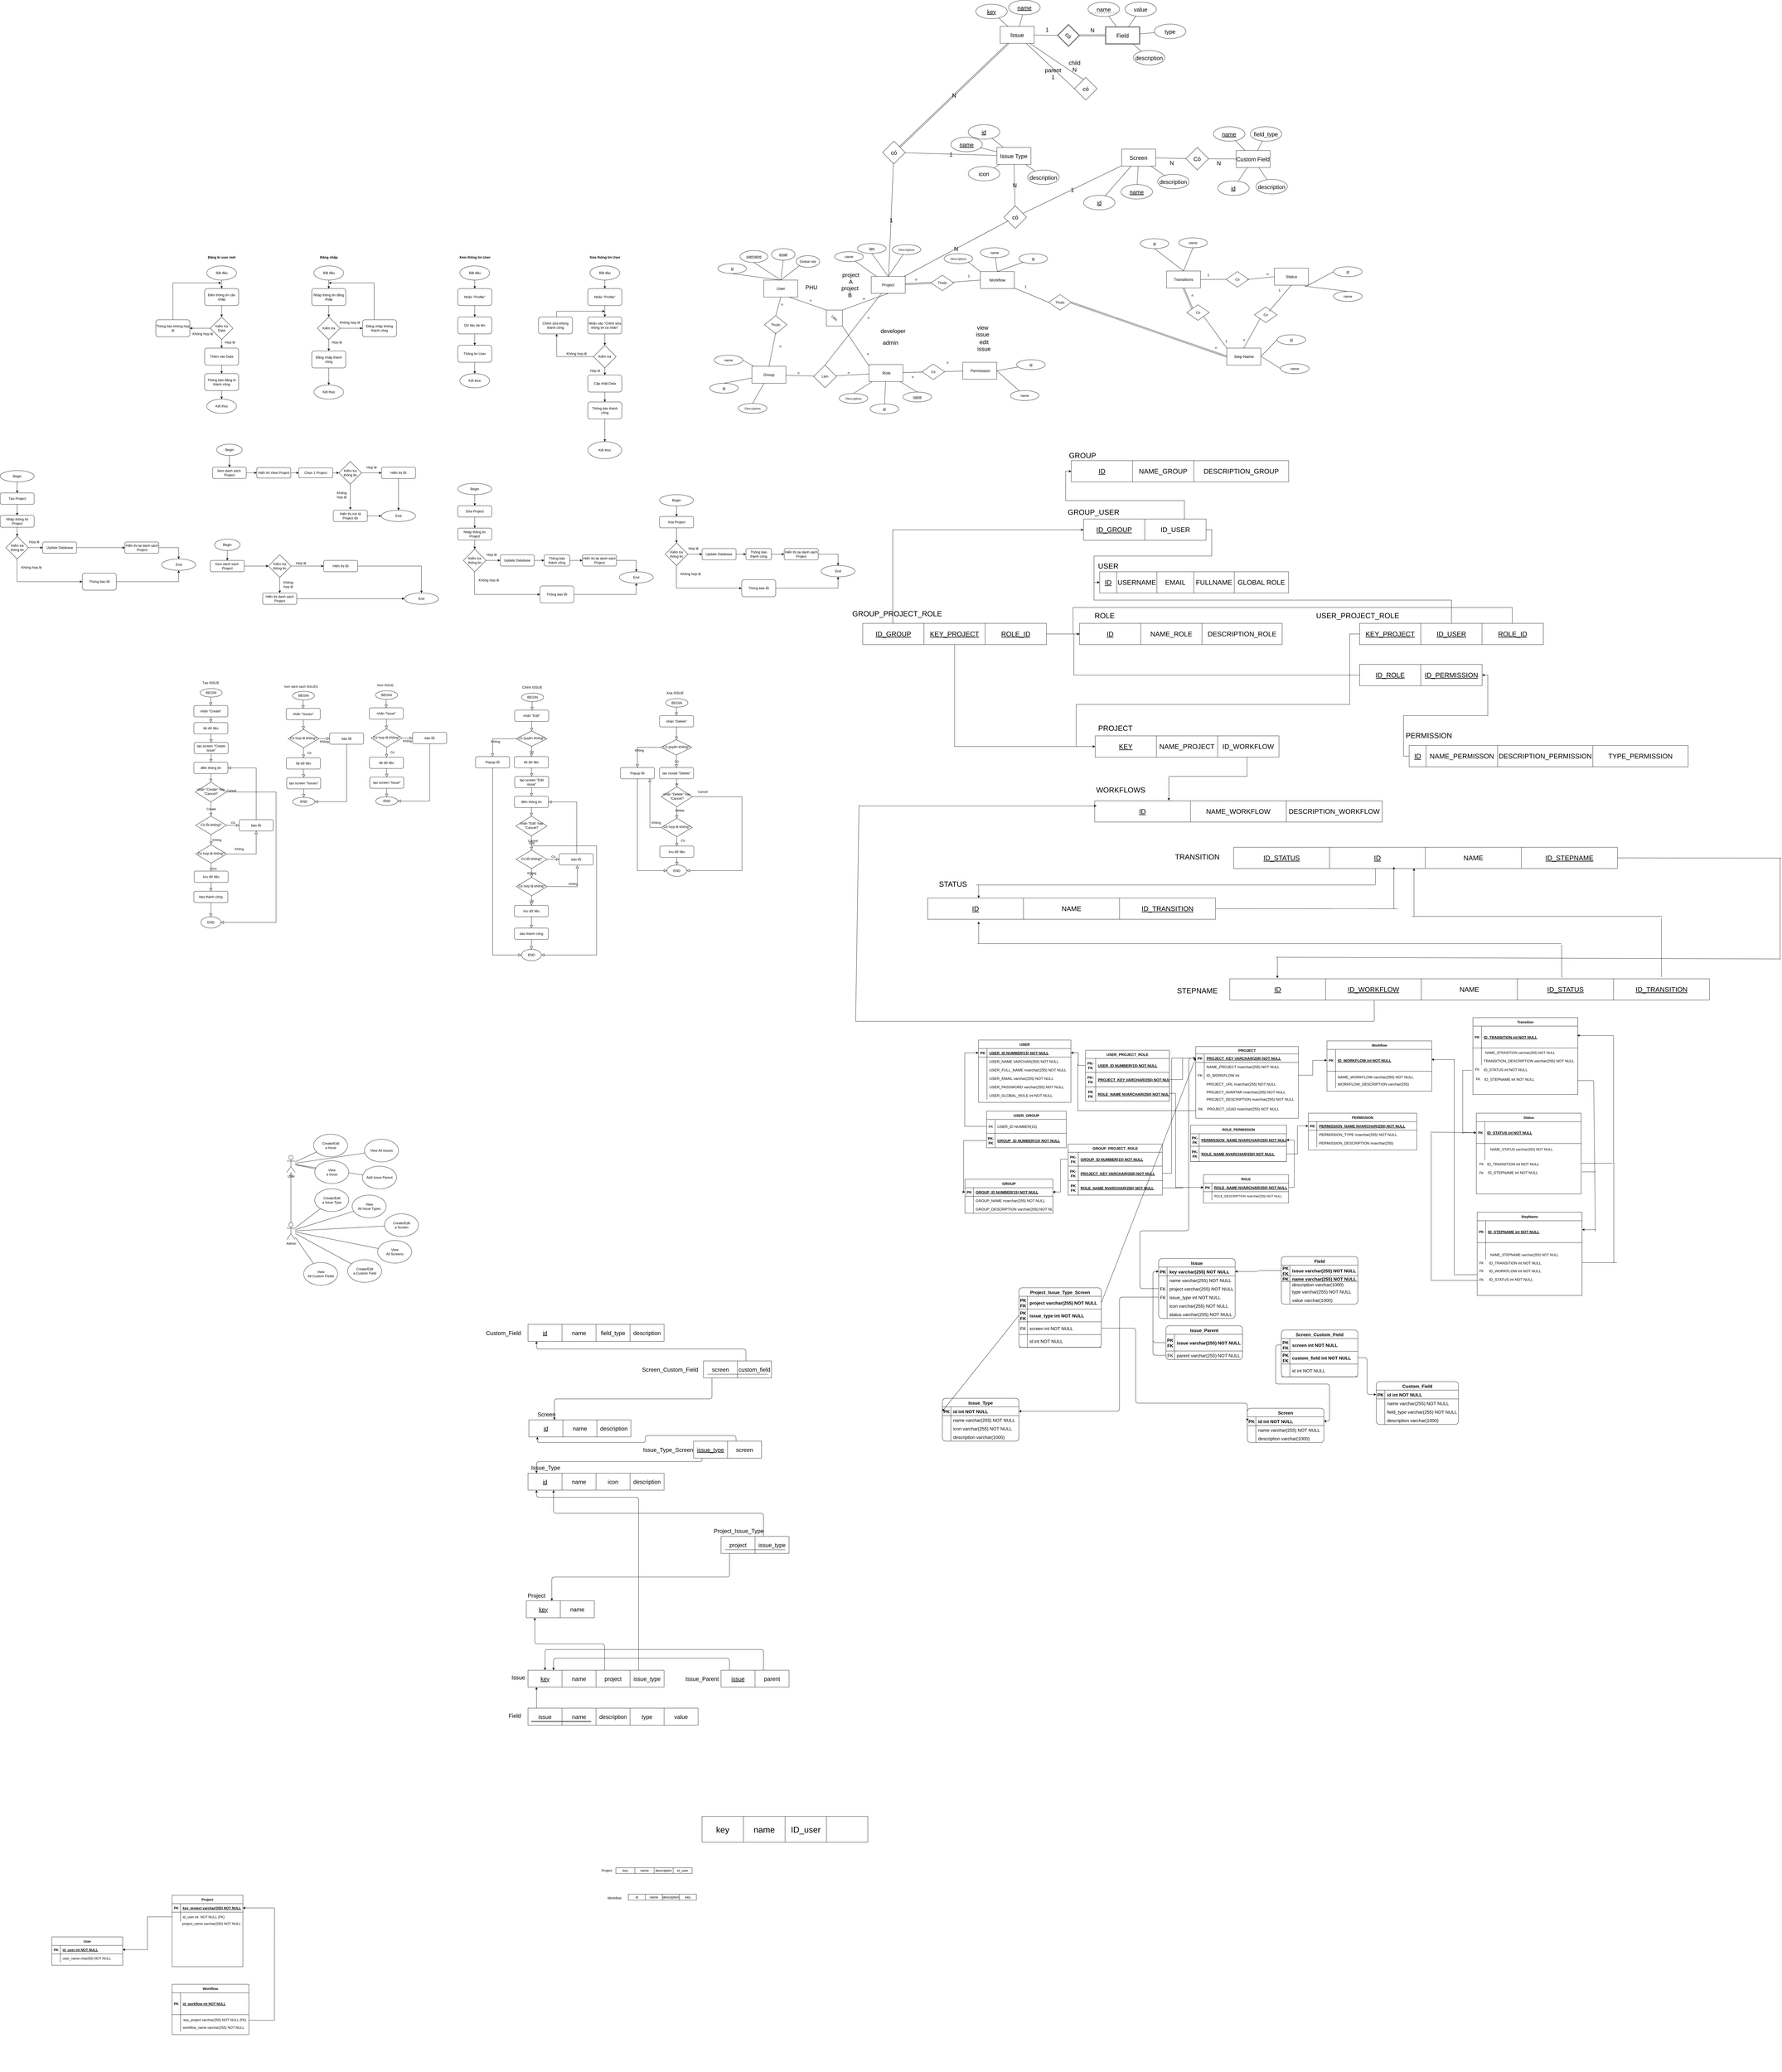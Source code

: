 <mxfile version="15.2.9" type="google"><diagram id="C5RBs43oDa-KdzZeNtuy" name="Page-1"><mxGraphModel dx="2530" dy="3215" grid="0" gridSize="10" guides="1" tooltips="1" connect="1" arrows="1" fold="1" page="0" pageScale="1" pageWidth="827" pageHeight="1169" math="0" shadow="0"><root><mxCell id="WIyWlLk6GJQsqaUBKTNV-0"/><mxCell id="WIyWlLk6GJQsqaUBKTNV-1" parent="WIyWlLk6GJQsqaUBKTNV-0"/><mxCell id="WIyWlLk6GJQsqaUBKTNV-2" value="" style="rounded=0;html=1;jettySize=auto;orthogonalLoop=1;fontSize=11;endArrow=block;endFill=0;endSize=8;strokeWidth=1;shadow=0;labelBackgroundColor=none;" parent="WIyWlLk6GJQsqaUBKTNV-1" source="WIyWlLk6GJQsqaUBKTNV-3" target="HK1IqoZhM0sgRlXDp6Wi-6" edge="1"><mxGeometry relative="1" as="geometry"><mxPoint x="484" y="471" as="sourcePoint"/><mxPoint x="684" y="521" as="targetPoint"/></mxGeometry></mxCell><mxCell id="HK1IqoZhM0sgRlXDp6Wi-57" value="" style="rounded=0;html=1;jettySize=auto;orthogonalLoop=1;fontSize=11;endArrow=block;endFill=0;endSize=8;strokeWidth=1;shadow=0;labelBackgroundColor=none;" parent="WIyWlLk6GJQsqaUBKTNV-1" source="HK1IqoZhM0sgRlXDp6Wi-61" target="VMoDrpImf8fr_aB6UN-1-6" edge="1"><mxGeometry relative="1" as="geometry"><mxPoint x="810" y="481" as="sourcePoint"/><mxPoint x="1010" y="531" as="targetPoint"/></mxGeometry></mxCell><mxCell id="VMoDrpImf8fr_aB6UN-1-10" value="" style="rounded=0;html=1;jettySize=auto;orthogonalLoop=1;fontSize=11;endArrow=block;endFill=0;endSize=8;strokeWidth=1;shadow=0;labelBackgroundColor=none;" parent="WIyWlLk6GJQsqaUBKTNV-1" source="VMoDrpImf8fr_aB6UN-1-14" target="VMoDrpImf8fr_aB6UN-1-19" edge="1"><mxGeometry relative="1" as="geometry"><mxPoint x="1103" y="479" as="sourcePoint"/><mxPoint x="1303" y="529" as="targetPoint"/></mxGeometry></mxCell><mxCell id="HK1IqoZhM0sgRlXDp6Wi-122" value="" style="rounded=0;html=1;jettySize=auto;orthogonalLoop=1;fontSize=11;endArrow=block;endFill=0;endSize=8;strokeWidth=1;shadow=0;labelBackgroundColor=none;" parent="WIyWlLk6GJQsqaUBKTNV-1" source="HK1IqoZhM0sgRlXDp6Wi-126" target="VMoDrpImf8fr_aB6UN-1-40" edge="1"><mxGeometry relative="1" as="geometry"><mxPoint x="2127" y="506.5" as="sourcePoint"/><mxPoint x="1847" y="536.5" as="targetPoint"/></mxGeometry></mxCell><mxCell id="HK1IqoZhM0sgRlXDp6Wi-5" value="" style="rounded=0;html=1;jettySize=auto;orthogonalLoop=1;fontSize=11;endArrow=block;endFill=0;endSize=8;strokeWidth=1;shadow=0;labelBackgroundColor=none;edgeStyle=orthogonalEdgeStyle;" parent="WIyWlLk6GJQsqaUBKTNV-1" source="HK1IqoZhM0sgRlXDp6Wi-6" target="HK1IqoZhM0sgRlXDp6Wi-8" edge="1"><mxGeometry relative="1" as="geometry"><mxPoint x="204" y="641" as="targetPoint"/></mxGeometry></mxCell><mxCell id="HK1IqoZhM0sgRlXDp6Wi-79" value="" style="rounded=0;html=1;jettySize=auto;orthogonalLoop=1;fontSize=11;endArrow=block;endFill=0;endSize=8;strokeWidth=1;shadow=0;labelBackgroundColor=none;edgeStyle=orthogonalEdgeStyle;" parent="WIyWlLk6GJQsqaUBKTNV-1" source="HK1IqoZhM0sgRlXDp6Wi-87" target="HK1IqoZhM0sgRlXDp6Wi-88" edge="1"><mxGeometry relative="1" as="geometry"><mxPoint x="1335" y="761" as="targetPoint"/></mxGeometry></mxCell><mxCell id="HK1IqoZhM0sgRlXDp6Wi-58" value="" style="rounded=0;html=1;jettySize=auto;orthogonalLoop=1;fontSize=11;endArrow=block;endFill=0;endSize=8;strokeWidth=1;shadow=0;labelBackgroundColor=none;edgeStyle=orthogonalEdgeStyle;" parent="WIyWlLk6GJQsqaUBKTNV-1" source="HK1IqoZhM0sgRlXDp6Wi-62" target="HK1IqoZhM0sgRlXDp6Wi-63" edge="1"><mxGeometry relative="1" as="geometry"><mxPoint x="530.5" y="765" as="targetPoint"/></mxGeometry></mxCell><mxCell id="VMoDrpImf8fr_aB6UN-1-11" value="" style="rounded=0;html=1;jettySize=auto;orthogonalLoop=1;fontSize=11;endArrow=block;endFill=0;endSize=8;strokeWidth=1;shadow=0;labelBackgroundColor=none;edgeStyle=orthogonalEdgeStyle;" parent="WIyWlLk6GJQsqaUBKTNV-1" source="VMoDrpImf8fr_aB6UN-1-15" target="VMoDrpImf8fr_aB6UN-1-16" edge="1"><mxGeometry relative="1" as="geometry"><mxPoint x="823.5" y="763" as="targetPoint"/></mxGeometry></mxCell><mxCell id="HK1IqoZhM0sgRlXDp6Wi-7" value="" style="rounded=0;html=1;jettySize=auto;orthogonalLoop=1;fontSize=11;endArrow=block;endFill=0;endSize=8;strokeWidth=1;shadow=0;labelBackgroundColor=none;edgeStyle=orthogonalEdgeStyle;" parent="WIyWlLk6GJQsqaUBKTNV-1" source="HK1IqoZhM0sgRlXDp6Wi-8" target="HK1IqoZhM0sgRlXDp6Wi-10" edge="1"><mxGeometry relative="1" as="geometry"><mxPoint x="364" y="641" as="targetPoint"/></mxGeometry></mxCell><mxCell id="HK1IqoZhM0sgRlXDp6Wi-80" value="" style="rounded=0;html=1;jettySize=auto;orthogonalLoop=1;fontSize=11;endArrow=block;endFill=0;endSize=8;strokeWidth=1;shadow=0;labelBackgroundColor=none;edgeStyle=orthogonalEdgeStyle;" parent="WIyWlLk6GJQsqaUBKTNV-1" source="HK1IqoZhM0sgRlXDp6Wi-88" target="HK1IqoZhM0sgRlXDp6Wi-89" edge="1"><mxGeometry relative="1" as="geometry"><mxPoint x="1495" y="761" as="targetPoint"/></mxGeometry></mxCell><mxCell id="HK1IqoZhM0sgRlXDp6Wi-59" value="" style="rounded=0;html=1;jettySize=auto;orthogonalLoop=1;fontSize=11;endArrow=block;endFill=0;endSize=8;strokeWidth=1;shadow=0;labelBackgroundColor=none;edgeStyle=orthogonalEdgeStyle;" parent="WIyWlLk6GJQsqaUBKTNV-1" source="HK1IqoZhM0sgRlXDp6Wi-63" target="HK1IqoZhM0sgRlXDp6Wi-67" edge="1"><mxGeometry relative="1" as="geometry"><mxPoint x="530.5" y="765" as="targetPoint"/></mxGeometry></mxCell><mxCell id="VMoDrpImf8fr_aB6UN-1-12" value="" style="rounded=0;html=1;jettySize=auto;orthogonalLoop=1;fontSize=11;endArrow=block;endFill=0;endSize=8;strokeWidth=1;shadow=0;labelBackgroundColor=none;edgeStyle=orthogonalEdgeStyle;" parent="WIyWlLk6GJQsqaUBKTNV-1" source="VMoDrpImf8fr_aB6UN-1-16" target="VMoDrpImf8fr_aB6UN-1-23" edge="1"><mxGeometry relative="1" as="geometry"><mxPoint x="823.5" y="763" as="targetPoint"/></mxGeometry></mxCell><mxCell id="HK1IqoZhM0sgRlXDp6Wi-9" value="" style="rounded=0;html=1;jettySize=auto;orthogonalLoop=1;fontSize=11;endArrow=block;endFill=0;endSize=8;strokeWidth=1;shadow=0;labelBackgroundColor=none;edgeStyle=orthogonalEdgeStyle;" parent="WIyWlLk6GJQsqaUBKTNV-1" source="HK1IqoZhM0sgRlXDp6Wi-10" target="HK1IqoZhM0sgRlXDp6Wi-23" edge="1"><mxGeometry relative="1" as="geometry"><mxPoint x="204" y="711" as="targetPoint"/></mxGeometry></mxCell><mxCell id="HK1IqoZhM0sgRlXDp6Wi-82" value="" style="rounded=0;html=1;jettySize=auto;orthogonalLoop=1;fontSize=11;endArrow=block;endFill=0;endSize=8;strokeWidth=1;shadow=0;labelBackgroundColor=none;edgeStyle=orthogonalEdgeStyle;" parent="WIyWlLk6GJQsqaUBKTNV-1" source="HK1IqoZhM0sgRlXDp6Wi-89" target="HK1IqoZhM0sgRlXDp6Wi-96" edge="1"><mxGeometry relative="1" as="geometry"><mxPoint x="1335" y="871" as="sourcePoint"/><mxPoint x="1775" y="821" as="targetPoint"/></mxGeometry></mxCell><mxCell id="HK1IqoZhM0sgRlXDp6Wi-132" value="" style="rounded=0;html=1;jettySize=auto;orthogonalLoop=1;fontSize=11;endArrow=block;endFill=0;endSize=8;strokeWidth=1;shadow=0;labelBackgroundColor=none;edgeStyle=orthogonalEdgeStyle;" parent="WIyWlLk6GJQsqaUBKTNV-1" source="HK1IqoZhM0sgRlXDp6Wi-127" target="HK1IqoZhM0sgRlXDp6Wi-141" edge="1"><mxGeometry relative="1" as="geometry"><mxPoint x="1842" y="708.5" as="sourcePoint"/><mxPoint x="1842" y="758.5" as="targetPoint"/></mxGeometry></mxCell><mxCell id="HK1IqoZhM0sgRlXDp6Wi-30" value="Cancel" style="rounded=0;html=1;jettySize=auto;orthogonalLoop=1;fontSize=11;endArrow=block;endFill=0;endSize=8;strokeWidth=1;shadow=0;labelBackgroundColor=none;edgeStyle=orthogonalEdgeStyle;" parent="WIyWlLk6GJQsqaUBKTNV-1" source="HK1IqoZhM0sgRlXDp6Wi-23" target="HK1IqoZhM0sgRlXDp6Wi-1" edge="1"><mxGeometry x="-0.96" y="5" relative="1" as="geometry"><mxPoint x="584" y="651" as="sourcePoint"/><mxPoint x="514" y="691" as="targetPoint"/><Array as="points"><mxPoint x="434" y="746"/><mxPoint x="434" y="1206"/></Array><mxPoint as="offset"/></mxGeometry></mxCell><mxCell id="HK1IqoZhM0sgRlXDp6Wi-83" value="Cancel" style="rounded=0;html=1;jettySize=auto;orthogonalLoop=1;fontSize=11;endArrow=block;endFill=0;endSize=8;strokeWidth=1;shadow=0;labelBackgroundColor=none;edgeStyle=orthogonalEdgeStyle;" parent="WIyWlLk6GJQsqaUBKTNV-1" source="HK1IqoZhM0sgRlXDp6Wi-96" target="HK1IqoZhM0sgRlXDp6Wi-102" edge="1"><mxGeometry x="-0.96" y="5" relative="1" as="geometry"><mxPoint x="1715" y="841" as="sourcePoint"/><mxPoint x="1645" y="881" as="targetPoint"/><Array as="points"><mxPoint x="1565" y="936"/><mxPoint x="1565" y="1321"/></Array><mxPoint as="offset"/></mxGeometry></mxCell><mxCell id="HK1IqoZhM0sgRlXDp6Wi-134" value="Cancel" style="rounded=0;html=1;jettySize=auto;orthogonalLoop=1;fontSize=11;endArrow=block;endFill=0;endSize=8;strokeWidth=1;shadow=0;labelBackgroundColor=none;edgeStyle=orthogonalEdgeStyle;" parent="WIyWlLk6GJQsqaUBKTNV-1" source="HK1IqoZhM0sgRlXDp6Wi-141" target="HK1IqoZhM0sgRlXDp6Wi-145" edge="1"><mxGeometry x="-0.886" y="18" relative="1" as="geometry"><mxPoint x="2228" y="749.5" as="sourcePoint"/><mxPoint x="2158" y="789.5" as="targetPoint"/><Array as="points"><mxPoint x="2078" y="762.5"/><mxPoint x="2078" y="1023.5"/></Array><mxPoint as="offset"/></mxGeometry></mxCell><mxCell id="HK1IqoZhM0sgRlXDp6Wi-31" value="Create" style="rounded=0;html=1;jettySize=auto;orthogonalLoop=1;fontSize=11;endArrow=block;endFill=0;endSize=8;strokeWidth=1;shadow=0;labelBackgroundColor=none;edgeStyle=orthogonalEdgeStyle;" parent="WIyWlLk6GJQsqaUBKTNV-1" source="HK1IqoZhM0sgRlXDp6Wi-23" target="HK1IqoZhM0sgRlXDp6Wi-35" edge="1"><mxGeometry relative="1" as="geometry"><mxPoint x="574" y="746" as="sourcePoint"/><mxPoint x="504" y="901" as="targetPoint"/></mxGeometry></mxCell><mxCell id="HK1IqoZhM0sgRlXDp6Wi-84" value="Edit" style="rounded=0;html=1;jettySize=auto;orthogonalLoop=1;fontSize=11;endArrow=block;endFill=0;endSize=8;strokeWidth=1;shadow=0;labelBackgroundColor=none;edgeStyle=orthogonalEdgeStyle;" parent="WIyWlLk6GJQsqaUBKTNV-1" source="HK1IqoZhM0sgRlXDp6Wi-96" target="HK1IqoZhM0sgRlXDp6Wi-95" edge="1"><mxGeometry relative="1" as="geometry"><mxPoint x="1705" y="866" as="sourcePoint"/><mxPoint x="1635" y="1021" as="targetPoint"/></mxGeometry></mxCell><mxCell id="HK1IqoZhM0sgRlXDp6Wi-135" value="Delete" style="rounded=0;html=1;jettySize=auto;orthogonalLoop=1;fontSize=11;endArrow=block;endFill=0;endSize=8;strokeWidth=1;shadow=0;labelBackgroundColor=none;edgeStyle=orthogonalEdgeStyle;" parent="WIyWlLk6GJQsqaUBKTNV-1" source="HK1IqoZhM0sgRlXDp6Wi-141" target="VMoDrpImf8fr_aB6UN-1-43" edge="1"><mxGeometry x="-0.333" y="10" relative="1" as="geometry"><mxPoint x="2216.5" y="783.5" as="sourcePoint"/><mxPoint x="1847" y="868.5" as="targetPoint"/><mxPoint as="offset"/></mxGeometry></mxCell><mxCell id="HK1IqoZhM0sgRlXDp6Wi-2" value="" style="rounded=0;html=1;jettySize=auto;orthogonalLoop=1;fontSize=11;endArrow=block;endFill=0;endSize=8;strokeWidth=1;shadow=0;labelBackgroundColor=none;edgeStyle=orthogonalEdgeStyle;exitX=0.5;exitY=1;exitDx=0;exitDy=0;" parent="WIyWlLk6GJQsqaUBKTNV-1" source="HK1IqoZhM0sgRlXDp6Wi-0" edge="1"><mxGeometry relative="1" as="geometry"><mxPoint x="203.5" y="391" as="sourcePoint"/><mxPoint x="203.5" y="441" as="targetPoint"/></mxGeometry></mxCell><mxCell id="HK1IqoZhM0sgRlXDp6Wi-85" value="" style="rounded=0;html=1;jettySize=auto;orthogonalLoop=1;fontSize=11;endArrow=block;endFill=0;endSize=8;strokeWidth=1;shadow=0;labelBackgroundColor=none;edgeStyle=orthogonalEdgeStyle;exitX=0.5;exitY=1;exitDx=0;exitDy=0;" parent="WIyWlLk6GJQsqaUBKTNV-1" source="HK1IqoZhM0sgRlXDp6Wi-101" edge="1"><mxGeometry relative="1" as="geometry"><mxPoint x="1337.5" y="407" as="sourcePoint"/><mxPoint x="1337.5" y="457" as="targetPoint"/></mxGeometry></mxCell><mxCell id="HK1IqoZhM0sgRlXDp6Wi-60" value="" style="rounded=0;html=1;jettySize=auto;orthogonalLoop=1;fontSize=11;endArrow=block;endFill=0;endSize=8;strokeWidth=1;shadow=0;labelBackgroundColor=none;edgeStyle=orthogonalEdgeStyle;exitX=0.5;exitY=1;exitDx=0;exitDy=0;" parent="WIyWlLk6GJQsqaUBKTNV-1" source="HK1IqoZhM0sgRlXDp6Wi-65" edge="1"><mxGeometry relative="1" as="geometry"><mxPoint x="529.5" y="401" as="sourcePoint"/><mxPoint x="529.5" y="451" as="targetPoint"/></mxGeometry></mxCell><mxCell id="VMoDrpImf8fr_aB6UN-1-13" value="" style="rounded=0;html=1;jettySize=auto;orthogonalLoop=1;fontSize=11;endArrow=block;endFill=0;endSize=8;strokeWidth=1;shadow=0;labelBackgroundColor=none;edgeStyle=orthogonalEdgeStyle;exitX=0.5;exitY=1;exitDx=0;exitDy=0;" parent="WIyWlLk6GJQsqaUBKTNV-1" source="VMoDrpImf8fr_aB6UN-1-22" edge="1"><mxGeometry relative="1" as="geometry"><mxPoint x="822.5" y="399" as="sourcePoint"/><mxPoint x="822.5" y="449" as="targetPoint"/></mxGeometry></mxCell><mxCell id="HK1IqoZhM0sgRlXDp6Wi-125" value="" style="rounded=0;html=1;jettySize=auto;orthogonalLoop=1;fontSize=11;endArrow=block;endFill=0;endSize=8;strokeWidth=1;shadow=0;labelBackgroundColor=none;edgeStyle=orthogonalEdgeStyle;exitX=0.5;exitY=1;exitDx=0;exitDy=0;" parent="WIyWlLk6GJQsqaUBKTNV-1" source="HK1IqoZhM0sgRlXDp6Wi-129" edge="1"><mxGeometry relative="1" as="geometry"><mxPoint x="1846.5" y="426.5" as="sourcePoint"/><mxPoint x="1846.5" y="476.5" as="targetPoint"/></mxGeometry></mxCell><mxCell id="WIyWlLk6GJQsqaUBKTNV-3" value="nhấn &quot;Create&quot;" style="rounded=1;whiteSpace=wrap;html=1;fontSize=12;glass=0;strokeWidth=1;shadow=0;" parent="WIyWlLk6GJQsqaUBKTNV-1" vertex="1"><mxGeometry x="144" y="441" width="120" height="40" as="geometry"/></mxCell><mxCell id="VMoDrpImf8fr_aB6UN-1-30" style="edgeStyle=orthogonalEdgeStyle;rounded=0;orthogonalLoop=1;jettySize=auto;html=1;shadow=0;labelBackgroundColor=none;endArrow=block;endFill=0;endSize=8;strokeWidth=1;" parent="WIyWlLk6GJQsqaUBKTNV-1" source="HK1IqoZhM0sgRlXDp6Wi-86" target="VMoDrpImf8fr_aB6UN-1-29" edge="1"><mxGeometry relative="1" as="geometry"/></mxCell><mxCell id="HK1IqoZhM0sgRlXDp6Wi-86" value="nhấn &quot;Edit&quot;" style="rounded=1;whiteSpace=wrap;html=1;fontSize=12;glass=0;strokeWidth=1;shadow=0;" parent="WIyWlLk6GJQsqaUBKTNV-1" vertex="1"><mxGeometry x="1276" y="457" width="120" height="40" as="geometry"/></mxCell><mxCell id="HK1IqoZhM0sgRlXDp6Wi-61" value="nhấn &quot;Issues&quot;" style="rounded=1;whiteSpace=wrap;html=1;fontSize=12;glass=0;strokeWidth=1;shadow=0;" parent="WIyWlLk6GJQsqaUBKTNV-1" vertex="1"><mxGeometry x="470" y="451" width="120" height="40" as="geometry"/></mxCell><mxCell id="VMoDrpImf8fr_aB6UN-1-14" value="nhấn &quot;Issue&quot;" style="rounded=1;whiteSpace=wrap;html=1;fontSize=12;glass=0;strokeWidth=1;shadow=0;" parent="WIyWlLk6GJQsqaUBKTNV-1" vertex="1"><mxGeometry x="763" y="449" width="120" height="40" as="geometry"/></mxCell><mxCell id="HK1IqoZhM0sgRlXDp6Wi-126" value="nhấn &quot;Delete&quot;" style="rounded=1;whiteSpace=wrap;html=1;fontSize=12;glass=0;strokeWidth=1;shadow=0;" parent="WIyWlLk6GJQsqaUBKTNV-1" vertex="1"><mxGeometry x="1787" y="476.5" width="120" height="40" as="geometry"/></mxCell><mxCell id="HK1IqoZhM0sgRlXDp6Wi-6" value="tải dữ liệu" style="rounded=1;whiteSpace=wrap;html=1;fontSize=12;glass=0;strokeWidth=1;shadow=0;" parent="WIyWlLk6GJQsqaUBKTNV-1" vertex="1"><mxGeometry x="144" y="501" width="120" height="40" as="geometry"/></mxCell><mxCell id="HK1IqoZhM0sgRlXDp6Wi-87" value="tải dữ liệu" style="rounded=1;whiteSpace=wrap;html=1;fontSize=12;glass=0;strokeWidth=1;shadow=0;" parent="WIyWlLk6GJQsqaUBKTNV-1" vertex="1"><mxGeometry x="1275" y="621" width="120" height="40" as="geometry"/></mxCell><mxCell id="VMoDrpImf8fr_aB6UN-1-32" style="rounded=0;orthogonalLoop=1;jettySize=auto;html=1;shadow=0;labelBackgroundColor=none;endArrow=block;endFill=0;endSize=8;strokeWidth=1;" parent="WIyWlLk6GJQsqaUBKTNV-1" source="VMoDrpImf8fr_aB6UN-1-31" target="HK1IqoZhM0sgRlXDp6Wi-102" edge="1"><mxGeometry relative="1" as="geometry"><Array as="points"><mxPoint x="1198" y="1321"/></Array></mxGeometry></mxCell><mxCell id="VMoDrpImf8fr_aB6UN-1-31" value="Popup lỗi" style="rounded=1;whiteSpace=wrap;html=1;fontSize=12;glass=0;strokeWidth=1;shadow=0;" parent="WIyWlLk6GJQsqaUBKTNV-1" vertex="1"><mxGeometry x="1138" y="621" width="120" height="40" as="geometry"/></mxCell><mxCell id="VMoDrpImf8fr_aB6UN-1-41" style="edgeStyle=none;rounded=0;orthogonalLoop=1;jettySize=auto;html=1;shadow=0;labelBackgroundColor=none;endArrow=block;endFill=0;endSize=8;strokeWidth=1;" parent="WIyWlLk6GJQsqaUBKTNV-1" source="VMoDrpImf8fr_aB6UN-1-37" target="HK1IqoZhM0sgRlXDp6Wi-145" edge="1"><mxGeometry relative="1" as="geometry"><Array as="points"><mxPoint x="1709" y="1023.5"/></Array></mxGeometry></mxCell><mxCell id="VMoDrpImf8fr_aB6UN-1-37" value="Popup lỗi" style="rounded=1;whiteSpace=wrap;html=1;fontSize=12;glass=0;strokeWidth=1;shadow=0;" parent="WIyWlLk6GJQsqaUBKTNV-1" vertex="1"><mxGeometry x="1649" y="659.5" width="120" height="40" as="geometry"/></mxCell><mxCell id="HK1IqoZhM0sgRlXDp6Wi-62" value="tải dữ liệu" style="rounded=1;whiteSpace=wrap;html=1;fontSize=12;glass=0;strokeWidth=1;shadow=0;" parent="WIyWlLk6GJQsqaUBKTNV-1" vertex="1"><mxGeometry x="470.5" y="625" width="120" height="40" as="geometry"/></mxCell><mxCell id="VMoDrpImf8fr_aB6UN-1-15" value="tải dữ liệu" style="rounded=1;whiteSpace=wrap;html=1;fontSize=12;glass=0;strokeWidth=1;shadow=0;" parent="WIyWlLk6GJQsqaUBKTNV-1" vertex="1"><mxGeometry x="763.5" y="623" width="120" height="40" as="geometry"/></mxCell><mxCell id="HK1IqoZhM0sgRlXDp6Wi-127" value="tạo modal &quot;Delete&quot;" style="rounded=1;whiteSpace=wrap;html=1;fontSize=12;glass=0;strokeWidth=1;shadow=0;" parent="WIyWlLk6GJQsqaUBKTNV-1" vertex="1"><mxGeometry x="1787" y="659.5" width="120" height="40" as="geometry"/></mxCell><mxCell id="HK1IqoZhM0sgRlXDp6Wi-8" value="tạo screen &quot;Create issue&quot;" style="rounded=1;whiteSpace=wrap;html=1;fontSize=12;glass=0;strokeWidth=1;shadow=0;" parent="WIyWlLk6GJQsqaUBKTNV-1" vertex="1"><mxGeometry x="145" y="571" width="120" height="40" as="geometry"/></mxCell><mxCell id="HK1IqoZhM0sgRlXDp6Wi-88" value="tạo screen &quot;Edit issue&quot;" style="rounded=1;whiteSpace=wrap;html=1;fontSize=12;glass=0;strokeWidth=1;shadow=0;" parent="WIyWlLk6GJQsqaUBKTNV-1" vertex="1"><mxGeometry x="1276" y="691" width="120" height="40" as="geometry"/></mxCell><mxCell id="HK1IqoZhM0sgRlXDp6Wi-63" value="tạo screen &quot;Issues&quot;" style="rounded=1;whiteSpace=wrap;html=1;fontSize=12;glass=0;strokeWidth=1;shadow=0;" parent="WIyWlLk6GJQsqaUBKTNV-1" vertex="1"><mxGeometry x="471.5" y="695" width="120" height="40" as="geometry"/></mxCell><mxCell id="VMoDrpImf8fr_aB6UN-1-16" value="tạo screen &quot;Issue&quot;" style="rounded=1;whiteSpace=wrap;html=1;fontSize=12;glass=0;strokeWidth=1;shadow=0;" parent="WIyWlLk6GJQsqaUBKTNV-1" vertex="1"><mxGeometry x="764.5" y="693" width="120" height="40" as="geometry"/></mxCell><mxCell id="HK1IqoZhM0sgRlXDp6Wi-10" value="điền thông tin" style="rounded=1;whiteSpace=wrap;html=1;fontSize=12;glass=0;strokeWidth=1;shadow=0;" parent="WIyWlLk6GJQsqaUBKTNV-1" vertex="1"><mxGeometry x="144" y="641" width="120" height="40" as="geometry"/></mxCell><mxCell id="HK1IqoZhM0sgRlXDp6Wi-89" value="điền thông tin" style="rounded=1;whiteSpace=wrap;html=1;fontSize=12;glass=0;strokeWidth=1;shadow=0;" parent="WIyWlLk6GJQsqaUBKTNV-1" vertex="1"><mxGeometry x="1275" y="761" width="120" height="40" as="geometry"/></mxCell><mxCell id="HK1IqoZhM0sgRlXDp6Wi-33" value="Không" style="rounded=0;html=1;jettySize=auto;orthogonalLoop=1;fontSize=11;endArrow=block;endFill=0;endSize=8;strokeWidth=1;shadow=0;labelBackgroundColor=none;edgeStyle=orthogonalEdgeStyle;" parent="WIyWlLk6GJQsqaUBKTNV-1" source="HK1IqoZhM0sgRlXDp6Wi-35" target="VMoDrpImf8fr_aB6UN-1-2" edge="1"><mxGeometry y="20" relative="1" as="geometry"><mxPoint as="offset"/><mxPoint x="205" y="931" as="targetPoint"/></mxGeometry></mxCell><mxCell id="VMoDrpImf8fr_aB6UN-1-4" value="Có" style="rounded=0;html=1;jettySize=auto;orthogonalLoop=1;fontSize=11;endArrow=block;endFill=0;endSize=8;strokeWidth=1;shadow=0;labelBackgroundColor=none;edgeStyle=orthogonalEdgeStyle;" parent="WIyWlLk6GJQsqaUBKTNV-1" source="VMoDrpImf8fr_aB6UN-1-6" target="HK1IqoZhM0sgRlXDp6Wi-62" edge="1"><mxGeometry y="20" relative="1" as="geometry"><mxPoint as="offset"/><mxPoint x="575" y="656" as="targetPoint"/></mxGeometry></mxCell><mxCell id="VMoDrpImf8fr_aB6UN-1-17" value="Có" style="rounded=0;html=1;jettySize=auto;orthogonalLoop=1;fontSize=11;endArrow=block;endFill=0;endSize=8;strokeWidth=1;shadow=0;labelBackgroundColor=none;edgeStyle=orthogonalEdgeStyle;" parent="WIyWlLk6GJQsqaUBKTNV-1" source="VMoDrpImf8fr_aB6UN-1-19" target="VMoDrpImf8fr_aB6UN-1-15" edge="1"><mxGeometry y="20" relative="1" as="geometry"><mxPoint as="offset"/><mxPoint x="868" y="654" as="targetPoint"/></mxGeometry></mxCell><mxCell id="VMoDrpImf8fr_aB6UN-1-0" value="Có" style="rounded=0;html=1;jettySize=auto;orthogonalLoop=1;fontSize=11;endArrow=block;endFill=0;endSize=8;strokeWidth=1;shadow=0;labelBackgroundColor=none;edgeStyle=orthogonalEdgeStyle;" parent="WIyWlLk6GJQsqaUBKTNV-1" source="VMoDrpImf8fr_aB6UN-1-2" target="HK1IqoZhM0sgRlXDp6Wi-36" edge="1"><mxGeometry x="0.692" y="12" relative="1" as="geometry"><mxPoint as="offset"/><mxPoint x="203" y="1078" as="targetPoint"/></mxGeometry></mxCell><mxCell id="HK1IqoZhM0sgRlXDp6Wi-91" value="Không" style="rounded=0;html=1;jettySize=auto;orthogonalLoop=1;fontSize=11;endArrow=block;endFill=0;endSize=8;strokeWidth=1;shadow=0;labelBackgroundColor=none;edgeStyle=orthogonalEdgeStyle;" parent="WIyWlLk6GJQsqaUBKTNV-1" source="HK1IqoZhM0sgRlXDp6Wi-95" target="VMoDrpImf8fr_aB6UN-1-35" edge="1"><mxGeometry x="0.011" relative="1" as="geometry"><mxPoint as="offset"/><mxPoint x="1412" y="1076" as="targetPoint"/><mxPoint x="1412.471" y="1030.982" as="sourcePoint"/></mxGeometry></mxCell><mxCell id="VMoDrpImf8fr_aB6UN-1-33" value="Có" style="rounded=0;html=1;jettySize=auto;orthogonalLoop=1;fontSize=11;endArrow=block;endFill=0;endSize=8;strokeWidth=1;shadow=0;labelBackgroundColor=none;edgeStyle=orthogonalEdgeStyle;" parent="WIyWlLk6GJQsqaUBKTNV-1" source="VMoDrpImf8fr_aB6UN-1-35" target="HK1IqoZhM0sgRlXDp6Wi-97" edge="1"><mxGeometry x="0.011" relative="1" as="geometry"><mxPoint as="offset"/><mxPoint x="1334" y="1146" as="targetPoint"/></mxGeometry></mxCell><mxCell id="VMoDrpImf8fr_aB6UN-1-42" value="Có" style="rounded=0;html=1;jettySize=auto;orthogonalLoop=1;fontSize=11;endArrow=block;endFill=0;endSize=8;strokeWidth=1;shadow=0;labelBackgroundColor=none;edgeStyle=orthogonalEdgeStyle;" parent="WIyWlLk6GJQsqaUBKTNV-1" source="VMoDrpImf8fr_aB6UN-1-43" target="HK1IqoZhM0sgRlXDp6Wi-142" edge="1"><mxGeometry x="0.149" y="21" relative="1" as="geometry"><mxPoint as="offset"/><mxPoint x="1919" y="928.5" as="targetPoint"/><mxPoint x="1849.5" y="928.5" as="sourcePoint"/></mxGeometry></mxCell><mxCell id="VMoDrpImf8fr_aB6UN-1-27" value="Có" style="rounded=0;html=1;jettySize=auto;orthogonalLoop=1;fontSize=11;endArrow=block;endFill=0;endSize=8;strokeWidth=1;shadow=0;labelBackgroundColor=none;edgeStyle=orthogonalEdgeStyle;" parent="WIyWlLk6GJQsqaUBKTNV-1" source="VMoDrpImf8fr_aB6UN-1-29" target="HK1IqoZhM0sgRlXDp6Wi-87" edge="1"><mxGeometry x="0.011" relative="1" as="geometry"><mxPoint as="offset"/><mxPoint x="1339.034" y="633" as="targetPoint"/></mxGeometry></mxCell><mxCell id="VMoDrpImf8fr_aB6UN-1-38" value="Có" style="rounded=0;html=1;jettySize=auto;orthogonalLoop=1;fontSize=11;endArrow=block;endFill=0;endSize=8;strokeWidth=1;shadow=0;labelBackgroundColor=none;edgeStyle=orthogonalEdgeStyle;" parent="WIyWlLk6GJQsqaUBKTNV-1" source="VMoDrpImf8fr_aB6UN-1-40" target="HK1IqoZhM0sgRlXDp6Wi-127" edge="1"><mxGeometry x="0.011" relative="1" as="geometry"><mxPoint as="offset"/><mxPoint x="1846" y="651.5" as="targetPoint"/></mxGeometry></mxCell><mxCell id="HK1IqoZhM0sgRlXDp6Wi-38" value="" style="rounded=0;html=1;jettySize=auto;orthogonalLoop=1;fontSize=11;endArrow=block;endFill=0;endSize=8;strokeWidth=1;shadow=0;labelBackgroundColor=none;edgeStyle=orthogonalEdgeStyle;" parent="WIyWlLk6GJQsqaUBKTNV-1" source="HK1IqoZhM0sgRlXDp6Wi-36" target="HK1IqoZhM0sgRlXDp6Wi-37" edge="1"><mxGeometry y="20" relative="1" as="geometry"><mxPoint as="offset"/><mxPoint x="515" y="1136" as="sourcePoint"/><mxPoint x="515" y="1186" as="targetPoint"/></mxGeometry></mxCell><mxCell id="HK1IqoZhM0sgRlXDp6Wi-92" value="" style="rounded=0;html=1;jettySize=auto;orthogonalLoop=1;fontSize=11;endArrow=block;endFill=0;endSize=8;strokeWidth=1;shadow=0;labelBackgroundColor=none;edgeStyle=orthogonalEdgeStyle;" parent="WIyWlLk6GJQsqaUBKTNV-1" source="HK1IqoZhM0sgRlXDp6Wi-97" target="HK1IqoZhM0sgRlXDp6Wi-100" edge="1"><mxGeometry y="20" relative="1" as="geometry"><mxPoint as="offset"/><mxPoint x="1645" y="1216" as="sourcePoint"/><mxPoint x="1645" y="1266" as="targetPoint"/></mxGeometry></mxCell><mxCell id="HK1IqoZhM0sgRlXDp6Wi-137" value="" style="rounded=0;html=1;jettySize=auto;orthogonalLoop=1;fontSize=11;endArrow=block;endFill=0;endSize=8;strokeWidth=1;shadow=0;labelBackgroundColor=none;edgeStyle=orthogonalEdgeStyle;" parent="WIyWlLk6GJQsqaUBKTNV-1" source="HK1IqoZhM0sgRlXDp6Wi-142" target="HK1IqoZhM0sgRlXDp6Wi-145" edge="1"><mxGeometry y="20" relative="1" as="geometry"><mxPoint as="offset"/><mxPoint x="2158" y="973.5" as="sourcePoint"/><mxPoint x="1848" y="983.5" as="targetPoint"/></mxGeometry></mxCell><mxCell id="HK1IqoZhM0sgRlXDp6Wi-44" value="" style="rounded=0;html=1;jettySize=auto;orthogonalLoop=1;fontSize=11;endArrow=block;endFill=0;endSize=8;strokeWidth=1;shadow=0;labelBackgroundColor=none;edgeStyle=orthogonalEdgeStyle;" parent="WIyWlLk6GJQsqaUBKTNV-1" source="HK1IqoZhM0sgRlXDp6Wi-37" target="HK1IqoZhM0sgRlXDp6Wi-1" edge="1"><mxGeometry y="20" relative="1" as="geometry"><mxPoint as="offset"/><mxPoint x="214" y="1066" as="sourcePoint"/><mxPoint x="214" y="1106" as="targetPoint"/></mxGeometry></mxCell><mxCell id="HK1IqoZhM0sgRlXDp6Wi-93" value="" style="rounded=0;html=1;jettySize=auto;orthogonalLoop=1;fontSize=11;endArrow=block;endFill=0;endSize=8;strokeWidth=1;shadow=0;labelBackgroundColor=none;edgeStyle=orthogonalEdgeStyle;" parent="WIyWlLk6GJQsqaUBKTNV-1" source="HK1IqoZhM0sgRlXDp6Wi-100" target="HK1IqoZhM0sgRlXDp6Wi-102" edge="1"><mxGeometry y="20" relative="1" as="geometry"><mxPoint as="offset"/><mxPoint x="1345" y="1181" as="sourcePoint"/><mxPoint x="1345" y="1221" as="targetPoint"/></mxGeometry></mxCell><mxCell id="HK1IqoZhM0sgRlXDp6Wi-34" value="Có" style="edgeStyle=orthogonalEdgeStyle;rounded=0;html=1;jettySize=auto;orthogonalLoop=1;fontSize=11;endArrow=block;endFill=0;endSize=8;strokeWidth=1;shadow=0;labelBackgroundColor=none;" parent="WIyWlLk6GJQsqaUBKTNV-1" source="HK1IqoZhM0sgRlXDp6Wi-35" target="HK1IqoZhM0sgRlXDp6Wi-39" edge="1"><mxGeometry y="10" relative="1" as="geometry"><mxPoint as="offset"/><mxPoint x="604" y="961" as="targetPoint"/></mxGeometry></mxCell><mxCell id="VMoDrpImf8fr_aB6UN-1-5" value="Không" style="edgeStyle=orthogonalEdgeStyle;rounded=0;html=1;jettySize=auto;orthogonalLoop=1;fontSize=11;endArrow=block;endFill=0;endSize=8;strokeWidth=1;shadow=0;labelBackgroundColor=none;" parent="WIyWlLk6GJQsqaUBKTNV-1" source="VMoDrpImf8fr_aB6UN-1-6" target="VMoDrpImf8fr_aB6UN-1-7" edge="1"><mxGeometry y="10" relative="1" as="geometry"><mxPoint as="offset"/><mxPoint x="974" y="685" as="targetPoint"/></mxGeometry></mxCell><mxCell id="VMoDrpImf8fr_aB6UN-1-18" value="Không" style="edgeStyle=orthogonalEdgeStyle;rounded=0;html=1;jettySize=auto;orthogonalLoop=1;fontSize=11;endArrow=block;endFill=0;endSize=8;strokeWidth=1;shadow=0;labelBackgroundColor=none;" parent="WIyWlLk6GJQsqaUBKTNV-1" source="VMoDrpImf8fr_aB6UN-1-19" target="VMoDrpImf8fr_aB6UN-1-21" edge="1"><mxGeometry y="10" relative="1" as="geometry"><mxPoint as="offset"/><mxPoint x="1267" y="683" as="targetPoint"/></mxGeometry></mxCell><mxCell id="VMoDrpImf8fr_aB6UN-1-1" value="Không" style="edgeStyle=orthogonalEdgeStyle;rounded=0;html=1;jettySize=auto;orthogonalLoop=1;fontSize=11;endArrow=block;endFill=0;endSize=8;strokeWidth=1;shadow=0;labelBackgroundColor=none;" parent="WIyWlLk6GJQsqaUBKTNV-1" source="VMoDrpImf8fr_aB6UN-1-2" target="HK1IqoZhM0sgRlXDp6Wi-39" edge="1"><mxGeometry x="-0.523" y="18" relative="1" as="geometry"><mxPoint as="offset"/><mxPoint x="303" y="965" as="targetPoint"/></mxGeometry></mxCell><mxCell id="HK1IqoZhM0sgRlXDp6Wi-94" value="Có" style="edgeStyle=orthogonalEdgeStyle;rounded=0;html=1;jettySize=auto;orthogonalLoop=1;fontSize=11;endArrow=block;endFill=0;endSize=8;strokeWidth=1;shadow=0;labelBackgroundColor=none;" parent="WIyWlLk6GJQsqaUBKTNV-1" source="HK1IqoZhM0sgRlXDp6Wi-95" target="HK1IqoZhM0sgRlXDp6Wi-99" edge="1"><mxGeometry y="10" relative="1" as="geometry"><mxPoint as="offset"/><mxPoint x="1433" y="983.5" as="targetPoint"/></mxGeometry></mxCell><mxCell id="VMoDrpImf8fr_aB6UN-1-34" value="Không" style="edgeStyle=orthogonalEdgeStyle;rounded=0;html=1;jettySize=auto;orthogonalLoop=1;fontSize=11;endArrow=block;endFill=0;endSize=8;strokeWidth=1;shadow=0;labelBackgroundColor=none;entryX=0.532;entryY=1.022;entryDx=0;entryDy=0;entryPerimeter=0;" parent="WIyWlLk6GJQsqaUBKTNV-1" source="VMoDrpImf8fr_aB6UN-1-35" target="HK1IqoZhM0sgRlXDp6Wi-99" edge="1"><mxGeometry y="10" relative="1" as="geometry"><mxPoint as="offset"/><mxPoint x="1432" y="1068.5" as="targetPoint"/><Array as="points"><mxPoint x="1411" y="1080"/><mxPoint x="1497" y="1080"/></Array></mxGeometry></mxCell><mxCell id="VMoDrpImf8fr_aB6UN-1-28" value="Không" style="edgeStyle=orthogonalEdgeStyle;rounded=0;html=1;jettySize=auto;orthogonalLoop=1;fontSize=11;endArrow=block;endFill=0;endSize=8;strokeWidth=1;shadow=0;labelBackgroundColor=none;" parent="WIyWlLk6GJQsqaUBKTNV-1" source="VMoDrpImf8fr_aB6UN-1-29" target="VMoDrpImf8fr_aB6UN-1-31" edge="1"><mxGeometry y="10" relative="1" as="geometry"><mxPoint as="offset"/><mxPoint x="1531" y="543.743" as="targetPoint"/></mxGeometry></mxCell><mxCell id="VMoDrpImf8fr_aB6UN-1-39" value="Không" style="edgeStyle=orthogonalEdgeStyle;rounded=0;html=1;jettySize=auto;orthogonalLoop=1;fontSize=11;endArrow=block;endFill=0;endSize=8;strokeWidth=1;shadow=0;labelBackgroundColor=none;" parent="WIyWlLk6GJQsqaUBKTNV-1" source="VMoDrpImf8fr_aB6UN-1-40" target="VMoDrpImf8fr_aB6UN-1-37" edge="1"><mxGeometry y="10" relative="1" as="geometry"><mxPoint as="offset"/><mxPoint x="2042" y="574.243" as="targetPoint"/></mxGeometry></mxCell><mxCell id="HK1IqoZhM0sgRlXDp6Wi-35" value="Có lỗi không?" style="rhombus;whiteSpace=wrap;html=1;shadow=0;fontFamily=Helvetica;fontSize=12;align=center;strokeWidth=1;spacing=6;spacingTop=-4;" parent="WIyWlLk6GJQsqaUBKTNV-1" vertex="1"><mxGeometry x="150" y="831" width="109" height="65" as="geometry"/></mxCell><mxCell id="VMoDrpImf8fr_aB6UN-1-6" value="Có hợp lệ không?" style="rhombus;whiteSpace=wrap;html=1;shadow=0;fontFamily=Helvetica;fontSize=12;align=center;strokeWidth=1;spacing=6;spacingTop=-4;" parent="WIyWlLk6GJQsqaUBKTNV-1" vertex="1"><mxGeometry x="476.5" y="525" width="109" height="65" as="geometry"/></mxCell><mxCell id="VMoDrpImf8fr_aB6UN-1-19" value="Có hợp lệ không?" style="rhombus;whiteSpace=wrap;html=1;shadow=0;fontFamily=Helvetica;fontSize=12;align=center;strokeWidth=1;spacing=6;spacingTop=-4;" parent="WIyWlLk6GJQsqaUBKTNV-1" vertex="1"><mxGeometry x="769.5" y="523" width="109" height="65" as="geometry"/></mxCell><mxCell id="VMoDrpImf8fr_aB6UN-1-2" value="Có hợp lệ không?" style="rhombus;whiteSpace=wrap;html=1;shadow=0;fontFamily=Helvetica;fontSize=12;align=center;strokeWidth=1;spacing=6;spacingTop=-4;" parent="WIyWlLk6GJQsqaUBKTNV-1" vertex="1"><mxGeometry x="150.5" y="932" width="109" height="65" as="geometry"/></mxCell><mxCell id="HK1IqoZhM0sgRlXDp6Wi-95" value="Có lỗi không?" style="rhombus;whiteSpace=wrap;html=1;shadow=0;fontFamily=Helvetica;fontSize=12;align=center;strokeWidth=1;spacing=6;spacingTop=-4;" parent="WIyWlLk6GJQsqaUBKTNV-1" vertex="1"><mxGeometry x="1281" y="951" width="109" height="65" as="geometry"/></mxCell><mxCell id="VMoDrpImf8fr_aB6UN-1-35" value="Có hợp lệ không?" style="rhombus;whiteSpace=wrap;html=1;shadow=0;fontFamily=Helvetica;fontSize=12;align=center;strokeWidth=1;spacing=6;spacingTop=-4;" parent="WIyWlLk6GJQsqaUBKTNV-1" vertex="1"><mxGeometry x="1281.5" y="1047" width="109" height="65" as="geometry"/></mxCell><mxCell id="VMoDrpImf8fr_aB6UN-1-44" value="Không" style="edgeStyle=orthogonalEdgeStyle;rounded=0;orthogonalLoop=1;jettySize=auto;html=1;shadow=0;labelBackgroundColor=none;endArrow=block;endFill=0;endSize=8;strokeWidth=1;" parent="WIyWlLk6GJQsqaUBKTNV-1" source="VMoDrpImf8fr_aB6UN-1-43" target="VMoDrpImf8fr_aB6UN-1-37" edge="1"><mxGeometry x="-0.826" y="-17" relative="1" as="geometry"><Array as="points"><mxPoint x="1753" y="871.5"/></Array><mxPoint as="offset"/></mxGeometry></mxCell><mxCell id="VMoDrpImf8fr_aB6UN-1-43" value="Có hợp lệ không?" style="rhombus;whiteSpace=wrap;html=1;shadow=0;fontFamily=Helvetica;fontSize=12;align=center;strokeWidth=1;spacing=6;spacingTop=-4;" parent="WIyWlLk6GJQsqaUBKTNV-1" vertex="1"><mxGeometry x="1793.5" y="838.5" width="109" height="65" as="geometry"/></mxCell><mxCell id="VMoDrpImf8fr_aB6UN-1-29" value="Có quyền không?" style="rhombus;whiteSpace=wrap;html=1;shadow=0;fontFamily=Helvetica;fontSize=12;align=center;strokeWidth=1;spacing=6;spacingTop=-4;" parent="WIyWlLk6GJQsqaUBKTNV-1" vertex="1"><mxGeometry x="1281" y="531" width="109" height="54" as="geometry"/></mxCell><mxCell id="VMoDrpImf8fr_aB6UN-1-40" value="Có quyền không?" style="rhombus;whiteSpace=wrap;html=1;shadow=0;fontFamily=Helvetica;fontSize=12;align=center;strokeWidth=1;spacing=6;spacingTop=-4;" parent="WIyWlLk6GJQsqaUBKTNV-1" vertex="1"><mxGeometry x="1792" y="561.5" width="109" height="54" as="geometry"/></mxCell><mxCell id="HK1IqoZhM0sgRlXDp6Wi-23" value="nhấn &quot;Create&quot; hay &quot;Cancel?" style="rhombus;whiteSpace=wrap;html=1;shadow=0;fontFamily=Helvetica;fontSize=12;align=center;strokeWidth=1;spacing=6;spacingTop=-4;" parent="WIyWlLk6GJQsqaUBKTNV-1" vertex="1"><mxGeometry x="149" y="711" width="110" height="70" as="geometry"/></mxCell><mxCell id="HK1IqoZhM0sgRlXDp6Wi-96" value="nhấn &quot;Edit&quot; hay &quot;Cancel?" style="rhombus;whiteSpace=wrap;html=1;shadow=0;fontFamily=Helvetica;fontSize=12;align=center;strokeWidth=1;spacing=6;spacingTop=-4;" parent="WIyWlLk6GJQsqaUBKTNV-1" vertex="1"><mxGeometry x="1280" y="831" width="110" height="70" as="geometry"/></mxCell><mxCell id="HK1IqoZhM0sgRlXDp6Wi-141" value="nhấn &quot;Delete&quot; hay &quot;Cancel?" style="rhombus;whiteSpace=wrap;html=1;shadow=0;fontFamily=Helvetica;fontSize=12;align=center;strokeWidth=1;spacing=6;spacingTop=-4;" parent="WIyWlLk6GJQsqaUBKTNV-1" vertex="1"><mxGeometry x="1793" y="727.5" width="110" height="70" as="geometry"/></mxCell><mxCell id="HK1IqoZhM0sgRlXDp6Wi-36" value="lưu dữ liệu" style="rounded=1;whiteSpace=wrap;html=1;fontSize=12;glass=0;strokeWidth=1;shadow=0;" parent="WIyWlLk6GJQsqaUBKTNV-1" vertex="1"><mxGeometry x="145" y="1025" width="120" height="40" as="geometry"/></mxCell><mxCell id="HK1IqoZhM0sgRlXDp6Wi-97" value="lưu dữ liệu" style="rounded=1;whiteSpace=wrap;html=1;fontSize=12;glass=0;strokeWidth=1;shadow=0;" parent="WIyWlLk6GJQsqaUBKTNV-1" vertex="1"><mxGeometry x="1275" y="1146" width="120" height="40" as="geometry"/></mxCell><mxCell id="HK1IqoZhM0sgRlXDp6Wi-142" value="lưu dữ liệu" style="rounded=1;whiteSpace=wrap;html=1;fontSize=12;glass=0;strokeWidth=1;shadow=0;" parent="WIyWlLk6GJQsqaUBKTNV-1" vertex="1"><mxGeometry x="1788" y="936.5" width="120" height="40" as="geometry"/></mxCell><mxCell id="HK1IqoZhM0sgRlXDp6Wi-41" style="edgeStyle=orthogonalEdgeStyle;rounded=0;orthogonalLoop=1;jettySize=auto;html=1;shadow=0;labelBackgroundColor=none;endArrow=block;endFill=0;endSize=8;strokeWidth=1;" parent="WIyWlLk6GJQsqaUBKTNV-1" source="HK1IqoZhM0sgRlXDp6Wi-39" target="HK1IqoZhM0sgRlXDp6Wi-10" edge="1"><mxGeometry relative="1" as="geometry"><Array as="points"><mxPoint x="364" y="661"/></Array></mxGeometry></mxCell><mxCell id="HK1IqoZhM0sgRlXDp6Wi-98" style="edgeStyle=orthogonalEdgeStyle;rounded=0;orthogonalLoop=1;jettySize=auto;html=1;shadow=0;labelBackgroundColor=none;endArrow=block;endFill=0;endSize=8;strokeWidth=1;" parent="WIyWlLk6GJQsqaUBKTNV-1" source="HK1IqoZhM0sgRlXDp6Wi-99" target="HK1IqoZhM0sgRlXDp6Wi-89" edge="1"><mxGeometry relative="1" as="geometry"><Array as="points"><mxPoint x="1495" y="781"/></Array></mxGeometry></mxCell><mxCell id="HK1IqoZhM0sgRlXDp6Wi-39" value="báo lỗi" style="rounded=1;whiteSpace=wrap;html=1;fontSize=12;glass=0;strokeWidth=1;shadow=0;" parent="WIyWlLk6GJQsqaUBKTNV-1" vertex="1"><mxGeometry x="304" y="843.5" width="120" height="40" as="geometry"/></mxCell><mxCell id="VMoDrpImf8fr_aB6UN-1-9" style="edgeStyle=orthogonalEdgeStyle;rounded=0;orthogonalLoop=1;jettySize=auto;html=1;entryX=1;entryY=0.5;entryDx=0;entryDy=0;shadow=0;labelBackgroundColor=none;endArrow=block;endFill=0;endSize=8;strokeWidth=1;" parent="WIyWlLk6GJQsqaUBKTNV-1" source="VMoDrpImf8fr_aB6UN-1-7" target="HK1IqoZhM0sgRlXDp6Wi-67" edge="1"><mxGeometry relative="1" as="geometry"><Array as="points"><mxPoint x="683" y="780"/></Array></mxGeometry></mxCell><mxCell id="VMoDrpImf8fr_aB6UN-1-20" style="edgeStyle=orthogonalEdgeStyle;rounded=0;orthogonalLoop=1;jettySize=auto;html=1;entryX=1;entryY=0.5;entryDx=0;entryDy=0;shadow=0;labelBackgroundColor=none;endArrow=block;endFill=0;endSize=8;strokeWidth=1;" parent="WIyWlLk6GJQsqaUBKTNV-1" source="VMoDrpImf8fr_aB6UN-1-21" target="VMoDrpImf8fr_aB6UN-1-23" edge="1"><mxGeometry relative="1" as="geometry"><Array as="points"><mxPoint x="976" y="778"/></Array></mxGeometry></mxCell><mxCell id="VMoDrpImf8fr_aB6UN-1-7" value="báo lỗi" style="rounded=1;whiteSpace=wrap;html=1;fontSize=12;glass=0;strokeWidth=1;shadow=0;" parent="WIyWlLk6GJQsqaUBKTNV-1" vertex="1"><mxGeometry x="623" y="537.5" width="120" height="40" as="geometry"/></mxCell><mxCell id="VMoDrpImf8fr_aB6UN-1-21" value="báo lỗi" style="rounded=1;whiteSpace=wrap;html=1;fontSize=12;glass=0;strokeWidth=1;shadow=0;" parent="WIyWlLk6GJQsqaUBKTNV-1" vertex="1"><mxGeometry x="916" y="535.5" width="120" height="40" as="geometry"/></mxCell><mxCell id="HK1IqoZhM0sgRlXDp6Wi-99" value="báo lỗi" style="rounded=1;whiteSpace=wrap;html=1;fontSize=12;glass=0;strokeWidth=1;shadow=0;" parent="WIyWlLk6GJQsqaUBKTNV-1" vertex="1"><mxGeometry x="1433" y="963.5" width="120" height="40" as="geometry"/></mxCell><mxCell id="HK1IqoZhM0sgRlXDp6Wi-37" value="báo thành công" style="rounded=1;whiteSpace=wrap;html=1;fontSize=12;glass=0;strokeWidth=1;shadow=0;" parent="WIyWlLk6GJQsqaUBKTNV-1" vertex="1"><mxGeometry x="144" y="1096" width="120" height="40" as="geometry"/></mxCell><mxCell id="HK1IqoZhM0sgRlXDp6Wi-100" value="báo thành công" style="rounded=1;whiteSpace=wrap;html=1;fontSize=12;glass=0;strokeWidth=1;shadow=0;" parent="WIyWlLk6GJQsqaUBKTNV-1" vertex="1"><mxGeometry x="1275" y="1226" width="120" height="40" as="geometry"/></mxCell><mxCell id="HK1IqoZhM0sgRlXDp6Wi-0" value="BEGIN" style="ellipse;whiteSpace=wrap;html=1;" parent="WIyWlLk6GJQsqaUBKTNV-1" vertex="1"><mxGeometry x="166" y="381" width="78" height="30" as="geometry"/></mxCell><mxCell id="HK1IqoZhM0sgRlXDp6Wi-101" value="BEGIN" style="ellipse;whiteSpace=wrap;html=1;" parent="WIyWlLk6GJQsqaUBKTNV-1" vertex="1"><mxGeometry x="1300" y="397" width="78" height="30" as="geometry"/></mxCell><mxCell id="HK1IqoZhM0sgRlXDp6Wi-65" value="BEGIN" style="ellipse;whiteSpace=wrap;html=1;" parent="WIyWlLk6GJQsqaUBKTNV-1" vertex="1"><mxGeometry x="492" y="391" width="78" height="30" as="geometry"/></mxCell><mxCell id="VMoDrpImf8fr_aB6UN-1-22" value="BEGIN" style="ellipse;whiteSpace=wrap;html=1;" parent="WIyWlLk6GJQsqaUBKTNV-1" vertex="1"><mxGeometry x="785" y="389" width="78" height="30" as="geometry"/></mxCell><mxCell id="HK1IqoZhM0sgRlXDp6Wi-129" value="BEGIN" style="ellipse;whiteSpace=wrap;html=1;" parent="WIyWlLk6GJQsqaUBKTNV-1" vertex="1"><mxGeometry x="1809" y="416.5" width="78" height="30" as="geometry"/></mxCell><mxCell id="HK1IqoZhM0sgRlXDp6Wi-67" value="END" style="ellipse;whiteSpace=wrap;html=1;" parent="WIyWlLk6GJQsqaUBKTNV-1" vertex="1"><mxGeometry x="492.5" y="765" width="78" height="30" as="geometry"/></mxCell><mxCell id="VMoDrpImf8fr_aB6UN-1-23" value="END" style="ellipse;whiteSpace=wrap;html=1;" parent="WIyWlLk6GJQsqaUBKTNV-1" vertex="1"><mxGeometry x="785.5" y="763" width="78" height="30" as="geometry"/></mxCell><mxCell id="HK1IqoZhM0sgRlXDp6Wi-1" value="END" style="ellipse;whiteSpace=wrap;html=1;" parent="WIyWlLk6GJQsqaUBKTNV-1" vertex="1"><mxGeometry x="169" y="1186" width="70" height="40" as="geometry"/></mxCell><mxCell id="HK1IqoZhM0sgRlXDp6Wi-102" value="END" style="ellipse;whiteSpace=wrap;html=1;" parent="WIyWlLk6GJQsqaUBKTNV-1" vertex="1"><mxGeometry x="1300" y="1301" width="70" height="40" as="geometry"/></mxCell><mxCell id="HK1IqoZhM0sgRlXDp6Wi-145" value="END" style="ellipse;whiteSpace=wrap;html=1;" parent="WIyWlLk6GJQsqaUBKTNV-1" vertex="1"><mxGeometry x="1813" y="1003.5" width="70" height="40" as="geometry"/></mxCell><mxCell id="HK1IqoZhM0sgRlXDp6Wi-47" value="Tạo ISSUE" style="text;html=1;strokeColor=none;fillColor=none;align=center;verticalAlign=middle;whiteSpace=wrap;rounded=0;" parent="WIyWlLk6GJQsqaUBKTNV-1" vertex="1"><mxGeometry x="149" y="351" width="110" height="20" as="geometry"/></mxCell><mxCell id="HK1IqoZhM0sgRlXDp6Wi-103" value="Chỉnh ISSUE" style="text;html=1;strokeColor=none;fillColor=none;align=center;verticalAlign=middle;whiteSpace=wrap;rounded=0;" parent="WIyWlLk6GJQsqaUBKTNV-1" vertex="1"><mxGeometry x="1283" y="367" width="110" height="20" as="geometry"/></mxCell><mxCell id="HK1IqoZhM0sgRlXDp6Wi-131" value="Xóa ISSUE" style="text;html=1;strokeColor=none;fillColor=none;align=center;verticalAlign=middle;whiteSpace=wrap;rounded=0;" parent="WIyWlLk6GJQsqaUBKTNV-1" vertex="1"><mxGeometry x="1787" y="386.5" width="110" height="20" as="geometry"/></mxCell><mxCell id="HK1IqoZhM0sgRlXDp6Wi-48" value="&lt;b style=&quot;font-weight: normal; font-size: 11px;&quot; id=&quot;docs-internal-guid-b2935422-7fff-7b9c-ae5a-0ab29e012907&quot;&gt;&lt;span style=&quot;font-size: 11px; font-family: arial; color: rgb(0, 0, 0); background-color: transparent; font-weight: 400; font-style: normal; font-variant: normal; text-decoration: none; vertical-align: baseline;&quot;&gt;Xem danh sách ISSUES&lt;/span&gt;&lt;/b&gt;" style="text;whiteSpace=wrap;html=1;fontSize=11;" parent="WIyWlLk6GJQsqaUBKTNV-1" vertex="1"><mxGeometry x="460" y="361" width="190" height="30" as="geometry"/></mxCell><mxCell id="HK1IqoZhM0sgRlXDp6Wi-77" value="&lt;b style=&quot;font-weight: normal ; font-size: 11px&quot; id=&quot;docs-internal-guid-b2935422-7fff-7b9c-ae5a-0ab29e012907&quot;&gt;&lt;span style=&quot;font-size: 11px ; font-family: &amp;#34;arial&amp;#34; ; color: rgb(0 , 0 , 0) ; background-color: transparent ; font-weight: 400 ; font-style: normal ; font-variant: normal ; text-decoration: none ; vertical-align: baseline&quot;&gt;Xem ISSUE&lt;/span&gt;&lt;/b&gt;" style="text;whiteSpace=wrap;html=1;fontSize=11;" parent="WIyWlLk6GJQsqaUBKTNV-1" vertex="1"><mxGeometry x="788" y="356" width="190" height="30" as="geometry"/></mxCell><mxCell id="bByCce_omRvXQjJotD_g-1" value="&lt;b&gt;Đăng kí user mới&lt;/b&gt;" style="text;html=1;align=center;verticalAlign=middle;resizable=0;points=[];autosize=1;strokeColor=none;" parent="WIyWlLk6GJQsqaUBKTNV-1" vertex="1"><mxGeometry x="187" y="-1150" width="110" height="20" as="geometry"/></mxCell><mxCell id="bByCce_omRvXQjJotD_g-4" value="" style="edgeStyle=orthogonalEdgeStyle;rounded=0;orthogonalLoop=1;jettySize=auto;html=1;" parent="WIyWlLk6GJQsqaUBKTNV-1" source="bByCce_omRvXQjJotD_g-2" edge="1"><mxGeometry relative="1" as="geometry"><mxPoint x="242" y="-1030" as="targetPoint"/></mxGeometry></mxCell><mxCell id="bByCce_omRvXQjJotD_g-2" value="Bắt đầu" style="ellipse;whiteSpace=wrap;html=1;" parent="WIyWlLk6GJQsqaUBKTNV-1" vertex="1"><mxGeometry x="189.5" y="-1110" width="105" height="50" as="geometry"/></mxCell><mxCell id="bByCce_omRvXQjJotD_g-6" value="" style="edgeStyle=orthogonalEdgeStyle;rounded=0;orthogonalLoop=1;jettySize=auto;html=1;" parent="WIyWlLk6GJQsqaUBKTNV-1" target="bByCce_omRvXQjJotD_g-5" edge="1"><mxGeometry relative="1" as="geometry"><mxPoint x="242" y="-970" as="sourcePoint"/></mxGeometry></mxCell><mxCell id="bByCce_omRvXQjJotD_g-11" value="" style="edgeStyle=orthogonalEdgeStyle;rounded=0;orthogonalLoop=1;jettySize=auto;html=1;" parent="WIyWlLk6GJQsqaUBKTNV-1" source="bByCce_omRvXQjJotD_g-5" target="bByCce_omRvXQjJotD_g-10" edge="1"><mxGeometry relative="1" as="geometry"/></mxCell><mxCell id="bByCce_omRvXQjJotD_g-22" value="" style="edgeStyle=orthogonalEdgeStyle;rounded=0;orthogonalLoop=1;jettySize=auto;html=1;" parent="WIyWlLk6GJQsqaUBKTNV-1" source="bByCce_omRvXQjJotD_g-5" target="bByCce_omRvXQjJotD_g-21" edge="1"><mxGeometry relative="1" as="geometry"/></mxCell><mxCell id="bByCce_omRvXQjJotD_g-5" value="Kiểm tra&lt;br&gt;Data" style="rhombus;whiteSpace=wrap;html=1;" parent="WIyWlLk6GJQsqaUBKTNV-1" vertex="1"><mxGeometry x="202" y="-930" width="80" height="80" as="geometry"/></mxCell><mxCell id="bByCce_omRvXQjJotD_g-7" value="&lt;span&gt;Điền thông tin cần nhập&lt;/span&gt;" style="rounded=1;whiteSpace=wrap;html=1;" parent="WIyWlLk6GJQsqaUBKTNV-1" vertex="1"><mxGeometry x="182" y="-1030" width="120" height="60" as="geometry"/></mxCell><mxCell id="bByCce_omRvXQjJotD_g-26" value="" style="edgeStyle=orthogonalEdgeStyle;rounded=0;orthogonalLoop=1;jettySize=auto;html=1;" parent="WIyWlLk6GJQsqaUBKTNV-1" source="bByCce_omRvXQjJotD_g-10" target="bByCce_omRvXQjJotD_g-25" edge="1"><mxGeometry relative="1" as="geometry"/></mxCell><mxCell id="bByCce_omRvXQjJotD_g-10" value="Thêm vào Data" style="rounded=1;whiteSpace=wrap;html=1;" parent="WIyWlLk6GJQsqaUBKTNV-1" vertex="1"><mxGeometry x="182" y="-820" width="120" height="60" as="geometry"/></mxCell><mxCell id="bByCce_omRvXQjJotD_g-12" value="Kết thúc" style="ellipse;whiteSpace=wrap;html=1;" parent="WIyWlLk6GJQsqaUBKTNV-1" vertex="1"><mxGeometry x="189.5" y="-640" width="105" height="50" as="geometry"/></mxCell><mxCell id="bByCce_omRvXQjJotD_g-14" value="&lt;b&gt;Đăng nhập&lt;/b&gt;" style="text;html=1;align=center;verticalAlign=middle;resizable=0;points=[];autosize=1;strokeColor=none;" parent="WIyWlLk6GJQsqaUBKTNV-1" vertex="1"><mxGeometry x="580" y="-1150" width="80" height="20" as="geometry"/></mxCell><mxCell id="bByCce_omRvXQjJotD_g-15" value="Hợp lệ" style="text;html=1;align=center;verticalAlign=middle;resizable=0;points=[];autosize=1;strokeColor=none;" parent="WIyWlLk6GJQsqaUBKTNV-1" vertex="1"><mxGeometry x="246" y="-850" width="50" height="20" as="geometry"/></mxCell><mxCell id="bByCce_omRvXQjJotD_g-18" value="" style="edgeStyle=orthogonalEdgeStyle;rounded=0;orthogonalLoop=1;jettySize=auto;html=1;" parent="WIyWlLk6GJQsqaUBKTNV-1" source="bByCce_omRvXQjJotD_g-16" target="bByCce_omRvXQjJotD_g-17" edge="1"><mxGeometry relative="1" as="geometry"/></mxCell><mxCell id="bByCce_omRvXQjJotD_g-16" value="Bắt đầu" style="ellipse;whiteSpace=wrap;html=1;" parent="WIyWlLk6GJQsqaUBKTNV-1" vertex="1"><mxGeometry x="567.5" y="-1110" width="105" height="50" as="geometry"/></mxCell><mxCell id="bByCce_omRvXQjJotD_g-20" value="" style="edgeStyle=orthogonalEdgeStyle;rounded=0;orthogonalLoop=1;jettySize=auto;html=1;" parent="WIyWlLk6GJQsqaUBKTNV-1" source="bByCce_omRvXQjJotD_g-17" target="bByCce_omRvXQjJotD_g-19" edge="1"><mxGeometry relative="1" as="geometry"/></mxCell><mxCell id="bByCce_omRvXQjJotD_g-17" value="&lt;span&gt;Nhập thông tin đăng nhập&lt;/span&gt;" style="rounded=1;whiteSpace=wrap;html=1;" parent="WIyWlLk6GJQsqaUBKTNV-1" vertex="1"><mxGeometry x="560" y="-1030" width="120" height="60" as="geometry"/></mxCell><mxCell id="bByCce_omRvXQjJotD_g-29" value="" style="edgeStyle=orthogonalEdgeStyle;rounded=0;orthogonalLoop=1;jettySize=auto;html=1;" parent="WIyWlLk6GJQsqaUBKTNV-1" source="bByCce_omRvXQjJotD_g-19" target="bByCce_omRvXQjJotD_g-28" edge="1"><mxGeometry relative="1" as="geometry"/></mxCell><mxCell id="bByCce_omRvXQjJotD_g-31" value="" style="edgeStyle=orthogonalEdgeStyle;rounded=0;orthogonalLoop=1;jettySize=auto;html=1;" parent="WIyWlLk6GJQsqaUBKTNV-1" source="bByCce_omRvXQjJotD_g-19" target="bByCce_omRvXQjJotD_g-30" edge="1"><mxGeometry relative="1" as="geometry"/></mxCell><mxCell id="bByCce_omRvXQjJotD_g-19" value="Kiểm tra" style="rhombus;whiteSpace=wrap;html=1;" parent="WIyWlLk6GJQsqaUBKTNV-1" vertex="1"><mxGeometry x="580" y="-930" width="80" height="80" as="geometry"/></mxCell><mxCell id="bByCce_omRvXQjJotD_g-35" style="edgeStyle=orthogonalEdgeStyle;rounded=0;orthogonalLoop=1;jettySize=auto;html=1;" parent="WIyWlLk6GJQsqaUBKTNV-1" source="bByCce_omRvXQjJotD_g-21" edge="1"><mxGeometry relative="1" as="geometry"><mxPoint x="240" y="-1050" as="targetPoint"/><Array as="points"><mxPoint x="70" y="-1050"/></Array></mxGeometry></mxCell><mxCell id="bByCce_omRvXQjJotD_g-21" value="Thông báo không hợp lệ" style="rounded=1;whiteSpace=wrap;html=1;" parent="WIyWlLk6GJQsqaUBKTNV-1" vertex="1"><mxGeometry x="10" y="-920" width="120" height="60" as="geometry"/></mxCell><mxCell id="bByCce_omRvXQjJotD_g-23" value="Không hợp lệ" style="text;html=1;align=center;verticalAlign=middle;resizable=0;points=[];autosize=1;strokeColor=none;" parent="WIyWlLk6GJQsqaUBKTNV-1" vertex="1"><mxGeometry x="130" y="-880" width="90" height="20" as="geometry"/></mxCell><mxCell id="bByCce_omRvXQjJotD_g-27" value="" style="edgeStyle=orthogonalEdgeStyle;rounded=0;orthogonalLoop=1;jettySize=auto;html=1;" parent="WIyWlLk6GJQsqaUBKTNV-1" source="bByCce_omRvXQjJotD_g-25" target="bByCce_omRvXQjJotD_g-12" edge="1"><mxGeometry relative="1" as="geometry"/></mxCell><mxCell id="bByCce_omRvXQjJotD_g-25" value="Thông báo đăng kí thành công" style="rounded=1;whiteSpace=wrap;html=1;" parent="WIyWlLk6GJQsqaUBKTNV-1" vertex="1"><mxGeometry x="182" y="-730" width="120" height="60" as="geometry"/></mxCell><mxCell id="bByCce_omRvXQjJotD_g-38" value="" style="edgeStyle=orthogonalEdgeStyle;rounded=0;orthogonalLoop=1;jettySize=auto;html=1;" parent="WIyWlLk6GJQsqaUBKTNV-1" source="bByCce_omRvXQjJotD_g-28" target="bByCce_omRvXQjJotD_g-37" edge="1"><mxGeometry relative="1" as="geometry"/></mxCell><mxCell id="bByCce_omRvXQjJotD_g-28" value="Đăng nhập thành công" style="rounded=1;whiteSpace=wrap;html=1;" parent="WIyWlLk6GJQsqaUBKTNV-1" vertex="1"><mxGeometry x="560" y="-810" width="120" height="60" as="geometry"/></mxCell><mxCell id="bByCce_omRvXQjJotD_g-34" style="edgeStyle=orthogonalEdgeStyle;rounded=0;orthogonalLoop=1;jettySize=auto;html=1;" parent="WIyWlLk6GJQsqaUBKTNV-1" source="bByCce_omRvXQjJotD_g-30" edge="1"><mxGeometry relative="1" as="geometry"><mxPoint x="620" y="-1050" as="targetPoint"/><Array as="points"><mxPoint x="780" y="-1050"/></Array></mxGeometry></mxCell><mxCell id="bByCce_omRvXQjJotD_g-30" value="Đăng nhập không thành công" style="rounded=1;whiteSpace=wrap;html=1;" parent="WIyWlLk6GJQsqaUBKTNV-1" vertex="1"><mxGeometry x="739" y="-920" width="120" height="60" as="geometry"/></mxCell><mxCell id="bByCce_omRvXQjJotD_g-36" value="Không hợp lệ" style="text;html=1;align=center;verticalAlign=middle;resizable=0;points=[];autosize=1;strokeColor=none;" parent="WIyWlLk6GJQsqaUBKTNV-1" vertex="1"><mxGeometry x="649" y="-920" width="90" height="20" as="geometry"/></mxCell><mxCell id="bByCce_omRvXQjJotD_g-37" value="Kết thúc" style="ellipse;whiteSpace=wrap;html=1;" parent="WIyWlLk6GJQsqaUBKTNV-1" vertex="1"><mxGeometry x="567.5" y="-690" width="105" height="50" as="geometry"/></mxCell><mxCell id="bByCce_omRvXQjJotD_g-39" value="Hợp lệ" style="text;html=1;align=center;verticalAlign=middle;resizable=0;points=[];autosize=1;strokeColor=none;" parent="WIyWlLk6GJQsqaUBKTNV-1" vertex="1"><mxGeometry x="622.5" y="-850" width="50" height="20" as="geometry"/></mxCell><mxCell id="bByCce_omRvXQjJotD_g-41" value="&lt;b&gt;Xem thông tin User&lt;/b&gt;" style="text;html=1;align=center;verticalAlign=middle;resizable=0;points=[];autosize=1;strokeColor=none;" parent="WIyWlLk6GJQsqaUBKTNV-1" vertex="1"><mxGeometry x="1070" y="-1150" width="130" height="20" as="geometry"/></mxCell><mxCell id="bByCce_omRvXQjJotD_g-44" value="" style="edgeStyle=orthogonalEdgeStyle;rounded=0;orthogonalLoop=1;jettySize=auto;html=1;" parent="WIyWlLk6GJQsqaUBKTNV-1" source="bByCce_omRvXQjJotD_g-42" target="bByCce_omRvXQjJotD_g-43" edge="1"><mxGeometry relative="1" as="geometry"/></mxCell><mxCell id="bByCce_omRvXQjJotD_g-42" value="Bắt đầu" style="ellipse;whiteSpace=wrap;html=1;" parent="WIyWlLk6GJQsqaUBKTNV-1" vertex="1"><mxGeometry x="1082.5" y="-1110" width="105" height="50" as="geometry"/></mxCell><mxCell id="bByCce_omRvXQjJotD_g-46" value="" style="edgeStyle=orthogonalEdgeStyle;rounded=0;orthogonalLoop=1;jettySize=auto;html=1;" parent="WIyWlLk6GJQsqaUBKTNV-1" source="bByCce_omRvXQjJotD_g-43" target="bByCce_omRvXQjJotD_g-45" edge="1"><mxGeometry relative="1" as="geometry"/></mxCell><mxCell id="bByCce_omRvXQjJotD_g-43" value="&lt;span&gt;Nhấn &quot;Profile&quot;&lt;/span&gt;" style="rounded=1;whiteSpace=wrap;html=1;" parent="WIyWlLk6GJQsqaUBKTNV-1" vertex="1"><mxGeometry x="1075" y="-1030" width="120" height="60" as="geometry"/></mxCell><mxCell id="bByCce_omRvXQjJotD_g-48" value="" style="edgeStyle=orthogonalEdgeStyle;rounded=0;orthogonalLoop=1;jettySize=auto;html=1;" parent="WIyWlLk6GJQsqaUBKTNV-1" source="bByCce_omRvXQjJotD_g-45" target="bByCce_omRvXQjJotD_g-47" edge="1"><mxGeometry relative="1" as="geometry"/></mxCell><mxCell id="bByCce_omRvXQjJotD_g-45" value="Dữ liệu tải lên" style="rounded=1;whiteSpace=wrap;html=1;" parent="WIyWlLk6GJQsqaUBKTNV-1" vertex="1"><mxGeometry x="1075" y="-930" width="120" height="60" as="geometry"/></mxCell><mxCell id="bByCce_omRvXQjJotD_g-50" value="" style="edgeStyle=orthogonalEdgeStyle;rounded=0;orthogonalLoop=1;jettySize=auto;html=1;" parent="WIyWlLk6GJQsqaUBKTNV-1" source="bByCce_omRvXQjJotD_g-47" target="bByCce_omRvXQjJotD_g-49" edge="1"><mxGeometry relative="1" as="geometry"/></mxCell><mxCell id="bByCce_omRvXQjJotD_g-47" value="Thông tin User" style="rounded=1;whiteSpace=wrap;html=1;" parent="WIyWlLk6GJQsqaUBKTNV-1" vertex="1"><mxGeometry x="1075" y="-830" width="120" height="60" as="geometry"/></mxCell><mxCell id="bByCce_omRvXQjJotD_g-49" value="Kết thúc" style="ellipse;whiteSpace=wrap;html=1;" parent="WIyWlLk6GJQsqaUBKTNV-1" vertex="1"><mxGeometry x="1082.5" y="-730" width="105" height="50" as="geometry"/></mxCell><mxCell id="bByCce_omRvXQjJotD_g-51" value="&lt;b&gt;Sửa thông tin User&lt;/b&gt;" style="text;html=1;align=center;verticalAlign=middle;resizable=0;points=[];autosize=1;strokeColor=none;" parent="WIyWlLk6GJQsqaUBKTNV-1" vertex="1"><mxGeometry x="1534" y="-1150" width="120" height="20" as="geometry"/></mxCell><mxCell id="bByCce_omRvXQjJotD_g-52" value="" style="edgeStyle=orthogonalEdgeStyle;rounded=0;orthogonalLoop=1;jettySize=auto;html=1;" parent="WIyWlLk6GJQsqaUBKTNV-1" source="bByCce_omRvXQjJotD_g-53" target="bByCce_omRvXQjJotD_g-55" edge="1"><mxGeometry relative="1" as="geometry"/></mxCell><mxCell id="bByCce_omRvXQjJotD_g-53" value="Bắt đầu" style="ellipse;whiteSpace=wrap;html=1;" parent="WIyWlLk6GJQsqaUBKTNV-1" vertex="1"><mxGeometry x="1541.5" y="-1110" width="105" height="50" as="geometry"/></mxCell><mxCell id="bByCce_omRvXQjJotD_g-54" value="" style="edgeStyle=orthogonalEdgeStyle;rounded=0;orthogonalLoop=1;jettySize=auto;html=1;" parent="WIyWlLk6GJQsqaUBKTNV-1" source="bByCce_omRvXQjJotD_g-55" target="bByCce_omRvXQjJotD_g-57" edge="1"><mxGeometry relative="1" as="geometry"/></mxCell><mxCell id="bByCce_omRvXQjJotD_g-55" value="&lt;span&gt;Nhấn &quot;Profile&quot;&lt;/span&gt;" style="rounded=1;whiteSpace=wrap;html=1;" parent="WIyWlLk6GJQsqaUBKTNV-1" vertex="1"><mxGeometry x="1534" y="-1030" width="120" height="60" as="geometry"/></mxCell><mxCell id="bByCce_omRvXQjJotD_g-56" value="" style="edgeStyle=orthogonalEdgeStyle;rounded=0;orthogonalLoop=1;jettySize=auto;html=1;" parent="WIyWlLk6GJQsqaUBKTNV-1" source="bByCce_omRvXQjJotD_g-57" edge="1"><mxGeometry relative="1" as="geometry"><mxPoint x="1594" y="-830" as="targetPoint"/></mxGeometry></mxCell><mxCell id="bByCce_omRvXQjJotD_g-57" value="Nhấn vào &quot;Chỉnh sửa thông tin cá nhân&quot;" style="rounded=1;whiteSpace=wrap;html=1;" parent="WIyWlLk6GJQsqaUBKTNV-1" vertex="1"><mxGeometry x="1534" y="-930" width="120" height="60" as="geometry"/></mxCell><mxCell id="bByCce_omRvXQjJotD_g-65" style="edgeStyle=orthogonalEdgeStyle;rounded=0;orthogonalLoop=1;jettySize=auto;html=1;entryX=0.5;entryY=1;entryDx=0;entryDy=0;" parent="WIyWlLk6GJQsqaUBKTNV-1" source="bByCce_omRvXQjJotD_g-61" edge="1"><mxGeometry relative="1" as="geometry"><mxPoint x="1424" y="-870" as="targetPoint"/></mxGeometry></mxCell><mxCell id="bByCce_omRvXQjJotD_g-69" value="" style="edgeStyle=orthogonalEdgeStyle;rounded=0;orthogonalLoop=1;jettySize=auto;html=1;" parent="WIyWlLk6GJQsqaUBKTNV-1" source="bByCce_omRvXQjJotD_g-61" target="bByCce_omRvXQjJotD_g-68" edge="1"><mxGeometry relative="1" as="geometry"/></mxCell><mxCell id="bByCce_omRvXQjJotD_g-61" value="Kiểm tra" style="rhombus;whiteSpace=wrap;html=1;" parent="WIyWlLk6GJQsqaUBKTNV-1" vertex="1"><mxGeometry x="1554" y="-830" width="80" height="80" as="geometry"/></mxCell><mxCell id="bByCce_omRvXQjJotD_g-66" style="edgeStyle=orthogonalEdgeStyle;rounded=0;orthogonalLoop=1;jettySize=auto;html=1;" parent="WIyWlLk6GJQsqaUBKTNV-1" edge="1"><mxGeometry relative="1" as="geometry"><mxPoint x="1594" y="-950" as="targetPoint"/><mxPoint x="1424" y="-930" as="sourcePoint"/><Array as="points"><mxPoint x="1424" y="-950"/></Array></mxGeometry></mxCell><mxCell id="bByCce_omRvXQjJotD_g-64" value="Chỉnh sửa không thành công" style="rounded=1;whiteSpace=wrap;html=1;" parent="WIyWlLk6GJQsqaUBKTNV-1" vertex="1"><mxGeometry x="1360" y="-930" width="120" height="60" as="geometry"/></mxCell><mxCell id="bByCce_omRvXQjJotD_g-67" value="Không hợp lệ" style="text;html=1;align=center;verticalAlign=middle;resizable=0;points=[];autosize=1;strokeColor=none;" parent="WIyWlLk6GJQsqaUBKTNV-1" vertex="1"><mxGeometry x="1449" y="-810" width="90" height="20" as="geometry"/></mxCell><mxCell id="bByCce_omRvXQjJotD_g-71" value="" style="edgeStyle=orthogonalEdgeStyle;rounded=0;orthogonalLoop=1;jettySize=auto;html=1;" parent="WIyWlLk6GJQsqaUBKTNV-1" source="bByCce_omRvXQjJotD_g-68" target="bByCce_omRvXQjJotD_g-70" edge="1"><mxGeometry relative="1" as="geometry"/></mxCell><mxCell id="bByCce_omRvXQjJotD_g-68" value="Cập nhật Data" style="rounded=1;whiteSpace=wrap;html=1;" parent="WIyWlLk6GJQsqaUBKTNV-1" vertex="1"><mxGeometry x="1534" y="-725" width="120" height="60" as="geometry"/></mxCell><mxCell id="bByCce_omRvXQjJotD_g-75" value="" style="edgeStyle=orthogonalEdgeStyle;rounded=0;orthogonalLoop=1;jettySize=auto;html=1;" parent="WIyWlLk6GJQsqaUBKTNV-1" source="bByCce_omRvXQjJotD_g-70" target="bByCce_omRvXQjJotD_g-74" edge="1"><mxGeometry relative="1" as="geometry"/></mxCell><mxCell id="bByCce_omRvXQjJotD_g-70" value="Thông báo thành công" style="whiteSpace=wrap;html=1;rounded=1;" parent="WIyWlLk6GJQsqaUBKTNV-1" vertex="1"><mxGeometry x="1534" y="-630" width="120" height="60" as="geometry"/></mxCell><mxCell id="bByCce_omRvXQjJotD_g-73" value="Hợp lệ" style="text;html=1;align=center;verticalAlign=middle;resizable=0;points=[];autosize=1;strokeColor=none;" parent="WIyWlLk6GJQsqaUBKTNV-1" vertex="1"><mxGeometry x="1534" y="-750" width="50" height="20" as="geometry"/></mxCell><mxCell id="bByCce_omRvXQjJotD_g-74" value="Kết thúc" style="ellipse;whiteSpace=wrap;html=1;rounded=1;" parent="WIyWlLk6GJQsqaUBKTNV-1" vertex="1"><mxGeometry x="1534" y="-490" width="120" height="60" as="geometry"/></mxCell><mxCell id="ed4zy4VRkuwoTv9fJ1Zm-0" style="edgeStyle=orthogonalEdgeStyle;rounded=0;orthogonalLoop=1;jettySize=auto;html=1;entryX=0.5;entryY=0;entryDx=0;entryDy=0;" parent="WIyWlLk6GJQsqaUBKTNV-1" source="ed4zy4VRkuwoTv9fJ1Zm-1" target="ed4zy4VRkuwoTv9fJ1Zm-3" edge="1"><mxGeometry relative="1" as="geometry"/></mxCell><mxCell id="ed4zy4VRkuwoTv9fJ1Zm-1" value="Begin" style="ellipse;whiteSpace=wrap;html=1;" parent="WIyWlLk6GJQsqaUBKTNV-1" vertex="1"><mxGeometry x="-539.5" y="-388" width="120" height="40" as="geometry"/></mxCell><mxCell id="ed4zy4VRkuwoTv9fJ1Zm-2" style="edgeStyle=orthogonalEdgeStyle;rounded=0;orthogonalLoop=1;jettySize=auto;html=1;" parent="WIyWlLk6GJQsqaUBKTNV-1" source="ed4zy4VRkuwoTv9fJ1Zm-3" target="ed4zy4VRkuwoTv9fJ1Zm-18" edge="1"><mxGeometry relative="1" as="geometry"/></mxCell><mxCell id="ed4zy4VRkuwoTv9fJ1Zm-3" value="Tạo Project" style="rounded=1;whiteSpace=wrap;html=1;" parent="WIyWlLk6GJQsqaUBKTNV-1" vertex="1"><mxGeometry x="-539.5" y="-309" width="120" height="40" as="geometry"/></mxCell><mxCell id="ed4zy4VRkuwoTv9fJ1Zm-4" style="edgeStyle=orthogonalEdgeStyle;rounded=0;orthogonalLoop=1;jettySize=auto;html=1;" parent="WIyWlLk6GJQsqaUBKTNV-1" source="ed4zy4VRkuwoTv9fJ1Zm-5" target="ed4zy4VRkuwoTv9fJ1Zm-9" edge="1"><mxGeometry relative="1" as="geometry"/></mxCell><mxCell id="ed4zy4VRkuwoTv9fJ1Zm-5" value="Kiểm tra thông tin" style="rhombus;whiteSpace=wrap;html=1;" parent="WIyWlLk6GJQsqaUBKTNV-1" vertex="1"><mxGeometry x="-519.5" y="-156" width="80" height="80" as="geometry"/></mxCell><mxCell id="ed4zy4VRkuwoTv9fJ1Zm-6" style="edgeStyle=orthogonalEdgeStyle;rounded=0;orthogonalLoop=1;jettySize=auto;html=1;" parent="WIyWlLk6GJQsqaUBKTNV-1" source="ed4zy4VRkuwoTv9fJ1Zm-7" target="ed4zy4VRkuwoTv9fJ1Zm-14" edge="1"><mxGeometry relative="1" as="geometry"/></mxCell><mxCell id="ed4zy4VRkuwoTv9fJ1Zm-7" value="Thông báo lỗi" style="rounded=1;whiteSpace=wrap;html=1;" parent="WIyWlLk6GJQsqaUBKTNV-1" vertex="1"><mxGeometry x="-249.5" y="-26" width="120" height="60" as="geometry"/></mxCell><mxCell id="ed4zy4VRkuwoTv9fJ1Zm-8" style="edgeStyle=orthogonalEdgeStyle;rounded=0;orthogonalLoop=1;jettySize=auto;html=1;" parent="WIyWlLk6GJQsqaUBKTNV-1" source="ed4zy4VRkuwoTv9fJ1Zm-9" target="ed4zy4VRkuwoTv9fJ1Zm-16" edge="1"><mxGeometry relative="1" as="geometry"/></mxCell><mxCell id="ed4zy4VRkuwoTv9fJ1Zm-9" value="Update Database" style="rounded=1;whiteSpace=wrap;html=1;" parent="WIyWlLk6GJQsqaUBKTNV-1" vertex="1"><mxGeometry x="-389.5" y="-136" width="120" height="40" as="geometry"/></mxCell><mxCell id="ed4zy4VRkuwoTv9fJ1Zm-10" value="" style="endArrow=none;html=1;" parent="WIyWlLk6GJQsqaUBKTNV-1" edge="1"><mxGeometry width="50" height="50" relative="1" as="geometry"><mxPoint x="-480" y="4" as="sourcePoint"/><mxPoint x="-480" y="-76" as="targetPoint"/></mxGeometry></mxCell><mxCell id="ed4zy4VRkuwoTv9fJ1Zm-11" value="" style="endArrow=classic;html=1;" parent="WIyWlLk6GJQsqaUBKTNV-1" target="ed4zy4VRkuwoTv9fJ1Zm-7" edge="1"><mxGeometry width="50" height="50" relative="1" as="geometry"><mxPoint x="-479.5" y="4" as="sourcePoint"/><mxPoint x="-429.5" y="-46" as="targetPoint"/><Array as="points"><mxPoint x="-383.5" y="4"/></Array></mxGeometry></mxCell><mxCell id="ed4zy4VRkuwoTv9fJ1Zm-12" value="Hợp lệ" style="text;html=1;strokeColor=none;fillColor=none;align=center;verticalAlign=middle;whiteSpace=wrap;rounded=0;" parent="WIyWlLk6GJQsqaUBKTNV-1" vertex="1"><mxGeometry x="-439.5" y="-146" width="40" height="20" as="geometry"/></mxCell><mxCell id="ed4zy4VRkuwoTv9fJ1Zm-13" value="Không hợp lệ" style="text;html=1;strokeColor=none;fillColor=none;align=center;verticalAlign=middle;whiteSpace=wrap;rounded=0;" parent="WIyWlLk6GJQsqaUBKTNV-1" vertex="1"><mxGeometry x="-469.5" y="-46" width="80" as="geometry"/></mxCell><mxCell id="ed4zy4VRkuwoTv9fJ1Zm-14" value="End" style="ellipse;whiteSpace=wrap;html=1;" parent="WIyWlLk6GJQsqaUBKTNV-1" vertex="1"><mxGeometry x="30.5" y="-76" width="120" height="40" as="geometry"/></mxCell><mxCell id="ed4zy4VRkuwoTv9fJ1Zm-15" style="edgeStyle=orthogonalEdgeStyle;rounded=0;orthogonalLoop=1;jettySize=auto;html=1;" parent="WIyWlLk6GJQsqaUBKTNV-1" source="ed4zy4VRkuwoTv9fJ1Zm-16" target="ed4zy4VRkuwoTv9fJ1Zm-14" edge="1"><mxGeometry relative="1" as="geometry"/></mxCell><mxCell id="ed4zy4VRkuwoTv9fJ1Zm-16" value="&lt;span&gt;Hiển thị lại danh sách Project&lt;/span&gt;" style="rounded=1;whiteSpace=wrap;html=1;" parent="WIyWlLk6GJQsqaUBKTNV-1" vertex="1"><mxGeometry x="-99.5" y="-136" width="120" height="40" as="geometry"/></mxCell><mxCell id="ed4zy4VRkuwoTv9fJ1Zm-17" style="edgeStyle=orthogonalEdgeStyle;rounded=0;orthogonalLoop=1;jettySize=auto;html=1;" parent="WIyWlLk6GJQsqaUBKTNV-1" source="ed4zy4VRkuwoTv9fJ1Zm-18" target="ed4zy4VRkuwoTv9fJ1Zm-5" edge="1"><mxGeometry relative="1" as="geometry"/></mxCell><mxCell id="ed4zy4VRkuwoTv9fJ1Zm-18" value="Nhập thông tin Project" style="rounded=1;whiteSpace=wrap;html=1;" parent="WIyWlLk6GJQsqaUBKTNV-1" vertex="1"><mxGeometry x="-539.5" y="-230" width="120" height="42" as="geometry"/></mxCell><mxCell id="ed4zy4VRkuwoTv9fJ1Zm-19" style="edgeStyle=orthogonalEdgeStyle;rounded=0;orthogonalLoop=1;jettySize=auto;html=1;entryX=0.5;entryY=0;entryDx=0;entryDy=0;" parent="WIyWlLk6GJQsqaUBKTNV-1" source="ed4zy4VRkuwoTv9fJ1Zm-20" target="ed4zy4VRkuwoTv9fJ1Zm-22" edge="1"><mxGeometry relative="1" as="geometry"/></mxCell><mxCell id="ed4zy4VRkuwoTv9fJ1Zm-20" value="Begin" style="ellipse;whiteSpace=wrap;html=1;" parent="WIyWlLk6GJQsqaUBKTNV-1" vertex="1"><mxGeometry x="217" y="-146" width="90" height="40" as="geometry"/></mxCell><mxCell id="ed4zy4VRkuwoTv9fJ1Zm-21" value="" style="edgeStyle=orthogonalEdgeStyle;rounded=0;orthogonalLoop=1;jettySize=auto;html=1;entryX=0;entryY=0.5;entryDx=0;entryDy=0;" parent="WIyWlLk6GJQsqaUBKTNV-1" source="ed4zy4VRkuwoTv9fJ1Zm-22" target="ed4zy4VRkuwoTv9fJ1Zm-28" edge="1"><mxGeometry relative="1" as="geometry"><mxPoint x="367" y="-51" as="targetPoint"/></mxGeometry></mxCell><mxCell id="ed4zy4VRkuwoTv9fJ1Zm-22" value="Xem danh sách&amp;nbsp;&lt;br&gt;Project" style="rounded=1;whiteSpace=wrap;html=1;" parent="WIyWlLk6GJQsqaUBKTNV-1" vertex="1"><mxGeometry x="202" y="-71" width="120" height="40" as="geometry"/></mxCell><mxCell id="ed4zy4VRkuwoTv9fJ1Zm-23" style="edgeStyle=orthogonalEdgeStyle;rounded=0;orthogonalLoop=1;jettySize=auto;html=1;entryX=0;entryY=0.5;entryDx=0;entryDy=0;" parent="WIyWlLk6GJQsqaUBKTNV-1" source="ed4zy4VRkuwoTv9fJ1Zm-24" target="ed4zy4VRkuwoTv9fJ1Zm-25" edge="1"><mxGeometry relative="1" as="geometry"/></mxCell><mxCell id="ed4zy4VRkuwoTv9fJ1Zm-24" value="Hiển thị danh sách&lt;br&gt;Project" style="rounded=1;whiteSpace=wrap;html=1;" parent="WIyWlLk6GJQsqaUBKTNV-1" vertex="1"><mxGeometry x="387" y="44" width="120" height="40" as="geometry"/></mxCell><mxCell id="ed4zy4VRkuwoTv9fJ1Zm-25" value="End" style="ellipse;whiteSpace=wrap;html=1;" parent="WIyWlLk6GJQsqaUBKTNV-1" vertex="1"><mxGeometry x="887" y="44" width="120" height="40" as="geometry"/></mxCell><mxCell id="ed4zy4VRkuwoTv9fJ1Zm-26" style="edgeStyle=orthogonalEdgeStyle;rounded=0;orthogonalLoop=1;jettySize=auto;html=1;" parent="WIyWlLk6GJQsqaUBKTNV-1" source="ed4zy4VRkuwoTv9fJ1Zm-28" target="ed4zy4VRkuwoTv9fJ1Zm-30" edge="1"><mxGeometry relative="1" as="geometry"/></mxCell><mxCell id="ed4zy4VRkuwoTv9fJ1Zm-27" style="edgeStyle=orthogonalEdgeStyle;rounded=0;orthogonalLoop=1;jettySize=auto;html=1;entryX=0.5;entryY=0;entryDx=0;entryDy=0;" parent="WIyWlLk6GJQsqaUBKTNV-1" source="ed4zy4VRkuwoTv9fJ1Zm-28" target="ed4zy4VRkuwoTv9fJ1Zm-24" edge="1"><mxGeometry relative="1" as="geometry"/></mxCell><mxCell id="ed4zy4VRkuwoTv9fJ1Zm-28" value="Kiểm tra&lt;br&gt;thông tin" style="rhombus;whiteSpace=wrap;html=1;" parent="WIyWlLk6GJQsqaUBKTNV-1" vertex="1"><mxGeometry x="407" y="-91" width="80" height="80" as="geometry"/></mxCell><mxCell id="ed4zy4VRkuwoTv9fJ1Zm-29" style="edgeStyle=orthogonalEdgeStyle;rounded=0;orthogonalLoop=1;jettySize=auto;html=1;" parent="WIyWlLk6GJQsqaUBKTNV-1" source="ed4zy4VRkuwoTv9fJ1Zm-30" target="ed4zy4VRkuwoTv9fJ1Zm-25" edge="1"><mxGeometry relative="1" as="geometry"/></mxCell><mxCell id="ed4zy4VRkuwoTv9fJ1Zm-30" value="Hiển thị lỗi" style="rounded=1;whiteSpace=wrap;html=1;" parent="WIyWlLk6GJQsqaUBKTNV-1" vertex="1"><mxGeometry x="602" y="-71" width="120" height="40" as="geometry"/></mxCell><mxCell id="ed4zy4VRkuwoTv9fJ1Zm-31" value="Không hợp lệ" style="text;html=1;strokeColor=none;fillColor=none;align=center;verticalAlign=middle;whiteSpace=wrap;rounded=0;" parent="WIyWlLk6GJQsqaUBKTNV-1" vertex="1"><mxGeometry x="457" y="4" width="40" height="20" as="geometry"/></mxCell><mxCell id="ed4zy4VRkuwoTv9fJ1Zm-32" value="Hợp lệ" style="text;html=1;align=center;verticalAlign=middle;resizable=0;points=[];autosize=1;strokeColor=none;" parent="WIyWlLk6GJQsqaUBKTNV-1" vertex="1"><mxGeometry x="497" y="-71" width="50" height="20" as="geometry"/></mxCell><mxCell id="ed4zy4VRkuwoTv9fJ1Zm-33" style="edgeStyle=orthogonalEdgeStyle;rounded=0;orthogonalLoop=1;jettySize=auto;html=1;entryX=0.5;entryY=0;entryDx=0;entryDy=0;" parent="WIyWlLk6GJQsqaUBKTNV-1" source="ed4zy4VRkuwoTv9fJ1Zm-34" target="ed4zy4VRkuwoTv9fJ1Zm-36" edge="1"><mxGeometry relative="1" as="geometry"/></mxCell><mxCell id="ed4zy4VRkuwoTv9fJ1Zm-34" value="Begin" style="ellipse;whiteSpace=wrap;html=1;" parent="WIyWlLk6GJQsqaUBKTNV-1" vertex="1"><mxGeometry x="224.5" y="-481" width="90" height="40" as="geometry"/></mxCell><mxCell id="ed4zy4VRkuwoTv9fJ1Zm-35" style="edgeStyle=orthogonalEdgeStyle;rounded=0;orthogonalLoop=1;jettySize=auto;html=1;" parent="WIyWlLk6GJQsqaUBKTNV-1" source="ed4zy4VRkuwoTv9fJ1Zm-36" target="ed4zy4VRkuwoTv9fJ1Zm-48" edge="1"><mxGeometry relative="1" as="geometry"/></mxCell><mxCell id="ed4zy4VRkuwoTv9fJ1Zm-36" value="Xem danh sách&amp;nbsp;&lt;br&gt;Project" style="rounded=1;whiteSpace=wrap;html=1;" parent="WIyWlLk6GJQsqaUBKTNV-1" vertex="1"><mxGeometry x="210" y="-400" width="119" height="40" as="geometry"/></mxCell><mxCell id="ed4zy4VRkuwoTv9fJ1Zm-37" style="edgeStyle=orthogonalEdgeStyle;rounded=0;orthogonalLoop=1;jettySize=auto;html=1;entryX=0;entryY=0.5;entryDx=0;entryDy=0;" parent="WIyWlLk6GJQsqaUBKTNV-1" source="ed4zy4VRkuwoTv9fJ1Zm-38" target="ed4zy4VRkuwoTv9fJ1Zm-39" edge="1"><mxGeometry relative="1" as="geometry"/></mxCell><mxCell id="ed4zy4VRkuwoTv9fJ1Zm-38" value="Hiển thị mô tả&lt;br&gt;Project đó" style="rounded=1;whiteSpace=wrap;html=1;" parent="WIyWlLk6GJQsqaUBKTNV-1" vertex="1"><mxGeometry x="636" y="-248" width="120" height="40" as="geometry"/></mxCell><mxCell id="ed4zy4VRkuwoTv9fJ1Zm-39" value="End" style="ellipse;whiteSpace=wrap;html=1;" parent="WIyWlLk6GJQsqaUBKTNV-1" vertex="1"><mxGeometry x="806" y="-248" width="120" height="40" as="geometry"/></mxCell><mxCell id="ed4zy4VRkuwoTv9fJ1Zm-40" style="edgeStyle=orthogonalEdgeStyle;rounded=0;orthogonalLoop=1;jettySize=auto;html=1;" parent="WIyWlLk6GJQsqaUBKTNV-1" source="ed4zy4VRkuwoTv9fJ1Zm-42" target="ed4zy4VRkuwoTv9fJ1Zm-44" edge="1"><mxGeometry relative="1" as="geometry"/></mxCell><mxCell id="ed4zy4VRkuwoTv9fJ1Zm-41" style="edgeStyle=orthogonalEdgeStyle;rounded=0;orthogonalLoop=1;jettySize=auto;html=1;" parent="WIyWlLk6GJQsqaUBKTNV-1" source="ed4zy4VRkuwoTv9fJ1Zm-42" edge="1"><mxGeometry relative="1" as="geometry"><mxPoint x="696" y="-250.0" as="targetPoint"/></mxGeometry></mxCell><mxCell id="ed4zy4VRkuwoTv9fJ1Zm-42" value="Kiểm tra&lt;br&gt;thông tin" style="rhombus;whiteSpace=wrap;html=1;" parent="WIyWlLk6GJQsqaUBKTNV-1" vertex="1"><mxGeometry x="656" y="-420" width="80" height="80" as="geometry"/></mxCell><mxCell id="ed4zy4VRkuwoTv9fJ1Zm-43" style="edgeStyle=orthogonalEdgeStyle;rounded=0;orthogonalLoop=1;jettySize=auto;html=1;" parent="WIyWlLk6GJQsqaUBKTNV-1" source="ed4zy4VRkuwoTv9fJ1Zm-44" target="ed4zy4VRkuwoTv9fJ1Zm-39" edge="1"><mxGeometry relative="1" as="geometry"/></mxCell><mxCell id="ed4zy4VRkuwoTv9fJ1Zm-44" value="Hiển thị lỗi" style="rounded=1;whiteSpace=wrap;html=1;" parent="WIyWlLk6GJQsqaUBKTNV-1" vertex="1"><mxGeometry x="806" y="-400" width="120" height="40" as="geometry"/></mxCell><mxCell id="ed4zy4VRkuwoTv9fJ1Zm-45" value="Không hợp lệ" style="text;html=1;strokeColor=none;fillColor=none;align=center;verticalAlign=middle;whiteSpace=wrap;rounded=0;" parent="WIyWlLk6GJQsqaUBKTNV-1" vertex="1"><mxGeometry x="646" y="-312" width="40" height="20" as="geometry"/></mxCell><mxCell id="ed4zy4VRkuwoTv9fJ1Zm-46" value="Hợp lệ" style="text;html=1;align=center;verticalAlign=middle;resizable=0;points=[];autosize=1;strokeColor=none;" parent="WIyWlLk6GJQsqaUBKTNV-1" vertex="1"><mxGeometry x="746" y="-409" width="50" height="20" as="geometry"/></mxCell><mxCell id="ed4zy4VRkuwoTv9fJ1Zm-47" style="edgeStyle=orthogonalEdgeStyle;rounded=0;orthogonalLoop=1;jettySize=auto;html=1;" parent="WIyWlLk6GJQsqaUBKTNV-1" source="ed4zy4VRkuwoTv9fJ1Zm-48" target="ed4zy4VRkuwoTv9fJ1Zm-50" edge="1"><mxGeometry relative="1" as="geometry"/></mxCell><mxCell id="ed4zy4VRkuwoTv9fJ1Zm-48" value="Hiển thị View Project" style="rounded=1;whiteSpace=wrap;html=1;" parent="WIyWlLk6GJQsqaUBKTNV-1" vertex="1"><mxGeometry x="366" y="-398.5" width="120" height="37" as="geometry"/></mxCell><mxCell id="ed4zy4VRkuwoTv9fJ1Zm-49" style="edgeStyle=orthogonalEdgeStyle;rounded=0;orthogonalLoop=1;jettySize=auto;html=1;" parent="WIyWlLk6GJQsqaUBKTNV-1" source="ed4zy4VRkuwoTv9fJ1Zm-50" target="ed4zy4VRkuwoTv9fJ1Zm-42" edge="1"><mxGeometry relative="1" as="geometry"/></mxCell><mxCell id="ed4zy4VRkuwoTv9fJ1Zm-50" value="Chọn 1 Project" style="rounded=1;whiteSpace=wrap;html=1;" parent="WIyWlLk6GJQsqaUBKTNV-1" vertex="1"><mxGeometry x="514" y="-397.5" width="120" height="35" as="geometry"/></mxCell><mxCell id="ed4zy4VRkuwoTv9fJ1Zm-51" style="edgeStyle=orthogonalEdgeStyle;rounded=0;orthogonalLoop=1;jettySize=auto;html=1;entryX=0.5;entryY=0;entryDx=0;entryDy=0;" parent="WIyWlLk6GJQsqaUBKTNV-1" source="ed4zy4VRkuwoTv9fJ1Zm-52" target="ed4zy4VRkuwoTv9fJ1Zm-54" edge="1"><mxGeometry relative="1" as="geometry"/></mxCell><mxCell id="ed4zy4VRkuwoTv9fJ1Zm-52" value="Begin" style="ellipse;whiteSpace=wrap;html=1;" parent="WIyWlLk6GJQsqaUBKTNV-1" vertex="1"><mxGeometry x="1075" y="-343" width="120" height="40" as="geometry"/></mxCell><mxCell id="ed4zy4VRkuwoTv9fJ1Zm-53" style="edgeStyle=orthogonalEdgeStyle;rounded=0;orthogonalLoop=1;jettySize=auto;html=1;" parent="WIyWlLk6GJQsqaUBKTNV-1" source="ed4zy4VRkuwoTv9fJ1Zm-54" target="ed4zy4VRkuwoTv9fJ1Zm-71" edge="1"><mxGeometry relative="1" as="geometry"/></mxCell><mxCell id="ed4zy4VRkuwoTv9fJ1Zm-54" value="Sửa Project" style="rounded=1;whiteSpace=wrap;html=1;" parent="WIyWlLk6GJQsqaUBKTNV-1" vertex="1"><mxGeometry x="1075" y="-264" width="120" height="40" as="geometry"/></mxCell><mxCell id="ed4zy4VRkuwoTv9fJ1Zm-55" style="edgeStyle=orthogonalEdgeStyle;rounded=0;orthogonalLoop=1;jettySize=auto;html=1;" parent="WIyWlLk6GJQsqaUBKTNV-1" source="ed4zy4VRkuwoTv9fJ1Zm-56" target="ed4zy4VRkuwoTv9fJ1Zm-60" edge="1"><mxGeometry relative="1" as="geometry"/></mxCell><mxCell id="ed4zy4VRkuwoTv9fJ1Zm-56" value="Kiểm tra thông tin" style="rhombus;whiteSpace=wrap;html=1;" parent="WIyWlLk6GJQsqaUBKTNV-1" vertex="1"><mxGeometry x="1095" y="-111" width="80" height="80" as="geometry"/></mxCell><mxCell id="ed4zy4VRkuwoTv9fJ1Zm-57" style="edgeStyle=orthogonalEdgeStyle;rounded=0;orthogonalLoop=1;jettySize=auto;html=1;" parent="WIyWlLk6GJQsqaUBKTNV-1" source="ed4zy4VRkuwoTv9fJ1Zm-58" target="ed4zy4VRkuwoTv9fJ1Zm-67" edge="1"><mxGeometry relative="1" as="geometry"/></mxCell><mxCell id="ed4zy4VRkuwoTv9fJ1Zm-58" value="Thông báo lỗi" style="rounded=1;whiteSpace=wrap;html=1;" parent="WIyWlLk6GJQsqaUBKTNV-1" vertex="1"><mxGeometry x="1365" y="19" width="120" height="60" as="geometry"/></mxCell><mxCell id="ed4zy4VRkuwoTv9fJ1Zm-59" style="edgeStyle=orthogonalEdgeStyle;rounded=0;orthogonalLoop=1;jettySize=auto;html=1;entryX=0;entryY=0.5;entryDx=0;entryDy=0;" parent="WIyWlLk6GJQsqaUBKTNV-1" source="ed4zy4VRkuwoTv9fJ1Zm-60" target="ed4zy4VRkuwoTv9fJ1Zm-62" edge="1"><mxGeometry relative="1" as="geometry"/></mxCell><mxCell id="ed4zy4VRkuwoTv9fJ1Zm-60" value="Update Database" style="rounded=1;whiteSpace=wrap;html=1;" parent="WIyWlLk6GJQsqaUBKTNV-1" vertex="1"><mxGeometry x="1225" y="-91" width="120" height="40" as="geometry"/></mxCell><mxCell id="ed4zy4VRkuwoTv9fJ1Zm-61" style="edgeStyle=orthogonalEdgeStyle;rounded=0;orthogonalLoop=1;jettySize=auto;html=1;" parent="WIyWlLk6GJQsqaUBKTNV-1" source="ed4zy4VRkuwoTv9fJ1Zm-62" target="ed4zy4VRkuwoTv9fJ1Zm-69" edge="1"><mxGeometry relative="1" as="geometry"/></mxCell><mxCell id="ed4zy4VRkuwoTv9fJ1Zm-62" value="Thông báo thành công" style="rounded=1;whiteSpace=wrap;html=1;" parent="WIyWlLk6GJQsqaUBKTNV-1" vertex="1"><mxGeometry x="1380" y="-91" width="90" height="40" as="geometry"/></mxCell><mxCell id="ed4zy4VRkuwoTv9fJ1Zm-63" value="" style="endArrow=none;html=1;" parent="WIyWlLk6GJQsqaUBKTNV-1" edge="1"><mxGeometry width="50" height="50" relative="1" as="geometry"><mxPoint x="1134.5" y="49" as="sourcePoint"/><mxPoint x="1134.5" y="-31" as="targetPoint"/></mxGeometry></mxCell><mxCell id="ed4zy4VRkuwoTv9fJ1Zm-64" value="" style="endArrow=classic;html=1;" parent="WIyWlLk6GJQsqaUBKTNV-1" target="ed4zy4VRkuwoTv9fJ1Zm-58" edge="1"><mxGeometry width="50" height="50" relative="1" as="geometry"><mxPoint x="1135" y="49" as="sourcePoint"/><mxPoint x="1185" y="-1" as="targetPoint"/></mxGeometry></mxCell><mxCell id="ed4zy4VRkuwoTv9fJ1Zm-65" value="Hợp lệ" style="text;html=1;strokeColor=none;fillColor=none;align=center;verticalAlign=middle;whiteSpace=wrap;rounded=0;" parent="WIyWlLk6GJQsqaUBKTNV-1" vertex="1"><mxGeometry x="1175" y="-101" width="40" height="20" as="geometry"/></mxCell><mxCell id="ed4zy4VRkuwoTv9fJ1Zm-66" value="Không hợp lệ" style="text;html=1;strokeColor=none;fillColor=none;align=center;verticalAlign=middle;whiteSpace=wrap;rounded=0;" parent="WIyWlLk6GJQsqaUBKTNV-1" vertex="1"><mxGeometry x="1145" y="-1" width="80" as="geometry"/></mxCell><mxCell id="ed4zy4VRkuwoTv9fJ1Zm-67" value="End" style="ellipse;whiteSpace=wrap;html=1;" parent="WIyWlLk6GJQsqaUBKTNV-1" vertex="1"><mxGeometry x="1645" y="-31" width="120" height="40" as="geometry"/></mxCell><mxCell id="ed4zy4VRkuwoTv9fJ1Zm-68" style="edgeStyle=orthogonalEdgeStyle;rounded=0;orthogonalLoop=1;jettySize=auto;html=1;" parent="WIyWlLk6GJQsqaUBKTNV-1" source="ed4zy4VRkuwoTv9fJ1Zm-69" target="ed4zy4VRkuwoTv9fJ1Zm-67" edge="1"><mxGeometry relative="1" as="geometry"/></mxCell><mxCell id="ed4zy4VRkuwoTv9fJ1Zm-69" value="&lt;span&gt;Hiển thị lại danh sách Project&lt;/span&gt;" style="rounded=1;whiteSpace=wrap;html=1;" parent="WIyWlLk6GJQsqaUBKTNV-1" vertex="1"><mxGeometry x="1515" y="-91" width="120" height="40" as="geometry"/></mxCell><mxCell id="ed4zy4VRkuwoTv9fJ1Zm-70" style="edgeStyle=orthogonalEdgeStyle;rounded=0;orthogonalLoop=1;jettySize=auto;html=1;" parent="WIyWlLk6GJQsqaUBKTNV-1" source="ed4zy4VRkuwoTv9fJ1Zm-71" target="ed4zy4VRkuwoTv9fJ1Zm-56" edge="1"><mxGeometry relative="1" as="geometry"/></mxCell><mxCell id="ed4zy4VRkuwoTv9fJ1Zm-71" value="Nhập thông tin Project" style="rounded=1;whiteSpace=wrap;html=1;" parent="WIyWlLk6GJQsqaUBKTNV-1" vertex="1"><mxGeometry x="1075" y="-185" width="120" height="42" as="geometry"/></mxCell><mxCell id="ed4zy4VRkuwoTv9fJ1Zm-72" style="edgeStyle=orthogonalEdgeStyle;rounded=0;orthogonalLoop=1;jettySize=auto;html=1;entryX=0.5;entryY=0;entryDx=0;entryDy=0;" parent="WIyWlLk6GJQsqaUBKTNV-1" source="ed4zy4VRkuwoTv9fJ1Zm-73" target="ed4zy4VRkuwoTv9fJ1Zm-75" edge="1"><mxGeometry relative="1" as="geometry"/></mxCell><mxCell id="ed4zy4VRkuwoTv9fJ1Zm-73" value="Begin" style="ellipse;whiteSpace=wrap;html=1;" parent="WIyWlLk6GJQsqaUBKTNV-1" vertex="1"><mxGeometry x="1787" y="-303" width="120" height="40" as="geometry"/></mxCell><mxCell id="ed4zy4VRkuwoTv9fJ1Zm-74" style="edgeStyle=orthogonalEdgeStyle;rounded=0;orthogonalLoop=1;jettySize=auto;html=1;" parent="WIyWlLk6GJQsqaUBKTNV-1" source="ed4zy4VRkuwoTv9fJ1Zm-75" target="ed4zy4VRkuwoTv9fJ1Zm-77" edge="1"><mxGeometry relative="1" as="geometry"/></mxCell><mxCell id="ed4zy4VRkuwoTv9fJ1Zm-75" value="Xóa Project" style="rounded=1;whiteSpace=wrap;html=1;" parent="WIyWlLk6GJQsqaUBKTNV-1" vertex="1"><mxGeometry x="1787" y="-226" width="120" height="40" as="geometry"/></mxCell><mxCell id="ed4zy4VRkuwoTv9fJ1Zm-76" style="edgeStyle=orthogonalEdgeStyle;rounded=0;orthogonalLoop=1;jettySize=auto;html=1;" parent="WIyWlLk6GJQsqaUBKTNV-1" source="ed4zy4VRkuwoTv9fJ1Zm-77" target="ed4zy4VRkuwoTv9fJ1Zm-81" edge="1"><mxGeometry relative="1" as="geometry"/></mxCell><mxCell id="ed4zy4VRkuwoTv9fJ1Zm-77" value="Kiểm tra thông tin" style="rhombus;whiteSpace=wrap;html=1;" parent="WIyWlLk6GJQsqaUBKTNV-1" vertex="1"><mxGeometry x="1807" y="-133" width="80" height="80" as="geometry"/></mxCell><mxCell id="ed4zy4VRkuwoTv9fJ1Zm-78" style="edgeStyle=orthogonalEdgeStyle;rounded=0;orthogonalLoop=1;jettySize=auto;html=1;" parent="WIyWlLk6GJQsqaUBKTNV-1" source="ed4zy4VRkuwoTv9fJ1Zm-79" target="ed4zy4VRkuwoTv9fJ1Zm-88" edge="1"><mxGeometry relative="1" as="geometry"/></mxCell><mxCell id="ed4zy4VRkuwoTv9fJ1Zm-79" value="Thông báo lỗi" style="rounded=1;whiteSpace=wrap;html=1;" parent="WIyWlLk6GJQsqaUBKTNV-1" vertex="1"><mxGeometry x="2077" y="-3" width="120" height="60" as="geometry"/></mxCell><mxCell id="ed4zy4VRkuwoTv9fJ1Zm-80" style="edgeStyle=orthogonalEdgeStyle;rounded=0;orthogonalLoop=1;jettySize=auto;html=1;entryX=0;entryY=0.5;entryDx=0;entryDy=0;" parent="WIyWlLk6GJQsqaUBKTNV-1" source="ed4zy4VRkuwoTv9fJ1Zm-81" target="ed4zy4VRkuwoTv9fJ1Zm-83" edge="1"><mxGeometry relative="1" as="geometry"/></mxCell><mxCell id="ed4zy4VRkuwoTv9fJ1Zm-81" value="Update Database" style="rounded=1;whiteSpace=wrap;html=1;" parent="WIyWlLk6GJQsqaUBKTNV-1" vertex="1"><mxGeometry x="1937" y="-113" width="120" height="40" as="geometry"/></mxCell><mxCell id="ed4zy4VRkuwoTv9fJ1Zm-82" style="edgeStyle=orthogonalEdgeStyle;rounded=0;orthogonalLoop=1;jettySize=auto;html=1;" parent="WIyWlLk6GJQsqaUBKTNV-1" source="ed4zy4VRkuwoTv9fJ1Zm-83" target="ed4zy4VRkuwoTv9fJ1Zm-90" edge="1"><mxGeometry relative="1" as="geometry"/></mxCell><mxCell id="ed4zy4VRkuwoTv9fJ1Zm-83" value="Thông báo thành công" style="rounded=1;whiteSpace=wrap;html=1;" parent="WIyWlLk6GJQsqaUBKTNV-1" vertex="1"><mxGeometry x="2092" y="-113" width="90" height="40" as="geometry"/></mxCell><mxCell id="ed4zy4VRkuwoTv9fJ1Zm-84" value="" style="endArrow=none;html=1;" parent="WIyWlLk6GJQsqaUBKTNV-1" edge="1"><mxGeometry width="50" height="50" relative="1" as="geometry"><mxPoint x="1846.5" y="27" as="sourcePoint"/><mxPoint x="1846.5" y="-53" as="targetPoint"/></mxGeometry></mxCell><mxCell id="ed4zy4VRkuwoTv9fJ1Zm-85" value="" style="endArrow=classic;html=1;" parent="WIyWlLk6GJQsqaUBKTNV-1" target="ed4zy4VRkuwoTv9fJ1Zm-79" edge="1"><mxGeometry width="50" height="50" relative="1" as="geometry"><mxPoint x="1847" y="27" as="sourcePoint"/><mxPoint x="1897" y="-23" as="targetPoint"/></mxGeometry></mxCell><mxCell id="ed4zy4VRkuwoTv9fJ1Zm-86" value="Hợp lệ" style="text;html=1;strokeColor=none;fillColor=none;align=center;verticalAlign=middle;whiteSpace=wrap;rounded=0;" parent="WIyWlLk6GJQsqaUBKTNV-1" vertex="1"><mxGeometry x="1887" y="-123" width="40" height="20" as="geometry"/></mxCell><mxCell id="ed4zy4VRkuwoTv9fJ1Zm-87" value="Không hợp lệ" style="text;html=1;strokeColor=none;fillColor=none;align=center;verticalAlign=middle;whiteSpace=wrap;rounded=0;" parent="WIyWlLk6GJQsqaUBKTNV-1" vertex="1"><mxGeometry x="1857" y="-23" width="80" as="geometry"/></mxCell><mxCell id="ed4zy4VRkuwoTv9fJ1Zm-88" value="End" style="ellipse;whiteSpace=wrap;html=1;" parent="WIyWlLk6GJQsqaUBKTNV-1" vertex="1"><mxGeometry x="2357" y="-53" width="120" height="40" as="geometry"/></mxCell><mxCell id="ed4zy4VRkuwoTv9fJ1Zm-89" style="edgeStyle=orthogonalEdgeStyle;rounded=0;orthogonalLoop=1;jettySize=auto;html=1;" parent="WIyWlLk6GJQsqaUBKTNV-1" source="ed4zy4VRkuwoTv9fJ1Zm-90" target="ed4zy4VRkuwoTv9fJ1Zm-88" edge="1"><mxGeometry relative="1" as="geometry"/></mxCell><mxCell id="ed4zy4VRkuwoTv9fJ1Zm-90" value="&lt;span&gt;Hiển thị lại danh sách Project&lt;/span&gt;" style="rounded=1;whiteSpace=wrap;html=1;" parent="WIyWlLk6GJQsqaUBKTNV-1" vertex="1"><mxGeometry x="2227" y="-113" width="120" height="40" as="geometry"/></mxCell><mxCell id="jMtMlY50oIlCKvq0Gsok-5" style="edgeStyle=orthogonalEdgeStyle;rounded=0;orthogonalLoop=1;jettySize=auto;html=1;shadow=0;labelBackgroundColor=none;endArrow=block;endFill=0;endSize=8;strokeWidth=1;" parent="WIyWlLk6GJQsqaUBKTNV-1" source="jMtMlY50oIlCKvq0Gsok-0" target="jMtMlY50oIlCKvq0Gsok-1" edge="1"><mxGeometry relative="1" as="geometry"><mxPoint x="480.5" y="2309.5" as="targetPoint"/></mxGeometry></mxCell><mxCell id="jMtMlY50oIlCKvq0Gsok-0" value="Admin" style="shape=umlActor;verticalLabelPosition=bottom;verticalAlign=top;html=1;outlineConnect=0;" parent="WIyWlLk6GJQsqaUBKTNV-1" vertex="1"><mxGeometry x="471.5" y="2265" width="30" height="60" as="geometry"/></mxCell><mxCell id="IQ2kd4_91N5UH3r5hRpu-3" style="edgeStyle=none;orthogonalLoop=1;jettySize=auto;html=1;shadow=0;labelBackgroundColor=none;endArrow=none;endSize=8;strokeWidth=1;" parent="WIyWlLk6GJQsqaUBKTNV-1" source="jMtMlY50oIlCKvq0Gsok-1" target="IQ2kd4_91N5UH3r5hRpu-0" edge="1"><mxGeometry relative="1" as="geometry"/></mxCell><mxCell id="IQ2kd4_91N5UH3r5hRpu-4" style="edgeStyle=none;orthogonalLoop=1;jettySize=auto;html=1;shadow=0;labelBackgroundColor=none;endArrow=none;endSize=8;strokeWidth=1;" parent="WIyWlLk6GJQsqaUBKTNV-1" source="jMtMlY50oIlCKvq0Gsok-1" target="IQ2kd4_91N5UH3r5hRpu-1" edge="1"><mxGeometry relative="1" as="geometry"/></mxCell><mxCell id="jMtMlY50oIlCKvq0Gsok-1" value="User" style="shape=umlActor;verticalLabelPosition=bottom;verticalAlign=top;html=1;outlineConnect=0;" parent="WIyWlLk6GJQsqaUBKTNV-1" vertex="1"><mxGeometry x="471.5" y="2028" width="30" height="60" as="geometry"/></mxCell><mxCell id="jMtMlY50oIlCKvq0Gsok-6" value="Create/Edit&lt;br&gt;a Issue" style="ellipse;whiteSpace=wrap;html=1;" parent="WIyWlLk6GJQsqaUBKTNV-1" vertex="1"><mxGeometry x="566.5" y="1953" width="120" height="80" as="geometry"/></mxCell><mxCell id="IQ2kd4_91N5UH3r5hRpu-0" value="View All Issues" style="ellipse;whiteSpace=wrap;html=1;" parent="WIyWlLk6GJQsqaUBKTNV-1" vertex="1"><mxGeometry x="746" y="1971" width="120" height="80" as="geometry"/></mxCell><mxCell id="IQ2kd4_91N5UH3r5hRpu-1" value="Add Issue Parent" style="ellipse;whiteSpace=wrap;html=1;" parent="WIyWlLk6GJQsqaUBKTNV-1" vertex="1"><mxGeometry x="739" y="2066" width="120" height="80" as="geometry"/></mxCell><mxCell id="jMtMlY50oIlCKvq0Gsok-21" style="edgeStyle=none;orthogonalLoop=1;jettySize=auto;html=1;shadow=0;labelBackgroundColor=none;endArrow=none;endSize=8;strokeWidth=1;" parent="WIyWlLk6GJQsqaUBKTNV-1" source="jMtMlY50oIlCKvq0Gsok-12" target="jMtMlY50oIlCKvq0Gsok-0" edge="1"><mxGeometry relative="1" as="geometry"/></mxCell><mxCell id="jMtMlY50oIlCKvq0Gsok-12" value="View&lt;br&gt;All Issue Types" style="ellipse;whiteSpace=wrap;html=1;" parent="WIyWlLk6GJQsqaUBKTNV-1" vertex="1"><mxGeometry x="702.5" y="2168" width="120" height="80" as="geometry"/></mxCell><mxCell id="jMtMlY50oIlCKvq0Gsok-23" style="edgeStyle=none;orthogonalLoop=1;jettySize=auto;html=1;shadow=0;labelBackgroundColor=none;endArrow=none;endSize=8;strokeWidth=1;" parent="WIyWlLk6GJQsqaUBKTNV-1" source="jMtMlY50oIlCKvq0Gsok-14" target="jMtMlY50oIlCKvq0Gsok-0" edge="1"><mxGeometry relative="1" as="geometry"/></mxCell><mxCell id="jMtMlY50oIlCKvq0Gsok-14" value="View&lt;br&gt;All Screens" style="ellipse;whiteSpace=wrap;html=1;" parent="WIyWlLk6GJQsqaUBKTNV-1" vertex="1"><mxGeometry x="792.5" y="2328" width="120" height="80" as="geometry"/></mxCell><mxCell id="jMtMlY50oIlCKvq0Gsok-25" style="edgeStyle=none;orthogonalLoop=1;jettySize=auto;html=1;shadow=0;labelBackgroundColor=none;endArrow=none;endSize=8;strokeWidth=1;" parent="WIyWlLk6GJQsqaUBKTNV-1" source="jMtMlY50oIlCKvq0Gsok-17" target="jMtMlY50oIlCKvq0Gsok-0" edge="1"><mxGeometry relative="1" as="geometry"/></mxCell><mxCell id="jMtMlY50oIlCKvq0Gsok-17" value="View&lt;br&gt;All Custom Fields" style="ellipse;whiteSpace=wrap;html=1;" parent="WIyWlLk6GJQsqaUBKTNV-1" vertex="1"><mxGeometry x="531.5" y="2406" width="120" height="80" as="geometry"/></mxCell><mxCell id="jMtMlY50oIlCKvq0Gsok-20" style="edgeStyle=none;orthogonalLoop=1;jettySize=auto;html=1;shadow=0;labelBackgroundColor=none;endArrow=none;endSize=8;strokeWidth=1;" parent="WIyWlLk6GJQsqaUBKTNV-1" source="jMtMlY50oIlCKvq0Gsok-13" target="jMtMlY50oIlCKvq0Gsok-0" edge="1"><mxGeometry relative="1" as="geometry"/></mxCell><mxCell id="jMtMlY50oIlCKvq0Gsok-13" value="Create/Edit&lt;br&gt;a Issue Type" style="ellipse;whiteSpace=wrap;html=1;" parent="WIyWlLk6GJQsqaUBKTNV-1" vertex="1"><mxGeometry x="570.5" y="2146" width="120" height="80" as="geometry"/></mxCell><mxCell id="jMtMlY50oIlCKvq0Gsok-22" style="edgeStyle=none;orthogonalLoop=1;jettySize=auto;html=1;shadow=0;labelBackgroundColor=none;endArrow=none;endSize=8;strokeWidth=1;" parent="WIyWlLk6GJQsqaUBKTNV-1" source="jMtMlY50oIlCKvq0Gsok-15" target="jMtMlY50oIlCKvq0Gsok-0" edge="1"><mxGeometry relative="1" as="geometry"/></mxCell><mxCell id="jMtMlY50oIlCKvq0Gsok-15" value="Create/Edit&lt;br&gt;a Screen" style="ellipse;whiteSpace=wrap;html=1;" parent="WIyWlLk6GJQsqaUBKTNV-1" vertex="1"><mxGeometry x="816.5" y="2234" width="120" height="80" as="geometry"/></mxCell><mxCell id="jMtMlY50oIlCKvq0Gsok-24" style="edgeStyle=none;orthogonalLoop=1;jettySize=auto;html=1;shadow=0;labelBackgroundColor=none;endArrow=none;endSize=8;strokeWidth=1;" parent="WIyWlLk6GJQsqaUBKTNV-1" source="jMtMlY50oIlCKvq0Gsok-18" target="jMtMlY50oIlCKvq0Gsok-0" edge="1"><mxGeometry relative="1" as="geometry"/></mxCell><mxCell id="jMtMlY50oIlCKvq0Gsok-18" value="Create/Edit&lt;br&gt;a Custom Field" style="ellipse;whiteSpace=wrap;html=1;" parent="WIyWlLk6GJQsqaUBKTNV-1" vertex="1"><mxGeometry x="686.5" y="2396" width="120" height="80" as="geometry"/></mxCell><mxCell id="jMtMlY50oIlCKvq0Gsok-10" style="edgeStyle=none;orthogonalLoop=1;jettySize=auto;html=1;shadow=0;labelBackgroundColor=none;endArrow=none;endSize=8;strokeWidth=1;" parent="WIyWlLk6GJQsqaUBKTNV-1" source="jMtMlY50oIlCKvq0Gsok-7" target="jMtMlY50oIlCKvq0Gsok-1" edge="1"><mxGeometry relative="1" as="geometry"/></mxCell><mxCell id="jMtMlY50oIlCKvq0Gsok-7" value="View&lt;br&gt;a Issue" style="ellipse;whiteSpace=wrap;html=1;" parent="WIyWlLk6GJQsqaUBKTNV-1" vertex="1"><mxGeometry x="570.5" y="2047" width="120" height="80" as="geometry"/></mxCell><mxCell id="jMtMlY50oIlCKvq0Gsok-9" value="" style="endArrow=none;html=1;shadow=0;labelBackgroundColor=none;endSize=8;strokeWidth=1;" parent="WIyWlLk6GJQsqaUBKTNV-1" source="jMtMlY50oIlCKvq0Gsok-1" target="jMtMlY50oIlCKvq0Gsok-6" edge="1"><mxGeometry width="50" height="50" relative="1" as="geometry"><mxPoint x="512.5" y="2191" as="sourcePoint"/><mxPoint x="562.5" y="2141" as="targetPoint"/></mxGeometry></mxCell><mxCell id="jMtMlY50oIlCKvq0Gsok-30" style="edgeStyle=none;orthogonalLoop=1;jettySize=auto;html=1;shadow=0;labelBackgroundColor=none;endArrow=none;endSize=8;strokeWidth=1;fontSize=20;" parent="WIyWlLk6GJQsqaUBKTNV-1" source="jMtMlY50oIlCKvq0Gsok-26" target="jMtMlY50oIlCKvq0Gsok-29" edge="1"><mxGeometry relative="1" as="geometry"/></mxCell><mxCell id="jMtMlY50oIlCKvq0Gsok-33" style="edgeStyle=none;orthogonalLoop=1;jettySize=auto;html=1;shadow=0;labelBackgroundColor=none;endArrow=none;endSize=8;strokeWidth=1;fontSize=20;" parent="WIyWlLk6GJQsqaUBKTNV-1" source="jMtMlY50oIlCKvq0Gsok-35" target="jMtMlY50oIlCKvq0Gsok-39" edge="1"><mxGeometry relative="1" as="geometry"/></mxCell><mxCell id="jMtMlY50oIlCKvq0Gsok-61" style="edgeStyle=none;orthogonalLoop=1;jettySize=auto;html=1;shadow=0;labelBackgroundColor=none;endArrow=none;endSize=8;strokeWidth=1;fontSize=20;" parent="WIyWlLk6GJQsqaUBKTNV-1" source="jMtMlY50oIlCKvq0Gsok-62" target="jMtMlY50oIlCKvq0Gsok-65" edge="1"><mxGeometry relative="1" as="geometry"/></mxCell><mxCell id="jMtMlY50oIlCKvq0Gsok-45" style="edgeStyle=none;orthogonalLoop=1;jettySize=auto;html=1;shadow=0;labelBackgroundColor=none;endArrow=none;endSize=8;strokeWidth=1;fontSize=20;" parent="WIyWlLk6GJQsqaUBKTNV-1" source="jMtMlY50oIlCKvq0Gsok-46" target="jMtMlY50oIlCKvq0Gsok-51" edge="1"><mxGeometry relative="1" as="geometry"/></mxCell><mxCell id="jMtMlY50oIlCKvq0Gsok-32" style="edgeStyle=none;orthogonalLoop=1;jettySize=auto;html=1;shadow=0;labelBackgroundColor=none;endArrow=none;endSize=8;strokeWidth=1;fontSize=20;" parent="WIyWlLk6GJQsqaUBKTNV-1" source="jMtMlY50oIlCKvq0Gsok-26" target="jMtMlY50oIlCKvq0Gsok-31" edge="1"><mxGeometry relative="1" as="geometry"/></mxCell><mxCell id="OB4EwRV1AJ2buWWD4TND-9" style="edgeStyle=none;orthogonalLoop=1;jettySize=auto;html=1;shadow=0;labelBackgroundColor=none;endArrow=none;endSize=8;strokeWidth=1;fontSize=20;" parent="WIyWlLk6GJQsqaUBKTNV-1" source="OB4EwRV1AJ2buWWD4TND-1" target="OB4EwRV1AJ2buWWD4TND-10" edge="1"><mxGeometry relative="1" as="geometry"><mxPoint x="3425.511" y="-1963" as="sourcePoint"/></mxGeometry></mxCell><mxCell id="jMtMlY50oIlCKvq0Gsok-42" style="edgeStyle=none;orthogonalLoop=1;jettySize=auto;html=1;shadow=0;labelBackgroundColor=none;endArrow=none;endSize=8;strokeWidth=1;fontSize=20;" parent="WIyWlLk6GJQsqaUBKTNV-1" source="jMtMlY50oIlCKvq0Gsok-26" target="jMtMlY50oIlCKvq0Gsok-41" edge="1"><mxGeometry relative="1" as="geometry"/></mxCell><mxCell id="jMtMlY50oIlCKvq0Gsok-79" value="N" style="edgeStyle=none;orthogonalLoop=1;jettySize=auto;html=1;shadow=0;labelBackgroundColor=none;endArrow=none;strokeWidth=1;fontSize=20;" parent="WIyWlLk6GJQsqaUBKTNV-1" source="jMtMlY50oIlCKvq0Gsok-26" target="jMtMlY50oIlCKvq0Gsok-78" edge="1"><mxGeometry x="0.251" y="15" relative="1" as="geometry"><mxPoint as="offset"/></mxGeometry></mxCell><mxCell id="jMtMlY50oIlCKvq0Gsok-26" value="Custom Field" style="rounded=0;whiteSpace=wrap;html=1;fontSize=20;" parent="WIyWlLk6GJQsqaUBKTNV-1" vertex="1"><mxGeometry x="3821.44" y="-1517" width="120" height="60" as="geometry"/></mxCell><mxCell id="nopTFgPjsFHq_4hRA7wI-1" value="1" style="edgeStyle=none;orthogonalLoop=1;jettySize=auto;html=1;shadow=0;labelBackgroundColor=none;fontSize=20;endArrow=none;strokeWidth=1;" parent="WIyWlLk6GJQsqaUBKTNV-1" source="jMtMlY50oIlCKvq0Gsok-35" target="jMtMlY50oIlCKvq0Gsok-66" edge="1"><mxGeometry relative="1" as="geometry"/></mxCell><mxCell id="jMtMlY50oIlCKvq0Gsok-35" value="Screen" style="rounded=0;whiteSpace=wrap;html=1;fontSize=20;" parent="WIyWlLk6GJQsqaUBKTNV-1" vertex="1"><mxGeometry x="3417.44" y="-1522" width="120" height="60" as="geometry"/></mxCell><mxCell id="jMtMlY50oIlCKvq0Gsok-85" value="parent&lt;br style=&quot;font-size: 20px;&quot;&gt;1" style="edgeStyle=none;orthogonalLoop=1;jettySize=auto;html=1;entryX=0;entryY=0.5;entryDx=0;entryDy=0;shadow=0;labelBackgroundColor=none;fontSize=20;endArrow=none;strokeWidth=1;" parent="WIyWlLk6GJQsqaUBKTNV-1" source="jMtMlY50oIlCKvq0Gsok-62" target="jMtMlY50oIlCKvq0Gsok-84" edge="1"><mxGeometry x="0.208" y="-13" relative="1" as="geometry"><mxPoint as="offset"/></mxGeometry></mxCell><mxCell id="jMtMlY50oIlCKvq0Gsok-86" value="child&lt;br style=&quot;font-size: 20px;&quot;&gt;N" style="edgeStyle=none;orthogonalLoop=1;jettySize=auto;html=1;entryX=1;entryY=0.5;entryDx=0;entryDy=0;shadow=0;labelBackgroundColor=none;fontSize=20;endArrow=none;strokeWidth=1;" parent="WIyWlLk6GJQsqaUBKTNV-1" source="jMtMlY50oIlCKvq0Gsok-62" target="jMtMlY50oIlCKvq0Gsok-84" edge="1"><mxGeometry x="0.223" y="22" relative="1" as="geometry"><mxPoint as="offset"/></mxGeometry></mxCell><mxCell id="OB4EwRV1AJ2buWWD4TND-6" value="1" style="edgeStyle=none;orthogonalLoop=1;jettySize=auto;html=1;shadow=0;labelBackgroundColor=none;fontSize=20;endArrow=none;strokeWidth=1;" parent="WIyWlLk6GJQsqaUBKTNV-1" source="jMtMlY50oIlCKvq0Gsok-62" target="OB4EwRV1AJ2buWWD4TND-4" edge="1"><mxGeometry x="0.094" y="20" relative="1" as="geometry"><mxPoint as="offset"/></mxGeometry></mxCell><mxCell id="jMtMlY50oIlCKvq0Gsok-62" value="Issue" style="rounded=0;whiteSpace=wrap;html=1;fontSize=20;" parent="WIyWlLk6GJQsqaUBKTNV-1" vertex="1"><mxGeometry x="2989" y="-1955" width="120" height="60" as="geometry"/></mxCell><mxCell id="jMtMlY50oIlCKvq0Gsok-53" style="edgeStyle=none;orthogonalLoop=1;jettySize=auto;html=1;shadow=0;labelBackgroundColor=none;endArrow=none;endSize=8;strokeWidth=1;fontSize=20;" parent="WIyWlLk6GJQsqaUBKTNV-1" source="jMtMlY50oIlCKvq0Gsok-46" target="jMtMlY50oIlCKvq0Gsok-52" edge="1"><mxGeometry relative="1" as="geometry"/></mxCell><mxCell id="nopTFgPjsFHq_4hRA7wI-0" value="N" style="edgeStyle=none;orthogonalLoop=1;jettySize=auto;html=1;shadow=0;labelBackgroundColor=none;fontSize=20;endArrow=none;strokeWidth=1;" parent="WIyWlLk6GJQsqaUBKTNV-1" source="jMtMlY50oIlCKvq0Gsok-46" target="jMtMlY50oIlCKvq0Gsok-66" edge="1"><mxGeometry relative="1" as="geometry"/></mxCell><mxCell id="jMtMlY50oIlCKvq0Gsok-46" value="Issue Type" style="rounded=0;whiteSpace=wrap;html=1;fontSize=20;" parent="WIyWlLk6GJQsqaUBKTNV-1" vertex="1"><mxGeometry x="2977.44" y="-1528" width="120" height="60" as="geometry"/></mxCell><mxCell id="jMtMlY50oIlCKvq0Gsok-28" style="edgeStyle=none;orthogonalLoop=1;jettySize=auto;html=1;shadow=0;labelBackgroundColor=none;endArrow=none;endSize=8;strokeWidth=1;fontSize=20;" parent="WIyWlLk6GJQsqaUBKTNV-1" source="jMtMlY50oIlCKvq0Gsok-27" target="jMtMlY50oIlCKvq0Gsok-26" edge="1"><mxGeometry relative="1" as="geometry"/></mxCell><mxCell id="jMtMlY50oIlCKvq0Gsok-36" style="edgeStyle=none;orthogonalLoop=1;jettySize=auto;html=1;shadow=0;labelBackgroundColor=none;endArrow=none;endSize=8;strokeWidth=1;fontSize=20;" parent="WIyWlLk6GJQsqaUBKTNV-1" source="jMtMlY50oIlCKvq0Gsok-37" target="jMtMlY50oIlCKvq0Gsok-35" edge="1"><mxGeometry relative="1" as="geometry"/></mxCell><mxCell id="jMtMlY50oIlCKvq0Gsok-63" style="edgeStyle=none;orthogonalLoop=1;jettySize=auto;html=1;shadow=0;labelBackgroundColor=none;endArrow=none;endSize=8;strokeWidth=1;fontSize=20;" parent="WIyWlLk6GJQsqaUBKTNV-1" source="jMtMlY50oIlCKvq0Gsok-64" target="jMtMlY50oIlCKvq0Gsok-62" edge="1"><mxGeometry relative="1" as="geometry"/></mxCell><mxCell id="jMtMlY50oIlCKvq0Gsok-47" style="edgeStyle=none;orthogonalLoop=1;jettySize=auto;html=1;shadow=0;labelBackgroundColor=none;endArrow=none;endSize=8;strokeWidth=1;fontSize=20;" parent="WIyWlLk6GJQsqaUBKTNV-1" source="jMtMlY50oIlCKvq0Gsok-48" target="jMtMlY50oIlCKvq0Gsok-46" edge="1"><mxGeometry relative="1" as="geometry"/></mxCell><mxCell id="jMtMlY50oIlCKvq0Gsok-27" value="&lt;u style=&quot;font-size: 20px;&quot;&gt;name&lt;/u&gt;" style="ellipse;whiteSpace=wrap;html=1;fontSize=20;" parent="WIyWlLk6GJQsqaUBKTNV-1" vertex="1"><mxGeometry x="3741.44" y="-1601" width="111" height="51" as="geometry"/></mxCell><mxCell id="jMtMlY50oIlCKvq0Gsok-37" value="&lt;u style=&quot;font-size: 20px;&quot;&gt;name&lt;/u&gt;" style="ellipse;whiteSpace=wrap;html=1;fontSize=20;" parent="WIyWlLk6GJQsqaUBKTNV-1" vertex="1"><mxGeometry x="3415.44" y="-1397" width="111" height="51" as="geometry"/></mxCell><mxCell id="jMtMlY50oIlCKvq0Gsok-64" value="&lt;u style=&quot;font-size: 20px;&quot;&gt;name&lt;/u&gt;" style="ellipse;whiteSpace=wrap;html=1;fontSize=20;" parent="WIyWlLk6GJQsqaUBKTNV-1" vertex="1"><mxGeometry x="3019" y="-2047" width="111" height="51" as="geometry"/></mxCell><mxCell id="jMtMlY50oIlCKvq0Gsok-48" value="&lt;u style=&quot;font-size: 20px;&quot;&gt;name&lt;/u&gt;" style="ellipse;whiteSpace=wrap;html=1;fontSize=20;" parent="WIyWlLk6GJQsqaUBKTNV-1" vertex="1"><mxGeometry x="2815" y="-1564" width="111" height="51" as="geometry"/></mxCell><mxCell id="jMtMlY50oIlCKvq0Gsok-31" value="field_type" style="ellipse;whiteSpace=wrap;html=1;fontSize=20;" parent="WIyWlLk6GJQsqaUBKTNV-1" vertex="1"><mxGeometry x="3871.44" y="-1601" width="111" height="51" as="geometry"/></mxCell><mxCell id="OB4EwRV1AJ2buWWD4TND-15" value="type" style="ellipse;whiteSpace=wrap;html=1;fontSize=20;" parent="WIyWlLk6GJQsqaUBKTNV-1" vertex="1"><mxGeometry x="3533" y="-1963" width="111" height="51" as="geometry"/></mxCell><mxCell id="OB4EwRV1AJ2buWWD4TND-10" value="name" style="ellipse;whiteSpace=wrap;html=1;fontSize=20;" parent="WIyWlLk6GJQsqaUBKTNV-1" vertex="1"><mxGeometry x="3299" y="-2041" width="111" height="51" as="geometry"/></mxCell><mxCell id="OB4EwRV1AJ2buWWD4TND-14" style="edgeStyle=none;orthogonalLoop=1;jettySize=auto;html=1;shadow=0;labelBackgroundColor=none;fontSize=20;endArrow=none;strokeWidth=1;" parent="WIyWlLk6GJQsqaUBKTNV-1" source="OB4EwRV1AJ2buWWD4TND-13" target="OB4EwRV1AJ2buWWD4TND-1" edge="1"><mxGeometry relative="1" as="geometry"/></mxCell><mxCell id="OB4EwRV1AJ2buWWD4TND-13" value="value" style="ellipse;whiteSpace=wrap;html=1;fontSize=20;" parent="WIyWlLk6GJQsqaUBKTNV-1" vertex="1"><mxGeometry x="3429" y="-2041" width="111" height="51" as="geometry"/></mxCell><mxCell id="jMtMlY50oIlCKvq0Gsok-41" value="description" style="ellipse;whiteSpace=wrap;html=1;fontSize=20;" parent="WIyWlLk6GJQsqaUBKTNV-1" vertex="1"><mxGeometry x="3891.44" y="-1415" width="111" height="51" as="geometry"/></mxCell><mxCell id="OB4EwRV1AJ2buWWD4TND-16" value="description" style="ellipse;whiteSpace=wrap;html=1;fontSize=20;" parent="WIyWlLk6GJQsqaUBKTNV-1" vertex="1"><mxGeometry x="3459" y="-1870" width="111" height="51" as="geometry"/></mxCell><mxCell id="jMtMlY50oIlCKvq0Gsok-44" style="edgeStyle=none;orthogonalLoop=1;jettySize=auto;html=1;shadow=0;labelBackgroundColor=none;endArrow=none;endSize=8;strokeWidth=1;fontSize=20;" parent="WIyWlLk6GJQsqaUBKTNV-1" source="jMtMlY50oIlCKvq0Gsok-43" target="jMtMlY50oIlCKvq0Gsok-35" edge="1"><mxGeometry relative="1" as="geometry"/></mxCell><mxCell id="jMtMlY50oIlCKvq0Gsok-49" style="edgeStyle=none;orthogonalLoop=1;jettySize=auto;html=1;shadow=0;labelBackgroundColor=none;endArrow=none;endSize=8;strokeWidth=1;fontSize=20;" parent="WIyWlLk6GJQsqaUBKTNV-1" source="jMtMlY50oIlCKvq0Gsok-50" target="jMtMlY50oIlCKvq0Gsok-46" edge="1"><mxGeometry relative="1" as="geometry"/></mxCell><mxCell id="jMtMlY50oIlCKvq0Gsok-43" value="description" style="ellipse;whiteSpace=wrap;html=1;fontSize=20;" parent="WIyWlLk6GJQsqaUBKTNV-1" vertex="1"><mxGeometry x="3544.44" y="-1433" width="111" height="51" as="geometry"/></mxCell><mxCell id="jMtMlY50oIlCKvq0Gsok-50" value="description" style="ellipse;whiteSpace=wrap;html=1;fontSize=20;" parent="WIyWlLk6GJQsqaUBKTNV-1" vertex="1"><mxGeometry x="3086" y="-1448" width="111" height="51" as="geometry"/></mxCell><mxCell id="jMtMlY50oIlCKvq0Gsok-52" value="icon" style="ellipse;whiteSpace=wrap;html=1;fontSize=20;" parent="WIyWlLk6GJQsqaUBKTNV-1" vertex="1"><mxGeometry x="2876.44" y="-1460.85" width="111" height="51" as="geometry"/></mxCell><mxCell id="jMtMlY50oIlCKvq0Gsok-29" value="&lt;u style=&quot;font-size: 20px;&quot;&gt;id&lt;/u&gt;" style="ellipse;whiteSpace=wrap;html=1;fontSize=20;" parent="WIyWlLk6GJQsqaUBKTNV-1" vertex="1"><mxGeometry x="3756.44" y="-1409.85" width="111" height="51" as="geometry"/></mxCell><mxCell id="jMtMlY50oIlCKvq0Gsok-39" value="&lt;u style=&quot;font-size: 20px;&quot;&gt;id&lt;/u&gt;" style="ellipse;whiteSpace=wrap;html=1;fontSize=20;" parent="WIyWlLk6GJQsqaUBKTNV-1" vertex="1"><mxGeometry x="3283" y="-1358.85" width="111" height="51" as="geometry"/></mxCell><mxCell id="jMtMlY50oIlCKvq0Gsok-65" value="&lt;u style=&quot;font-size: 20px;&quot;&gt;key&lt;/u&gt;" style="ellipse;whiteSpace=wrap;html=1;fontSize=20;" parent="WIyWlLk6GJQsqaUBKTNV-1" vertex="1"><mxGeometry x="2903" y="-2033" width="111" height="51" as="geometry"/></mxCell><mxCell id="jMtMlY50oIlCKvq0Gsok-51" value="&lt;u style=&quot;font-size: 20px;&quot;&gt;id&lt;/u&gt;" style="ellipse;whiteSpace=wrap;html=1;fontSize=20;" parent="WIyWlLk6GJQsqaUBKTNV-1" vertex="1"><mxGeometry x="2876.44" y="-1608" width="111" height="51" as="geometry"/></mxCell><mxCell id="nopTFgPjsFHq_4hRA7wI-2" value="N" style="edgeStyle=none;orthogonalLoop=1;jettySize=auto;html=1;shadow=0;labelBackgroundColor=none;fontSize=20;endArrow=none;strokeWidth=1;" parent="WIyWlLk6GJQsqaUBKTNV-1" source="jMtMlY50oIlCKvq0Gsok-66" target="udnQxn9zL5pRRoj--ysN-32" edge="1"><mxGeometry relative="1" as="geometry"/></mxCell><mxCell id="jMtMlY50oIlCKvq0Gsok-66" value="có" style="rhombus;whiteSpace=wrap;html=1;fontSize=20;" parent="WIyWlLk6GJQsqaUBKTNV-1" vertex="1"><mxGeometry x="3002" y="-1322" width="80" height="80" as="geometry"/></mxCell><mxCell id="nopTFgPjsFHq_4hRA7wI-4" value="N" style="edgeStyle=none;orthogonalLoop=1;jettySize=auto;html=1;shadow=0;labelBackgroundColor=none;fontSize=20;endArrow=none;strokeWidth=1;shape=link;" parent="WIyWlLk6GJQsqaUBKTNV-1" source="nopTFgPjsFHq_4hRA7wI-3" target="jMtMlY50oIlCKvq0Gsok-62" edge="1"><mxGeometry relative="1" as="geometry"/></mxCell><mxCell id="nopTFgPjsFHq_4hRA7wI-5" value="1" style="edgeStyle=none;orthogonalLoop=1;jettySize=auto;html=1;shadow=0;labelBackgroundColor=none;fontSize=20;endArrow=none;strokeWidth=1;" parent="WIyWlLk6GJQsqaUBKTNV-1" source="nopTFgPjsFHq_4hRA7wI-3" target="jMtMlY50oIlCKvq0Gsok-46" edge="1"><mxGeometry relative="1" as="geometry"/></mxCell><mxCell id="nopTFgPjsFHq_4hRA7wI-6" value="1" style="edgeStyle=none;orthogonalLoop=1;jettySize=auto;html=1;shadow=0;labelBackgroundColor=none;fontSize=20;endArrow=none;strokeWidth=1;" parent="WIyWlLk6GJQsqaUBKTNV-1" source="nopTFgPjsFHq_4hRA7wI-3" target="udnQxn9zL5pRRoj--ysN-32" edge="1"><mxGeometry relative="1" as="geometry"/></mxCell><mxCell id="nopTFgPjsFHq_4hRA7wI-3" value="có" style="rhombus;whiteSpace=wrap;html=1;fontSize=20;" parent="WIyWlLk6GJQsqaUBKTNV-1" vertex="1"><mxGeometry x="2574" y="-1550" width="80" height="80" as="geometry"/></mxCell><mxCell id="jMtMlY50oIlCKvq0Gsok-80" value="N" style="edgeStyle=none;orthogonalLoop=1;jettySize=auto;html=1;shadow=0;labelBackgroundColor=none;endArrow=none;strokeWidth=1;fontSize=20;" parent="WIyWlLk6GJQsqaUBKTNV-1" source="jMtMlY50oIlCKvq0Gsok-78" target="jMtMlY50oIlCKvq0Gsok-35" edge="1"><mxGeometry x="-0.057" y="16" relative="1" as="geometry"><mxPoint x="3557.088" y="-1512.998" as="sourcePoint"/><mxPoint as="offset"/></mxGeometry></mxCell><mxCell id="jMtMlY50oIlCKvq0Gsok-78" value="Có" style="rhombus;whiteSpace=wrap;html=1;fontSize=20;" parent="WIyWlLk6GJQsqaUBKTNV-1" vertex="1"><mxGeometry x="3644.44" y="-1528" width="80" height="80" as="geometry"/></mxCell><mxCell id="jMtMlY50oIlCKvq0Gsok-84" value="có" style="rhombus;whiteSpace=wrap;html=1;fontSize=20;" parent="WIyWlLk6GJQsqaUBKTNV-1" vertex="1"><mxGeometry x="3251" y="-1775" width="80" height="80" as="geometry"/></mxCell><mxCell id="OB4EwRV1AJ2buWWD4TND-17" style="edgeStyle=none;orthogonalLoop=1;jettySize=auto;html=1;shadow=0;labelBackgroundColor=none;fontSize=20;endArrow=none;strokeWidth=1;" parent="WIyWlLk6GJQsqaUBKTNV-1" source="OB4EwRV1AJ2buWWD4TND-1" target="OB4EwRV1AJ2buWWD4TND-15" edge="1"><mxGeometry relative="1" as="geometry"/></mxCell><mxCell id="OB4EwRV1AJ2buWWD4TND-18" style="edgeStyle=none;orthogonalLoop=1;jettySize=auto;html=1;shadow=0;labelBackgroundColor=none;fontSize=20;endArrow=none;strokeWidth=1;" parent="WIyWlLk6GJQsqaUBKTNV-1" source="OB4EwRV1AJ2buWWD4TND-1" target="OB4EwRV1AJ2buWWD4TND-16" edge="1"><mxGeometry relative="1" as="geometry"/></mxCell><mxCell id="OB4EwRV1AJ2buWWD4TND-1" value="Field" style="shape=ext;double=1;rounded=0;whiteSpace=wrap;html=1;glass=0;fontSize=20;" parent="WIyWlLk6GJQsqaUBKTNV-1" vertex="1"><mxGeometry x="3360" y="-1954" width="122" height="62" as="geometry"/></mxCell><mxCell id="OB4EwRV1AJ2buWWD4TND-7" value="N" style="edgeStyle=none;orthogonalLoop=1;jettySize=auto;html=1;shadow=0;labelBackgroundColor=none;fontSize=20;endArrow=none;strokeWidth=1;shape=link;" parent="WIyWlLk6GJQsqaUBKTNV-1" source="OB4EwRV1AJ2buWWD4TND-4" target="OB4EwRV1AJ2buWWD4TND-1" edge="1"><mxGeometry x="-0.018" y="19" relative="1" as="geometry"><mxPoint as="offset"/></mxGeometry></mxCell><mxCell id="OB4EwRV1AJ2buWWD4TND-4" value="có" style="shape=ext;double=1;whiteSpace=wrap;html=1;aspect=fixed;rounded=0;shadow=0;sketch=0;rotation=45;fontSize=20;" parent="WIyWlLk6GJQsqaUBKTNV-1" vertex="1"><mxGeometry x="3202" y="-1951.0" width="56" height="56" as="geometry"/></mxCell><mxCell id="OB4EwRV1AJ2buWWD4TND-11" value="" style="endArrow=none;dashed=1;html=1;dashPattern=1 3;strokeWidth=2;shadow=0;labelBackgroundColor=none;fontSize=20;exitX=0.075;exitY=0.766;exitDx=0;exitDy=0;entryX=0.941;entryY=0.751;entryDx=0;entryDy=0;exitPerimeter=0;entryPerimeter=0;" parent="WIyWlLk6GJQsqaUBKTNV-1" source="OB4EwRV1AJ2buWWD4TND-10" target="OB4EwRV1AJ2buWWD4TND-10" edge="1"><mxGeometry width="50" height="50" relative="1" as="geometry"><mxPoint x="3346" y="-1982" as="sourcePoint"/><mxPoint x="3396" y="-1998" as="targetPoint"/></mxGeometry></mxCell><mxCell id="OB4EwRV1AJ2buWWD4TND-19" value="&lt;u&gt;key&lt;/u&gt;" style="rounded=0;whiteSpace=wrap;html=1;shadow=0;glass=0;sketch=0;fontSize=20;" parent="WIyWlLk6GJQsqaUBKTNV-1" vertex="1"><mxGeometry x="1317" y="3599" width="120" height="60" as="geometry"/></mxCell><mxCell id="OB4EwRV1AJ2buWWD4TND-39" value="&lt;u&gt;key&lt;/u&gt;" style="rounded=0;whiteSpace=wrap;html=1;shadow=0;glass=0;sketch=0;fontSize=20;" parent="WIyWlLk6GJQsqaUBKTNV-1" vertex="1"><mxGeometry x="1323" y="3844" width="120" height="60" as="geometry"/></mxCell><mxCell id="OB4EwRV1AJ2buWWD4TND-22" value="&lt;u&gt;id&lt;/u&gt;" style="rounded=0;whiteSpace=wrap;html=1;shadow=0;glass=0;sketch=0;fontSize=20;" parent="WIyWlLk6GJQsqaUBKTNV-1" vertex="1"><mxGeometry x="1323" y="2624" width="120" height="60" as="geometry"/></mxCell><mxCell id="OB4EwRV1AJ2buWWD4TND-34" value="&lt;u&gt;id&lt;/u&gt;" style="rounded=0;whiteSpace=wrap;html=1;shadow=0;glass=0;sketch=0;fontSize=20;" parent="WIyWlLk6GJQsqaUBKTNV-1" vertex="1"><mxGeometry x="1323" y="3149" width="120" height="60" as="geometry"/></mxCell><mxCell id="OB4EwRV1AJ2buWWD4TND-60" style="edgeStyle=orthogonalEdgeStyle;orthogonalLoop=1;jettySize=auto;html=1;exitX=0.25;exitY=1;exitDx=0;exitDy=0;entryX=0.25;entryY=0;entryDx=0;entryDy=0;shadow=0;labelBackgroundColor=none;fontSize=20;startFill=0;endFill=1;strokeWidth=1;" parent="WIyWlLk6GJQsqaUBKTNV-1" source="OB4EwRV1AJ2buWWD4TND-55" target="OB4EwRV1AJ2buWWD4TND-34" edge="1"><mxGeometry relative="1" as="geometry"><Array as="points"><mxPoint x="1937" y="3108"/><mxPoint x="1353" y="3108"/></Array></mxGeometry></mxCell><mxCell id="OB4EwRV1AJ2buWWD4TND-55" value="&lt;u&gt;issue_type&lt;/u&gt;" style="rounded=0;whiteSpace=wrap;html=1;shadow=0;glass=0;sketch=0;fontSize=20;" parent="WIyWlLk6GJQsqaUBKTNV-1" vertex="1"><mxGeometry x="1907" y="3036" width="120" height="60" as="geometry"/></mxCell><mxCell id="OB4EwRV1AJ2buWWD4TND-77" style="edgeStyle=orthogonalEdgeStyle;orthogonalLoop=1;jettySize=auto;html=1;exitX=0.25;exitY=1;exitDx=0;exitDy=0;entryX=0.75;entryY=0;entryDx=0;entryDy=0;shadow=0;labelBackgroundColor=none;fontSize=20;startFill=0;endFill=1;strokeWidth=1;" parent="WIyWlLk6GJQsqaUBKTNV-1" source="OB4EwRV1AJ2buWWD4TND-72" target="OB4EwRV1AJ2buWWD4TND-29" edge="1"><mxGeometry relative="1" as="geometry"/></mxCell><mxCell id="OB4EwRV1AJ2buWWD4TND-72" value="&lt;span&gt;screen&lt;/span&gt;" style="rounded=0;whiteSpace=wrap;html=1;shadow=0;glass=0;sketch=0;fontSize=20;fontStyle=0" parent="WIyWlLk6GJQsqaUBKTNV-1" vertex="1"><mxGeometry x="1942" y="2753" width="120" height="60" as="geometry"/></mxCell><mxCell id="OB4EwRV1AJ2buWWD4TND-83" style="edgeStyle=orthogonalEdgeStyle;orthogonalLoop=1;jettySize=auto;html=1;exitX=0.25;exitY=1;exitDx=0;exitDy=0;entryX=0.75;entryY=0;entryDx=0;entryDy=0;shadow=0;labelBackgroundColor=none;fontSize=20;startFill=0;endFill=1;strokeWidth=1;" parent="WIyWlLk6GJQsqaUBKTNV-1" source="OB4EwRV1AJ2buWWD4TND-79" target="OB4EwRV1AJ2buWWD4TND-19" edge="1"><mxGeometry relative="1" as="geometry"/></mxCell><mxCell id="OB4EwRV1AJ2buWWD4TND-79" value="&lt;span&gt;project&lt;/span&gt;" style="rounded=0;whiteSpace=wrap;html=1;shadow=0;glass=0;sketch=0;fontSize=20;fontStyle=0" parent="WIyWlLk6GJQsqaUBKTNV-1" vertex="1"><mxGeometry x="2004" y="3372" width="120" height="60" as="geometry"/></mxCell><mxCell id="OB4EwRV1AJ2buWWD4TND-67" style="edgeStyle=orthogonalEdgeStyle;orthogonalLoop=1;jettySize=auto;html=1;exitX=0.25;exitY=0;exitDx=0;exitDy=0;entryX=0.75;entryY=0;entryDx=0;entryDy=0;shadow=0;labelBackgroundColor=none;fontSize=20;startFill=0;endFill=1;strokeWidth=1;" parent="WIyWlLk6GJQsqaUBKTNV-1" source="OB4EwRV1AJ2buWWD4TND-63" target="OB4EwRV1AJ2buWWD4TND-39" edge="1"><mxGeometry relative="1" as="geometry"><Array as="points"><mxPoint x="2034" y="3802"/><mxPoint x="1413" y="3802"/></Array></mxGeometry></mxCell><mxCell id="OB4EwRV1AJ2buWWD4TND-63" value="&lt;u&gt;issue&lt;/u&gt;" style="rounded=0;whiteSpace=wrap;html=1;shadow=0;glass=0;sketch=0;fontSize=20;" parent="WIyWlLk6GJQsqaUBKTNV-1" vertex="1"><mxGeometry x="2004" y="3844" width="120" height="60" as="geometry"/></mxCell><mxCell id="OB4EwRV1AJ2buWWD4TND-49" style="edgeStyle=orthogonalEdgeStyle;orthogonalLoop=1;jettySize=auto;html=1;exitX=0.25;exitY=0;exitDx=0;exitDy=0;entryX=0.25;entryY=1;entryDx=0;entryDy=0;shadow=0;labelBackgroundColor=none;fontSize=20;endArrow=classic;strokeWidth=1;startArrow=none;startFill=0;endFill=1;" parent="WIyWlLk6GJQsqaUBKTNV-1" source="OB4EwRV1AJ2buWWD4TND-42" target="OB4EwRV1AJ2buWWD4TND-39" edge="1"><mxGeometry relative="1" as="geometry"/></mxCell><mxCell id="OB4EwRV1AJ2buWWD4TND-42" value="issue" style="rounded=0;whiteSpace=wrap;html=1;shadow=0;glass=0;sketch=0;fontSize=20;fontStyle=0" parent="WIyWlLk6GJQsqaUBKTNV-1" vertex="1"><mxGeometry x="1323" y="3978" width="120" height="60" as="geometry"/></mxCell><mxCell id="OB4EwRV1AJ2buWWD4TND-29" value="&lt;u&gt;id&lt;/u&gt;" style="rounded=0;whiteSpace=wrap;html=1;shadow=0;glass=0;sketch=0;fontSize=20;" parent="WIyWlLk6GJQsqaUBKTNV-1" vertex="1"><mxGeometry x="1326" y="2961" width="120" height="60" as="geometry"/></mxCell><mxCell id="OB4EwRV1AJ2buWWD4TND-21" value="name" style="rounded=0;whiteSpace=wrap;html=1;shadow=0;glass=0;sketch=0;fontSize=20;" parent="WIyWlLk6GJQsqaUBKTNV-1" vertex="1"><mxGeometry x="1437" y="3599" width="120" height="60" as="geometry"/></mxCell><mxCell id="OB4EwRV1AJ2buWWD4TND-40" value="name" style="rounded=0;whiteSpace=wrap;html=1;shadow=0;glass=0;sketch=0;fontSize=20;" parent="WIyWlLk6GJQsqaUBKTNV-1" vertex="1"><mxGeometry x="1443" y="3844" width="120" height="60" as="geometry"/></mxCell><mxCell id="OB4EwRV1AJ2buWWD4TND-53" style="edgeStyle=orthogonalEdgeStyle;orthogonalLoop=1;jettySize=auto;html=1;exitX=0.25;exitY=0;exitDx=0;exitDy=0;entryX=0.25;entryY=1;entryDx=0;entryDy=0;shadow=0;labelBackgroundColor=none;fontSize=20;startFill=0;endFill=1;strokeWidth=1;" parent="WIyWlLk6GJQsqaUBKTNV-1" source="OB4EwRV1AJ2buWWD4TND-50" target="OB4EwRV1AJ2buWWD4TND-19" edge="1"><mxGeometry relative="1" as="geometry"/></mxCell><mxCell id="OB4EwRV1AJ2buWWD4TND-50" value="project" style="rounded=0;whiteSpace=wrap;html=1;shadow=0;glass=0;sketch=0;fontSize=20;" parent="WIyWlLk6GJQsqaUBKTNV-1" vertex="1"><mxGeometry x="1563" y="3844" width="120" height="60" as="geometry"/></mxCell><mxCell id="OB4EwRV1AJ2buWWD4TND-54" style="edgeStyle=orthogonalEdgeStyle;orthogonalLoop=1;jettySize=auto;html=1;exitX=0.25;exitY=0;exitDx=0;exitDy=0;entryX=0.25;entryY=1;entryDx=0;entryDy=0;shadow=0;labelBackgroundColor=none;fontSize=20;startFill=0;endFill=1;strokeWidth=1;" parent="WIyWlLk6GJQsqaUBKTNV-1" source="OB4EwRV1AJ2buWWD4TND-51" target="OB4EwRV1AJ2buWWD4TND-34" edge="1"><mxGeometry relative="1" as="geometry"><Array as="points"><mxPoint x="1713" y="3234"/><mxPoint x="1353" y="3234"/></Array></mxGeometry></mxCell><mxCell id="OB4EwRV1AJ2buWWD4TND-51" value="issue_type" style="rounded=0;whiteSpace=wrap;html=1;shadow=0;glass=0;sketch=0;fontSize=20;" parent="WIyWlLk6GJQsqaUBKTNV-1" vertex="1"><mxGeometry x="1683" y="3844" width="120" height="60" as="geometry"/></mxCell><mxCell id="OB4EwRV1AJ2buWWD4TND-23" value="name" style="rounded=0;whiteSpace=wrap;html=1;shadow=0;glass=0;sketch=0;fontSize=20;" parent="WIyWlLk6GJQsqaUBKTNV-1" vertex="1"><mxGeometry x="1443" y="2624" width="120" height="60" as="geometry"/></mxCell><mxCell id="OB4EwRV1AJ2buWWD4TND-35" value="name" style="rounded=0;whiteSpace=wrap;html=1;shadow=0;glass=0;sketch=0;fontSize=20;" parent="WIyWlLk6GJQsqaUBKTNV-1" vertex="1"><mxGeometry x="1443" y="3149" width="120" height="60" as="geometry"/></mxCell><mxCell id="OB4EwRV1AJ2buWWD4TND-62" style="edgeStyle=orthogonalEdgeStyle;orthogonalLoop=1;jettySize=auto;html=1;exitX=0.25;exitY=0;exitDx=0;exitDy=0;entryX=0.25;entryY=1;entryDx=0;entryDy=0;shadow=0;labelBackgroundColor=none;fontSize=20;startFill=0;endFill=1;strokeWidth=1;" parent="WIyWlLk6GJQsqaUBKTNV-1" source="OB4EwRV1AJ2buWWD4TND-56" target="OB4EwRV1AJ2buWWD4TND-29" edge="1"><mxGeometry relative="1" as="geometry"/></mxCell><mxCell id="OB4EwRV1AJ2buWWD4TND-56" value="screen" style="rounded=0;whiteSpace=wrap;html=1;shadow=0;glass=0;sketch=0;fontSize=20;" parent="WIyWlLk6GJQsqaUBKTNV-1" vertex="1"><mxGeometry x="2027" y="3036" width="120" height="60" as="geometry"/></mxCell><mxCell id="OB4EwRV1AJ2buWWD4TND-78" style="edgeStyle=orthogonalEdgeStyle;orthogonalLoop=1;jettySize=auto;html=1;exitX=0.25;exitY=0;exitDx=0;exitDy=0;entryX=0.25;entryY=1;entryDx=0;entryDy=0;shadow=0;labelBackgroundColor=none;fontSize=20;startFill=0;endFill=1;strokeWidth=1;" parent="WIyWlLk6GJQsqaUBKTNV-1" source="OB4EwRV1AJ2buWWD4TND-73" target="OB4EwRV1AJ2buWWD4TND-22" edge="1"><mxGeometry relative="1" as="geometry"><Array as="points"><mxPoint x="2092" y="2711"/><mxPoint x="1353" y="2711"/></Array></mxGeometry></mxCell><mxCell id="OB4EwRV1AJ2buWWD4TND-73" value="custom_field" style="rounded=0;whiteSpace=wrap;html=1;shadow=0;glass=0;sketch=0;fontSize=20;" parent="WIyWlLk6GJQsqaUBKTNV-1" vertex="1"><mxGeometry x="2062" y="2753" width="120" height="60" as="geometry"/></mxCell><mxCell id="OB4EwRV1AJ2buWWD4TND-84" style="edgeStyle=orthogonalEdgeStyle;orthogonalLoop=1;jettySize=auto;html=1;exitX=0.25;exitY=0;exitDx=0;exitDy=0;entryX=0.75;entryY=1;entryDx=0;entryDy=0;shadow=0;labelBackgroundColor=none;fontSize=20;startFill=0;endFill=1;strokeWidth=1;" parent="WIyWlLk6GJQsqaUBKTNV-1" source="OB4EwRV1AJ2buWWD4TND-80" target="OB4EwRV1AJ2buWWD4TND-34" edge="1"><mxGeometry relative="1" as="geometry"/></mxCell><mxCell id="OB4EwRV1AJ2buWWD4TND-80" value="issue_type" style="rounded=0;whiteSpace=wrap;html=1;shadow=0;glass=0;sketch=0;fontSize=20;" parent="WIyWlLk6GJQsqaUBKTNV-1" vertex="1"><mxGeometry x="2124" y="3372" width="120" height="60" as="geometry"/></mxCell><mxCell id="OB4EwRV1AJ2buWWD4TND-71" style="edgeStyle=orthogonalEdgeStyle;orthogonalLoop=1;jettySize=auto;html=1;exitX=0.25;exitY=0;exitDx=0;exitDy=0;entryX=0.5;entryY=0;entryDx=0;entryDy=0;shadow=0;labelBackgroundColor=none;fontSize=20;startFill=0;endFill=1;strokeWidth=1;" parent="WIyWlLk6GJQsqaUBKTNV-1" source="OB4EwRV1AJ2buWWD4TND-64" target="OB4EwRV1AJ2buWWD4TND-39" edge="1"><mxGeometry relative="1" as="geometry"><Array as="points"><mxPoint x="2154" y="3771"/><mxPoint x="1383" y="3771"/></Array></mxGeometry></mxCell><mxCell id="OB4EwRV1AJ2buWWD4TND-64" value="parent" style="rounded=0;whiteSpace=wrap;html=1;shadow=0;glass=0;sketch=0;fontSize=20;" parent="WIyWlLk6GJQsqaUBKTNV-1" vertex="1"><mxGeometry x="2124" y="3844" width="120" height="60" as="geometry"/></mxCell><mxCell id="OB4EwRV1AJ2buWWD4TND-43" value="name" style="rounded=0;whiteSpace=wrap;html=1;shadow=0;glass=0;sketch=0;fontSize=20;" parent="WIyWlLk6GJQsqaUBKTNV-1" vertex="1"><mxGeometry x="1443" y="3978" width="120" height="60" as="geometry"/></mxCell><mxCell id="OB4EwRV1AJ2buWWD4TND-30" value="name" style="rounded=0;whiteSpace=wrap;html=1;shadow=0;glass=0;sketch=0;fontSize=20;" parent="WIyWlLk6GJQsqaUBKTNV-1" vertex="1"><mxGeometry x="1446" y="2961" width="120" height="60" as="geometry"/></mxCell><mxCell id="OB4EwRV1AJ2buWWD4TND-27" value="field_type" style="rounded=0;whiteSpace=wrap;html=1;shadow=0;glass=0;sketch=0;fontSize=20;" parent="WIyWlLk6GJQsqaUBKTNV-1" vertex="1"><mxGeometry x="1563" y="2624" width="120" height="60" as="geometry"/></mxCell><mxCell id="OB4EwRV1AJ2buWWD4TND-36" value="icon" style="rounded=0;whiteSpace=wrap;html=1;shadow=0;glass=0;sketch=0;fontSize=20;" parent="WIyWlLk6GJQsqaUBKTNV-1" vertex="1"><mxGeometry x="1563" y="3149" width="120" height="60" as="geometry"/></mxCell><mxCell id="OB4EwRV1AJ2buWWD4TND-44" value="type" style="rounded=0;whiteSpace=wrap;html=1;shadow=0;glass=0;sketch=0;fontSize=20;" parent="WIyWlLk6GJQsqaUBKTNV-1" vertex="1"><mxGeometry x="1683" y="3978" width="120" height="60" as="geometry"/></mxCell><mxCell id="OB4EwRV1AJ2buWWD4TND-47" value="value" style="rounded=0;whiteSpace=wrap;html=1;shadow=0;glass=0;sketch=0;fontSize=20;" parent="WIyWlLk6GJQsqaUBKTNV-1" vertex="1"><mxGeometry x="1803" y="3978" width="120" height="60" as="geometry"/></mxCell><mxCell id="OB4EwRV1AJ2buWWD4TND-28" value="description" style="rounded=0;whiteSpace=wrap;html=1;shadow=0;glass=0;sketch=0;fontSize=20;" parent="WIyWlLk6GJQsqaUBKTNV-1" vertex="1"><mxGeometry x="1683" y="2624" width="120" height="60" as="geometry"/></mxCell><mxCell id="OB4EwRV1AJ2buWWD4TND-37" value="description" style="rounded=0;whiteSpace=wrap;html=1;shadow=0;glass=0;sketch=0;fontSize=20;" parent="WIyWlLk6GJQsqaUBKTNV-1" vertex="1"><mxGeometry x="1683" y="3149" width="120" height="60" as="geometry"/></mxCell><mxCell id="OB4EwRV1AJ2buWWD4TND-45" value="description" style="rounded=0;whiteSpace=wrap;html=1;shadow=0;glass=0;sketch=0;fontSize=20;" parent="WIyWlLk6GJQsqaUBKTNV-1" vertex="1"><mxGeometry x="1563" y="3978" width="120" height="60" as="geometry"/></mxCell><mxCell id="OB4EwRV1AJ2buWWD4TND-32" value="description" style="rounded=0;whiteSpace=wrap;html=1;shadow=0;glass=0;sketch=0;fontSize=20;" parent="WIyWlLk6GJQsqaUBKTNV-1" vertex="1"><mxGeometry x="1566" y="2961" width="120" height="60" as="geometry"/></mxCell><mxCell id="OB4EwRV1AJ2buWWD4TND-20" value="Project" style="text;html=1;strokeColor=none;fillColor=none;align=center;verticalAlign=middle;whiteSpace=wrap;rounded=0;shadow=0;glass=0;sketch=0;fontSize=20;" parent="WIyWlLk6GJQsqaUBKTNV-1" vertex="1"><mxGeometry x="1333" y="3570" width="40" height="20" as="geometry"/></mxCell><mxCell id="OB4EwRV1AJ2buWWD4TND-41" value="Issue" style="text;html=1;strokeColor=none;fillColor=none;align=center;verticalAlign=middle;whiteSpace=wrap;rounded=0;shadow=0;glass=0;sketch=0;fontSize=20;" parent="WIyWlLk6GJQsqaUBKTNV-1" vertex="1"><mxGeometry x="1269" y="3859" width="40" height="20" as="geometry"/></mxCell><mxCell id="OB4EwRV1AJ2buWWD4TND-24" value="Custom_Field" style="text;html=1;strokeColor=none;fillColor=none;align=center;verticalAlign=middle;whiteSpace=wrap;rounded=0;shadow=0;glass=0;sketch=0;fontSize=20;" parent="WIyWlLk6GJQsqaUBKTNV-1" vertex="1"><mxGeometry x="1174" y="2644" width="125" height="20" as="geometry"/></mxCell><mxCell id="OB4EwRV1AJ2buWWD4TND-38" value="Issue_Type" style="text;html=1;strokeColor=none;fillColor=none;align=center;verticalAlign=middle;whiteSpace=wrap;rounded=0;shadow=0;glass=0;sketch=0;fontSize=20;" parent="WIyWlLk6GJQsqaUBKTNV-1" vertex="1"><mxGeometry x="1323" y="3119" width="125" height="20" as="geometry"/></mxCell><mxCell id="OB4EwRV1AJ2buWWD4TND-59" value="Issue_Type_Screen" style="text;html=1;strokeColor=none;fillColor=none;align=center;verticalAlign=middle;whiteSpace=wrap;rounded=0;shadow=0;glass=0;sketch=0;fontSize=20;" parent="WIyWlLk6GJQsqaUBKTNV-1" vertex="1"><mxGeometry x="1755" y="3056" width="125" height="20" as="geometry"/></mxCell><mxCell id="OB4EwRV1AJ2buWWD4TND-74" value="Screen_Custom_Field" style="text;html=1;strokeColor=none;fillColor=none;align=center;verticalAlign=middle;whiteSpace=wrap;rounded=0;shadow=0;glass=0;sketch=0;fontSize=20;" parent="WIyWlLk6GJQsqaUBKTNV-1" vertex="1"><mxGeometry x="1762" y="2773" width="125" height="20" as="geometry"/></mxCell><mxCell id="OB4EwRV1AJ2buWWD4TND-81" value="Project_Issue_Type" style="text;html=1;strokeColor=none;fillColor=none;align=center;verticalAlign=middle;whiteSpace=wrap;rounded=0;shadow=0;glass=0;sketch=0;fontSize=20;" parent="WIyWlLk6GJQsqaUBKTNV-1" vertex="1"><mxGeometry x="2004" y="3342" width="125" height="20" as="geometry"/></mxCell><mxCell id="OB4EwRV1AJ2buWWD4TND-65" value="Issue_Parent" style="text;html=1;strokeColor=none;fillColor=none;align=center;verticalAlign=middle;whiteSpace=wrap;rounded=0;shadow=0;glass=0;sketch=0;fontSize=20;" parent="WIyWlLk6GJQsqaUBKTNV-1" vertex="1"><mxGeometry x="1875" y="3864" width="125" height="20" as="geometry"/></mxCell><mxCell id="OB4EwRV1AJ2buWWD4TND-46" value="Field" style="text;html=1;strokeColor=none;fillColor=none;align=center;verticalAlign=middle;whiteSpace=wrap;rounded=0;shadow=0;glass=0;sketch=0;fontSize=20;" parent="WIyWlLk6GJQsqaUBKTNV-1" vertex="1"><mxGeometry x="1214" y="3994" width="125" height="20" as="geometry"/></mxCell><mxCell id="OB4EwRV1AJ2buWWD4TND-33" value="Screen" style="text;html=1;strokeColor=none;fillColor=none;align=center;verticalAlign=middle;whiteSpace=wrap;rounded=0;shadow=0;glass=0;sketch=0;fontSize=20;" parent="WIyWlLk6GJQsqaUBKTNV-1" vertex="1"><mxGeometry x="1326" y="2931" width="125" height="20" as="geometry"/></mxCell><mxCell id="OB4EwRV1AJ2buWWD4TND-48" value="" style="endArrow=none;html=1;strokeWidth=2;shadow=0;labelBackgroundColor=none;fontSize=20;exitX=0.092;exitY=0.783;exitDx=0;exitDy=0;exitPerimeter=0;" parent="WIyWlLk6GJQsqaUBKTNV-1" source="OB4EwRV1AJ2buWWD4TND-42" edge="1"><mxGeometry width="50" height="50" relative="1" as="geometry"><mxPoint x="1643" y="3848" as="sourcePoint"/><mxPoint x="1546" y="4025" as="targetPoint"/></mxGeometry></mxCell><mxCell id="OB4EwRV1AJ2buWWD4TND-75" value="" style="endArrow=none;html=1;shadow=0;labelBackgroundColor=none;fontSize=20;strokeWidth=1;" parent="WIyWlLk6GJQsqaUBKTNV-1" edge="1"><mxGeometry width="50" height="50" relative="1" as="geometry"><mxPoint x="1956" y="2800" as="sourcePoint"/><mxPoint x="2169" y="2800" as="targetPoint"/></mxGeometry></mxCell><mxCell id="OB4EwRV1AJ2buWWD4TND-82" value="" style="endArrow=none;html=1;shadow=0;labelBackgroundColor=none;fontSize=20;strokeWidth=1;" parent="WIyWlLk6GJQsqaUBKTNV-1" edge="1"><mxGeometry width="50" height="50" relative="1" as="geometry"><mxPoint x="2018" y="3419" as="sourcePoint"/><mxPoint x="2231" y="3419" as="targetPoint"/></mxGeometry></mxCell><mxCell id="198-HAKJS6rPs3tsUFc1-173" value="Project" style="shape=table;startSize=30;container=1;collapsible=1;childLayout=tableLayout;fixedRows=1;rowLines=0;fontStyle=1;align=center;resizeLast=1;" parent="WIyWlLk6GJQsqaUBKTNV-1" vertex="1"><mxGeometry x="67" y="4637.7" width="250" height="252.3" as="geometry"/></mxCell><mxCell id="198-HAKJS6rPs3tsUFc1-174" value="" style="shape=partialRectangle;collapsible=0;dropTarget=0;pointerEvents=0;fillColor=none;points=[[0,0.5],[1,0.5]];portConstraint=eastwest;top=0;left=0;right=0;bottom=1;" parent="198-HAKJS6rPs3tsUFc1-173" vertex="1"><mxGeometry y="30" width="250" height="30" as="geometry"/></mxCell><mxCell id="198-HAKJS6rPs3tsUFc1-175" value="PK" style="shape=partialRectangle;overflow=hidden;connectable=0;fillColor=none;top=0;left=0;bottom=0;right=0;fontStyle=1;" parent="198-HAKJS6rPs3tsUFc1-174" vertex="1"><mxGeometry width="30" height="30" as="geometry"/></mxCell><mxCell id="198-HAKJS6rPs3tsUFc1-176" value="key_project varchar(255) NOT NULL" style="shape=partialRectangle;overflow=hidden;connectable=0;fillColor=none;top=0;left=0;bottom=0;right=0;align=left;spacingLeft=6;fontStyle=5;" parent="198-HAKJS6rPs3tsUFc1-174" vertex="1"><mxGeometry x="30" width="220" height="30" as="geometry"/></mxCell><mxCell id="198-HAKJS6rPs3tsUFc1-177" value="" style="shape=partialRectangle;collapsible=0;dropTarget=0;pointerEvents=0;fillColor=none;points=[[0,0.5],[1,0.5]];portConstraint=eastwest;top=0;left=0;right=0;bottom=0;" parent="198-HAKJS6rPs3tsUFc1-173" vertex="1"><mxGeometry y="60" width="250" height="33" as="geometry"/></mxCell><mxCell id="198-HAKJS6rPs3tsUFc1-178" value="" style="shape=partialRectangle;overflow=hidden;connectable=0;fillColor=none;top=0;left=0;bottom=0;right=0;" parent="198-HAKJS6rPs3tsUFc1-177" vertex="1"><mxGeometry width="30" height="33" as="geometry"/></mxCell><mxCell id="198-HAKJS6rPs3tsUFc1-179" value="id_user int  NOT NULL (FK)" style="shape=partialRectangle;overflow=hidden;connectable=0;fillColor=none;top=0;left=0;bottom=0;right=0;align=left;spacingLeft=6;" parent="198-HAKJS6rPs3tsUFc1-177" vertex="1"><mxGeometry x="30" width="220" height="33" as="geometry"/></mxCell><mxCell id="198-HAKJS6rPs3tsUFc1-180" value="User" style="shape=table;startSize=30;container=1;collapsible=1;childLayout=tableLayout;fixedRows=1;rowLines=0;fontStyle=1;align=center;resizeLast=1;" parent="WIyWlLk6GJQsqaUBKTNV-1" vertex="1"><mxGeometry x="-357" y="4785" width="250" height="100" as="geometry"/></mxCell><mxCell id="198-HAKJS6rPs3tsUFc1-181" value="" style="shape=partialRectangle;collapsible=0;dropTarget=0;pointerEvents=0;fillColor=none;points=[[0,0.5],[1,0.5]];portConstraint=eastwest;top=0;left=0;right=0;bottom=1;" parent="198-HAKJS6rPs3tsUFc1-180" vertex="1"><mxGeometry y="30" width="250" height="30" as="geometry"/></mxCell><mxCell id="198-HAKJS6rPs3tsUFc1-182" value="PK" style="shape=partialRectangle;overflow=hidden;connectable=0;fillColor=none;top=0;left=0;bottom=0;right=0;fontStyle=1;" parent="198-HAKJS6rPs3tsUFc1-181" vertex="1"><mxGeometry width="30" height="30" as="geometry"/></mxCell><mxCell id="198-HAKJS6rPs3tsUFc1-183" value="id_user int NOT NULL " style="shape=partialRectangle;overflow=hidden;connectable=0;fillColor=none;top=0;left=0;bottom=0;right=0;align=left;spacingLeft=6;fontStyle=5;" parent="198-HAKJS6rPs3tsUFc1-181" vertex="1"><mxGeometry x="30" width="220" height="30" as="geometry"/></mxCell><mxCell id="198-HAKJS6rPs3tsUFc1-184" value="" style="shape=partialRectangle;collapsible=0;dropTarget=0;pointerEvents=0;fillColor=none;points=[[0,0.5],[1,0.5]];portConstraint=eastwest;top=0;left=0;right=0;bottom=0;" parent="198-HAKJS6rPs3tsUFc1-180" vertex="1"><mxGeometry y="60" width="250" height="30" as="geometry"/></mxCell><mxCell id="198-HAKJS6rPs3tsUFc1-185" value="" style="shape=partialRectangle;overflow=hidden;connectable=0;fillColor=none;top=0;left=0;bottom=0;right=0;" parent="198-HAKJS6rPs3tsUFc1-184" vertex="1"><mxGeometry width="30" height="30" as="geometry"/></mxCell><mxCell id="198-HAKJS6rPs3tsUFc1-186" value="user_name char(50) NOT NULL" style="shape=partialRectangle;overflow=hidden;connectable=0;fillColor=none;top=0;left=0;bottom=0;right=0;align=left;spacingLeft=6;" parent="198-HAKJS6rPs3tsUFc1-184" vertex="1"><mxGeometry x="30" width="220" height="30" as="geometry"/></mxCell><mxCell id="198-HAKJS6rPs3tsUFc1-194" value="project_name varchar(255) NOT NULL" style="shape=partialRectangle;overflow=hidden;connectable=0;fillColor=none;top=0;left=0;bottom=0;right=0;align=left;spacingLeft=6;" parent="WIyWlLk6GJQsqaUBKTNV-1" vertex="1"><mxGeometry x="95" y="4721" width="220" height="33" as="geometry"/></mxCell><mxCell id="198-HAKJS6rPs3tsUFc1-203" value="Workflow" style="shape=table;startSize=30;container=1;collapsible=1;childLayout=tableLayout;fixedRows=1;rowLines=0;fontStyle=1;align=center;resizeLast=1;" parent="WIyWlLk6GJQsqaUBKTNV-1" vertex="1"><mxGeometry x="67" y="4952" width="271" height="177.5" as="geometry"/></mxCell><mxCell id="198-HAKJS6rPs3tsUFc1-204" value="" style="shape=partialRectangle;collapsible=0;dropTarget=0;pointerEvents=0;fillColor=none;points=[[0,0.5],[1,0.5]];portConstraint=eastwest;top=0;left=0;right=0;bottom=1;" parent="198-HAKJS6rPs3tsUFc1-203" vertex="1"><mxGeometry y="30" width="271" height="77" as="geometry"/></mxCell><mxCell id="198-HAKJS6rPs3tsUFc1-205" value="PK" style="shape=partialRectangle;overflow=hidden;connectable=0;fillColor=none;top=0;left=0;bottom=0;right=0;fontStyle=1;" parent="198-HAKJS6rPs3tsUFc1-204" vertex="1"><mxGeometry width="30" height="77" as="geometry"/></mxCell><mxCell id="198-HAKJS6rPs3tsUFc1-206" value="id_workflow int NOT NULL" style="shape=partialRectangle;overflow=hidden;connectable=0;fillColor=none;top=0;left=0;bottom=0;right=0;align=left;spacingLeft=6;fontStyle=5;" parent="198-HAKJS6rPs3tsUFc1-204" vertex="1"><mxGeometry x="30" width="241" height="77" as="geometry"/></mxCell><mxCell id="198-HAKJS6rPs3tsUFc1-207" value="" style="shape=partialRectangle;collapsible=0;dropTarget=0;pointerEvents=0;fillColor=none;points=[[0,0.5],[1,0.5]];portConstraint=eastwest;top=0;left=0;right=0;bottom=0;" parent="198-HAKJS6rPs3tsUFc1-203" vertex="1"><mxGeometry y="107" width="271" height="30" as="geometry"/></mxCell><mxCell id="198-HAKJS6rPs3tsUFc1-208" value="" style="shape=partialRectangle;overflow=hidden;connectable=0;fillColor=none;top=0;left=0;bottom=0;right=0;" parent="198-HAKJS6rPs3tsUFc1-207" vertex="1"><mxGeometry width="30" height="30" as="geometry"/></mxCell><mxCell id="198-HAKJS6rPs3tsUFc1-209" value="" style="shape=partialRectangle;overflow=hidden;connectable=0;fillColor=none;top=0;left=0;bottom=0;right=0;align=left;spacingLeft=6;" parent="198-HAKJS6rPs3tsUFc1-207" vertex="1"><mxGeometry x="30" width="241" height="30" as="geometry"/></mxCell><mxCell id="198-HAKJS6rPs3tsUFc1-210" value="" style="shape=partialRectangle;collapsible=0;dropTarget=0;pointerEvents=0;fillColor=none;points=[[0,0.5],[1,0.5]];portConstraint=eastwest;top=0;left=0;right=0;bottom=0;" parent="198-HAKJS6rPs3tsUFc1-203" vertex="1"><mxGeometry y="137" width="271" height="30" as="geometry"/></mxCell><mxCell id="198-HAKJS6rPs3tsUFc1-211" value="" style="shape=partialRectangle;overflow=hidden;connectable=0;fillColor=none;top=0;left=0;bottom=0;right=0;" parent="198-HAKJS6rPs3tsUFc1-210" vertex="1"><mxGeometry width="30" height="30" as="geometry"/></mxCell><mxCell id="198-HAKJS6rPs3tsUFc1-212" value="workflow_name varchar(255) NOT NULL" style="shape=partialRectangle;overflow=hidden;connectable=0;fillColor=none;top=0;left=0;bottom=0;right=0;align=left;spacingLeft=6;" parent="198-HAKJS6rPs3tsUFc1-210" vertex="1"><mxGeometry x="30" width="241" height="30" as="geometry"/></mxCell><mxCell id="198-HAKJS6rPs3tsUFc1-224" value="" style="shape=partialRectangle;collapsible=0;dropTarget=0;pointerEvents=0;fillColor=none;points=[[0,0.5],[1,0.5]];portConstraint=eastwest;top=0;left=0;right=0;bottom=0;" parent="WIyWlLk6GJQsqaUBKTNV-1" vertex="1"><mxGeometry x="177" y="5230" width="271" height="30" as="geometry"/></mxCell><mxCell id="198-HAKJS6rPs3tsUFc1-225" value="" style="shape=partialRectangle;overflow=hidden;connectable=0;fillColor=none;top=0;left=0;bottom=0;right=0;" parent="198-HAKJS6rPs3tsUFc1-224" vertex="1"><mxGeometry width="30" height="30" as="geometry"/></mxCell><mxCell id="198-HAKJS6rPs3tsUFc1-232" style="edgeStyle=orthogonalEdgeStyle;rounded=0;orthogonalLoop=1;jettySize=auto;html=1;entryX=1;entryY=0.5;entryDx=0;entryDy=0;" parent="WIyWlLk6GJQsqaUBKTNV-1" source="198-HAKJS6rPs3tsUFc1-177" target="198-HAKJS6rPs3tsUFc1-181" edge="1"><mxGeometry relative="1" as="geometry"/></mxCell><mxCell id="198-HAKJS6rPs3tsUFc1-234" style="edgeStyle=orthogonalEdgeStyle;rounded=0;orthogonalLoop=1;jettySize=auto;html=1;entryX=1;entryY=0.5;entryDx=0;entryDy=0;" parent="WIyWlLk6GJQsqaUBKTNV-1" target="198-HAKJS6rPs3tsUFc1-174" edge="1"><mxGeometry relative="1" as="geometry"><mxPoint x="428" y="5081" as="sourcePoint"/></mxGeometry></mxCell><mxCell id="udnQxn9zL5pRRoj--ysN-0" value="&lt;font style=&quot;font-size: 14px&quot;&gt;User&lt;/font&gt;" style="rounded=0;whiteSpace=wrap;html=1;" parent="WIyWlLk6GJQsqaUBKTNV-1" vertex="1"><mxGeometry x="2155" y="-1060" width="120" height="60" as="geometry"/></mxCell><mxCell id="udnQxn9zL5pRRoj--ysN-5" value="&lt;u&gt;username&lt;/u&gt;" style="ellipse;whiteSpace=wrap;html=1;" parent="WIyWlLk6GJQsqaUBKTNV-1" vertex="1"><mxGeometry x="2071" y="-1164" width="98" height="42" as="geometry"/></mxCell><mxCell id="udnQxn9zL5pRRoj--ysN-6" value="&lt;u&gt;email&lt;/u&gt;" style="ellipse;whiteSpace=wrap;html=1;" parent="WIyWlLk6GJQsqaUBKTNV-1" vertex="1"><mxGeometry x="2182" y="-1171" width="83" height="41" as="geometry"/></mxCell><mxCell id="udnQxn9zL5pRRoj--ysN-7" value="&lt;u&gt;id&lt;/u&gt;" style="ellipse;whiteSpace=wrap;html=1;" parent="WIyWlLk6GJQsqaUBKTNV-1" vertex="1"><mxGeometry x="1993" y="-1118" width="101" height="35" as="geometry"/></mxCell><mxCell id="udnQxn9zL5pRRoj--ysN-12" value="" style="endArrow=none;html=1;exitX=0.5;exitY=0;exitDx=0;exitDy=0;entryX=0.5;entryY=1;entryDx=0;entryDy=0;" parent="WIyWlLk6GJQsqaUBKTNV-1" source="udnQxn9zL5pRRoj--ysN-0" target="udnQxn9zL5pRRoj--ysN-5" edge="1"><mxGeometry width="50" height="50" relative="1" as="geometry"><mxPoint x="2188" y="-1097" as="sourcePoint"/><mxPoint x="2238" y="-1147" as="targetPoint"/></mxGeometry></mxCell><mxCell id="udnQxn9zL5pRRoj--ysN-13" value="" style="endArrow=none;html=1;exitX=0.5;exitY=0;exitDx=0;exitDy=0;entryX=0.5;entryY=1;entryDx=0;entryDy=0;" parent="WIyWlLk6GJQsqaUBKTNV-1" source="udnQxn9zL5pRRoj--ysN-0" target="udnQxn9zL5pRRoj--ysN-6" edge="1"><mxGeometry width="50" height="50" relative="1" as="geometry"><mxPoint x="2225" y="-1050" as="sourcePoint"/><mxPoint x="2130" y="-1112" as="targetPoint"/></mxGeometry></mxCell><mxCell id="udnQxn9zL5pRRoj--ysN-14" value="" style="endArrow=none;html=1;entryX=0.5;entryY=1;entryDx=0;entryDy=0;" parent="WIyWlLk6GJQsqaUBKTNV-1" target="udnQxn9zL5pRRoj--ysN-7" edge="1"><mxGeometry width="50" height="50" relative="1" as="geometry"><mxPoint x="2212" y="-1060" as="sourcePoint"/><mxPoint x="2140" y="-1102" as="targetPoint"/></mxGeometry></mxCell><mxCell id="udnQxn9zL5pRRoj--ysN-15" value="Global role" style="ellipse;whiteSpace=wrap;html=1;" parent="WIyWlLk6GJQsqaUBKTNV-1" vertex="1"><mxGeometry x="2269" y="-1146" width="83" height="41" as="geometry"/></mxCell><mxCell id="udnQxn9zL5pRRoj--ysN-18" value="" style="endArrow=none;html=1;exitX=0.5;exitY=0;exitDx=0;exitDy=0;entryX=0;entryY=1;entryDx=0;entryDy=0;" parent="WIyWlLk6GJQsqaUBKTNV-1" source="udnQxn9zL5pRRoj--ysN-0" target="udnQxn9zL5pRRoj--ysN-15" edge="1"><mxGeometry width="50" height="50" relative="1" as="geometry"><mxPoint x="2188" y="-1013" as="sourcePoint"/><mxPoint x="2238" y="-1063" as="targetPoint"/></mxGeometry></mxCell><mxCell id="udnQxn9zL5pRRoj--ysN-394" style="edgeStyle=none;rounded=0;orthogonalLoop=1;jettySize=auto;html=1;entryX=0.5;entryY=0;entryDx=0;entryDy=0;endArrow=none;endFill=0;" parent="WIyWlLk6GJQsqaUBKTNV-1" source="udnQxn9zL5pRRoj--ysN-19" target="udnQxn9zL5pRRoj--ysN-20" edge="1"><mxGeometry relative="1" as="geometry"/></mxCell><mxCell id="udnQxn9zL5pRRoj--ysN-413" style="edgeStyle=none;rounded=0;orthogonalLoop=1;jettySize=auto;html=1;entryX=1;entryY=0.5;entryDx=0;entryDy=0;endArrow=none;endFill=0;" parent="WIyWlLk6GJQsqaUBKTNV-1" source="udnQxn9zL5pRRoj--ysN-19" target="udnQxn9zL5pRRoj--ysN-21" edge="1"><mxGeometry relative="1" as="geometry"/></mxCell><mxCell id="GD6QHiv8qmW0j1DqS-rA-5" style="edgeStyle=none;rounded=0;orthogonalLoop=1;jettySize=auto;html=1;entryX=0.5;entryY=0;entryDx=0;entryDy=0;endArrow=none;endFill=0;" parent="WIyWlLk6GJQsqaUBKTNV-1" source="udnQxn9zL5pRRoj--ysN-19" target="GD6QHiv8qmW0j1DqS-rA-4" edge="1"><mxGeometry relative="1" as="geometry"/></mxCell><mxCell id="udnQxn9zL5pRRoj--ysN-19" value="&lt;font style=&quot;font-size: 14px&quot;&gt;Group&lt;/font&gt;" style="rounded=0;whiteSpace=wrap;html=1;" parent="WIyWlLk6GJQsqaUBKTNV-1" vertex="1"><mxGeometry x="2113" y="-756" width="120" height="60" as="geometry"/></mxCell><mxCell id="udnQxn9zL5pRRoj--ysN-20" value="&lt;u&gt;id&lt;/u&gt;" style="ellipse;whiteSpace=wrap;html=1;" parent="WIyWlLk6GJQsqaUBKTNV-1" vertex="1"><mxGeometry x="1964" y="-696" width="101" height="35" as="geometry"/></mxCell><mxCell id="udnQxn9zL5pRRoj--ysN-21" value="name" style="ellipse;whiteSpace=wrap;html=1;" parent="WIyWlLk6GJQsqaUBKTNV-1" vertex="1"><mxGeometry x="1980" y="-795" width="101" height="35" as="geometry"/></mxCell><mxCell id="udnQxn9zL5pRRoj--ysN-24" value="Thuộc" style="rhombus;whiteSpace=wrap;html=1;" parent="WIyWlLk6GJQsqaUBKTNV-1" vertex="1"><mxGeometry x="2157" y="-934" width="80" height="63" as="geometry"/></mxCell><mxCell id="udnQxn9zL5pRRoj--ysN-25" value="" style="endArrow=none;html=1;entryX=0.5;entryY=1;entryDx=0;entryDy=0;exitX=0.5;exitY=0;exitDx=0;exitDy=0;" parent="WIyWlLk6GJQsqaUBKTNV-1" source="udnQxn9zL5pRRoj--ysN-24" target="udnQxn9zL5pRRoj--ysN-0" edge="1"><mxGeometry width="50" height="50" relative="1" as="geometry"><mxPoint x="2163" y="-911" as="sourcePoint"/><mxPoint x="2213" y="-961" as="targetPoint"/></mxGeometry></mxCell><mxCell id="udnQxn9zL5pRRoj--ysN-26" value="" style="endArrow=none;html=1;entryX=0.5;entryY=0;entryDx=0;entryDy=0;" parent="WIyWlLk6GJQsqaUBKTNV-1" target="udnQxn9zL5pRRoj--ysN-19" edge="1"><mxGeometry width="50" height="50" relative="1" as="geometry"><mxPoint x="2197" y="-874" as="sourcePoint"/><mxPoint x="2213" y="-961" as="targetPoint"/></mxGeometry></mxCell><mxCell id="udnQxn9zL5pRRoj--ysN-27" value="n" style="text;html=1;align=center;verticalAlign=middle;resizable=0;points=[];autosize=1;strokeColor=none;" parent="WIyWlLk6GJQsqaUBKTNV-1" vertex="1"><mxGeometry x="2211" y="-983" width="16" height="18" as="geometry"/></mxCell><mxCell id="udnQxn9zL5pRRoj--ysN-28" value="n" style="text;html=1;align=center;verticalAlign=middle;resizable=0;points=[];autosize=1;strokeColor=none;" parent="WIyWlLk6GJQsqaUBKTNV-1" vertex="1"><mxGeometry x="2205" y="-835" width="16" height="18" as="geometry"/></mxCell><mxCell id="81PkkJkGO85sXLlZGjJl-56" style="rounded=0;orthogonalLoop=1;jettySize=auto;html=1;endArrow=none;endFill=0;" parent="WIyWlLk6GJQsqaUBKTNV-1" source="udnQxn9zL5pRRoj--ysN-32" target="81PkkJkGO85sXLlZGjJl-52" edge="1"><mxGeometry relative="1" as="geometry"/></mxCell><mxCell id="81PkkJkGO85sXLlZGjJl-84" style="edgeStyle=none;rounded=0;orthogonalLoop=1;jettySize=auto;html=1;entryX=0;entryY=0.5;entryDx=0;entryDy=0;endArrow=none;endFill=0;shape=link;" parent="WIyWlLk6GJQsqaUBKTNV-1" source="udnQxn9zL5pRRoj--ysN-32" target="81PkkJkGO85sXLlZGjJl-77" edge="1"><mxGeometry relative="1" as="geometry"/></mxCell><mxCell id="GD6QHiv8qmW0j1DqS-rA-1" style="rounded=0;orthogonalLoop=1;jettySize=auto;html=1;exitX=0.5;exitY=1;exitDx=0;exitDy=0;entryX=0.5;entryY=0;entryDx=0;entryDy=0;endArrow=none;endFill=0;" parent="WIyWlLk6GJQsqaUBKTNV-1" source="udnQxn9zL5pRRoj--ysN-32" target="udnQxn9zL5pRRoj--ysN-376" edge="1"><mxGeometry relative="1" as="geometry"/></mxCell><mxCell id="GD6QHiv8qmW0j1DqS-rA-2" style="edgeStyle=none;rounded=0;orthogonalLoop=1;jettySize=auto;html=1;entryX=0.5;entryY=1;entryDx=0;entryDy=0;endArrow=none;endFill=0;" parent="WIyWlLk6GJQsqaUBKTNV-1" source="udnQxn9zL5pRRoj--ysN-32" target="udnQxn9zL5pRRoj--ysN-57" edge="1"><mxGeometry relative="1" as="geometry"/></mxCell><mxCell id="udnQxn9zL5pRRoj--ysN-32" value="&lt;font style=&quot;font-size: 14px&quot;&gt;Project&lt;/font&gt;" style="rounded=0;whiteSpace=wrap;html=1;" parent="WIyWlLk6GJQsqaUBKTNV-1" vertex="1"><mxGeometry x="2534" y="-1073" width="120" height="60" as="geometry"/></mxCell><mxCell id="udnQxn9zL5pRRoj--ysN-35" value="&lt;u&gt;key&lt;/u&gt;" style="ellipse;whiteSpace=wrap;html=1;" parent="WIyWlLk6GJQsqaUBKTNV-1" vertex="1"><mxGeometry x="2485.5" y="-1189" width="101" height="35" as="geometry"/></mxCell><mxCell id="udnQxn9zL5pRRoj--ysN-43" value="" style="endArrow=none;html=1;exitX=0.5;exitY=0;exitDx=0;exitDy=0;entryX=0.5;entryY=1;entryDx=0;entryDy=0;" parent="WIyWlLk6GJQsqaUBKTNV-1" source="udnQxn9zL5pRRoj--ysN-32" target="udnQxn9zL5pRRoj--ysN-35" edge="1"><mxGeometry width="50" height="50" relative="1" as="geometry"><mxPoint x="2422" y="-1074.94" as="sourcePoint"/><mxPoint x="2487.909" y="-1126.067" as="targetPoint"/></mxGeometry></mxCell><mxCell id="udnQxn9zL5pRRoj--ysN-406" value="" style="edgeStyle=none;rounded=0;orthogonalLoop=1;jettySize=auto;html=1;endArrow=none;endFill=0;" parent="WIyWlLk6GJQsqaUBKTNV-1" source="udnQxn9zL5pRRoj--ysN-44" target="udnQxn9zL5pRRoj--ysN-51" edge="1"><mxGeometry relative="1" as="geometry"/></mxCell><mxCell id="udnQxn9zL5pRRoj--ysN-407" style="edgeStyle=none;rounded=0;orthogonalLoop=1;jettySize=auto;html=1;entryX=0.5;entryY=0;entryDx=0;entryDy=0;endArrow=none;endFill=0;" parent="WIyWlLk6GJQsqaUBKTNV-1" source="udnQxn9zL5pRRoj--ysN-44" target="udnQxn9zL5pRRoj--ysN-63" edge="1"><mxGeometry relative="1" as="geometry"/></mxCell><mxCell id="GD6QHiv8qmW0j1DqS-rA-9" style="edgeStyle=none;rounded=0;orthogonalLoop=1;jettySize=auto;html=1;entryX=0.5;entryY=0;entryDx=0;entryDy=0;endArrow=none;endFill=0;" parent="WIyWlLk6GJQsqaUBKTNV-1" source="udnQxn9zL5pRRoj--ysN-44" target="GD6QHiv8qmW0j1DqS-rA-8" edge="1"><mxGeometry relative="1" as="geometry"/></mxCell><mxCell id="udnQxn9zL5pRRoj--ysN-44" value="&lt;font style=&quot;font-size: 14px&quot;&gt;&amp;nbsp;Role&lt;/font&gt;" style="rounded=0;whiteSpace=wrap;html=1;" parent="WIyWlLk6GJQsqaUBKTNV-1" vertex="1"><mxGeometry x="2526" y="-762" width="120" height="60" as="geometry"/></mxCell><mxCell id="udnQxn9zL5pRRoj--ysN-51" value="&lt;u&gt;id&lt;/u&gt;" style="ellipse;whiteSpace=wrap;html=1;" parent="WIyWlLk6GJQsqaUBKTNV-1" vertex="1"><mxGeometry x="2530" y="-623" width="101" height="35" as="geometry"/></mxCell><mxCell id="udnQxn9zL5pRRoj--ysN-414" value="" style="edgeStyle=none;rounded=0;orthogonalLoop=1;jettySize=auto;html=1;endArrow=none;endFill=0;" parent="WIyWlLk6GJQsqaUBKTNV-1" source="udnQxn9zL5pRRoj--ysN-57" target="udnQxn9zL5pRRoj--ysN-19" edge="1"><mxGeometry relative="1" as="geometry"/></mxCell><mxCell id="udnQxn9zL5pRRoj--ysN-415" value="" style="edgeStyle=none;rounded=0;orthogonalLoop=1;jettySize=auto;html=1;endArrow=none;endFill=0;" parent="WIyWlLk6GJQsqaUBKTNV-1" source="udnQxn9zL5pRRoj--ysN-57" target="udnQxn9zL5pRRoj--ysN-44" edge="1"><mxGeometry relative="1" as="geometry"/></mxCell><mxCell id="udnQxn9zL5pRRoj--ysN-57" value="Làm" style="rhombus;whiteSpace=wrap;html=1;rotation=0;direction=west;" parent="WIyWlLk6GJQsqaUBKTNV-1" vertex="1"><mxGeometry x="2331" y="-760" width="80" height="80" as="geometry"/></mxCell><mxCell id="udnQxn9zL5pRRoj--ysN-62" value="n" style="text;html=1;align=center;verticalAlign=middle;resizable=0;points=[];autosize=1;strokeColor=none;" parent="WIyWlLk6GJQsqaUBKTNV-1" vertex="1"><mxGeometry x="2269" y="-741" width="16" height="18" as="geometry"/></mxCell><mxCell id="udnQxn9zL5pRRoj--ysN-63" value="&lt;u&gt;name&lt;/u&gt;" style="ellipse;whiteSpace=wrap;html=1;" parent="WIyWlLk6GJQsqaUBKTNV-1" vertex="1"><mxGeometry x="2646" y="-665" width="101" height="35" as="geometry"/></mxCell><mxCell id="udnQxn9zL5pRRoj--ysN-403" value="" style="edgeStyle=none;rounded=0;orthogonalLoop=1;jettySize=auto;html=1;endArrow=none;endFill=0;" parent="WIyWlLk6GJQsqaUBKTNV-1" source="udnQxn9zL5pRRoj--ysN-75" target="udnQxn9zL5pRRoj--ysN-76" edge="1"><mxGeometry relative="1" as="geometry"/></mxCell><mxCell id="udnQxn9zL5pRRoj--ysN-75" value="&lt;font style=&quot;font-size: 14px&quot;&gt;&amp;nbsp;Permission&lt;/font&gt;" style="rounded=0;whiteSpace=wrap;html=1;" parent="WIyWlLk6GJQsqaUBKTNV-1" vertex="1"><mxGeometry x="2857" y="-770" width="120" height="60" as="geometry"/></mxCell><mxCell id="udnQxn9zL5pRRoj--ysN-404" value="" style="edgeStyle=none;rounded=0;orthogonalLoop=1;jettySize=auto;html=1;endArrow=none;endFill=0;" parent="WIyWlLk6GJQsqaUBKTNV-1" source="udnQxn9zL5pRRoj--ysN-76" target="udnQxn9zL5pRRoj--ysN-44" edge="1"><mxGeometry relative="1" as="geometry"/></mxCell><mxCell id="81PkkJkGO85sXLlZGjJl-75" value="" style="edgeStyle=none;rounded=0;orthogonalLoop=1;jettySize=auto;html=1;endArrow=none;endFill=0;" parent="WIyWlLk6GJQsqaUBKTNV-1" source="udnQxn9zL5pRRoj--ysN-76" target="udnQxn9zL5pRRoj--ysN-44" edge="1"><mxGeometry relative="1" as="geometry"/></mxCell><mxCell id="udnQxn9zL5pRRoj--ysN-76" value="Có" style="rhombus;whiteSpace=wrap;html=1;rotation=0;" parent="WIyWlLk6GJQsqaUBKTNV-1" vertex="1"><mxGeometry x="2713" y="-764" width="80" height="55" as="geometry"/></mxCell><mxCell id="udnQxn9zL5pRRoj--ysN-79" value="n" style="text;html=1;align=center;verticalAlign=middle;resizable=0;points=[];autosize=1;strokeColor=none;" parent="WIyWlLk6GJQsqaUBKTNV-1" vertex="1"><mxGeometry x="2794.5" y="-778" width="16" height="18" as="geometry"/></mxCell><mxCell id="udnQxn9zL5pRRoj--ysN-401" style="edgeStyle=none;rounded=0;orthogonalLoop=1;jettySize=auto;html=1;entryX=1;entryY=0.5;entryDx=0;entryDy=0;endArrow=none;endFill=0;" parent="WIyWlLk6GJQsqaUBKTNV-1" source="udnQxn9zL5pRRoj--ysN-98" target="udnQxn9zL5pRRoj--ysN-75" edge="1"><mxGeometry relative="1" as="geometry"/></mxCell><mxCell id="udnQxn9zL5pRRoj--ysN-98" value="&lt;u&gt;id&lt;/u&gt;" style="ellipse;whiteSpace=wrap;html=1;" parent="WIyWlLk6GJQsqaUBKTNV-1" vertex="1"><mxGeometry x="3047" y="-779" width="101" height="35" as="geometry"/></mxCell><mxCell id="udnQxn9zL5pRRoj--ysN-402" style="edgeStyle=none;rounded=0;orthogonalLoop=1;jettySize=auto;html=1;entryX=1;entryY=0.5;entryDx=0;entryDy=0;endArrow=none;endFill=0;" parent="WIyWlLk6GJQsqaUBKTNV-1" source="udnQxn9zL5pRRoj--ysN-99" target="udnQxn9zL5pRRoj--ysN-75" edge="1"><mxGeometry relative="1" as="geometry"/></mxCell><mxCell id="udnQxn9zL5pRRoj--ysN-99" value="name" style="ellipse;whiteSpace=wrap;html=1;" parent="WIyWlLk6GJQsqaUBKTNV-1" vertex="1"><mxGeometry x="3025" y="-670" width="101" height="35" as="geometry"/></mxCell><mxCell id="udnQxn9zL5pRRoj--ysN-376" value="Làm" style="rhombus;whiteSpace=wrap;html=1;rotation=45;" parent="WIyWlLk6GJQsqaUBKTNV-1" vertex="1"><mxGeometry x="2364" y="-966" width="80" height="80" as="geometry"/></mxCell><mxCell id="udnQxn9zL5pRRoj--ysN-377" value="" style="endArrow=none;html=1;exitX=0.75;exitY=1;exitDx=0;exitDy=0;entryX=0;entryY=0.5;entryDx=0;entryDy=0;" parent="WIyWlLk6GJQsqaUBKTNV-1" source="udnQxn9zL5pRRoj--ysN-0" target="udnQxn9zL5pRRoj--ysN-376" edge="1"><mxGeometry width="50" height="50" relative="1" as="geometry"><mxPoint x="2748" y="-675" as="sourcePoint"/><mxPoint x="2798" y="-725" as="targetPoint"/></mxGeometry></mxCell><mxCell id="udnQxn9zL5pRRoj--ysN-380" value="" style="endArrow=none;html=1;exitX=0;exitY=0.075;exitDx=0;exitDy=0;exitPerimeter=0;entryX=1;entryY=0.5;entryDx=0;entryDy=0;" parent="WIyWlLk6GJQsqaUBKTNV-1" source="udnQxn9zL5pRRoj--ysN-44" target="udnQxn9zL5pRRoj--ysN-376" edge="1"><mxGeometry width="50" height="50" relative="1" as="geometry"><mxPoint x="2748" y="-675" as="sourcePoint"/><mxPoint x="2798" y="-725" as="targetPoint"/></mxGeometry></mxCell><mxCell id="udnQxn9zL5pRRoj--ysN-389" value="n" style="text;html=1;align=center;verticalAlign=middle;resizable=0;points=[];autosize=1;strokeColor=none;" parent="WIyWlLk6GJQsqaUBKTNV-1" vertex="1"><mxGeometry x="2500" y="-1003" width="16" height="18" as="geometry"/></mxCell><mxCell id="udnQxn9zL5pRRoj--ysN-405" value="n" style="text;html=1;align=center;verticalAlign=middle;resizable=0;points=[];autosize=1;strokeColor=none;" parent="WIyWlLk6GJQsqaUBKTNV-1" vertex="1"><mxGeometry x="2672" y="-727" width="16" height="18" as="geometry"/></mxCell><mxCell id="udnQxn9zL5pRRoj--ysN-416" value="n" style="text;html=1;align=center;verticalAlign=middle;resizable=0;points=[];autosize=1;strokeColor=none;" parent="WIyWlLk6GJQsqaUBKTNV-1" vertex="1"><mxGeometry x="2514" y="-808" width="16" height="18" as="geometry"/></mxCell><mxCell id="udnQxn9zL5pRRoj--ysN-417" value="n" style="text;html=1;align=center;verticalAlign=middle;resizable=0;points=[];autosize=1;strokeColor=none;" parent="WIyWlLk6GJQsqaUBKTNV-1" vertex="1"><mxGeometry x="2312" y="-997" width="16" height="18" as="geometry"/></mxCell><mxCell id="udnQxn9zL5pRRoj--ysN-418" value="n" style="text;html=1;align=center;verticalAlign=middle;resizable=0;points=[];autosize=1;strokeColor=none;" parent="WIyWlLk6GJQsqaUBKTNV-1" vertex="1"><mxGeometry x="2446" y="-742" width="16" height="18" as="geometry"/></mxCell><mxCell id="HjKjfnUPAojAyYPsuia7-8" value="&lt;span style=&quot;font-size: 26px&quot;&gt;USER&lt;/span&gt;" style="text;html=1;align=center;verticalAlign=middle;resizable=0;points=[];autosize=1;strokeColor=none;" parent="WIyWlLk6GJQsqaUBKTNV-1" vertex="1"><mxGeometry x="3329" y="-62" width="82" height="22" as="geometry"/></mxCell><mxCell id="HjKjfnUPAojAyYPsuia7-9" value="" style="shape=table;html=1;whiteSpace=wrap;startSize=0;container=1;collapsible=0;childLayout=tableLayout;fontSize=24;" parent="WIyWlLk6GJQsqaUBKTNV-1" vertex="1"><mxGeometry x="3340" y="-31" width="666.43" height="75" as="geometry"/></mxCell><mxCell id="HjKjfnUPAojAyYPsuia7-10" value="" style="shape=partialRectangle;html=1;whiteSpace=wrap;collapsible=0;dropTarget=0;pointerEvents=0;fillColor=none;top=0;left=0;bottom=0;right=0;points=[[0,0.5],[1,0.5]];portConstraint=eastwest;" parent="HjKjfnUPAojAyYPsuia7-9" vertex="1"><mxGeometry width="666.43" height="75" as="geometry"/></mxCell><mxCell id="HjKjfnUPAojAyYPsuia7-11" value="&lt;font style=&quot;font-size: 24px&quot;&gt;&lt;u&gt;ID&lt;/u&gt;&lt;/font&gt;" style="shape=partialRectangle;html=1;whiteSpace=wrap;connectable=0;fillColor=none;top=0;left=0;bottom=0;right=0;overflow=hidden;" parent="HjKjfnUPAojAyYPsuia7-10" vertex="1"><mxGeometry width="60" height="75" as="geometry"/></mxCell><mxCell id="HjKjfnUPAojAyYPsuia7-12" value="&lt;font style=&quot;font-size: 24px&quot;&gt;USERNAME&lt;/font&gt;" style="shape=partialRectangle;html=1;whiteSpace=wrap;connectable=0;fillColor=none;top=0;left=0;bottom=0;right=0;overflow=hidden;" parent="HjKjfnUPAojAyYPsuia7-10" vertex="1"><mxGeometry x="60" width="142" height="75" as="geometry"/></mxCell><mxCell id="HjKjfnUPAojAyYPsuia7-13" value="&lt;font style=&quot;font-size: 24px&quot;&gt;EMAIL&lt;/font&gt;" style="shape=partialRectangle;html=1;whiteSpace=wrap;connectable=0;fillColor=none;top=0;left=0;bottom=0;right=0;overflow=hidden;" parent="HjKjfnUPAojAyYPsuia7-10" vertex="1"><mxGeometry x="202" width="130" height="75" as="geometry"/></mxCell><mxCell id="HjKjfnUPAojAyYPsuia7-31" value="&lt;font style=&quot;font-size: 24px&quot;&gt;FULLNAME&lt;/font&gt;" style="shape=partialRectangle;html=1;whiteSpace=wrap;connectable=0;fillColor=none;top=0;left=0;bottom=0;right=0;overflow=hidden;" parent="HjKjfnUPAojAyYPsuia7-10" vertex="1"><mxGeometry x="332" width="143" height="75" as="geometry"/></mxCell><mxCell id="HjKjfnUPAojAyYPsuia7-65" value="&lt;span style=&quot;font-size: 24px&quot;&gt;GLOBAL ROLE&lt;/span&gt;" style="shape=partialRectangle;html=1;whiteSpace=wrap;connectable=0;fillColor=none;top=0;left=0;bottom=0;right=0;overflow=hidden;" parent="HjKjfnUPAojAyYPsuia7-10" vertex="1"><mxGeometry x="475" width="191" height="75" as="geometry"/></mxCell><mxCell id="HjKjfnUPAojAyYPsuia7-32" value="" style="shape=table;html=1;whiteSpace=wrap;startSize=0;container=1;collapsible=0;childLayout=tableLayout;fontSize=24;" parent="WIyWlLk6GJQsqaUBKTNV-1" vertex="1"><mxGeometry x="3283" y="-217" width="432.396" height="75" as="geometry"/></mxCell><mxCell id="HjKjfnUPAojAyYPsuia7-33" value="" style="shape=partialRectangle;html=1;whiteSpace=wrap;collapsible=0;dropTarget=0;pointerEvents=0;fillColor=none;top=0;left=0;bottom=0;right=0;points=[[0,0.5],[1,0.5]];portConstraint=eastwest;" parent="HjKjfnUPAojAyYPsuia7-32" vertex="1"><mxGeometry width="432.396" height="75" as="geometry"/></mxCell><mxCell id="HjKjfnUPAojAyYPsuia7-35" value="&lt;span style=&quot;font-size: 24px&quot;&gt;&lt;u&gt;ID_GROUP&lt;/u&gt;&lt;/span&gt;" style="shape=partialRectangle;html=1;whiteSpace=wrap;connectable=0;fillColor=none;top=0;left=0;bottom=0;right=0;overflow=hidden;" parent="HjKjfnUPAojAyYPsuia7-33" vertex="1"><mxGeometry width="216" height="75" as="geometry"/></mxCell><mxCell id="HjKjfnUPAojAyYPsuia7-38" value="ID_USER" style="shape=partialRectangle;html=1;whiteSpace=wrap;connectable=0;fillColor=none;top=0;left=0;bottom=0;right=0;overflow=hidden;fontSize=24;" parent="HjKjfnUPAojAyYPsuia7-33" vertex="1"><mxGeometry x="216" width="216" height="75" as="geometry"/></mxCell><mxCell id="HjKjfnUPAojAyYPsuia7-40" value="&lt;font style=&quot;font-size: 26px&quot;&gt;GROUP_USER&lt;/font&gt;" style="text;html=1;align=center;verticalAlign=middle;resizable=0;points=[];autosize=1;strokeColor=none;" parent="WIyWlLk6GJQsqaUBKTNV-1" vertex="1"><mxGeometry x="3222" y="-252" width="192" height="22" as="geometry"/></mxCell><mxCell id="HjKjfnUPAojAyYPsuia7-41" value="" style="shape=table;html=1;whiteSpace=wrap;startSize=0;container=1;collapsible=0;childLayout=tableLayout;fontSize=24;" parent="WIyWlLk6GJQsqaUBKTNV-1" vertex="1"><mxGeometry x="3240" y="-423" width="766.796" height="75" as="geometry"/></mxCell><mxCell id="HjKjfnUPAojAyYPsuia7-42" value="" style="shape=partialRectangle;html=1;whiteSpace=wrap;collapsible=0;dropTarget=0;pointerEvents=0;fillColor=none;top=0;left=0;bottom=0;right=0;points=[[0,0.5],[1,0.5]];portConstraint=eastwest;" parent="HjKjfnUPAojAyYPsuia7-41" vertex="1"><mxGeometry width="766.796" height="75" as="geometry"/></mxCell><mxCell id="HjKjfnUPAojAyYPsuia7-43" value="&lt;span style=&quot;font-size: 24px&quot;&gt;&lt;u&gt;ID&lt;/u&gt;&lt;/span&gt;" style="shape=partialRectangle;html=1;whiteSpace=wrap;connectable=0;fillColor=none;top=0;left=0;bottom=0;right=0;overflow=hidden;" parent="HjKjfnUPAojAyYPsuia7-42" vertex="1"><mxGeometry width="216" height="75" as="geometry"/></mxCell><mxCell id="HjKjfnUPAojAyYPsuia7-44" value="NAME_GROUP" style="shape=partialRectangle;html=1;whiteSpace=wrap;connectable=0;fillColor=none;top=0;left=0;bottom=0;right=0;overflow=hidden;fontSize=24;" parent="HjKjfnUPAojAyYPsuia7-42" vertex="1"><mxGeometry x="216" width="216" height="75" as="geometry"/></mxCell><mxCell id="HjKjfnUPAojAyYPsuia7-93" value="&lt;span&gt;DESCRIPTION_GROUP&lt;/span&gt;" style="shape=partialRectangle;html=1;whiteSpace=wrap;connectable=0;fillColor=none;top=0;left=0;bottom=0;right=0;overflow=hidden;fontSize=24;" parent="HjKjfnUPAojAyYPsuia7-42" vertex="1"><mxGeometry x="432" width="335" height="75" as="geometry"/></mxCell><mxCell id="HjKjfnUPAojAyYPsuia7-47" style="edgeStyle=orthogonalEdgeStyle;rounded=0;orthogonalLoop=1;jettySize=auto;html=1;entryX=0;entryY=0.5;entryDx=0;entryDy=0;fontSize=24;" parent="WIyWlLk6GJQsqaUBKTNV-1" source="HjKjfnUPAojAyYPsuia7-33" target="HjKjfnUPAojAyYPsuia7-42" edge="1"><mxGeometry relative="1" as="geometry"><Array as="points"><mxPoint x="3639" y="-282"/><mxPoint x="3220" y="-282"/><mxPoint x="3220" y="-385"/></Array></mxGeometry></mxCell><mxCell id="HjKjfnUPAojAyYPsuia7-50" style="edgeStyle=orthogonalEdgeStyle;rounded=0;orthogonalLoop=1;jettySize=auto;html=1;entryX=0;entryY=0.5;entryDx=0;entryDy=0;fontSize=24;" parent="WIyWlLk6GJQsqaUBKTNV-1" source="HjKjfnUPAojAyYPsuia7-33" target="HjKjfnUPAojAyYPsuia7-10" edge="1"><mxGeometry relative="1" as="geometry"/></mxCell><mxCell id="HjKjfnUPAojAyYPsuia7-51" value="" style="shape=table;html=1;whiteSpace=wrap;startSize=0;container=1;collapsible=0;childLayout=tableLayout;fontSize=24;" parent="WIyWlLk6GJQsqaUBKTNV-1" vertex="1"><mxGeometry x="3324.25" y="548" width="648.396" height="75" as="geometry"/></mxCell><mxCell id="HjKjfnUPAojAyYPsuia7-52" value="" style="shape=partialRectangle;html=1;whiteSpace=wrap;collapsible=0;dropTarget=0;pointerEvents=0;fillColor=none;top=0;left=0;bottom=0;right=0;points=[[0,0.5],[1,0.5]];portConstraint=eastwest;" parent="HjKjfnUPAojAyYPsuia7-51" vertex="1"><mxGeometry width="648.396" height="75" as="geometry"/></mxCell><mxCell id="HjKjfnUPAojAyYPsuia7-53" value="&lt;span style=&quot;font-size: 24px&quot;&gt;&lt;u&gt;KEY&lt;/u&gt;&lt;/span&gt;" style="shape=partialRectangle;html=1;whiteSpace=wrap;connectable=0;fillColor=none;top=0;left=0;bottom=0;right=0;overflow=hidden;" parent="HjKjfnUPAojAyYPsuia7-52" vertex="1"><mxGeometry width="216" height="75" as="geometry"/></mxCell><mxCell id="HjKjfnUPAojAyYPsuia7-54" value="NAME_PROJECT" style="shape=partialRectangle;html=1;whiteSpace=wrap;connectable=0;fillColor=none;top=0;left=0;bottom=0;right=0;overflow=hidden;fontSize=24;" parent="HjKjfnUPAojAyYPsuia7-52" vertex="1"><mxGeometry x="216" width="216" height="75" as="geometry"/></mxCell><mxCell id="xkESizMj5TWWNWjuyesn-80" value="ID_WORKFLOW" style="shape=partialRectangle;html=1;whiteSpace=wrap;connectable=0;fillColor=none;top=0;left=0;bottom=0;right=0;overflow=hidden;fontSize=24;" parent="HjKjfnUPAojAyYPsuia7-52" vertex="1"><mxGeometry x="432" width="216" height="75" as="geometry"/></mxCell><mxCell id="HjKjfnUPAojAyYPsuia7-55" value="" style="shape=table;html=1;whiteSpace=wrap;startSize=0;container=1;collapsible=0;childLayout=tableLayout;fontSize=24;" parent="WIyWlLk6GJQsqaUBKTNV-1" vertex="1"><mxGeometry x="4257" y="151" width="648.396" height="75" as="geometry"/></mxCell><mxCell id="HjKjfnUPAojAyYPsuia7-56" value="" style="shape=partialRectangle;html=1;whiteSpace=wrap;collapsible=0;dropTarget=0;pointerEvents=0;fillColor=none;top=0;left=0;bottom=0;right=0;points=[[0,0.5],[1,0.5]];portConstraint=eastwest;" parent="HjKjfnUPAojAyYPsuia7-55" vertex="1"><mxGeometry width="648.396" height="75" as="geometry"/></mxCell><mxCell id="HjKjfnUPAojAyYPsuia7-57" value="&lt;span style=&quot;font-size: 24px&quot;&gt;&lt;u&gt;KEY_PROJECT&lt;/u&gt;&lt;/span&gt;" style="shape=partialRectangle;html=1;whiteSpace=wrap;connectable=0;fillColor=none;top=0;left=0;bottom=0;right=0;overflow=hidden;" parent="HjKjfnUPAojAyYPsuia7-56" vertex="1"><mxGeometry width="216" height="75" as="geometry"/></mxCell><mxCell id="HjKjfnUPAojAyYPsuia7-58" value="&lt;u&gt;ID_USER&lt;/u&gt;" style="shape=partialRectangle;html=1;whiteSpace=wrap;connectable=0;fillColor=none;top=0;left=0;bottom=0;right=0;overflow=hidden;fontSize=24;" parent="HjKjfnUPAojAyYPsuia7-56" vertex="1"><mxGeometry x="216" width="216" height="75" as="geometry"/></mxCell><mxCell id="HjKjfnUPAojAyYPsuia7-78" value="&lt;u&gt;ROLE_ID&lt;/u&gt;" style="shape=partialRectangle;html=1;whiteSpace=wrap;connectable=0;fillColor=none;top=0;left=0;bottom=0;right=0;overflow=hidden;fontSize=24;" parent="HjKjfnUPAojAyYPsuia7-56" vertex="1"><mxGeometry x="432" width="216" height="75" as="geometry"/></mxCell><mxCell id="HjKjfnUPAojAyYPsuia7-62" value="&lt;font style=&quot;font-size: 26px&quot;&gt;USER_PROJECT_ROLE&lt;/font&gt;" style="text;html=1;align=center;verticalAlign=middle;resizable=0;points=[];autosize=1;strokeColor=none;" parent="WIyWlLk6GJQsqaUBKTNV-1" vertex="1"><mxGeometry x="4097.71" y="113" width="304" height="22" as="geometry"/></mxCell><mxCell id="HjKjfnUPAojAyYPsuia7-63" value="&lt;font style=&quot;font-size: 26px&quot;&gt;GROUP&lt;/font&gt;" style="text;html=1;align=center;verticalAlign=middle;resizable=0;points=[];autosize=1;strokeColor=none;" parent="WIyWlLk6GJQsqaUBKTNV-1" vertex="1"><mxGeometry x="3226" y="-452" width="105" height="22" as="geometry"/></mxCell><mxCell id="HjKjfnUPAojAyYPsuia7-64" value="&lt;font style=&quot;font-size: 26px&quot;&gt;PROJECT&lt;/font&gt;" style="text;html=1;align=center;verticalAlign=middle;resizable=0;points=[];autosize=1;strokeColor=none;" parent="WIyWlLk6GJQsqaUBKTNV-1" vertex="1"><mxGeometry x="3329" y="510" width="132" height="22" as="geometry"/></mxCell><mxCell id="HjKjfnUPAojAyYPsuia7-70" style="edgeStyle=orthogonalEdgeStyle;rounded=0;orthogonalLoop=1;jettySize=auto;html=1;fontSize=24;" parent="WIyWlLk6GJQsqaUBKTNV-1" source="HjKjfnUPAojAyYPsuia7-66" target="HjKjfnUPAojAyYPsuia7-33" edge="1"><mxGeometry relative="1" as="geometry"><Array as="points"><mxPoint x="2610" y="-179"/></Array></mxGeometry></mxCell><mxCell id="HjKjfnUPAojAyYPsuia7-80" style="edgeStyle=orthogonalEdgeStyle;rounded=0;orthogonalLoop=1;jettySize=auto;html=1;entryX=0;entryY=0.5;entryDx=0;entryDy=0;fontSize=24;" parent="WIyWlLk6GJQsqaUBKTNV-1" source="HjKjfnUPAojAyYPsuia7-66" target="HjKjfnUPAojAyYPsuia7-52" edge="1"><mxGeometry relative="1" as="geometry"/></mxCell><mxCell id="HjKjfnUPAojAyYPsuia7-66" value="" style="shape=table;html=1;whiteSpace=wrap;startSize=0;container=1;collapsible=0;childLayout=tableLayout;fontSize=24;" parent="WIyWlLk6GJQsqaUBKTNV-1" vertex="1"><mxGeometry x="2504" y="151" width="648.396" height="75" as="geometry"/></mxCell><mxCell id="HjKjfnUPAojAyYPsuia7-67" value="" style="shape=partialRectangle;html=1;whiteSpace=wrap;collapsible=0;dropTarget=0;pointerEvents=0;fillColor=none;top=0;left=0;bottom=0;right=0;points=[[0,0.5],[1,0.5]];portConstraint=eastwest;" parent="HjKjfnUPAojAyYPsuia7-66" vertex="1"><mxGeometry width="648.396" height="75" as="geometry"/></mxCell><mxCell id="HjKjfnUPAojAyYPsuia7-68" value="&lt;span style=&quot;font-size: 24px&quot;&gt;&lt;u&gt;ID_GROUP&lt;/u&gt;&lt;/span&gt;" style="shape=partialRectangle;html=1;whiteSpace=wrap;connectable=0;fillColor=none;top=0;left=0;bottom=0;right=0;overflow=hidden;" parent="HjKjfnUPAojAyYPsuia7-67" vertex="1"><mxGeometry width="216" height="75" as="geometry"/></mxCell><mxCell id="HjKjfnUPAojAyYPsuia7-69" value="&lt;u&gt;KEY_PROJECT&lt;/u&gt;" style="shape=partialRectangle;html=1;whiteSpace=wrap;connectable=0;fillColor=none;top=0;left=0;bottom=0;right=0;overflow=hidden;fontSize=24;" parent="HjKjfnUPAojAyYPsuia7-67" vertex="1"><mxGeometry x="216" width="216" height="75" as="geometry"/></mxCell><mxCell id="HjKjfnUPAojAyYPsuia7-77" value="&lt;u&gt;ROLE_ID&lt;/u&gt;" style="shape=partialRectangle;html=1;whiteSpace=wrap;connectable=0;fillColor=none;top=0;left=0;bottom=0;right=0;overflow=hidden;fontSize=24;" parent="HjKjfnUPAojAyYPsuia7-67" vertex="1"><mxGeometry x="432" width="216" height="75" as="geometry"/></mxCell><mxCell id="HjKjfnUPAojAyYPsuia7-72" value="&lt;font style=&quot;font-size: 26px&quot;&gt;GROUP_PROJECT_ROLE&lt;/font&gt;" style="text;html=1;align=center;verticalAlign=middle;resizable=0;points=[];autosize=1;strokeColor=none;" parent="WIyWlLk6GJQsqaUBKTNV-1" vertex="1"><mxGeometry x="2461" y="106" width="327" height="22" as="geometry"/></mxCell><mxCell id="HjKjfnUPAojAyYPsuia7-73" value="" style="shape=table;html=1;whiteSpace=wrap;startSize=0;container=1;collapsible=0;childLayout=tableLayout;fontSize=24;" parent="WIyWlLk6GJQsqaUBKTNV-1" vertex="1"><mxGeometry x="3269" y="151" width="714.896" height="75" as="geometry"/></mxCell><mxCell id="HjKjfnUPAojAyYPsuia7-74" value="" style="shape=partialRectangle;html=1;whiteSpace=wrap;collapsible=0;dropTarget=0;pointerEvents=0;fillColor=none;top=0;left=0;bottom=0;right=0;points=[[0,0.5],[1,0.5]];portConstraint=eastwest;" parent="HjKjfnUPAojAyYPsuia7-73" vertex="1"><mxGeometry width="714.896" height="75" as="geometry"/></mxCell><mxCell id="HjKjfnUPAojAyYPsuia7-75" value="&lt;span style=&quot;font-size: 24px&quot;&gt;&lt;u&gt;ID&lt;/u&gt;&lt;/span&gt;" style="shape=partialRectangle;html=1;whiteSpace=wrap;connectable=0;fillColor=none;top=0;left=0;bottom=0;right=0;overflow=hidden;" parent="HjKjfnUPAojAyYPsuia7-74" vertex="1"><mxGeometry width="216" height="75" as="geometry"/></mxCell><mxCell id="HjKjfnUPAojAyYPsuia7-76" value="NAME_ROLE" style="shape=partialRectangle;html=1;whiteSpace=wrap;connectable=0;fillColor=none;top=0;left=0;bottom=0;right=0;overflow=hidden;fontSize=24;" parent="HjKjfnUPAojAyYPsuia7-74" vertex="1"><mxGeometry x="216" width="216" height="75" as="geometry"/></mxCell><mxCell id="HjKjfnUPAojAyYPsuia7-91" value="DESCRIPTION_ROLE" style="shape=partialRectangle;html=1;whiteSpace=wrap;connectable=0;fillColor=none;top=0;left=0;bottom=0;right=0;overflow=hidden;fontSize=24;" parent="HjKjfnUPAojAyYPsuia7-74" vertex="1"><mxGeometry x="432" width="283" height="75" as="geometry"/></mxCell><mxCell id="HjKjfnUPAojAyYPsuia7-84" value="" style="shape=table;html=1;whiteSpace=wrap;startSize=0;container=1;collapsible=0;childLayout=tableLayout;fontSize=24;" parent="WIyWlLk6GJQsqaUBKTNV-1" vertex="1"><mxGeometry x="4432" y="582" width="984.356" height="75" as="geometry"/></mxCell><mxCell id="HjKjfnUPAojAyYPsuia7-85" value="" style="shape=partialRectangle;html=1;whiteSpace=wrap;collapsible=0;dropTarget=0;pointerEvents=0;fillColor=none;top=0;left=0;bottom=0;right=0;points=[[0,0.5],[1,0.5]];portConstraint=eastwest;" parent="HjKjfnUPAojAyYPsuia7-84" vertex="1"><mxGeometry width="984.356" height="75" as="geometry"/></mxCell><mxCell id="HjKjfnUPAojAyYPsuia7-86" value="&lt;font style=&quot;font-size: 24px&quot;&gt;&lt;u&gt;ID&lt;/u&gt;&lt;/font&gt;" style="shape=partialRectangle;html=1;whiteSpace=wrap;connectable=0;fillColor=none;top=0;left=0;bottom=0;right=0;overflow=hidden;" parent="HjKjfnUPAojAyYPsuia7-85" vertex="1"><mxGeometry width="60" height="75" as="geometry"/></mxCell><mxCell id="HjKjfnUPAojAyYPsuia7-87" value="&lt;span style=&quot;font-size: 24px&quot;&gt;NAME_PERMISSON&lt;/span&gt;" style="shape=partialRectangle;html=1;whiteSpace=wrap;connectable=0;fillColor=none;top=0;left=0;bottom=0;right=0;overflow=hidden;" parent="HjKjfnUPAojAyYPsuia7-85" vertex="1"><mxGeometry x="60" width="252" height="75" as="geometry"/></mxCell><mxCell id="HjKjfnUPAojAyYPsuia7-94" value="&lt;span style=&quot;font-size: 24px&quot;&gt;DESCRIPTION_PERMISSION&lt;/span&gt;" style="shape=partialRectangle;html=1;whiteSpace=wrap;connectable=0;fillColor=none;top=0;left=0;bottom=0;right=0;overflow=hidden;" parent="HjKjfnUPAojAyYPsuia7-85" vertex="1"><mxGeometry x="312" width="336" height="75" as="geometry"/></mxCell><mxCell id="HjKjfnUPAojAyYPsuia7-159" value="TYPE_PERMISSION" style="shape=partialRectangle;html=1;whiteSpace=wrap;connectable=0;fillColor=none;top=0;left=0;bottom=0;right=0;overflow=hidden;fontSize=24;" parent="HjKjfnUPAojAyYPsuia7-85" vertex="1"><mxGeometry x="648" width="336" height="75" as="geometry"/></mxCell><mxCell id="HjKjfnUPAojAyYPsuia7-95" value="&lt;font style=&quot;font-size: 26px&quot;&gt;ROLE&lt;/font&gt;" style="text;html=1;align=center;verticalAlign=middle;resizable=0;points=[];autosize=1;strokeColor=none;" parent="WIyWlLk6GJQsqaUBKTNV-1" vertex="1"><mxGeometry x="3316" y="113" width="81" height="22" as="geometry"/></mxCell><mxCell id="HjKjfnUPAojAyYPsuia7-103" style="edgeStyle=orthogonalEdgeStyle;rounded=0;orthogonalLoop=1;jettySize=auto;html=1;entryX=0;entryY=0.5;entryDx=0;entryDy=0;fontSize=24;" parent="WIyWlLk6GJQsqaUBKTNV-1" source="HjKjfnUPAojAyYPsuia7-56" target="HjKjfnUPAojAyYPsuia7-52" edge="1"><mxGeometry relative="1" as="geometry"><Array as="points"><mxPoint x="4222" y="437"/><mxPoint x="3257" y="437"/><mxPoint x="3257" y="586"/></Array></mxGeometry></mxCell><mxCell id="HjKjfnUPAojAyYPsuia7-107" value="&lt;font style=&quot;font-size: 26px&quot;&gt;PERMISSION&lt;/font&gt;" style="text;html=1;align=center;verticalAlign=middle;resizable=0;points=[];autosize=1;strokeColor=none;" parent="WIyWlLk6GJQsqaUBKTNV-1" vertex="1"><mxGeometry x="4414" y="535.5" width="173" height="22" as="geometry"/></mxCell><mxCell id="HjKjfnUPAojAyYPsuia7-113" style="edgeStyle=orthogonalEdgeStyle;rounded=0;orthogonalLoop=1;jettySize=auto;html=1;entryX=0;entryY=0.5;entryDx=0;entryDy=0;fontSize=24;" parent="WIyWlLk6GJQsqaUBKTNV-1" source="HjKjfnUPAojAyYPsuia7-56" target="HjKjfnUPAojAyYPsuia7-10" edge="1"><mxGeometry relative="1" as="geometry"><Array as="points"><mxPoint x="4581" y="69"/><mxPoint x="3320" y="69"/><mxPoint x="3320" y="7"/></Array></mxGeometry></mxCell><mxCell id="HjKjfnUPAojAyYPsuia7-144" value="" style="shape=table;html=1;whiteSpace=wrap;startSize=0;container=1;collapsible=0;childLayout=tableLayout;fontSize=24;" parent="WIyWlLk6GJQsqaUBKTNV-1" vertex="1"><mxGeometry x="4257" y="296" width="432.396" height="75" as="geometry"/></mxCell><mxCell id="HjKjfnUPAojAyYPsuia7-145" value="" style="shape=partialRectangle;html=1;whiteSpace=wrap;collapsible=0;dropTarget=0;pointerEvents=0;fillColor=none;top=0;left=0;bottom=0;right=0;points=[[0,0.5],[1,0.5]];portConstraint=eastwest;" parent="HjKjfnUPAojAyYPsuia7-144" vertex="1"><mxGeometry width="432.396" height="75" as="geometry"/></mxCell><mxCell id="HjKjfnUPAojAyYPsuia7-146" value="&lt;span style=&quot;font-size: 24px&quot;&gt;&lt;u&gt;ID_ROLE&lt;/u&gt;&lt;/span&gt;" style="shape=partialRectangle;html=1;whiteSpace=wrap;connectable=0;fillColor=none;top=0;left=0;bottom=0;right=0;overflow=hidden;" parent="HjKjfnUPAojAyYPsuia7-145" vertex="1"><mxGeometry width="216" height="75" as="geometry"/></mxCell><mxCell id="HjKjfnUPAojAyYPsuia7-147" value="&lt;u&gt;ID_PERMISSION&lt;/u&gt;" style="shape=partialRectangle;html=1;whiteSpace=wrap;connectable=0;fillColor=none;top=0;left=0;bottom=0;right=0;overflow=hidden;fontSize=24;" parent="HjKjfnUPAojAyYPsuia7-145" vertex="1"><mxGeometry x="216" width="216" height="75" as="geometry"/></mxCell><mxCell id="HjKjfnUPAojAyYPsuia7-149" style="edgeStyle=orthogonalEdgeStyle;rounded=0;orthogonalLoop=1;jettySize=auto;html=1;entryX=1;entryY=0.5;entryDx=0;entryDy=0;fontSize=11;" parent="WIyWlLk6GJQsqaUBKTNV-1" source="HjKjfnUPAojAyYPsuia7-85" target="HjKjfnUPAojAyYPsuia7-145" edge="1"><mxGeometry relative="1" as="geometry"/></mxCell><mxCell id="HjKjfnUPAojAyYPsuia7-151" style="edgeStyle=orthogonalEdgeStyle;rounded=0;orthogonalLoop=1;jettySize=auto;html=1;entryX=0;entryY=0.5;entryDx=0;entryDy=0;fontSize=11;" parent="WIyWlLk6GJQsqaUBKTNV-1" source="HjKjfnUPAojAyYPsuia7-67" target="HjKjfnUPAojAyYPsuia7-74" edge="1"><mxGeometry relative="1" as="geometry"/></mxCell><mxCell id="HjKjfnUPAojAyYPsuia7-152" style="edgeStyle=orthogonalEdgeStyle;rounded=0;orthogonalLoop=1;jettySize=auto;html=1;entryX=0;entryY=0.5;entryDx=0;entryDy=0;fontSize=11;" parent="WIyWlLk6GJQsqaUBKTNV-1" source="HjKjfnUPAojAyYPsuia7-56" target="HjKjfnUPAojAyYPsuia7-74" edge="1"><mxGeometry relative="1" as="geometry"><Array as="points"><mxPoint x="4796" y="95"/><mxPoint x="3246" y="95"/><mxPoint x="3246" y="189"/></Array></mxGeometry></mxCell><mxCell id="HjKjfnUPAojAyYPsuia7-153" style="edgeStyle=orthogonalEdgeStyle;rounded=0;orthogonalLoop=1;jettySize=auto;html=1;entryX=0;entryY=0.5;entryDx=0;entryDy=0;fontSize=11;" parent="WIyWlLk6GJQsqaUBKTNV-1" source="HjKjfnUPAojAyYPsuia7-145" target="HjKjfnUPAojAyYPsuia7-74" edge="1"><mxGeometry relative="1" as="geometry"/></mxCell><mxCell id="198-HAKJS6rPs3tsUFc1-226" value="key_project varchar(255) NOT NULL (FK)" style="shape=partialRectangle;overflow=hidden;connectable=0;fillColor=none;top=0;left=0;bottom=0;right=0;align=left;spacingLeft=6;" parent="WIyWlLk6GJQsqaUBKTNV-1" vertex="1"><mxGeometry x="99.5" y="5062" width="243" height="30" as="geometry"/></mxCell><mxCell id="xkESizMj5TWWNWjuyesn-0" value="" style="endArrow=none;html=1;" parent="WIyWlLk6GJQsqaUBKTNV-1" edge="1"><mxGeometry width="50" height="50" relative="1" as="geometry"><mxPoint x="339" y="5079" as="sourcePoint"/><mxPoint x="426" y="5079" as="targetPoint"/></mxGeometry></mxCell><mxCell id="81PkkJkGO85sXLlZGjJl-52" value="name" style="ellipse;whiteSpace=wrap;html=1;" parent="WIyWlLk6GJQsqaUBKTNV-1" vertex="1"><mxGeometry x="2405" y="-1160" width="101" height="35" as="geometry"/></mxCell><mxCell id="xkESizMj5TWWNWjuyesn-1" value="" style="shape=table;html=1;whiteSpace=wrap;startSize=0;container=1;collapsible=0;childLayout=tableLayout;" parent="WIyWlLk6GJQsqaUBKTNV-1" vertex="1"><mxGeometry x="1633" y="4541" width="269" height="20" as="geometry"/></mxCell><mxCell id="xkESizMj5TWWNWjuyesn-2" value="" style="shape=partialRectangle;html=1;whiteSpace=wrap;collapsible=0;dropTarget=0;pointerEvents=0;fillColor=none;top=0;left=0;bottom=0;right=0;points=[[0,0.5],[1,0.5]];portConstraint=eastwest;" parent="xkESizMj5TWWNWjuyesn-1" vertex="1"><mxGeometry width="269" height="20" as="geometry"/></mxCell><mxCell id="xkESizMj5TWWNWjuyesn-3" value="key" style="shape=partialRectangle;html=1;whiteSpace=wrap;connectable=0;fillColor=none;top=0;left=0;bottom=0;right=0;overflow=hidden;" parent="xkESizMj5TWWNWjuyesn-2" vertex="1"><mxGeometry width="67" height="20" as="geometry"/></mxCell><mxCell id="xkESizMj5TWWNWjuyesn-4" value="name" style="shape=partialRectangle;html=1;whiteSpace=wrap;connectable=0;fillColor=none;top=0;left=0;bottom=0;right=0;overflow=hidden;" parent="xkESizMj5TWWNWjuyesn-2" vertex="1"><mxGeometry x="67" width="68" height="20" as="geometry"/></mxCell><mxCell id="xkESizMj5TWWNWjuyesn-5" value="description" style="shape=partialRectangle;html=1;whiteSpace=wrap;connectable=0;fillColor=none;top=0;left=0;bottom=0;right=0;overflow=hidden;" parent="xkESizMj5TWWNWjuyesn-2" vertex="1"><mxGeometry x="135" width="67" height="20" as="geometry"/></mxCell><mxCell id="xkESizMj5TWWNWjuyesn-52" value="id_user" style="shape=partialRectangle;html=1;whiteSpace=wrap;connectable=0;fillColor=none;top=0;left=0;bottom=0;right=0;overflow=hidden;" parent="xkESizMj5TWWNWjuyesn-2" vertex="1"><mxGeometry x="202" width="67" height="20" as="geometry"/></mxCell><mxCell id="81PkkJkGO85sXLlZGjJl-72" style="edgeStyle=none;rounded=0;orthogonalLoop=1;jettySize=auto;html=1;exitX=0.5;exitY=0;exitDx=0;exitDy=0;endArrow=none;endFill=0;" parent="WIyWlLk6GJQsqaUBKTNV-1" source="udnQxn9zL5pRRoj--ysN-35" target="udnQxn9zL5pRRoj--ysN-35" edge="1"><mxGeometry relative="1" as="geometry"/></mxCell><mxCell id="81PkkJkGO85sXLlZGjJl-74" value="&lt;span style=&quot;font-size: 14px&quot;&gt;Workflow&lt;/span&gt;" style="rounded=0;whiteSpace=wrap;html=1;" parent="WIyWlLk6GJQsqaUBKTNV-1" vertex="1"><mxGeometry x="2919" y="-1090" width="120" height="60" as="geometry"/></mxCell><mxCell id="81PkkJkGO85sXLlZGjJl-76" style="edgeStyle=none;rounded=0;orthogonalLoop=1;jettySize=auto;html=1;entryX=1;entryY=0.25;entryDx=0;entryDy=0;endArrow=none;endFill=0;" parent="WIyWlLk6GJQsqaUBKTNV-1" source="udnQxn9zL5pRRoj--ysN-32" target="udnQxn9zL5pRRoj--ysN-32" edge="1"><mxGeometry relative="1" as="geometry"/></mxCell><mxCell id="81PkkJkGO85sXLlZGjJl-79" style="edgeStyle=none;rounded=0;orthogonalLoop=1;jettySize=auto;html=1;entryX=0;entryY=0.5;entryDx=0;entryDy=0;endArrow=none;endFill=0;" parent="WIyWlLk6GJQsqaUBKTNV-1" source="81PkkJkGO85sXLlZGjJl-77" target="81PkkJkGO85sXLlZGjJl-74" edge="1"><mxGeometry relative="1" as="geometry"/></mxCell><mxCell id="81PkkJkGO85sXLlZGjJl-77" value="Thuộc" style="rhombus;whiteSpace=wrap;html=1;" parent="WIyWlLk6GJQsqaUBKTNV-1" vertex="1"><mxGeometry x="2745" y="-1077.5" width="80" height="55" as="geometry"/></mxCell><mxCell id="xkESizMj5TWWNWjuyesn-14" value="" style="shape=table;html=1;whiteSpace=wrap;startSize=0;container=1;collapsible=0;childLayout=tableLayout;" parent="WIyWlLk6GJQsqaUBKTNV-1" vertex="1"><mxGeometry x="1677" y="4634" width="180" height="21" as="geometry"/></mxCell><mxCell id="xkESizMj5TWWNWjuyesn-15" value="" style="shape=partialRectangle;html=1;whiteSpace=wrap;collapsible=0;dropTarget=0;pointerEvents=0;fillColor=none;top=0;left=0;bottom=0;right=0;points=[[0,0.5],[1,0.5]];portConstraint=eastwest;" parent="xkESizMj5TWWNWjuyesn-14" vertex="1"><mxGeometry width="180" height="21" as="geometry"/></mxCell><mxCell id="xkESizMj5TWWNWjuyesn-16" value="" style="shape=partialRectangle;html=1;whiteSpace=wrap;connectable=0;fillColor=none;top=0;left=0;bottom=0;right=0;overflow=hidden;" parent="xkESizMj5TWWNWjuyesn-15" vertex="1"><mxGeometry width="60" height="21" as="geometry"/></mxCell><mxCell id="xkESizMj5TWWNWjuyesn-17" value="" style="shape=partialRectangle;html=1;whiteSpace=wrap;connectable=0;fillColor=none;top=0;left=0;bottom=0;right=0;overflow=hidden;" parent="xkESizMj5TWWNWjuyesn-15" vertex="1"><mxGeometry x="60" width="60" height="21" as="geometry"/></mxCell><mxCell id="xkESizMj5TWWNWjuyesn-18" value="" style="shape=partialRectangle;html=1;whiteSpace=wrap;connectable=0;fillColor=none;top=0;left=0;bottom=0;right=0;overflow=hidden;" parent="xkESizMj5TWWNWjuyesn-15" vertex="1"><mxGeometry x="120" width="60" height="21" as="geometry"/></mxCell><mxCell id="xkESizMj5TWWNWjuyesn-19" value="" style="shape=table;html=1;whiteSpace=wrap;startSize=0;container=1;collapsible=0;childLayout=tableLayout;" parent="WIyWlLk6GJQsqaUBKTNV-1" vertex="1"><mxGeometry x="1677" y="4634" width="240" height="21" as="geometry"/></mxCell><mxCell id="xkESizMj5TWWNWjuyesn-20" value="" style="shape=partialRectangle;html=1;whiteSpace=wrap;collapsible=0;dropTarget=0;pointerEvents=0;fillColor=none;top=0;left=0;bottom=0;right=0;points=[[0,0.5],[1,0.5]];portConstraint=eastwest;" parent="xkESizMj5TWWNWjuyesn-19" vertex="1"><mxGeometry width="240" height="21" as="geometry"/></mxCell><mxCell id="xkESizMj5TWWNWjuyesn-21" value="id" style="shape=partialRectangle;html=1;whiteSpace=wrap;connectable=0;fillColor=none;top=0;left=0;bottom=0;right=0;overflow=hidden;" parent="xkESizMj5TWWNWjuyesn-20" vertex="1"><mxGeometry width="60" height="21" as="geometry"/></mxCell><mxCell id="xkESizMj5TWWNWjuyesn-22" value="name" style="shape=partialRectangle;html=1;whiteSpace=wrap;connectable=0;fillColor=none;top=0;left=0;bottom=0;right=0;overflow=hidden;" parent="xkESizMj5TWWNWjuyesn-20" vertex="1"><mxGeometry x="60" width="60" height="21" as="geometry"/></mxCell><mxCell id="xkESizMj5TWWNWjuyesn-23" value="description" style="shape=partialRectangle;html=1;whiteSpace=wrap;connectable=0;fillColor=none;top=0;left=0;bottom=0;right=0;overflow=hidden;" parent="xkESizMj5TWWNWjuyesn-20" vertex="1"><mxGeometry x="120" width="60" height="21" as="geometry"/></mxCell><mxCell id="xkESizMj5TWWNWjuyesn-51" value="key" style="shape=partialRectangle;html=1;whiteSpace=wrap;connectable=0;fillColor=none;top=0;left=0;bottom=0;right=0;overflow=hidden;" parent="xkESizMj5TWWNWjuyesn-20" vertex="1"><mxGeometry x="180" width="60" height="21" as="geometry"/></mxCell><mxCell id="xkESizMj5TWWNWjuyesn-29" value="Project" style="text;html=1;strokeColor=none;fillColor=none;align=center;verticalAlign=middle;whiteSpace=wrap;rounded=0;" parent="WIyWlLk6GJQsqaUBKTNV-1" vertex="1"><mxGeometry x="1595" y="4548.5" width="12" height="5" as="geometry"/></mxCell><mxCell id="81PkkJkGO85sXLlZGjJl-85" value="n" style="text;html=1;align=center;verticalAlign=middle;resizable=0;points=[];autosize=1;strokeColor=none;" parent="WIyWlLk6GJQsqaUBKTNV-1" vertex="1"><mxGeometry x="2684" y="-1071" width="16" height="18" as="geometry"/></mxCell><mxCell id="81PkkJkGO85sXLlZGjJl-86" value="1" style="text;html=1;align=center;verticalAlign=middle;resizable=0;points=[];autosize=1;strokeColor=none;" parent="WIyWlLk6GJQsqaUBKTNV-1" vertex="1"><mxGeometry x="2870" y="-1083" width="16" height="18" as="geometry"/></mxCell><mxCell id="81PkkJkGO85sXLlZGjJl-91" style="edgeStyle=none;rounded=0;orthogonalLoop=1;jettySize=auto;html=1;entryX=0.5;entryY=0;entryDx=0;entryDy=0;endArrow=none;endFill=0;" parent="WIyWlLk6GJQsqaUBKTNV-1" source="81PkkJkGO85sXLlZGjJl-87" target="81PkkJkGO85sXLlZGjJl-74" edge="1"><mxGeometry relative="1" as="geometry"/></mxCell><mxCell id="81PkkJkGO85sXLlZGjJl-87" value="name" style="ellipse;whiteSpace=wrap;html=1;" parent="WIyWlLk6GJQsqaUBKTNV-1" vertex="1"><mxGeometry x="2919" y="-1174" width="101" height="35" as="geometry"/></mxCell><mxCell id="81PkkJkGO85sXLlZGjJl-92" style="edgeStyle=none;rounded=0;orthogonalLoop=1;jettySize=auto;html=1;entryX=0.5;entryY=0;entryDx=0;entryDy=0;endArrow=none;endFill=0;" parent="WIyWlLk6GJQsqaUBKTNV-1" source="81PkkJkGO85sXLlZGjJl-88" target="81PkkJkGO85sXLlZGjJl-74" edge="1"><mxGeometry relative="1" as="geometry"/></mxCell><mxCell id="81PkkJkGO85sXLlZGjJl-88" value="&lt;u&gt;id&lt;/u&gt;" style="ellipse;whiteSpace=wrap;html=1;" parent="WIyWlLk6GJQsqaUBKTNV-1" vertex="1"><mxGeometry x="3055" y="-1153" width="101" height="35" as="geometry"/></mxCell><mxCell id="81PkkJkGO85sXLlZGjJl-89" style="edgeStyle=none;shape=link;rounded=0;orthogonalLoop=1;jettySize=auto;html=1;exitX=0.5;exitY=0;exitDx=0;exitDy=0;endArrow=none;endFill=0;" parent="WIyWlLk6GJQsqaUBKTNV-1" source="81PkkJkGO85sXLlZGjJl-87" target="81PkkJkGO85sXLlZGjJl-87" edge="1"><mxGeometry relative="1" as="geometry"/></mxCell><mxCell id="xkESizMj5TWWNWjuyesn-36" value="Workflow" style="text;html=1;strokeColor=none;fillColor=none;align=center;verticalAlign=middle;whiteSpace=wrap;rounded=0;" parent="WIyWlLk6GJQsqaUBKTNV-1" vertex="1"><mxGeometry x="1603" y="4637.7" width="50" height="20" as="geometry"/></mxCell><mxCell id="xkESizMj5TWWNWjuyesn-53" value="" style="shape=table;html=1;whiteSpace=wrap;startSize=0;container=1;collapsible=0;childLayout=tableLayout;" parent="WIyWlLk6GJQsqaUBKTNV-1" vertex="1"><mxGeometry x="1937" y="4360" width="585" height="91" as="geometry"/></mxCell><mxCell id="xkESizMj5TWWNWjuyesn-54" value="" style="shape=partialRectangle;html=1;whiteSpace=wrap;collapsible=0;dropTarget=0;pointerEvents=0;fillColor=none;top=0;left=0;bottom=0;right=0;points=[[0,0.5],[1,0.5]];portConstraint=eastwest;" parent="xkESizMj5TWWNWjuyesn-53" vertex="1"><mxGeometry width="585" height="91" as="geometry"/></mxCell><mxCell id="xkESizMj5TWWNWjuyesn-55" value="&lt;font style=&quot;font-size: 30px&quot;&gt;key&lt;/font&gt;" style="shape=partialRectangle;html=1;whiteSpace=wrap;connectable=0;fillColor=none;top=0;left=0;bottom=0;right=0;overflow=hidden;" parent="xkESizMj5TWWNWjuyesn-54" vertex="1"><mxGeometry width="146" height="91" as="geometry"/></mxCell><mxCell id="xkESizMj5TWWNWjuyesn-56" value="&lt;span style=&quot;font-size: 30px&quot;&gt;name&lt;/span&gt;" style="shape=partialRectangle;html=1;whiteSpace=wrap;connectable=0;fillColor=none;top=0;left=0;bottom=0;right=0;overflow=hidden;" parent="xkESizMj5TWWNWjuyesn-54" vertex="1"><mxGeometry x="146" width="147" height="91" as="geometry"/></mxCell><mxCell id="xkESizMj5TWWNWjuyesn-57" value="&lt;span style=&quot;font-size: 30px&quot;&gt;ID_user&lt;/span&gt;" style="shape=partialRectangle;html=1;whiteSpace=wrap;connectable=0;fillColor=none;top=0;left=0;bottom=0;right=0;overflow=hidden;" parent="xkESizMj5TWWNWjuyesn-54" vertex="1"><mxGeometry x="293" width="146" height="91" as="geometry"/></mxCell><mxCell id="xkESizMj5TWWNWjuyesn-66" style="shape=partialRectangle;html=1;whiteSpace=wrap;connectable=0;fillColor=none;top=0;left=0;bottom=0;right=0;overflow=hidden;" parent="xkESizMj5TWWNWjuyesn-54" vertex="1"><mxGeometry x="439" width="146" height="91" as="geometry"/></mxCell><mxCell id="xkESizMj5TWWNWjuyesn-67" value="" style="shape=table;html=1;whiteSpace=wrap;startSize=0;container=1;collapsible=0;childLayout=tableLayout;fontSize=24;" parent="WIyWlLk6GJQsqaUBKTNV-1" vertex="1"><mxGeometry x="3322.44" y="777" width="1014.75" height="75" as="geometry"/></mxCell><mxCell id="xkESizMj5TWWNWjuyesn-68" value="" style="shape=partialRectangle;html=1;whiteSpace=wrap;collapsible=0;dropTarget=0;pointerEvents=0;fillColor=none;top=0;left=0;bottom=0;right=0;points=[[0,0.5],[1,0.5]];portConstraint=eastwest;" parent="xkESizMj5TWWNWjuyesn-67" vertex="1"><mxGeometry width="1014.75" height="75" as="geometry"/></mxCell><mxCell id="xkESizMj5TWWNWjuyesn-69" value="&lt;span style=&quot;font-size: 24px&quot;&gt;&lt;u&gt;ID&lt;/u&gt;&lt;/span&gt;" style="shape=partialRectangle;html=1;whiteSpace=wrap;connectable=0;fillColor=none;top=0;left=0;bottom=0;right=0;overflow=hidden;" parent="xkESizMj5TWWNWjuyesn-68" vertex="1"><mxGeometry width="338" height="75" as="geometry"/></mxCell><mxCell id="xkESizMj5TWWNWjuyesn-72" value="NAME_WORKFLOW" style="shape=partialRectangle;html=1;whiteSpace=wrap;connectable=0;fillColor=none;top=0;left=0;bottom=0;right=0;overflow=hidden;fontSize=24;" parent="xkESizMj5TWWNWjuyesn-68" vertex="1"><mxGeometry x="338" width="338" height="75" as="geometry"/></mxCell><mxCell id="xkESizMj5TWWNWjuyesn-73" value="DESCRIPTION_WORKFLOW" style="shape=partialRectangle;html=1;whiteSpace=wrap;connectable=0;fillColor=none;top=0;left=0;bottom=0;right=0;overflow=hidden;fontSize=24;" parent="xkESizMj5TWWNWjuyesn-68" vertex="1"><mxGeometry x="676" width="339" height="75" as="geometry"/></mxCell><mxCell id="xkESizMj5TWWNWjuyesn-74" value="&lt;font style=&quot;font-size: 26px&quot;&gt;WORKFLOWS&lt;/font&gt;" style="text;html=1;align=center;verticalAlign=middle;resizable=0;points=[];autosize=1;strokeColor=none;" parent="WIyWlLk6GJQsqaUBKTNV-1" vertex="1"><mxGeometry x="3322.44" y="727.5" width="184" height="22" as="geometry"/></mxCell><mxCell id="xkESizMj5TWWNWjuyesn-77" value="" style="endArrow=none;html=1;endFill=0;" parent="WIyWlLk6GJQsqaUBKTNV-1" edge="1"><mxGeometry width="50" height="50" relative="1" as="geometry"><mxPoint x="3860" y="692" as="sourcePoint"/><mxPoint x="3860" y="623" as="targetPoint"/></mxGeometry></mxCell><mxCell id="xkESizMj5TWWNWjuyesn-78" value="" style="endArrow=none;html=1;" parent="WIyWlLk6GJQsqaUBKTNV-1" edge="1"><mxGeometry width="50" height="50" relative="1" as="geometry"><mxPoint x="3859" y="691" as="sourcePoint"/><mxPoint x="3584" y="691" as="targetPoint"/></mxGeometry></mxCell><mxCell id="xkESizMj5TWWNWjuyesn-79" value="" style="endArrow=classic;html=1;" parent="WIyWlLk6GJQsqaUBKTNV-1" edge="1"><mxGeometry width="50" height="50" relative="1" as="geometry"><mxPoint x="3584" y="693" as="sourcePoint"/><mxPoint x="3584" y="776" as="targetPoint"/></mxGeometry></mxCell><mxCell id="xkESizMj5TWWNWjuyesn-86" value="&lt;span style=&quot;font-size: 14px&quot;&gt;Status&lt;/span&gt;" style="rounded=0;whiteSpace=wrap;html=1;" parent="WIyWlLk6GJQsqaUBKTNV-1" vertex="1"><mxGeometry x="3956.5" y="-1102" width="120" height="60" as="geometry"/></mxCell><mxCell id="xkESizMj5TWWNWjuyesn-87" value="&lt;span style=&quot;font-size: 14px&quot;&gt;Transitions&lt;/span&gt;" style="rounded=0;whiteSpace=wrap;html=1;" parent="WIyWlLk6GJQsqaUBKTNV-1" vertex="1"><mxGeometry x="3576" y="-1092" width="120" height="60" as="geometry"/></mxCell><mxCell id="xkESizMj5TWWNWjuyesn-88" value="Thuộc" style="rhombus;whiteSpace=wrap;html=1;" parent="WIyWlLk6GJQsqaUBKTNV-1" vertex="1"><mxGeometry x="3160" y="-1009" width="80" height="55" as="geometry"/></mxCell><mxCell id="xkESizMj5TWWNWjuyesn-91" value="&lt;span style=&quot;font-size: 14px&quot;&gt;Step Name&lt;/span&gt;" style="rounded=0;whiteSpace=wrap;html=1;" parent="WIyWlLk6GJQsqaUBKTNV-1" vertex="1"><mxGeometry x="3788.5" y="-820" width="120" height="60" as="geometry"/></mxCell><mxCell id="xkESizMj5TWWNWjuyesn-94" value="&lt;u&gt;id&lt;/u&gt;" style="ellipse;whiteSpace=wrap;html=1;" parent="WIyWlLk6GJQsqaUBKTNV-1" vertex="1"><mxGeometry x="3483" y="-1206" width="101" height="35" as="geometry"/></mxCell><mxCell id="xkESizMj5TWWNWjuyesn-95" value="&lt;u&gt;id&lt;/u&gt;" style="ellipse;whiteSpace=wrap;html=1;" parent="WIyWlLk6GJQsqaUBKTNV-1" vertex="1"><mxGeometry x="4165" y="-1107" width="101" height="35" as="geometry"/></mxCell><mxCell id="xkESizMj5TWWNWjuyesn-96" value="&lt;u&gt;id&lt;/u&gt;" style="ellipse;whiteSpace=wrap;html=1;" parent="WIyWlLk6GJQsqaUBKTNV-1" vertex="1"><mxGeometry x="3966" y="-867" width="101" height="35" as="geometry"/></mxCell><mxCell id="xkESizMj5TWWNWjuyesn-97" value="name" style="ellipse;whiteSpace=wrap;html=1;" parent="WIyWlLk6GJQsqaUBKTNV-1" vertex="1"><mxGeometry x="3619" y="-1209" width="101" height="35" as="geometry"/></mxCell><mxCell id="xkESizMj5TWWNWjuyesn-98" value="" style="endArrow=none;html=1;exitX=0.5;exitY=0;exitDx=0;exitDy=0;entryX=0.5;entryY=1;entryDx=0;entryDy=0;" parent="WIyWlLk6GJQsqaUBKTNV-1" source="xkESizMj5TWWNWjuyesn-87" target="xkESizMj5TWWNWjuyesn-94" edge="1"><mxGeometry width="50" height="50" relative="1" as="geometry"><mxPoint x="3322.44" y="-1093" as="sourcePoint"/><mxPoint x="3372.44" y="-1143" as="targetPoint"/></mxGeometry></mxCell><mxCell id="xkESizMj5TWWNWjuyesn-99" value="" style="endArrow=none;html=1;exitX=0.5;exitY=1;exitDx=0;exitDy=0;entryX=0.5;entryY=0;entryDx=0;entryDy=0;" parent="WIyWlLk6GJQsqaUBKTNV-1" source="xkESizMj5TWWNWjuyesn-97" target="xkESizMj5TWWNWjuyesn-87" edge="1"><mxGeometry width="50" height="50" relative="1" as="geometry"><mxPoint x="3380" y="-1082" as="sourcePoint"/><mxPoint x="3382.44" y="-1133" as="targetPoint"/></mxGeometry></mxCell><mxCell id="xkESizMj5TWWNWjuyesn-100" value="name" style="ellipse;whiteSpace=wrap;html=1;" parent="WIyWlLk6GJQsqaUBKTNV-1" vertex="1"><mxGeometry x="4165" y="-1020" width="101" height="35" as="geometry"/></mxCell><mxCell id="xkESizMj5TWWNWjuyesn-102" value="" style="endArrow=none;html=1;exitX=0.5;exitY=1;exitDx=0;exitDy=0;entryX=0.5;entryY=0;entryDx=0;entryDy=0;" parent="WIyWlLk6GJQsqaUBKTNV-1" target="xkESizMj5TWWNWjuyesn-100" edge="1"><mxGeometry width="50" height="50" relative="1" as="geometry"><mxPoint x="4061.5" y="-1039" as="sourcePoint"/><mxPoint x="3939" y="-1020" as="targetPoint"/></mxGeometry></mxCell><mxCell id="xkESizMj5TWWNWjuyesn-103" value="" style="endArrow=none;html=1;entryX=0;entryY=0.5;entryDx=0;entryDy=0;" parent="WIyWlLk6GJQsqaUBKTNV-1" target="xkESizMj5TWWNWjuyesn-95" edge="1"><mxGeometry width="50" height="50" relative="1" as="geometry"><mxPoint x="4067" y="-1037" as="sourcePoint"/><mxPoint x="4066.5" y="-984.0" as="targetPoint"/></mxGeometry></mxCell><mxCell id="xkESizMj5TWWNWjuyesn-104" value="name" style="ellipse;whiteSpace=wrap;html=1;" parent="WIyWlLk6GJQsqaUBKTNV-1" vertex="1"><mxGeometry x="3978" y="-765" width="101" height="35" as="geometry"/></mxCell><mxCell id="xkESizMj5TWWNWjuyesn-114" value="" style="endArrow=none;html=1;exitX=0;exitY=0.5;exitDx=0;exitDy=0;" parent="WIyWlLk6GJQsqaUBKTNV-1" source="xkESizMj5TWWNWjuyesn-88" edge="1"><mxGeometry width="50" height="50" relative="1" as="geometry"><mxPoint x="2989" y="-982" as="sourcePoint"/><mxPoint x="3039" y="-1032" as="targetPoint"/></mxGeometry></mxCell><mxCell id="xkESizMj5TWWNWjuyesn-115" value="" style="endArrow=none;html=1;exitX=0;exitY=0.5;exitDx=0;exitDy=0;shape=link;" parent="WIyWlLk6GJQsqaUBKTNV-1" source="xkESizMj5TWWNWjuyesn-91" edge="1"><mxGeometry width="50" height="50" relative="1" as="geometry"><mxPoint x="3607" y="-917" as="sourcePoint"/><mxPoint x="3240" y="-980.5" as="targetPoint"/></mxGeometry></mxCell><mxCell id="xkESizMj5TWWNWjuyesn-116" value="Có" style="rhombus;whiteSpace=wrap;html=1;" parent="WIyWlLk6GJQsqaUBKTNV-1" vertex="1"><mxGeometry x="3647" y="-973" width="80" height="55" as="geometry"/></mxCell><mxCell id="xkESizMj5TWWNWjuyesn-117" value="Có" style="rhombus;whiteSpace=wrap;html=1;" parent="WIyWlLk6GJQsqaUBKTNV-1" vertex="1"><mxGeometry x="3886" y="-965" width="80" height="55" as="geometry"/></mxCell><mxCell id="xkESizMj5TWWNWjuyesn-118" value="" style="endArrow=none;html=1;exitX=0;exitY=0;exitDx=0;exitDy=0;entryX=0.5;entryY=1;entryDx=0;entryDy=0;shape=link;" parent="WIyWlLk6GJQsqaUBKTNV-1" source="xkESizMj5TWWNWjuyesn-116" target="xkESizMj5TWWNWjuyesn-87" edge="1"><mxGeometry width="50" height="50" relative="1" as="geometry"><mxPoint x="3291" y="-852" as="sourcePoint"/><mxPoint x="3463" y="-1034" as="targetPoint"/></mxGeometry></mxCell><mxCell id="xkESizMj5TWWNWjuyesn-119" value="" style="endArrow=none;html=1;exitX=0;exitY=0;exitDx=0;exitDy=0;entryX=1;entryY=1;entryDx=0;entryDy=0;" parent="WIyWlLk6GJQsqaUBKTNV-1" source="xkESizMj5TWWNWjuyesn-91" target="xkESizMj5TWWNWjuyesn-116" edge="1"><mxGeometry width="50" height="50" relative="1" as="geometry"><mxPoint x="3525.69" y="-997.25" as="sourcePoint"/><mxPoint x="3473" y="-1024" as="targetPoint"/></mxGeometry></mxCell><mxCell id="xkESizMj5TWWNWjuyesn-120" value="" style="endArrow=none;html=1;entryX=0.5;entryY=1;entryDx=0;entryDy=0;" parent="WIyWlLk6GJQsqaUBKTNV-1" target="xkESizMj5TWWNWjuyesn-86" edge="1"><mxGeometry width="50" height="50" relative="1" as="geometry"><mxPoint x="3938" y="-950" as="sourcePoint"/><mxPoint x="3250" y="-970.5" as="targetPoint"/></mxGeometry></mxCell><mxCell id="xkESizMj5TWWNWjuyesn-121" value="" style="endArrow=none;html=1;entryX=0;entryY=1;entryDx=0;entryDy=0;exitX=0.5;exitY=0;exitDx=0;exitDy=0;" parent="WIyWlLk6GJQsqaUBKTNV-1" source="xkESizMj5TWWNWjuyesn-91" target="xkESizMj5TWWNWjuyesn-117" edge="1"><mxGeometry width="50" height="50" relative="1" as="geometry"><mxPoint x="3427" y="-862.5" as="sourcePoint"/><mxPoint x="3339" y="-851" as="targetPoint"/></mxGeometry></mxCell><mxCell id="xkESizMj5TWWNWjuyesn-122" value="Có" style="rhombus;whiteSpace=wrap;html=1;" parent="WIyWlLk6GJQsqaUBKTNV-1" vertex="1"><mxGeometry x="3786" y="-1090" width="80" height="55" as="geometry"/></mxCell><mxCell id="xkESizMj5TWWNWjuyesn-124" value="" style="endArrow=none;html=1;exitX=0;exitY=0.5;exitDx=0;exitDy=0;" parent="WIyWlLk6GJQsqaUBKTNV-1" source="xkESizMj5TWWNWjuyesn-86" edge="1"><mxGeometry width="50" height="50" relative="1" as="geometry"><mxPoint x="3291" y="-852" as="sourcePoint"/><mxPoint x="3861" y="-1062" as="targetPoint"/></mxGeometry></mxCell><mxCell id="xkESizMj5TWWNWjuyesn-125" value="" style="endArrow=none;html=1;entryX=1;entryY=0.5;entryDx=0;entryDy=0;exitX=0;exitY=0.5;exitDx=0;exitDy=0;" parent="WIyWlLk6GJQsqaUBKTNV-1" source="xkESizMj5TWWNWjuyesn-122" target="xkESizMj5TWWNWjuyesn-87" edge="1"><mxGeometry width="50" height="50" relative="1" as="geometry"><mxPoint x="3514" y="-970" as="sourcePoint"/><mxPoint x="3475" y="-933.75" as="targetPoint"/></mxGeometry></mxCell><mxCell id="xkESizMj5TWWNWjuyesn-126" value="" style="endArrow=none;html=1;exitX=0;exitY=0.5;exitDx=0;exitDy=0;entryX=1;entryY=0.5;entryDx=0;entryDy=0;" parent="WIyWlLk6GJQsqaUBKTNV-1" source="xkESizMj5TWWNWjuyesn-96" target="xkESizMj5TWWNWjuyesn-91" edge="1"><mxGeometry width="50" height="50" relative="1" as="geometry"><mxPoint x="3523" y="-867" as="sourcePoint"/><mxPoint x="3557" y="-902" as="targetPoint"/></mxGeometry></mxCell><mxCell id="xkESizMj5TWWNWjuyesn-127" value="" style="endArrow=none;html=1;exitX=0;exitY=0.5;exitDx=0;exitDy=0;" parent="WIyWlLk6GJQsqaUBKTNV-1" source="xkESizMj5TWWNWjuyesn-104" edge="1"><mxGeometry width="50" height="50" relative="1" as="geometry"><mxPoint x="3976.0" y="-839.5" as="sourcePoint"/><mxPoint x="3911" y="-790" as="targetPoint"/></mxGeometry></mxCell><mxCell id="xkESizMj5TWWNWjuyesn-129" value="n" style="text;html=1;align=center;verticalAlign=middle;resizable=0;points=[];autosize=1;strokeColor=none;" parent="WIyWlLk6GJQsqaUBKTNV-1" vertex="1"><mxGeometry x="3742" y="-830" width="16" height="18" as="geometry"/></mxCell><mxCell id="xkESizMj5TWWNWjuyesn-132" value="1" style="text;html=1;align=center;verticalAlign=middle;resizable=0;points=[];autosize=1;strokeColor=none;" parent="WIyWlLk6GJQsqaUBKTNV-1" vertex="1"><mxGeometry x="3070" y="-1045" width="16" height="18" as="geometry"/></mxCell><mxCell id="xkESizMj5TWWNWjuyesn-133" value="n" style="text;html=1;align=center;verticalAlign=middle;resizable=0;points=[];autosize=1;strokeColor=none;" parent="WIyWlLk6GJQsqaUBKTNV-1" vertex="1"><mxGeometry x="3840.5" y="-858.5" width="16" height="18" as="geometry"/></mxCell><mxCell id="xkESizMj5TWWNWjuyesn-134" value="n" style="text;html=1;align=center;verticalAlign=middle;resizable=0;points=[];autosize=1;strokeColor=none;" parent="WIyWlLk6GJQsqaUBKTNV-1" vertex="1"><mxGeometry x="3924" y="-1090" width="16" height="18" as="geometry"/></mxCell><mxCell id="xkESizMj5TWWNWjuyesn-135" value="1" style="text;html=1;align=center;verticalAlign=middle;resizable=0;points=[];autosize=1;strokeColor=none;" parent="WIyWlLk6GJQsqaUBKTNV-1" vertex="1"><mxGeometry x="3966" y="-1033" width="16" height="18" as="geometry"/></mxCell><mxCell id="xkESizMj5TWWNWjuyesn-136" value="1" style="text;html=1;align=center;verticalAlign=middle;resizable=0;points=[];autosize=1;strokeColor=none;" parent="WIyWlLk6GJQsqaUBKTNV-1" vertex="1"><mxGeometry x="3715.4" y="-1087" width="16" height="18" as="geometry"/></mxCell><mxCell id="xkESizMj5TWWNWjuyesn-137" value="1" style="text;html=1;align=center;verticalAlign=middle;resizable=0;points=[];autosize=1;strokeColor=none;" parent="WIyWlLk6GJQsqaUBKTNV-1" vertex="1"><mxGeometry x="3779" y="-853" width="16" height="18" as="geometry"/></mxCell><mxCell id="xkESizMj5TWWNWjuyesn-138" value="n" style="text;html=1;align=center;verticalAlign=middle;resizable=0;points=[];autosize=1;strokeColor=none;" parent="WIyWlLk6GJQsqaUBKTNV-1" vertex="1"><mxGeometry x="3659" y="-1015" width="16" height="18" as="geometry"/></mxCell><mxCell id="xkESizMj5TWWNWjuyesn-144" value="" style="shape=table;html=1;whiteSpace=wrap;startSize=0;container=1;collapsible=0;childLayout=tableLayout;fontSize=24;" parent="WIyWlLk6GJQsqaUBKTNV-1" vertex="1"><mxGeometry x="3799" y="1405" width="1692.75" height="75" as="geometry"/></mxCell><mxCell id="xkESizMj5TWWNWjuyesn-145" value="" style="shape=partialRectangle;html=1;whiteSpace=wrap;collapsible=0;dropTarget=0;pointerEvents=0;fillColor=none;top=0;left=0;bottom=0;right=0;points=[[0,0.5],[1,0.5]];portConstraint=eastwest;" parent="xkESizMj5TWWNWjuyesn-144" vertex="1"><mxGeometry width="1692.75" height="75" as="geometry"/></mxCell><mxCell id="xkESizMj5TWWNWjuyesn-146" value="&lt;span style=&quot;font-size: 24px&quot;&gt;&lt;u&gt;ID&lt;/u&gt;&lt;/span&gt;" style="shape=partialRectangle;html=1;whiteSpace=wrap;connectable=0;fillColor=none;top=0;left=0;bottom=0;right=0;overflow=hidden;" parent="xkESizMj5TWWNWjuyesn-145" vertex="1"><mxGeometry width="338" height="75" as="geometry"/></mxCell><mxCell id="xkESizMj5TWWNWjuyesn-147" value="&lt;u&gt;ID_WORKFLOW&lt;/u&gt;" style="shape=partialRectangle;html=1;whiteSpace=wrap;connectable=0;fillColor=none;top=0;left=0;bottom=0;right=0;overflow=hidden;fontSize=24;" parent="xkESizMj5TWWNWjuyesn-145" vertex="1"><mxGeometry x="338" width="338" height="75" as="geometry"/></mxCell><mxCell id="xkESizMj5TWWNWjuyesn-148" value="NAME" style="shape=partialRectangle;html=1;whiteSpace=wrap;connectable=0;fillColor=none;top=0;left=0;bottom=0;right=0;overflow=hidden;fontSize=24;" parent="xkESizMj5TWWNWjuyesn-145" vertex="1"><mxGeometry x="676" width="339" height="75" as="geometry"/></mxCell><mxCell id="xkESizMj5TWWNWjuyesn-159" value="&lt;u&gt;ID_STATUS&lt;/u&gt;" style="shape=partialRectangle;html=1;whiteSpace=wrap;connectable=0;fillColor=none;top=0;left=0;bottom=0;right=0;overflow=hidden;fontSize=24;" parent="xkESizMj5TWWNWjuyesn-145" vertex="1"><mxGeometry x="1015" width="339" height="75" as="geometry"/></mxCell><mxCell id="xkESizMj5TWWNWjuyesn-160" value="&lt;u&gt;ID_TRANSITION&lt;/u&gt;" style="shape=partialRectangle;html=1;whiteSpace=wrap;connectable=0;fillColor=none;top=0;left=0;bottom=0;right=0;overflow=hidden;fontSize=24;" parent="xkESizMj5TWWNWjuyesn-145" vertex="1"><mxGeometry x="1354" width="339" height="75" as="geometry"/></mxCell><mxCell id="xkESizMj5TWWNWjuyesn-149" value="" style="shape=table;html=1;whiteSpace=wrap;startSize=0;container=1;collapsible=0;childLayout=tableLayout;fontSize=24;" parent="WIyWlLk6GJQsqaUBKTNV-1" vertex="1"><mxGeometry x="2733.13" y="1120" width="1015.75" height="75" as="geometry"/></mxCell><mxCell id="xkESizMj5TWWNWjuyesn-150" value="" style="shape=partialRectangle;html=1;whiteSpace=wrap;collapsible=0;dropTarget=0;pointerEvents=0;fillColor=none;top=0;left=0;bottom=0;right=0;points=[[0,0.5],[1,0.5]];portConstraint=eastwest;" parent="xkESizMj5TWWNWjuyesn-149" vertex="1"><mxGeometry width="1015.75" height="75" as="geometry"/></mxCell><mxCell id="xkESizMj5TWWNWjuyesn-151" value="&lt;span style=&quot;font-size: 24px&quot;&gt;&lt;u&gt;ID&lt;/u&gt;&lt;/span&gt;" style="shape=partialRectangle;html=1;whiteSpace=wrap;connectable=0;fillColor=none;top=0;left=0;bottom=0;right=0;overflow=hidden;" parent="xkESizMj5TWWNWjuyesn-150" vertex="1"><mxGeometry width="338" height="75" as="geometry"/></mxCell><mxCell id="xkESizMj5TWWNWjuyesn-153" value="NAME" style="shape=partialRectangle;html=1;whiteSpace=wrap;connectable=0;fillColor=none;top=0;left=0;bottom=0;right=0;overflow=hidden;fontSize=24;" parent="xkESizMj5TWWNWjuyesn-150" vertex="1"><mxGeometry x="338" width="339" height="75" as="geometry"/></mxCell><mxCell id="xkESizMj5TWWNWjuyesn-161" value="&lt;u&gt;ID_TRANSITION&lt;/u&gt;" style="shape=partialRectangle;html=1;whiteSpace=wrap;connectable=0;fillColor=none;top=0;left=0;bottom=0;right=0;overflow=hidden;fontSize=24;" parent="xkESizMj5TWWNWjuyesn-150" vertex="1"><mxGeometry x="677" width="339" height="75" as="geometry"/></mxCell><mxCell id="xkESizMj5TWWNWjuyesn-157" value="&lt;font style=&quot;font-size: 26px&quot;&gt;STATUS&lt;/font&gt;" style="text;html=1;align=center;verticalAlign=middle;resizable=0;points=[];autosize=1;strokeColor=none;" parent="WIyWlLk6GJQsqaUBKTNV-1" vertex="1"><mxGeometry x="2768" y="1060" width="108" height="22" as="geometry"/></mxCell><mxCell id="xkESizMj5TWWNWjuyesn-158" value="&lt;font style=&quot;font-size: 26px&quot;&gt;STEPNAME&lt;/font&gt;" style="text;html=1;align=center;verticalAlign=middle;resizable=0;points=[];autosize=1;strokeColor=none;" parent="WIyWlLk6GJQsqaUBKTNV-1" vertex="1"><mxGeometry x="3607" y="1436" width="153" height="22" as="geometry"/></mxCell><mxCell id="xkESizMj5TWWNWjuyesn-162" value="" style="shape=table;html=1;whiteSpace=wrap;startSize=0;container=1;collapsible=0;childLayout=tableLayout;fontSize=24;" parent="WIyWlLk6GJQsqaUBKTNV-1" vertex="1"><mxGeometry x="3813" y="941" width="1353.75" height="75" as="geometry"/></mxCell><mxCell id="xkESizMj5TWWNWjuyesn-163" value="" style="shape=partialRectangle;html=1;whiteSpace=wrap;collapsible=0;dropTarget=0;pointerEvents=0;fillColor=none;top=0;left=0;bottom=0;right=0;points=[[0,0.5],[1,0.5]];portConstraint=eastwest;" parent="xkESizMj5TWWNWjuyesn-162" vertex="1"><mxGeometry width="1353.75" height="75" as="geometry"/></mxCell><mxCell id="xkESizMj5TWWNWjuyesn-165" value="&lt;u&gt;ID_STATUS&lt;/u&gt;" style="shape=partialRectangle;html=1;whiteSpace=wrap;connectable=0;fillColor=none;top=0;left=0;bottom=0;right=0;overflow=hidden;fontSize=24;" parent="xkESizMj5TWWNWjuyesn-163" vertex="1"><mxGeometry width="338" height="75" as="geometry"/></mxCell><mxCell id="mVhTTxTaIDyuNWwU-LQb-32" value="&lt;u&gt;ID&lt;/u&gt;" style="shape=partialRectangle;html=1;whiteSpace=wrap;connectable=0;fillColor=none;top=0;left=0;bottom=0;right=0;overflow=hidden;fontSize=24;" parent="xkESizMj5TWWNWjuyesn-163" vertex="1"><mxGeometry x="338" width="338" height="75" as="geometry"/></mxCell><mxCell id="xkESizMj5TWWNWjuyesn-166" value="NAME" style="shape=partialRectangle;html=1;whiteSpace=wrap;connectable=0;fillColor=none;top=0;left=0;bottom=0;right=0;overflow=hidden;fontSize=24;" parent="xkESizMj5TWWNWjuyesn-163" vertex="1"><mxGeometry x="676" width="339" height="75" as="geometry"/></mxCell><mxCell id="xkESizMj5TWWNWjuyesn-168" value="&lt;u&gt;ID_STEPNAME&lt;/u&gt;" style="shape=partialRectangle;html=1;whiteSpace=wrap;connectable=0;fillColor=none;top=0;left=0;bottom=0;right=0;overflow=hidden;fontSize=24;" parent="xkESizMj5TWWNWjuyesn-163" vertex="1"><mxGeometry x="1015" width="339" height="75" as="geometry"/></mxCell><mxCell id="xkESizMj5TWWNWjuyesn-167" value="&lt;font style=&quot;font-size: 26px&quot;&gt;TRANSITION&lt;/font&gt;" style="text;html=1;align=center;verticalAlign=middle;resizable=0;points=[];autosize=1;strokeColor=none;" parent="WIyWlLk6GJQsqaUBKTNV-1" vertex="1"><mxGeometry x="3599.5" y="963.5" width="168" height="22" as="geometry"/></mxCell><mxCell id="xkESizMj5TWWNWjuyesn-172" value="" style="endArrow=none;html=1;" parent="WIyWlLk6GJQsqaUBKTNV-1" edge="1"><mxGeometry width="50" height="50" relative="1" as="geometry"><mxPoint x="4313" y="1073" as="sourcePoint"/><mxPoint x="4313" y="1016" as="targetPoint"/></mxGeometry></mxCell><mxCell id="xkESizMj5TWWNWjuyesn-173" value="" style="endArrow=none;html=1;" parent="WIyWlLk6GJQsqaUBKTNV-1" edge="1"><mxGeometry width="50" height="50" relative="1" as="geometry"><mxPoint x="2905" y="1074" as="sourcePoint"/><mxPoint x="4313" y="1074" as="targetPoint"/></mxGeometry></mxCell><mxCell id="xkESizMj5TWWNWjuyesn-174" value="" style="endArrow=classic;html=1;" parent="WIyWlLk6GJQsqaUBKTNV-1" edge="1"><mxGeometry width="50" height="50" relative="1" as="geometry"><mxPoint x="2913" y="1074" as="sourcePoint"/><mxPoint x="2913" y="1120" as="targetPoint"/></mxGeometry></mxCell><mxCell id="xkESizMj5TWWNWjuyesn-176" value="" style="endArrow=none;html=1;entryX=1;entryY=0.5;entryDx=0;entryDy=0;" parent="WIyWlLk6GJQsqaUBKTNV-1" target="xkESizMj5TWWNWjuyesn-163" edge="1"><mxGeometry width="50" height="50" relative="1" as="geometry"><mxPoint x="5745" y="979" as="sourcePoint"/><mxPoint x="5038" y="970" as="targetPoint"/></mxGeometry></mxCell><mxCell id="xkESizMj5TWWNWjuyesn-177" value="" style="endArrow=none;html=1;" parent="WIyWlLk6GJQsqaUBKTNV-1" edge="1"><mxGeometry width="50" height="50" relative="1" as="geometry"><mxPoint x="5741" y="1335" as="sourcePoint"/><mxPoint x="5741" y="979" as="targetPoint"/></mxGeometry></mxCell><mxCell id="xkESizMj5TWWNWjuyesn-178" value="" style="endArrow=none;html=1;" parent="WIyWlLk6GJQsqaUBKTNV-1" edge="1"><mxGeometry width="50" height="50" relative="1" as="geometry"><mxPoint x="5743" y="1335" as="sourcePoint"/><mxPoint x="3961" y="1329" as="targetPoint"/></mxGeometry></mxCell><mxCell id="xkESizMj5TWWNWjuyesn-179" value="" style="endArrow=classic;html=1;" parent="WIyWlLk6GJQsqaUBKTNV-1" edge="1"><mxGeometry width="50" height="50" relative="1" as="geometry"><mxPoint x="3967" y="1329" as="sourcePoint"/><mxPoint x="3967" y="1403" as="targetPoint"/></mxGeometry></mxCell><mxCell id="GD6QHiv8qmW0j1DqS-rA-3" value="n" style="text;html=1;align=center;verticalAlign=middle;resizable=0;points=[];autosize=1;strokeColor=none;" parent="WIyWlLk6GJQsqaUBKTNV-1" vertex="1"><mxGeometry x="2516" y="-936" width="16" height="18" as="geometry"/></mxCell><mxCell id="GD6QHiv8qmW0j1DqS-rA-4" value="&lt;span id=&quot;docs-internal-guid-1b3a3994-7fff-0196-b016-09917525efc5&quot;&gt;&lt;span style=&quot;font-family: &amp;#34;times new roman&amp;#34; ; background-color: transparent ; vertical-align: baseline&quot;&gt;&lt;font style=&quot;font-size: 12px&quot;&gt;Description &lt;/font&gt;&lt;/span&gt;&lt;/span&gt;" style="ellipse;whiteSpace=wrap;html=1;" parent="WIyWlLk6GJQsqaUBKTNV-1" vertex="1"><mxGeometry x="2065" y="-625" width="101" height="35" as="geometry"/></mxCell><mxCell id="GD6QHiv8qmW0j1DqS-rA-8" value="&lt;span id=&quot;docs-internal-guid-ffde8d1d-7fff-9e69-a49a-16df3547cb7e&quot;&gt;&lt;span style=&quot;font-family: &amp;#34;times new roman&amp;#34; ; background-color: transparent ; vertical-align: baseline&quot;&gt;&lt;font style=&quot;font-size: 12px&quot;&gt;Description &lt;/font&gt;&lt;/span&gt;&lt;/span&gt;" style="ellipse;whiteSpace=wrap;html=1;" parent="WIyWlLk6GJQsqaUBKTNV-1" vertex="1"><mxGeometry x="2421" y="-660" width="101" height="35" as="geometry"/></mxCell><mxCell id="xkESizMj5TWWNWjuyesn-184" value="" style="endArrow=classic;html=1;" parent="WIyWlLk6GJQsqaUBKTNV-1" edge="1"><mxGeometry width="50" height="50" relative="1" as="geometry"><mxPoint x="3191" y="795" as="sourcePoint"/><mxPoint x="3329" y="795" as="targetPoint"/></mxGeometry></mxCell><mxCell id="xkESizMj5TWWNWjuyesn-186" value="" style="endArrow=none;html=1;exitX=1;exitY=0.5;exitDx=0;exitDy=0;" parent="WIyWlLk6GJQsqaUBKTNV-1" source="xkESizMj5TWWNWjuyesn-150" edge="1"><mxGeometry width="50" height="50" relative="1" as="geometry"><mxPoint x="3960" y="952" as="sourcePoint"/><mxPoint x="4392" y="1158" as="targetPoint"/></mxGeometry></mxCell><mxCell id="xkESizMj5TWWNWjuyesn-187" value="" style="endArrow=classic;html=1;" parent="WIyWlLk6GJQsqaUBKTNV-1" edge="1"><mxGeometry width="50" height="50" relative="1" as="geometry"><mxPoint x="4378" y="1159" as="sourcePoint"/><mxPoint x="4378" y="1010" as="targetPoint"/></mxGeometry></mxCell><mxCell id="xkESizMj5TWWNWjuyesn-188" value="" style="endArrow=none;html=1;exitX=0.301;exitY=1.013;exitDx=0;exitDy=0;exitPerimeter=0;" parent="WIyWlLk6GJQsqaUBKTNV-1" source="xkESizMj5TWWNWjuyesn-145" edge="1"><mxGeometry width="50" height="50" relative="1" as="geometry"><mxPoint x="3960" y="1202" as="sourcePoint"/><mxPoint x="4309" y="1553" as="targetPoint"/></mxGeometry></mxCell><mxCell id="xkESizMj5TWWNWjuyesn-189" value="" style="endArrow=none;html=1;" parent="WIyWlLk6GJQsqaUBKTNV-1" edge="1"><mxGeometry width="50" height="50" relative="1" as="geometry"><mxPoint x="4309" y="1555" as="sourcePoint"/><mxPoint x="2479" y="1555" as="targetPoint"/></mxGeometry></mxCell><mxCell id="xkESizMj5TWWNWjuyesn-191" value="" style="endArrow=none;html=1;" parent="WIyWlLk6GJQsqaUBKTNV-1" edge="1"><mxGeometry width="50" height="50" relative="1" as="geometry"><mxPoint x="2491" y="791" as="sourcePoint"/><mxPoint x="2479" y="1555" as="targetPoint"/></mxGeometry></mxCell><mxCell id="xkESizMj5TWWNWjuyesn-192" value="" style="endArrow=classic;html=1;" parent="WIyWlLk6GJQsqaUBKTNV-1" edge="1"><mxGeometry width="50" height="50" relative="1" as="geometry"><mxPoint x="2493" y="795" as="sourcePoint"/><mxPoint x="3329" y="795" as="targetPoint"/></mxGeometry></mxCell><mxCell id="xkESizMj5TWWNWjuyesn-193" value="" style="endArrow=none;html=1;exitX=0.692;exitY=-0.053;exitDx=0;exitDy=0;exitPerimeter=0;" parent="WIyWlLk6GJQsqaUBKTNV-1" source="xkESizMj5TWWNWjuyesn-145" edge="1"><mxGeometry width="50" height="50" relative="1" as="geometry"><mxPoint x="4073" y="1202" as="sourcePoint"/><mxPoint x="4970" y="1285" as="targetPoint"/></mxGeometry></mxCell><mxCell id="xkESizMj5TWWNWjuyesn-194" value="" style="endArrow=none;html=1;endFill=0;" parent="WIyWlLk6GJQsqaUBKTNV-1" edge="1"><mxGeometry width="50" height="50" relative="1" as="geometry"><mxPoint x="4969" y="1281" as="sourcePoint"/><mxPoint x="2909" y="1281" as="targetPoint"/></mxGeometry></mxCell><mxCell id="xkESizMj5TWWNWjuyesn-195" value="" style="endArrow=classic;html=1;" parent="WIyWlLk6GJQsqaUBKTNV-1" edge="1"><mxGeometry width="50" height="50" relative="1" as="geometry"><mxPoint x="2913" y="1281" as="sourcePoint"/><mxPoint x="2913" y="1203" as="targetPoint"/></mxGeometry></mxCell><mxCell id="xkESizMj5TWWNWjuyesn-196" value="" style="endArrow=none;html=1;exitX=0.9;exitY=-0.08;exitDx=0;exitDy=0;exitPerimeter=0;" parent="WIyWlLk6GJQsqaUBKTNV-1" source="xkESizMj5TWWNWjuyesn-145" edge="1"><mxGeometry width="50" height="50" relative="1" as="geometry"><mxPoint x="4573" y="1202" as="sourcePoint"/><mxPoint x="5322" y="1191" as="targetPoint"/></mxGeometry></mxCell><mxCell id="xkESizMj5TWWNWjuyesn-197" value="" style="endArrow=none;html=1;" parent="WIyWlLk6GJQsqaUBKTNV-1" edge="1"><mxGeometry width="50" height="50" relative="1" as="geometry"><mxPoint x="5325" y="1185" as="sourcePoint"/><mxPoint x="4442" y="1185" as="targetPoint"/></mxGeometry></mxCell><mxCell id="xkESizMj5TWWNWjuyesn-198" value="" style="endArrow=classic;html=1;" parent="WIyWlLk6GJQsqaUBKTNV-1" edge="1"><mxGeometry width="50" height="50" relative="1" as="geometry"><mxPoint x="4449" y="1184" as="sourcePoint"/><mxPoint x="4449" y="1015" as="targetPoint"/></mxGeometry></mxCell><mxCell id="mVhTTxTaIDyuNWwU-LQb-0" value="Transition" style="shape=table;startSize=30;container=1;collapsible=1;childLayout=tableLayout;fixedRows=1;rowLines=0;fontStyle=1;align=center;resizeLast=1;" parent="WIyWlLk6GJQsqaUBKTNV-1" vertex="1"><mxGeometry x="4657" y="1542" width="370" height="271" as="geometry"/></mxCell><mxCell id="mVhTTxTaIDyuNWwU-LQb-1" value="" style="shape=partialRectangle;collapsible=0;dropTarget=0;pointerEvents=0;fillColor=none;points=[[0,0.5],[1,0.5]];portConstraint=eastwest;top=0;left=0;right=0;bottom=1;" parent="mVhTTxTaIDyuNWwU-LQb-0" vertex="1"><mxGeometry y="30" width="370" height="77" as="geometry"/></mxCell><mxCell id="mVhTTxTaIDyuNWwU-LQb-2" value="PK" style="shape=partialRectangle;overflow=hidden;connectable=0;fillColor=none;top=0;left=0;bottom=0;right=0;fontStyle=1;" parent="mVhTTxTaIDyuNWwU-LQb-1" vertex="1"><mxGeometry width="30" height="77" as="geometry"/></mxCell><mxCell id="mVhTTxTaIDyuNWwU-LQb-3" value="ID_TRANSITION int NOT NULL" style="shape=partialRectangle;overflow=hidden;connectable=0;fillColor=none;top=0;left=0;bottom=0;right=0;align=left;spacingLeft=6;fontStyle=5;fontSize=13;" parent="mVhTTxTaIDyuNWwU-LQb-1" vertex="1"><mxGeometry x="30" width="340" height="77" as="geometry"/></mxCell><mxCell id="mVhTTxTaIDyuNWwU-LQb-4" value="" style="shape=partialRectangle;collapsible=0;dropTarget=0;pointerEvents=0;fillColor=none;points=[[0,0.5],[1,0.5]];portConstraint=eastwest;top=0;left=0;right=0;bottom=0;" parent="mVhTTxTaIDyuNWwU-LQb-0" vertex="1"><mxGeometry y="107" width="370" height="30" as="geometry"/></mxCell><mxCell id="mVhTTxTaIDyuNWwU-LQb-5" value="" style="shape=partialRectangle;overflow=hidden;connectable=0;fillColor=none;top=0;left=0;bottom=0;right=0;" parent="mVhTTxTaIDyuNWwU-LQb-4" vertex="1"><mxGeometry width="30" height="30" as="geometry"/></mxCell><mxCell id="mVhTTxTaIDyuNWwU-LQb-6" value="" style="shape=partialRectangle;overflow=hidden;connectable=0;fillColor=none;top=0;left=0;bottom=0;right=0;align=left;spacingLeft=6;" parent="mVhTTxTaIDyuNWwU-LQb-4" vertex="1"><mxGeometry x="30" width="340" height="30" as="geometry"/></mxCell><mxCell id="mVhTTxTaIDyuNWwU-LQb-7" value="" style="shape=partialRectangle;collapsible=0;dropTarget=0;pointerEvents=0;fillColor=none;points=[[0,0.5],[1,0.5]];portConstraint=eastwest;top=0;left=0;right=0;bottom=0;" parent="mVhTTxTaIDyuNWwU-LQb-0" vertex="1"><mxGeometry y="137" width="370" height="30" as="geometry"/></mxCell><mxCell id="mVhTTxTaIDyuNWwU-LQb-8" value="" style="shape=partialRectangle;overflow=hidden;connectable=0;fillColor=none;top=0;left=0;bottom=0;right=0;" parent="mVhTTxTaIDyuNWwU-LQb-7" vertex="1"><mxGeometry width="30" height="30" as="geometry"/></mxCell><mxCell id="mVhTTxTaIDyuNWwU-LQb-9" value="TRANSITION_DESCRIPTION varchar(255) NOT NULL" style="shape=partialRectangle;overflow=hidden;connectable=0;fillColor=none;top=0;left=0;bottom=0;right=0;align=left;spacingLeft=6;fontSize=13;fontStyle=0" parent="mVhTTxTaIDyuNWwU-LQb-7" vertex="1"><mxGeometry x="30" width="340" height="30" as="geometry"/></mxCell><mxCell id="tfwdEUVhO6uixjN4BG8o-1" style="rounded=0;orthogonalLoop=1;jettySize=auto;html=1;entryX=0.5;entryY=0;entryDx=0;entryDy=0;endArrow=none;endFill=0;" parent="WIyWlLk6GJQsqaUBKTNV-1" source="tfwdEUVhO6uixjN4BG8o-0" target="udnQxn9zL5pRRoj--ysN-32" edge="1"><mxGeometry relative="1" as="geometry"/></mxCell><mxCell id="tfwdEUVhO6uixjN4BG8o-0" value="&lt;span id=&quot;docs-internal-guid-1b3a3994-7fff-0196-b016-09917525efc5&quot;&gt;&lt;span style=&quot;font-family: &amp;#34;times new roman&amp;#34; ; background-color: transparent ; vertical-align: baseline&quot;&gt;&lt;font style=&quot;font-size: 12px&quot;&gt;Description &lt;/font&gt;&lt;/span&gt;&lt;/span&gt;" style="ellipse;whiteSpace=wrap;html=1;" parent="WIyWlLk6GJQsqaUBKTNV-1" vertex="1"><mxGeometry x="2608" y="-1185" width="101" height="35" as="geometry"/></mxCell><mxCell id="mVhTTxTaIDyuNWwU-LQb-64" value="" style="endArrow=classic;html=1;" parent="WIyWlLk6GJQsqaUBKTNV-1" edge="1"><mxGeometry width="50" height="50" relative="1" as="geometry"><mxPoint x="5154" y="1605" as="sourcePoint"/><mxPoint x="5025" y="1605" as="targetPoint"/></mxGeometry></mxCell><mxCell id="0jVOgeR_JdzeBX2T9bbS-140" value="Issue_Type" style="shape=table;startSize=30;container=1;collapsible=1;childLayout=tableLayout;fixedRows=1;rowLines=0;fontStyle=1;align=center;resizeLast=1;fontSize=16;rounded=1;" parent="WIyWlLk6GJQsqaUBKTNV-1" vertex="1"><mxGeometry x="2785" y="2884.87" width="270" height="151.125" as="geometry"/></mxCell><mxCell id="0jVOgeR_JdzeBX2T9bbS-141" value="" style="shape=partialRectangle;collapsible=0;dropTarget=0;pointerEvents=0;fillColor=none;points=[[0,0.5],[1,0.5]];portConstraint=eastwest;top=0;left=0;right=0;bottom=1;fontSize=16;" parent="0jVOgeR_JdzeBX2T9bbS-140" vertex="1"><mxGeometry y="30" width="270" height="31" as="geometry"/></mxCell><mxCell id="0jVOgeR_JdzeBX2T9bbS-142" value="PK" style="shape=partialRectangle;overflow=hidden;connectable=0;fillColor=none;top=0;left=0;bottom=0;right=0;fontStyle=1;fontSize=16;" parent="0jVOgeR_JdzeBX2T9bbS-141" vertex="1"><mxGeometry width="30" height="31" as="geometry"/></mxCell><mxCell id="0jVOgeR_JdzeBX2T9bbS-143" value="id int NOT NULL" style="shape=partialRectangle;overflow=hidden;connectable=0;fillColor=none;top=0;left=0;bottom=0;right=0;align=left;spacingLeft=6;fontStyle=1;fontSize=16;" parent="0jVOgeR_JdzeBX2T9bbS-141" vertex="1"><mxGeometry x="30" width="240" height="31" as="geometry"/></mxCell><mxCell id="0jVOgeR_JdzeBX2T9bbS-144" value="" style="shape=partialRectangle;collapsible=0;dropTarget=0;pointerEvents=0;fillColor=none;points=[[0,0.5],[1,0.5]];portConstraint=eastwest;top=0;left=0;right=0;bottom=0;fontSize=16;" parent="0jVOgeR_JdzeBX2T9bbS-140" vertex="1"><mxGeometry y="61" width="270" height="30" as="geometry"/></mxCell><mxCell id="0jVOgeR_JdzeBX2T9bbS-145" value="" style="shape=partialRectangle;overflow=hidden;connectable=0;fillColor=none;top=0;left=0;bottom=0;right=0;fontSize=16;" parent="0jVOgeR_JdzeBX2T9bbS-144" vertex="1"><mxGeometry width="30" height="30" as="geometry"/></mxCell><mxCell id="0jVOgeR_JdzeBX2T9bbS-146" value="name varchar(255) NOT NULL" style="shape=partialRectangle;overflow=hidden;connectable=0;fillColor=none;top=0;left=0;bottom=0;right=0;align=left;spacingLeft=6;fontSize=16;" parent="0jVOgeR_JdzeBX2T9bbS-144" vertex="1"><mxGeometry x="30" width="240" height="30" as="geometry"/></mxCell><mxCell id="0jVOgeR_JdzeBX2T9bbS-147" value="" style="shape=partialRectangle;collapsible=0;dropTarget=0;pointerEvents=0;fillColor=none;points=[[0,0.5],[1,0.5]];portConstraint=eastwest;top=0;left=0;right=0;bottom=0;fontSize=16;" parent="0jVOgeR_JdzeBX2T9bbS-140" vertex="1"><mxGeometry y="91" width="270" height="30" as="geometry"/></mxCell><mxCell id="0jVOgeR_JdzeBX2T9bbS-148" value="" style="shape=partialRectangle;overflow=hidden;connectable=0;fillColor=none;top=0;left=0;bottom=0;right=0;fontSize=16;" parent="0jVOgeR_JdzeBX2T9bbS-147" vertex="1"><mxGeometry width="30" height="30" as="geometry"/></mxCell><mxCell id="0jVOgeR_JdzeBX2T9bbS-149" value="icon varchar(255) NOT NULL" style="shape=partialRectangle;overflow=hidden;connectable=0;fillColor=none;top=0;left=0;bottom=0;right=0;align=left;spacingLeft=6;fontSize=16;" parent="0jVOgeR_JdzeBX2T9bbS-147" vertex="1"><mxGeometry x="30" width="240" height="30" as="geometry"/></mxCell><mxCell id="0jVOgeR_JdzeBX2T9bbS-150" value="" style="shape=partialRectangle;collapsible=0;dropTarget=0;pointerEvents=0;fillColor=none;points=[[0,0.5],[1,0.5]];portConstraint=eastwest;top=0;left=0;right=0;bottom=0;fontSize=16;" parent="0jVOgeR_JdzeBX2T9bbS-140" vertex="1"><mxGeometry y="121" width="270" height="30" as="geometry"/></mxCell><mxCell id="0jVOgeR_JdzeBX2T9bbS-151" value="" style="shape=partialRectangle;overflow=hidden;connectable=0;fillColor=none;top=0;left=0;bottom=0;right=0;fontSize=16;" parent="0jVOgeR_JdzeBX2T9bbS-150" vertex="1"><mxGeometry width="30" height="30" as="geometry"/></mxCell><mxCell id="0jVOgeR_JdzeBX2T9bbS-152" value="description varchar(1000)" style="shape=partialRectangle;overflow=hidden;connectable=0;fillColor=none;top=0;left=0;bottom=0;right=0;align=left;spacingLeft=6;fontSize=16;" parent="0jVOgeR_JdzeBX2T9bbS-150" vertex="1"><mxGeometry x="30" width="240" height="30" as="geometry"/></mxCell><mxCell id="0jVOgeR_JdzeBX2T9bbS-153" value="Screen" style="shape=table;startSize=30;container=1;collapsible=1;childLayout=tableLayout;fixedRows=1;rowLines=0;fontStyle=1;align=center;resizeLast=1;fontSize=16;rounded=1;" parent="WIyWlLk6GJQsqaUBKTNV-1" vertex="1"><mxGeometry x="3861" y="2920" width="270" height="121.125" as="geometry"/></mxCell><mxCell id="0jVOgeR_JdzeBX2T9bbS-154" value="" style="shape=partialRectangle;collapsible=0;dropTarget=0;pointerEvents=0;fillColor=none;points=[[0,0.5],[1,0.5]];portConstraint=eastwest;top=0;left=0;right=0;bottom=1;fontSize=16;" parent="0jVOgeR_JdzeBX2T9bbS-153" vertex="1"><mxGeometry y="30" width="270" height="31" as="geometry"/></mxCell><mxCell id="0jVOgeR_JdzeBX2T9bbS-155" value="PK" style="shape=partialRectangle;overflow=hidden;connectable=0;fillColor=none;top=0;left=0;bottom=0;right=0;fontStyle=1;fontSize=16;" parent="0jVOgeR_JdzeBX2T9bbS-154" vertex="1"><mxGeometry width="30" height="31" as="geometry"/></mxCell><mxCell id="0jVOgeR_JdzeBX2T9bbS-156" value="id int NOT NULL" style="shape=partialRectangle;overflow=hidden;connectable=0;fillColor=none;top=0;left=0;bottom=0;right=0;align=left;spacingLeft=6;fontStyle=1;fontSize=16;" parent="0jVOgeR_JdzeBX2T9bbS-154" vertex="1"><mxGeometry x="30" width="240" height="31" as="geometry"/></mxCell><mxCell id="0jVOgeR_JdzeBX2T9bbS-157" value="" style="shape=partialRectangle;collapsible=0;dropTarget=0;pointerEvents=0;fillColor=none;points=[[0,0.5],[1,0.5]];portConstraint=eastwest;top=0;left=0;right=0;bottom=0;fontSize=16;" parent="0jVOgeR_JdzeBX2T9bbS-153" vertex="1"><mxGeometry y="61" width="270" height="30" as="geometry"/></mxCell><mxCell id="0jVOgeR_JdzeBX2T9bbS-158" value="" style="shape=partialRectangle;overflow=hidden;connectable=0;fillColor=none;top=0;left=0;bottom=0;right=0;fontSize=16;" parent="0jVOgeR_JdzeBX2T9bbS-157" vertex="1"><mxGeometry width="30" height="30" as="geometry"/></mxCell><mxCell id="0jVOgeR_JdzeBX2T9bbS-159" value="name varchar(255) NOT NULL" style="shape=partialRectangle;overflow=hidden;connectable=0;fillColor=none;top=0;left=0;bottom=0;right=0;align=left;spacingLeft=6;fontSize=16;" parent="0jVOgeR_JdzeBX2T9bbS-157" vertex="1"><mxGeometry x="30" width="240" height="30" as="geometry"/></mxCell><mxCell id="0jVOgeR_JdzeBX2T9bbS-160" value="" style="shape=partialRectangle;collapsible=0;dropTarget=0;pointerEvents=0;fillColor=none;points=[[0,0.5],[1,0.5]];portConstraint=eastwest;top=0;left=0;right=0;bottom=0;fontSize=16;" parent="0jVOgeR_JdzeBX2T9bbS-153" vertex="1"><mxGeometry y="91" width="270" height="30" as="geometry"/></mxCell><mxCell id="0jVOgeR_JdzeBX2T9bbS-161" value="" style="shape=partialRectangle;overflow=hidden;connectable=0;fillColor=none;top=0;left=0;bottom=0;right=0;fontSize=16;" parent="0jVOgeR_JdzeBX2T9bbS-160" vertex="1"><mxGeometry width="30" height="30" as="geometry"/></mxCell><mxCell id="0jVOgeR_JdzeBX2T9bbS-162" value="description varchar(1000)" style="shape=partialRectangle;overflow=hidden;connectable=0;fillColor=none;top=0;left=0;bottom=0;right=0;align=left;spacingLeft=6;fontSize=16;" parent="0jVOgeR_JdzeBX2T9bbS-160" vertex="1"><mxGeometry x="30" width="240" height="30" as="geometry"/></mxCell><mxCell id="6vVjM4teKlQOBz6IuSyP-1" value="&lt;span id=&quot;docs-internal-guid-1b3a3994-7fff-0196-b016-09917525efc5&quot;&gt;&lt;span style=&quot;font-family: &amp;#34;times new roman&amp;#34; ; background-color: transparent ; vertical-align: baseline&quot;&gt;&lt;font style=&quot;font-size: 12px&quot;&gt;Description &lt;/font&gt;&lt;/span&gt;&lt;/span&gt;" style="ellipse;whiteSpace=wrap;html=1;" parent="WIyWlLk6GJQsqaUBKTNV-1" vertex="1"><mxGeometry x="2791" y="-1153" width="101" height="35" as="geometry"/></mxCell><mxCell id="6vVjM4teKlQOBz6IuSyP-2" value="" style="endArrow=none;html=1;entryX=1;entryY=1;entryDx=0;entryDy=0;exitX=0;exitY=0;exitDx=0;exitDy=0;" parent="WIyWlLk6GJQsqaUBKTNV-1" source="81PkkJkGO85sXLlZGjJl-74" target="6vVjM4teKlQOBz6IuSyP-1" edge="1"><mxGeometry width="50" height="50" relative="1" as="geometry"><mxPoint x="3407" y="-929" as="sourcePoint"/><mxPoint x="3457" y="-979" as="targetPoint"/></mxGeometry></mxCell><mxCell id="nopTFgPjsFHq_4hRA7wI-24" style="edgeStyle=none;orthogonalLoop=1;jettySize=auto;html=1;exitX=0;exitY=0.5;exitDx=0;exitDy=0;entryX=0;entryY=0.5;entryDx=0;entryDy=0;fontSize=16;startSize=30;" parent="WIyWlLk6GJQsqaUBKTNV-1" source="nopTFgPjsFHq_4hRA7wI-11" target="0jVOgeR_JdzeBX2T9bbS-141" edge="1"><mxGeometry relative="1" as="geometry"/></mxCell><mxCell id="TZmFN2X9QfchBG19tz7Z-0" value="edit issue" style="text;html=1;strokeColor=none;fillColor=none;align=center;verticalAlign=middle;whiteSpace=wrap;rounded=0;fontSize=20;" parent="WIyWlLk6GJQsqaUBKTNV-1" vertex="1"><mxGeometry x="2911.94" y="-840.5" width="40" height="20" as="geometry"/></mxCell><mxCell id="TZmFN2X9QfchBG19tz7Z-1" value="view issue" style="text;html=1;strokeColor=none;fillColor=none;align=center;verticalAlign=middle;whiteSpace=wrap;rounded=0;fontSize=20;" parent="WIyWlLk6GJQsqaUBKTNV-1" vertex="1"><mxGeometry x="2907" y="-891" width="40" height="20" as="geometry"/></mxCell><mxCell id="TZmFN2X9QfchBG19tz7Z-2" value="developer&lt;br style=&quot;font-size: 20px;&quot;&gt;" style="text;html=1;strokeColor=none;fillColor=none;align=center;verticalAlign=middle;whiteSpace=wrap;rounded=0;fontSize=20;" parent="WIyWlLk6GJQsqaUBKTNV-1" vertex="1"><mxGeometry x="2591" y="-891" width="40" height="20" as="geometry"/></mxCell><mxCell id="TZmFN2X9QfchBG19tz7Z-3" value="admin" style="text;html=1;strokeColor=none;fillColor=none;align=center;verticalAlign=middle;whiteSpace=wrap;rounded=0;fontSize=20;" parent="WIyWlLk6GJQsqaUBKTNV-1" vertex="1"><mxGeometry x="2582" y="-850" width="40" height="20" as="geometry"/></mxCell><mxCell id="TZmFN2X9QfchBG19tz7Z-4" value="PHU" style="text;html=1;strokeColor=none;fillColor=none;align=center;verticalAlign=middle;whiteSpace=wrap;rounded=0;fontSize=20;" parent="WIyWlLk6GJQsqaUBKTNV-1" vertex="1"><mxGeometry x="2303" y="-1045" width="40" height="20" as="geometry"/></mxCell><mxCell id="TZmFN2X9QfchBG19tz7Z-5" value="project A" style="text;html=1;strokeColor=none;fillColor=none;align=center;verticalAlign=middle;whiteSpace=wrap;rounded=0;fontSize=20;" parent="WIyWlLk6GJQsqaUBKTNV-1" vertex="1"><mxGeometry x="2442" y="-1077.5" width="40" height="20" as="geometry"/></mxCell><mxCell id="TZmFN2X9QfchBG19tz7Z-7" value="project B" style="text;html=1;strokeColor=none;fillColor=none;align=center;verticalAlign=middle;whiteSpace=wrap;rounded=0;fontSize=20;" parent="WIyWlLk6GJQsqaUBKTNV-1" vertex="1"><mxGeometry x="2439" y="-1030" width="40" height="20" as="geometry"/></mxCell><mxCell id="Rs3DXkDFyUhVxHf6DTY7-291" value="" style="group" vertex="1" connectable="0" parent="WIyWlLk6GJQsqaUBKTNV-1"><mxGeometry x="2860" y="1607" width="2305" height="1370.13" as="geometry"/></mxCell><mxCell id="udnQxn9zL5pRRoj--ysN-112" value="USER" style="shape=table;startSize=30;container=1;collapsible=1;childLayout=tableLayout;fixedRows=1;rowLines=0;fontStyle=1;align=center;resizeLast=1;fontSize=13;" parent="Rs3DXkDFyUhVxHf6DTY7-291" vertex="1"><mxGeometry x="52.5" y="14" width="326.0" height="220" as="geometry"/></mxCell><mxCell id="udnQxn9zL5pRRoj--ysN-113" value="" style="shape=partialRectangle;collapsible=0;dropTarget=0;pointerEvents=0;fillColor=none;top=0;left=0;bottom=1;right=0;points=[[0,0.5],[1,0.5]];portConstraint=eastwest;fontSize=13;" parent="udnQxn9zL5pRRoj--ysN-112" vertex="1"><mxGeometry y="30" width="326.0" height="30" as="geometry"/></mxCell><mxCell id="udnQxn9zL5pRRoj--ysN-114" value="PK" style="shape=partialRectangle;connectable=0;fillColor=none;top=0;left=0;bottom=0;right=0;fontStyle=1;overflow=hidden;fontSize=13;" parent="udnQxn9zL5pRRoj--ysN-113" vertex="1"><mxGeometry width="30" height="30" as="geometry"><mxRectangle width="30" height="30" as="alternateBounds"/></mxGeometry></mxCell><mxCell id="udnQxn9zL5pRRoj--ysN-115" value="USER_ID NUMBER(15) NOT NULL" style="shape=partialRectangle;connectable=0;fillColor=none;top=0;left=0;bottom=0;right=0;align=left;spacingLeft=6;fontStyle=5;overflow=hidden;fontSize=13;" parent="udnQxn9zL5pRRoj--ysN-113" vertex="1"><mxGeometry x="30" width="296.0" height="30" as="geometry"><mxRectangle width="296.0" height="30" as="alternateBounds"/></mxGeometry></mxCell><mxCell id="SXDto_nbTX32pXQv45kN-0" value="" style="shape=partialRectangle;collapsible=0;dropTarget=0;pointerEvents=0;fillColor=none;top=0;left=0;bottom=0;right=0;points=[[0,0.5],[1,0.5]];portConstraint=eastwest;fontSize=13;" parent="udnQxn9zL5pRRoj--ysN-112" vertex="1"><mxGeometry y="60" width="326.0" height="30" as="geometry"/></mxCell><mxCell id="SXDto_nbTX32pXQv45kN-1" value="" style="shape=partialRectangle;connectable=0;fillColor=none;top=0;left=0;bottom=0;right=0;editable=1;overflow=hidden;fontSize=13;" parent="SXDto_nbTX32pXQv45kN-0" vertex="1"><mxGeometry width="30" height="30" as="geometry"><mxRectangle width="30" height="30" as="alternateBounds"/></mxGeometry></mxCell><mxCell id="SXDto_nbTX32pXQv45kN-2" value="USER_NAME VARCHAR(255) NOT NULL" style="shape=partialRectangle;connectable=0;fillColor=none;top=0;left=0;bottom=0;right=0;align=left;spacingLeft=6;overflow=hidden;fontSize=13;" parent="SXDto_nbTX32pXQv45kN-0" vertex="1"><mxGeometry x="30" width="296.0" height="30" as="geometry"><mxRectangle width="296.0" height="30" as="alternateBounds"/></mxGeometry></mxCell><mxCell id="udnQxn9zL5pRRoj--ysN-116" value="" style="shape=partialRectangle;collapsible=0;dropTarget=0;pointerEvents=0;fillColor=none;top=0;left=0;bottom=0;right=0;points=[[0,0.5],[1,0.5]];portConstraint=eastwest;fontSize=13;" parent="udnQxn9zL5pRRoj--ysN-112" vertex="1"><mxGeometry y="90" width="326.0" height="30" as="geometry"/></mxCell><mxCell id="udnQxn9zL5pRRoj--ysN-117" value="" style="shape=partialRectangle;connectable=0;fillColor=none;top=0;left=0;bottom=0;right=0;editable=1;overflow=hidden;fontSize=13;" parent="udnQxn9zL5pRRoj--ysN-116" vertex="1"><mxGeometry width="30" height="30" as="geometry"><mxRectangle width="30" height="30" as="alternateBounds"/></mxGeometry></mxCell><mxCell id="udnQxn9zL5pRRoj--ysN-118" value="USER_FULL_NAME nvarchar(255) NOT NULL " style="shape=partialRectangle;connectable=0;fillColor=none;top=0;left=0;bottom=0;right=0;align=left;spacingLeft=6;overflow=hidden;fontSize=13;" parent="udnQxn9zL5pRRoj--ysN-116" vertex="1"><mxGeometry x="30" width="296.0" height="30" as="geometry"><mxRectangle width="296.0" height="30" as="alternateBounds"/></mxGeometry></mxCell><mxCell id="udnQxn9zL5pRRoj--ysN-119" value="" style="shape=partialRectangle;collapsible=0;dropTarget=0;pointerEvents=0;fillColor=none;top=0;left=0;bottom=0;right=0;points=[[0,0.5],[1,0.5]];portConstraint=eastwest;fontSize=13;" parent="udnQxn9zL5pRRoj--ysN-112" vertex="1"><mxGeometry y="120" width="326.0" height="30" as="geometry"/></mxCell><mxCell id="udnQxn9zL5pRRoj--ysN-120" value="" style="shape=partialRectangle;connectable=0;fillColor=none;top=0;left=0;bottom=0;right=0;editable=1;overflow=hidden;fontSize=13;" parent="udnQxn9zL5pRRoj--ysN-119" vertex="1"><mxGeometry width="30" height="30" as="geometry"><mxRectangle width="30" height="30" as="alternateBounds"/></mxGeometry></mxCell><mxCell id="udnQxn9zL5pRRoj--ysN-121" value="USER_EMAIL varchar(255) NOT NULL" style="shape=partialRectangle;connectable=0;fillColor=none;top=0;left=0;bottom=0;right=0;align=left;spacingLeft=6;overflow=hidden;fontSize=13;" parent="udnQxn9zL5pRRoj--ysN-119" vertex="1"><mxGeometry x="30" width="296.0" height="30" as="geometry"><mxRectangle width="296.0" height="30" as="alternateBounds"/></mxGeometry></mxCell><mxCell id="udnQxn9zL5pRRoj--ysN-122" value="" style="shape=partialRectangle;collapsible=0;dropTarget=0;pointerEvents=0;fillColor=none;top=0;left=0;bottom=0;right=0;points=[[0,0.5],[1,0.5]];portConstraint=eastwest;fontSize=13;" parent="udnQxn9zL5pRRoj--ysN-112" vertex="1"><mxGeometry y="150" width="326.0" height="30" as="geometry"/></mxCell><mxCell id="udnQxn9zL5pRRoj--ysN-123" value="" style="shape=partialRectangle;connectable=0;fillColor=none;top=0;left=0;bottom=0;right=0;editable=1;overflow=hidden;fontSize=13;" parent="udnQxn9zL5pRRoj--ysN-122" vertex="1"><mxGeometry width="30" height="30" as="geometry"><mxRectangle width="30" height="30" as="alternateBounds"/></mxGeometry></mxCell><mxCell id="udnQxn9zL5pRRoj--ysN-124" value="USER_PASSWORD varchar(255) NOT NULL" style="shape=partialRectangle;connectable=0;fillColor=none;top=0;left=0;bottom=0;right=0;align=left;spacingLeft=6;overflow=hidden;fontSize=13;" parent="udnQxn9zL5pRRoj--ysN-122" vertex="1"><mxGeometry x="30" width="296.0" height="30" as="geometry"><mxRectangle width="296.0" height="30" as="alternateBounds"/></mxGeometry></mxCell><mxCell id="udnQxn9zL5pRRoj--ysN-162" value="" style="shape=partialRectangle;collapsible=0;dropTarget=0;pointerEvents=0;fillColor=none;top=0;left=0;bottom=0;right=0;points=[[0,0.5],[1,0.5]];portConstraint=eastwest;fontSize=13;" parent="udnQxn9zL5pRRoj--ysN-112" vertex="1"><mxGeometry y="180" width="326.0" height="30" as="geometry"/></mxCell><mxCell id="udnQxn9zL5pRRoj--ysN-163" value="" style="shape=partialRectangle;connectable=0;fillColor=none;top=0;left=0;bottom=0;right=0;editable=1;overflow=hidden;fontSize=13;" parent="udnQxn9zL5pRRoj--ysN-162" vertex="1"><mxGeometry width="30" height="30" as="geometry"><mxRectangle width="30" height="30" as="alternateBounds"/></mxGeometry></mxCell><mxCell id="udnQxn9zL5pRRoj--ysN-164" value="USER_GLOBAL_ROLE int NOT NULL" style="shape=partialRectangle;connectable=0;fillColor=none;top=0;left=0;bottom=0;right=0;align=left;spacingLeft=6;overflow=hidden;fontSize=13;" parent="udnQxn9zL5pRRoj--ysN-162" vertex="1"><mxGeometry x="30" width="296.0" height="30" as="geometry"><mxRectangle width="296.0" height="30" as="alternateBounds"/></mxGeometry></mxCell><mxCell id="udnQxn9zL5pRRoj--ysN-125" value="GROUP" style="shape=table;startSize=30;container=1;collapsible=1;childLayout=tableLayout;fixedRows=1;rowLines=0;fontStyle=1;align=center;resizeLast=1;fontSize=13;" parent="Rs3DXkDFyUhVxHf6DTY7-291" vertex="1"><mxGeometry x="4.74" y="505" width="310.201" height="120" as="geometry"/></mxCell><mxCell id="udnQxn9zL5pRRoj--ysN-126" value="" style="shape=partialRectangle;collapsible=0;dropTarget=0;pointerEvents=0;fillColor=none;top=0;left=0;bottom=1;right=0;points=[[0,0.5],[1,0.5]];portConstraint=eastwest;fontSize=13;" parent="udnQxn9zL5pRRoj--ysN-125" vertex="1"><mxGeometry y="30" width="310.201" height="30" as="geometry"/></mxCell><mxCell id="udnQxn9zL5pRRoj--ysN-127" value="PK" style="shape=partialRectangle;connectable=0;fillColor=none;top=0;left=0;bottom=0;right=0;fontStyle=1;overflow=hidden;fontSize=13;" parent="udnQxn9zL5pRRoj--ysN-126" vertex="1"><mxGeometry width="30" height="30" as="geometry"><mxRectangle width="30" height="30" as="alternateBounds"/></mxGeometry></mxCell><mxCell id="udnQxn9zL5pRRoj--ysN-128" value="GROUP_ID NUMBER(15) NOT NULL" style="shape=partialRectangle;connectable=0;fillColor=none;top=0;left=0;bottom=0;right=0;align=left;spacingLeft=6;fontStyle=5;overflow=hidden;fontSize=13;" parent="udnQxn9zL5pRRoj--ysN-126" vertex="1"><mxGeometry x="30" width="280.201" height="30" as="geometry"><mxRectangle width="280.201" height="30" as="alternateBounds"/></mxGeometry></mxCell><mxCell id="udnQxn9zL5pRRoj--ysN-129" value="" style="shape=partialRectangle;collapsible=0;dropTarget=0;pointerEvents=0;fillColor=none;top=0;left=0;bottom=0;right=0;points=[[0,0.5],[1,0.5]];portConstraint=eastwest;fontSize=13;" parent="udnQxn9zL5pRRoj--ysN-125" vertex="1"><mxGeometry y="60" width="310.201" height="30" as="geometry"/></mxCell><mxCell id="udnQxn9zL5pRRoj--ysN-130" value="" style="shape=partialRectangle;connectable=0;fillColor=none;top=0;left=0;bottom=0;right=0;editable=1;overflow=hidden;fontSize=13;" parent="udnQxn9zL5pRRoj--ysN-129" vertex="1"><mxGeometry width="30" height="30" as="geometry"><mxRectangle width="30" height="30" as="alternateBounds"/></mxGeometry></mxCell><mxCell id="udnQxn9zL5pRRoj--ysN-131" value="GROUP_NAME nvarchar(255) NOT NULL" style="shape=partialRectangle;connectable=0;fillColor=none;top=0;left=0;bottom=0;right=0;align=left;spacingLeft=6;overflow=hidden;fontSize=13;" parent="udnQxn9zL5pRRoj--ysN-129" vertex="1"><mxGeometry x="30" width="280.201" height="30" as="geometry"><mxRectangle width="280.201" height="30" as="alternateBounds"/></mxGeometry></mxCell><mxCell id="HjKjfnUPAojAyYPsuia7-154" value="" style="shape=partialRectangle;collapsible=0;dropTarget=0;pointerEvents=0;fillColor=none;top=0;left=0;bottom=0;right=0;points=[[0,0.5],[1,0.5]];portConstraint=eastwest;fontSize=13;" parent="udnQxn9zL5pRRoj--ysN-125" vertex="1"><mxGeometry y="90" width="310.201" height="30" as="geometry"/></mxCell><mxCell id="HjKjfnUPAojAyYPsuia7-155" value="" style="shape=partialRectangle;connectable=0;fillColor=none;top=0;left=0;bottom=0;right=0;editable=1;overflow=hidden;fontSize=13;" parent="HjKjfnUPAojAyYPsuia7-154" vertex="1"><mxGeometry width="30" height="30" as="geometry"><mxRectangle width="30" height="30" as="alternateBounds"/></mxGeometry></mxCell><mxCell id="HjKjfnUPAojAyYPsuia7-156" value="GROUP_DESCRIPTION varchar(255) NOT NULL" style="shape=partialRectangle;connectable=0;fillColor=none;top=0;left=0;bottom=0;right=0;align=left;spacingLeft=6;overflow=hidden;fontSize=13;" parent="HjKjfnUPAojAyYPsuia7-154" vertex="1"><mxGeometry x="30" width="280.201" height="30" as="geometry"><mxRectangle width="280.201" height="30" as="alternateBounds"/></mxGeometry></mxCell><mxCell id="udnQxn9zL5pRRoj--ysN-139" value="USER_GROUP" style="shape=table;startSize=29;container=1;collapsible=1;childLayout=tableLayout;fixedRows=1;rowLines=0;fontStyle=1;align=center;resizeLast=1;fontSize=13;" parent="Rs3DXkDFyUhVxHf6DTY7-291" vertex="1"><mxGeometry x="81" y="265" width="281.125" height="129" as="geometry"/></mxCell><mxCell id="udnQxn9zL5pRRoj--ysN-140" value="" style="shape=partialRectangle;collapsible=0;dropTarget=0;pointerEvents=0;fillColor=none;top=0;left=0;bottom=1;right=0;points=[[0,0.5],[1,0.5]];portConstraint=eastwest;fontSize=13;" parent="udnQxn9zL5pRRoj--ysN-139" vertex="1"><mxGeometry y="29" width="281.125" height="49" as="geometry"/></mxCell><mxCell id="udnQxn9zL5pRRoj--ysN-141" value="FK" style="shape=partialRectangle;connectable=0;fillColor=none;top=0;left=0;bottom=0;right=0;fontStyle=0;overflow=hidden;fontSize=13;" parent="udnQxn9zL5pRRoj--ysN-140" vertex="1"><mxGeometry width="30" height="49" as="geometry"><mxRectangle width="30" height="49" as="alternateBounds"/></mxGeometry></mxCell><mxCell id="udnQxn9zL5pRRoj--ysN-142" value="USER_ID NUMBER(15) " style="shape=partialRectangle;connectable=0;fillColor=none;top=0;left=0;bottom=0;right=0;align=left;spacingLeft=6;fontStyle=0;overflow=hidden;fontSize=13;" parent="udnQxn9zL5pRRoj--ysN-140" vertex="1"><mxGeometry x="30" width="251.125" height="49" as="geometry"><mxRectangle width="251.125" height="49" as="alternateBounds"/></mxGeometry></mxCell><mxCell id="udnQxn9zL5pRRoj--ysN-156" value="" style="shape=partialRectangle;collapsible=0;dropTarget=0;pointerEvents=0;fillColor=none;top=0;left=0;bottom=1;right=0;points=[[0,0.5],[1,0.5]];portConstraint=eastwest;fontSize=13;" parent="udnQxn9zL5pRRoj--ysN-139" vertex="1"><mxGeometry y="78" width="281.125" height="51" as="geometry"/></mxCell><mxCell id="udnQxn9zL5pRRoj--ysN-157" value="PK-&#10;FK" style="shape=partialRectangle;connectable=0;fillColor=none;top=0;left=0;bottom=0;right=0;fontStyle=1;overflow=hidden;fontSize=13;" parent="udnQxn9zL5pRRoj--ysN-156" vertex="1"><mxGeometry width="30" height="51" as="geometry"><mxRectangle width="30" height="51" as="alternateBounds"/></mxGeometry></mxCell><mxCell id="udnQxn9zL5pRRoj--ysN-158" value="GROUP_ID NUMBER(15) NOT NULL" style="shape=partialRectangle;connectable=0;fillColor=none;top=0;left=0;bottom=0;right=0;align=left;spacingLeft=6;fontStyle=5;overflow=hidden;fontSize=13;" parent="udnQxn9zL5pRRoj--ysN-156" vertex="1"><mxGeometry x="30" width="251.125" height="51" as="geometry"><mxRectangle width="251.125" height="51" as="alternateBounds"/></mxGeometry></mxCell><mxCell id="udnQxn9zL5pRRoj--ysN-167" value="PROJECT" style="shape=table;startSize=26;container=1;collapsible=1;childLayout=tableLayout;fixedRows=1;rowLines=0;fontStyle=1;align=center;resizeLast=1;fontSize=13;" parent="Rs3DXkDFyUhVxHf6DTY7-291" vertex="1"><mxGeometry x="819" y="37" width="362.46" height="253" as="geometry"/></mxCell><mxCell id="udnQxn9zL5pRRoj--ysN-168" value="" style="shape=partialRectangle;collapsible=0;dropTarget=0;pointerEvents=0;fillColor=none;top=0;left=0;bottom=1;right=0;points=[[0,0.5],[1,0.5]];portConstraint=eastwest;fontSize=13;" parent="udnQxn9zL5pRRoj--ysN-167" vertex="1"><mxGeometry y="26" width="362.46" height="30" as="geometry"/></mxCell><mxCell id="udnQxn9zL5pRRoj--ysN-169" value="PK" style="shape=partialRectangle;connectable=0;fillColor=none;top=0;left=0;bottom=0;right=0;fontStyle=1;overflow=hidden;fontSize=13;" parent="udnQxn9zL5pRRoj--ysN-168" vertex="1"><mxGeometry width="30" height="30" as="geometry"><mxRectangle width="30" height="30" as="alternateBounds"/></mxGeometry></mxCell><mxCell id="udnQxn9zL5pRRoj--ysN-170" value="PROJECT_KEY VARCHAR(255) NOT NULL" style="shape=partialRectangle;connectable=0;fillColor=none;top=0;left=0;bottom=0;right=0;align=left;spacingLeft=6;fontStyle=5;overflow=hidden;fontSize=13;" parent="udnQxn9zL5pRRoj--ysN-168" vertex="1"><mxGeometry x="30" width="332.46" height="30" as="geometry"><mxRectangle width="332.46" height="30" as="alternateBounds"/></mxGeometry></mxCell><mxCell id="udnQxn9zL5pRRoj--ysN-171" value="" style="shape=partialRectangle;collapsible=0;dropTarget=0;pointerEvents=0;fillColor=none;top=0;left=0;bottom=0;right=0;points=[[0,0.5],[1,0.5]];portConstraint=eastwest;fontSize=13;" parent="udnQxn9zL5pRRoj--ysN-167" vertex="1"><mxGeometry y="56" width="362.46" height="30" as="geometry"/></mxCell><mxCell id="udnQxn9zL5pRRoj--ysN-172" value="" style="shape=partialRectangle;connectable=0;fillColor=none;top=0;left=0;bottom=0;right=0;editable=1;overflow=hidden;fontSize=13;" parent="udnQxn9zL5pRRoj--ysN-171" vertex="1"><mxGeometry width="30" height="30" as="geometry"><mxRectangle width="30" height="30" as="alternateBounds"/></mxGeometry></mxCell><mxCell id="udnQxn9zL5pRRoj--ysN-173" value="NAME_PROJECT nvarchar(255) NOT NULL  " style="shape=partialRectangle;connectable=0;fillColor=none;top=0;left=0;bottom=0;right=0;align=left;spacingLeft=6;overflow=hidden;fontSize=13;" parent="udnQxn9zL5pRRoj--ysN-171" vertex="1"><mxGeometry x="30" width="332.46" height="30" as="geometry"><mxRectangle width="332.46" height="30" as="alternateBounds"/></mxGeometry></mxCell><mxCell id="udnQxn9zL5pRRoj--ysN-202" value="" style="shape=partialRectangle;collapsible=0;dropTarget=0;pointerEvents=0;fillColor=none;top=0;left=0;bottom=0;right=0;points=[[0,0.5],[1,0.5]];portConstraint=eastwest;fontSize=13;" parent="udnQxn9zL5pRRoj--ysN-167" vertex="1"><mxGeometry y="86" width="362.46" height="30" as="geometry"/></mxCell><mxCell id="udnQxn9zL5pRRoj--ysN-203" value="FK" style="shape=partialRectangle;connectable=0;fillColor=none;top=0;left=0;bottom=0;right=0;editable=1;overflow=hidden;fontSize=13;" parent="udnQxn9zL5pRRoj--ysN-202" vertex="1"><mxGeometry width="30" height="30" as="geometry"><mxRectangle width="30" height="30" as="alternateBounds"/></mxGeometry></mxCell><mxCell id="udnQxn9zL5pRRoj--ysN-204" value="ID_WORKFLOW int " style="shape=partialRectangle;connectable=0;fillColor=none;top=0;left=0;bottom=0;right=0;align=left;spacingLeft=6;overflow=hidden;fontSize=13;" parent="udnQxn9zL5pRRoj--ysN-202" vertex="1"><mxGeometry x="30" width="332.46" height="30" as="geometry"><mxRectangle width="332.46" height="30" as="alternateBounds"/></mxGeometry></mxCell><mxCell id="udnQxn9zL5pRRoj--ysN-180" value="USER_PROJECT_ROLE" style="shape=table;startSize=29;container=1;collapsible=1;childLayout=tableLayout;fixedRows=1;rowLines=0;fontStyle=1;align=center;resizeLast=1;fontSize=13;" parent="Rs3DXkDFyUhVxHf6DTY7-291" vertex="1"><mxGeometry x="430" y="50" width="296.115" height="180" as="geometry"/></mxCell><mxCell id="udnQxn9zL5pRRoj--ysN-181" value="" style="shape=partialRectangle;collapsible=0;dropTarget=0;pointerEvents=0;fillColor=none;top=0;left=0;bottom=1;right=0;points=[[0,0.5],[1,0.5]];portConstraint=eastwest;fontSize=13;" parent="udnQxn9zL5pRRoj--ysN-180" vertex="1"><mxGeometry y="29" width="296.115" height="49" as="geometry"/></mxCell><mxCell id="udnQxn9zL5pRRoj--ysN-182" value="PK-&#10;FK" style="shape=partialRectangle;connectable=0;fillColor=none;top=0;left=0;bottom=0;right=0;fontStyle=1;overflow=hidden;fontSize=13;" parent="udnQxn9zL5pRRoj--ysN-181" vertex="1"><mxGeometry width="35.823" height="49" as="geometry"><mxRectangle width="35.823" height="49" as="alternateBounds"/></mxGeometry></mxCell><mxCell id="udnQxn9zL5pRRoj--ysN-183" value="USER_ID NUMBER(15) NOT NULL" style="shape=partialRectangle;connectable=0;fillColor=none;top=0;left=0;bottom=0;right=0;align=left;spacingLeft=6;fontStyle=5;overflow=hidden;fontSize=13;" parent="udnQxn9zL5pRRoj--ysN-181" vertex="1"><mxGeometry x="35.823" width="260.291" height="49" as="geometry"><mxRectangle width="260.291" height="49" as="alternateBounds"/></mxGeometry></mxCell><mxCell id="udnQxn9zL5pRRoj--ysN-184" value="" style="shape=partialRectangle;collapsible=0;dropTarget=0;pointerEvents=0;fillColor=none;top=0;left=0;bottom=1;right=0;points=[[0,0.5],[1,0.5]];portConstraint=eastwest;fontSize=13;" parent="udnQxn9zL5pRRoj--ysN-180" vertex="1"><mxGeometry y="78" width="296.115" height="51" as="geometry"/></mxCell><mxCell id="udnQxn9zL5pRRoj--ysN-185" value="PK-&#10;FK" style="shape=partialRectangle;connectable=0;fillColor=none;top=0;left=0;bottom=0;right=0;fontStyle=1;overflow=hidden;fontSize=13;" parent="udnQxn9zL5pRRoj--ysN-184" vertex="1"><mxGeometry width="35.823" height="51" as="geometry"><mxRectangle width="35.823" height="51" as="alternateBounds"/></mxGeometry></mxCell><mxCell id="udnQxn9zL5pRRoj--ysN-186" value="PROJECT_KEY VARCHAR(255) NOT NULL" style="shape=partialRectangle;connectable=0;fillColor=none;top=0;left=0;bottom=0;right=0;align=left;spacingLeft=6;fontStyle=5;overflow=hidden;fontSize=13;" parent="udnQxn9zL5pRRoj--ysN-184" vertex="1"><mxGeometry x="35.823" width="260.291" height="51" as="geometry"><mxRectangle width="260.291" height="51" as="alternateBounds"/></mxGeometry></mxCell><mxCell id="udnQxn9zL5pRRoj--ysN-222" value="" style="shape=partialRectangle;collapsible=0;dropTarget=0;pointerEvents=0;fillColor=none;top=0;left=0;bottom=1;right=0;points=[[0,0.5],[1,0.5]];portConstraint=eastwest;fontSize=13;" parent="udnQxn9zL5pRRoj--ysN-180" vertex="1"><mxGeometry y="129" width="296.115" height="51" as="geometry"/></mxCell><mxCell id="udnQxn9zL5pRRoj--ysN-223" value="PK&#10;FK" style="shape=partialRectangle;connectable=0;fillColor=none;top=0;left=0;bottom=0;right=0;fontStyle=1;overflow=hidden;fontSize=13;" parent="udnQxn9zL5pRRoj--ysN-222" vertex="1"><mxGeometry width="35.823" height="51" as="geometry"><mxRectangle width="35.823" height="51" as="alternateBounds"/></mxGeometry></mxCell><mxCell id="udnQxn9zL5pRRoj--ysN-224" value="ROLE_NAME NVARCHAR(250) NOT NULL" style="shape=partialRectangle;connectable=0;fillColor=none;top=0;left=0;bottom=0;right=0;align=left;spacingLeft=6;fontStyle=5;overflow=hidden;fontSize=13;" parent="udnQxn9zL5pRRoj--ysN-222" vertex="1"><mxGeometry x="35.823" width="260.291" height="51" as="geometry"><mxRectangle width="260.291" height="51" as="alternateBounds"/></mxGeometry></mxCell><mxCell id="udnQxn9zL5pRRoj--ysN-206" style="edgeStyle=orthogonalEdgeStyle;rounded=0;orthogonalLoop=1;jettySize=auto;html=1;entryX=1;entryY=0.5;entryDx=0;entryDy=0;fontSize=13;" parent="Rs3DXkDFyUhVxHf6DTY7-291" source="udnQxn9zL5pRRoj--ysN-181" target="udnQxn9zL5pRRoj--ysN-113" edge="1"><mxGeometry relative="1" as="geometry"/></mxCell><mxCell id="udnQxn9zL5pRRoj--ysN-207" style="edgeStyle=orthogonalEdgeStyle;rounded=0;orthogonalLoop=1;jettySize=auto;html=1;entryX=0;entryY=0.5;entryDx=0;entryDy=0;fontSize=13;" parent="Rs3DXkDFyUhVxHf6DTY7-291" source="udnQxn9zL5pRRoj--ysN-184" target="udnQxn9zL5pRRoj--ysN-168" edge="1"><mxGeometry relative="1" as="geometry"/></mxCell><mxCell id="udnQxn9zL5pRRoj--ysN-243" value="PERMISSION" style="shape=table;startSize=30;container=1;collapsible=1;childLayout=tableLayout;fixedRows=1;rowLines=0;fontStyle=1;align=center;resizeLast=1;" parent="Rs3DXkDFyUhVxHf6DTY7-291" vertex="1"><mxGeometry x="1216.13" y="272" width="382.75" height="130" as="geometry"/></mxCell><mxCell id="udnQxn9zL5pRRoj--ysN-244" value="" style="shape=partialRectangle;collapsible=0;dropTarget=0;pointerEvents=0;fillColor=none;top=0;left=0;bottom=1;right=0;points=[[0,0.5],[1,0.5]];portConstraint=eastwest;fontSize=13;" parent="udnQxn9zL5pRRoj--ysN-243" vertex="1"><mxGeometry y="30" width="382.75" height="30" as="geometry"/></mxCell><mxCell id="udnQxn9zL5pRRoj--ysN-245" value="PK" style="shape=partialRectangle;connectable=0;fillColor=none;top=0;left=0;bottom=0;right=0;fontStyle=1;overflow=hidden;fontSize=13;" parent="udnQxn9zL5pRRoj--ysN-244" vertex="1"><mxGeometry width="30" height="30" as="geometry"><mxRectangle width="30" height="30" as="alternateBounds"/></mxGeometry></mxCell><mxCell id="udnQxn9zL5pRRoj--ysN-246" value="PERMISSION_NAME NVARCHAR(255) NOT NULL" style="shape=partialRectangle;connectable=0;fillColor=none;top=0;left=0;bottom=0;right=0;align=left;spacingLeft=6;fontStyle=5;overflow=hidden;fontSize=13;" parent="udnQxn9zL5pRRoj--ysN-244" vertex="1"><mxGeometry x="30" width="352.75" height="30" as="geometry"><mxRectangle width="352.75" height="30" as="alternateBounds"/></mxGeometry></mxCell><mxCell id="udnQxn9zL5pRRoj--ysN-250" value="" style="shape=partialRectangle;collapsible=0;dropTarget=0;pointerEvents=0;fillColor=none;top=0;left=0;bottom=0;right=0;points=[[0,0.5],[1,0.5]];portConstraint=eastwest;fontSize=13;" parent="udnQxn9zL5pRRoj--ysN-243" vertex="1"><mxGeometry y="60" width="382.75" height="30" as="geometry"/></mxCell><mxCell id="udnQxn9zL5pRRoj--ysN-251" value="" style="shape=partialRectangle;connectable=0;fillColor=none;top=0;left=0;bottom=0;right=0;editable=1;overflow=hidden;fontSize=13;" parent="udnQxn9zL5pRRoj--ysN-250" vertex="1"><mxGeometry width="30" height="30" as="geometry"><mxRectangle width="30" height="30" as="alternateBounds"/></mxGeometry></mxCell><mxCell id="udnQxn9zL5pRRoj--ysN-252" value="PERMISSION_TYPE nvarchar(255) NOT NULL" style="shape=partialRectangle;connectable=0;fillColor=none;top=0;left=0;bottom=0;right=0;align=left;spacingLeft=6;overflow=hidden;fontSize=13;" parent="udnQxn9zL5pRRoj--ysN-250" vertex="1"><mxGeometry x="30" width="352.75" height="30" as="geometry"><mxRectangle width="352.75" height="30" as="alternateBounds"/></mxGeometry></mxCell><mxCell id="udnQxn9zL5pRRoj--ysN-268" value="" style="shape=partialRectangle;collapsible=0;dropTarget=0;pointerEvents=0;fillColor=none;top=0;left=0;bottom=0;right=0;points=[[0,0.5],[1,0.5]];portConstraint=eastwest;fontSize=13;" parent="udnQxn9zL5pRRoj--ysN-243" vertex="1"><mxGeometry y="90" width="382.75" height="30" as="geometry"/></mxCell><mxCell id="udnQxn9zL5pRRoj--ysN-269" value="" style="shape=partialRectangle;connectable=0;fillColor=none;top=0;left=0;bottom=0;right=0;editable=1;overflow=hidden;fontSize=13;" parent="udnQxn9zL5pRRoj--ysN-268" vertex="1"><mxGeometry width="30" height="30" as="geometry"><mxRectangle width="30" height="30" as="alternateBounds"/></mxGeometry></mxCell><mxCell id="udnQxn9zL5pRRoj--ysN-270" value="PERMISSION_DESCRIPTION nvarchar(255) " style="shape=partialRectangle;connectable=0;fillColor=none;top=0;left=0;bottom=0;right=0;align=left;spacingLeft=6;overflow=hidden;fontSize=13;" parent="udnQxn9zL5pRRoj--ysN-268" vertex="1"><mxGeometry x="30" width="352.75" height="30" as="geometry"><mxRectangle width="352.75" height="30" as="alternateBounds"/></mxGeometry></mxCell><mxCell id="udnQxn9zL5pRRoj--ysN-299" value="GROUP_PROJECT_ROLE" style="shape=table;startSize=29;container=1;collapsible=1;childLayout=tableLayout;fixedRows=1;rowLines=0;fontStyle=1;align=center;resizeLast=1;fontSize=13;" parent="Rs3DXkDFyUhVxHf6DTY7-291" vertex="1"><mxGeometry x="368.77" y="381" width="332.458" height="180" as="geometry"/></mxCell><mxCell id="udnQxn9zL5pRRoj--ysN-300" value="" style="shape=partialRectangle;collapsible=0;dropTarget=0;pointerEvents=0;fillColor=none;top=0;left=0;bottom=1;right=0;points=[[0,0.5],[1,0.5]];portConstraint=eastwest;fontSize=13;" parent="udnQxn9zL5pRRoj--ysN-299" vertex="1"><mxGeometry y="29" width="332.458" height="49" as="geometry"/></mxCell><mxCell id="udnQxn9zL5pRRoj--ysN-301" value="PK-&#10;FK" style="shape=partialRectangle;connectable=0;fillColor=none;top=0;left=0;bottom=0;right=0;fontStyle=1;overflow=hidden;fontSize=13;" parent="udnQxn9zL5pRRoj--ysN-300" vertex="1"><mxGeometry width="35.823" height="49" as="geometry"><mxRectangle width="35.823" height="49" as="alternateBounds"/></mxGeometry></mxCell><mxCell id="udnQxn9zL5pRRoj--ysN-302" value="GROUP_ID NUMBER(15) NOT NULL" style="shape=partialRectangle;connectable=0;fillColor=none;top=0;left=0;bottom=0;right=0;align=left;spacingLeft=6;fontStyle=5;overflow=hidden;fontSize=13;" parent="udnQxn9zL5pRRoj--ysN-300" vertex="1"><mxGeometry x="35.823" width="296.635" height="49" as="geometry"><mxRectangle width="296.635" height="49" as="alternateBounds"/></mxGeometry></mxCell><mxCell id="udnQxn9zL5pRRoj--ysN-303" value="" style="shape=partialRectangle;collapsible=0;dropTarget=0;pointerEvents=0;fillColor=none;top=0;left=0;bottom=1;right=0;points=[[0,0.5],[1,0.5]];portConstraint=eastwest;fontSize=13;" parent="udnQxn9zL5pRRoj--ysN-299" vertex="1"><mxGeometry y="78" width="332.458" height="51" as="geometry"/></mxCell><mxCell id="udnQxn9zL5pRRoj--ysN-304" value="PK-&#10;FK" style="shape=partialRectangle;connectable=0;fillColor=none;top=0;left=0;bottom=0;right=0;fontStyle=1;overflow=hidden;fontSize=13;" parent="udnQxn9zL5pRRoj--ysN-303" vertex="1"><mxGeometry width="35.823" height="51" as="geometry"><mxRectangle width="35.823" height="51" as="alternateBounds"/></mxGeometry></mxCell><mxCell id="udnQxn9zL5pRRoj--ysN-305" value="PROJECT_KEY VARCHAR(255) NOT NULL" style="shape=partialRectangle;connectable=0;fillColor=none;top=0;left=0;bottom=0;right=0;align=left;spacingLeft=6;fontStyle=5;overflow=hidden;fontSize=13;" parent="udnQxn9zL5pRRoj--ysN-303" vertex="1"><mxGeometry x="35.823" width="296.635" height="51" as="geometry"><mxRectangle width="296.635" height="51" as="alternateBounds"/></mxGeometry></mxCell><mxCell id="udnQxn9zL5pRRoj--ysN-306" value="" style="shape=partialRectangle;collapsible=0;dropTarget=0;pointerEvents=0;fillColor=none;top=0;left=0;bottom=1;right=0;points=[[0,0.5],[1,0.5]];portConstraint=eastwest;fontSize=13;" parent="udnQxn9zL5pRRoj--ysN-299" vertex="1"><mxGeometry y="129" width="332.458" height="51" as="geometry"/></mxCell><mxCell id="udnQxn9zL5pRRoj--ysN-307" value="PK&#10;FK" style="shape=partialRectangle;connectable=0;fillColor=none;top=0;left=0;bottom=0;right=0;fontStyle=1;overflow=hidden;fontSize=13;" parent="udnQxn9zL5pRRoj--ysN-306" vertex="1"><mxGeometry width="35.823" height="51" as="geometry"><mxRectangle width="35.823" height="51" as="alternateBounds"/></mxGeometry></mxCell><mxCell id="udnQxn9zL5pRRoj--ysN-308" value="ROLE_NAME NVARCHAR(250) NOT NULL" style="shape=partialRectangle;connectable=0;fillColor=none;top=0;left=0;bottom=0;right=0;align=left;spacingLeft=6;fontStyle=5;overflow=hidden;fontSize=13;" parent="udnQxn9zL5pRRoj--ysN-306" vertex="1"><mxGeometry x="35.823" width="296.635" height="51" as="geometry"><mxRectangle width="296.635" height="51" as="alternateBounds"/></mxGeometry></mxCell><mxCell id="HjKjfnUPAojAyYPsuia7-115" style="edgeStyle=orthogonalEdgeStyle;rounded=0;orthogonalLoop=1;jettySize=auto;html=1;entryX=1;entryY=0.5;entryDx=0;entryDy=0;fontSize=14;" parent="Rs3DXkDFyUhVxHf6DTY7-291" source="udnQxn9zL5pRRoj--ysN-300" target="udnQxn9zL5pRRoj--ysN-126" edge="1"><mxGeometry relative="1" as="geometry"/></mxCell><mxCell id="HjKjfnUPAojAyYPsuia7-123" value="ROLE" style="shape=table;startSize=30;container=1;collapsible=1;childLayout=tableLayout;fixedRows=1;rowLines=0;fontStyle=1;align=center;resizeLast=1;" parent="Rs3DXkDFyUhVxHf6DTY7-291" vertex="1"><mxGeometry x="846" y="489" width="300.55" height="100" as="geometry"/></mxCell><mxCell id="HjKjfnUPAojAyYPsuia7-124" value="" style="shape=partialRectangle;collapsible=0;dropTarget=0;pointerEvents=0;fillColor=none;top=0;left=0;bottom=1;right=0;points=[[0,0.5],[1,0.5]];portConstraint=eastwest;fontSize=13;" parent="HjKjfnUPAojAyYPsuia7-123" vertex="1"><mxGeometry y="30" width="300.55" height="30" as="geometry"/></mxCell><mxCell id="HjKjfnUPAojAyYPsuia7-125" value="PK" style="shape=partialRectangle;connectable=0;fillColor=none;top=0;left=0;bottom=0;right=0;fontStyle=1;overflow=hidden;fontSize=13;" parent="HjKjfnUPAojAyYPsuia7-124" vertex="1"><mxGeometry width="30" height="30" as="geometry"><mxRectangle width="30" height="30" as="alternateBounds"/></mxGeometry></mxCell><mxCell id="HjKjfnUPAojAyYPsuia7-126" value="ROLE_NAME NVARCHAR(250) NOT NULL" style="shape=partialRectangle;connectable=0;fillColor=none;top=0;left=0;bottom=0;right=0;align=left;spacingLeft=6;fontStyle=5;overflow=hidden;fontSize=13;" parent="HjKjfnUPAojAyYPsuia7-124" vertex="1"><mxGeometry x="30" width="270.55" height="30" as="geometry"><mxRectangle width="270.55" height="30" as="alternateBounds"/></mxGeometry></mxCell><mxCell id="HjKjfnUPAojAyYPsuia7-130" value="" style="shape=partialRectangle;collapsible=0;dropTarget=0;pointerEvents=0;fillColor=none;top=0;left=0;bottom=0;right=0;points=[[0,0.5],[1,0.5]];portConstraint=eastwest;fontSize=13;" parent="HjKjfnUPAojAyYPsuia7-123" vertex="1"><mxGeometry y="60" width="300.55" height="30" as="geometry"/></mxCell><mxCell id="HjKjfnUPAojAyYPsuia7-131" value="" style="shape=partialRectangle;connectable=0;fillColor=none;top=0;left=0;bottom=0;right=0;editable=1;overflow=hidden;fontSize=13;" parent="HjKjfnUPAojAyYPsuia7-130" vertex="1"><mxGeometry width="30" height="30" as="geometry"><mxRectangle width="30" height="30" as="alternateBounds"/></mxGeometry></mxCell><mxCell id="HjKjfnUPAojAyYPsuia7-132" value="ROLE_DESCRIPTION nvarchar(255) NOT NULL" style="shape=partialRectangle;connectable=0;fillColor=none;top=0;left=0;bottom=0;right=0;align=left;spacingLeft=6;overflow=hidden;fontSize=11;" parent="HjKjfnUPAojAyYPsuia7-130" vertex="1"><mxGeometry x="30" width="270.55" height="30" as="geometry"><mxRectangle width="270.55" height="30" as="alternateBounds"/></mxGeometry></mxCell><mxCell id="HjKjfnUPAojAyYPsuia7-140" style="edgeStyle=orthogonalEdgeStyle;rounded=0;orthogonalLoop=1;jettySize=auto;html=1;entryX=0;entryY=0.5;entryDx=0;entryDy=0;fontSize=11;" parent="Rs3DXkDFyUhVxHf6DTY7-291" source="udnQxn9zL5pRRoj--ysN-306" target="HjKjfnUPAojAyYPsuia7-124" edge="1"><mxGeometry relative="1" as="geometry"/></mxCell><mxCell id="HjKjfnUPAojAyYPsuia7-160" value="ROLE_PERMISSION" style="shape=table;startSize=30;container=1;collapsible=1;childLayout=tableLayout;fixedRows=1;rowLines=0;fontStyle=1;align=center;resizeLast=1;" parent="Rs3DXkDFyUhVxHf6DTY7-291" vertex="1"><mxGeometry x="800.9" y="314.65" width="338.254" height="128.35" as="geometry"/></mxCell><mxCell id="HjKjfnUPAojAyYPsuia7-161" value="" style="shape=partialRectangle;collapsible=0;dropTarget=0;pointerEvents=0;fillColor=none;top=0;left=0;bottom=1;right=0;points=[[0,0.5],[1,0.5]];portConstraint=eastwest;fontSize=13;" parent="HjKjfnUPAojAyYPsuia7-160" vertex="1"><mxGeometry y="30" width="338.254" height="44" as="geometry"/></mxCell><mxCell id="HjKjfnUPAojAyYPsuia7-162" value="PK-&#10;FK" style="shape=partialRectangle;connectable=0;fillColor=none;top=0;left=0;bottom=0;right=0;fontStyle=1;overflow=hidden;fontSize=13;" parent="HjKjfnUPAojAyYPsuia7-161" vertex="1"><mxGeometry width="30" height="44" as="geometry"><mxRectangle width="30" height="44" as="alternateBounds"/></mxGeometry></mxCell><mxCell id="HjKjfnUPAojAyYPsuia7-163" value="PERMISSION_NAME NVARCHAR(255) NOT NULL" style="shape=partialRectangle;connectable=0;fillColor=none;top=0;left=0;bottom=0;right=0;align=left;spacingLeft=6;fontStyle=5;overflow=hidden;fontSize=13;" parent="HjKjfnUPAojAyYPsuia7-161" vertex="1"><mxGeometry x="30" width="308.254" height="44" as="geometry"><mxRectangle width="308.254" height="44" as="alternateBounds"/></mxGeometry></mxCell><mxCell id="HjKjfnUPAojAyYPsuia7-170" value="" style="shape=partialRectangle;collapsible=0;dropTarget=0;pointerEvents=0;fillColor=none;top=0;left=0;bottom=1;right=0;points=[[0,0.5],[1,0.5]];portConstraint=eastwest;fontSize=13;" parent="HjKjfnUPAojAyYPsuia7-160" vertex="1"><mxGeometry y="74" width="338.254" height="54" as="geometry"/></mxCell><mxCell id="HjKjfnUPAojAyYPsuia7-171" value="PK-&#10;FK" style="shape=partialRectangle;connectable=0;fillColor=none;top=0;left=0;bottom=0;right=0;fontStyle=1;overflow=hidden;fontSize=13;" parent="HjKjfnUPAojAyYPsuia7-170" vertex="1"><mxGeometry width="30" height="54" as="geometry"><mxRectangle width="30" height="54" as="alternateBounds"/></mxGeometry></mxCell><mxCell id="HjKjfnUPAojAyYPsuia7-172" value="ROLE_NAME NVARCHAR(250) NOT NULL" style="shape=partialRectangle;connectable=0;fillColor=none;top=0;left=0;bottom=0;right=0;align=left;spacingLeft=6;fontStyle=5;overflow=hidden;fontSize=13;" parent="HjKjfnUPAojAyYPsuia7-170" vertex="1"><mxGeometry x="30" width="308.254" height="54" as="geometry"><mxRectangle width="308.254" height="54" as="alternateBounds"/></mxGeometry></mxCell><mxCell id="HjKjfnUPAojAyYPsuia7-174" style="edgeStyle=orthogonalEdgeStyle;rounded=0;orthogonalLoop=1;jettySize=auto;html=1;entryX=0;entryY=0.5;entryDx=0;entryDy=0;fontSize=24;" parent="Rs3DXkDFyUhVxHf6DTY7-291" source="HjKjfnUPAojAyYPsuia7-170" target="udnQxn9zL5pRRoj--ysN-244" edge="1"><mxGeometry relative="1" as="geometry"/></mxCell><mxCell id="HjKjfnUPAojAyYPsuia7-176" style="edgeStyle=orthogonalEdgeStyle;rounded=0;orthogonalLoop=1;jettySize=auto;html=1;entryX=0;entryY=0.5;entryDx=0;entryDy=0;fontSize=24;" parent="Rs3DXkDFyUhVxHf6DTY7-291" source="udnQxn9zL5pRRoj--ysN-222" target="HjKjfnUPAojAyYPsuia7-124" edge="1"><mxGeometry relative="1" as="geometry"><Array as="points"><mxPoint x="748" y="202"/><mxPoint x="748" y="534"/></Array></mxGeometry></mxCell><mxCell id="81PkkJkGO85sXLlZGjJl-93" value="Workflow" style="shape=table;startSize=30;container=1;collapsible=1;childLayout=tableLayout;fixedRows=1;rowLines=0;fontStyle=1;align=center;resizeLast=1;" parent="Rs3DXkDFyUhVxHf6DTY7-291" vertex="1"><mxGeometry x="1282" y="17" width="370" height="177.5" as="geometry"/></mxCell><mxCell id="81PkkJkGO85sXLlZGjJl-94" value="" style="shape=partialRectangle;collapsible=0;dropTarget=0;pointerEvents=0;fillColor=none;points=[[0,0.5],[1,0.5]];portConstraint=eastwest;top=0;left=0;right=0;bottom=1;" parent="81PkkJkGO85sXLlZGjJl-93" vertex="1"><mxGeometry y="30" width="370" height="77" as="geometry"/></mxCell><mxCell id="81PkkJkGO85sXLlZGjJl-95" value="PK" style="shape=partialRectangle;overflow=hidden;connectable=0;fillColor=none;top=0;left=0;bottom=0;right=0;fontStyle=1;" parent="81PkkJkGO85sXLlZGjJl-94" vertex="1"><mxGeometry width="30" height="77" as="geometry"><mxRectangle width="30" height="77" as="alternateBounds"/></mxGeometry></mxCell><mxCell id="81PkkJkGO85sXLlZGjJl-96" value="ID_WORKFLOW int NOT NULL" style="shape=partialRectangle;overflow=hidden;connectable=0;fillColor=none;top=0;left=0;bottom=0;right=0;align=left;spacingLeft=6;fontStyle=5;fontSize=13;" parent="81PkkJkGO85sXLlZGjJl-94" vertex="1"><mxGeometry x="30" width="340" height="77" as="geometry"><mxRectangle width="340" height="77" as="alternateBounds"/></mxGeometry></mxCell><mxCell id="81PkkJkGO85sXLlZGjJl-97" value="" style="shape=partialRectangle;collapsible=0;dropTarget=0;pointerEvents=0;fillColor=none;points=[[0,0.5],[1,0.5]];portConstraint=eastwest;top=0;left=0;right=0;bottom=0;" parent="81PkkJkGO85sXLlZGjJl-93" vertex="1"><mxGeometry y="107" width="370" height="30" as="geometry"/></mxCell><mxCell id="81PkkJkGO85sXLlZGjJl-98" value="" style="shape=partialRectangle;overflow=hidden;connectable=0;fillColor=none;top=0;left=0;bottom=0;right=0;" parent="81PkkJkGO85sXLlZGjJl-97" vertex="1"><mxGeometry width="30" height="30" as="geometry"><mxRectangle width="30" height="30" as="alternateBounds"/></mxGeometry></mxCell><mxCell id="81PkkJkGO85sXLlZGjJl-99" value="" style="shape=partialRectangle;overflow=hidden;connectable=0;fillColor=none;top=0;left=0;bottom=0;right=0;align=left;spacingLeft=6;" parent="81PkkJkGO85sXLlZGjJl-97" vertex="1"><mxGeometry x="30" width="340" height="30" as="geometry"><mxRectangle width="340" height="30" as="alternateBounds"/></mxGeometry></mxCell><mxCell id="81PkkJkGO85sXLlZGjJl-100" value="" style="shape=partialRectangle;collapsible=0;dropTarget=0;pointerEvents=0;fillColor=none;points=[[0,0.5],[1,0.5]];portConstraint=eastwest;top=0;left=0;right=0;bottom=0;" parent="81PkkJkGO85sXLlZGjJl-93" vertex="1"><mxGeometry y="137" width="370" height="30" as="geometry"/></mxCell><mxCell id="81PkkJkGO85sXLlZGjJl-101" value="" style="shape=partialRectangle;overflow=hidden;connectable=0;fillColor=none;top=0;left=0;bottom=0;right=0;" parent="81PkkJkGO85sXLlZGjJl-100" vertex="1"><mxGeometry width="30" height="30" as="geometry"><mxRectangle width="30" height="30" as="alternateBounds"/></mxGeometry></mxCell><mxCell id="81PkkJkGO85sXLlZGjJl-102" value="WORKFLOW_DESCRIPTION varchar(255) " style="shape=partialRectangle;overflow=hidden;connectable=0;fillColor=none;top=0;left=0;bottom=0;right=0;align=left;spacingLeft=6;fontSize=13;" parent="81PkkJkGO85sXLlZGjJl-100" vertex="1"><mxGeometry x="30" width="340" height="30" as="geometry"><mxRectangle width="340" height="30" as="alternateBounds"/></mxGeometry></mxCell><mxCell id="81PkkJkGO85sXLlZGjJl-108" style="edgeStyle=orthogonalEdgeStyle;rounded=0;orthogonalLoop=1;jettySize=auto;html=1;entryX=0;entryY=0.5;entryDx=0;entryDy=0;fontSize=13;startArrow=classic;startFill=1;endArrow=none;endFill=0;" parent="Rs3DXkDFyUhVxHf6DTY7-291" source="udnQxn9zL5pRRoj--ysN-113" target="udnQxn9zL5pRRoj--ysN-140" edge="1"><mxGeometry relative="1" as="geometry"><Array as="points"><mxPoint x="4" y="59"/><mxPoint x="4" y="319"/></Array></mxGeometry></mxCell><mxCell id="81PkkJkGO85sXLlZGjJl-110" style="edgeStyle=orthogonalEdgeStyle;rounded=0;orthogonalLoop=1;jettySize=auto;html=1;entryX=0;entryY=0.5;entryDx=0;entryDy=0;fontSize=13;startArrow=classic;startFill=1;endArrow=none;endFill=0;" parent="Rs3DXkDFyUhVxHf6DTY7-291" source="udnQxn9zL5pRRoj--ysN-126" target="udnQxn9zL5pRRoj--ysN-156" edge="1"><mxGeometry relative="1" as="geometry"><Array as="points"><mxPoint y="550"/><mxPoint y="369"/></Array></mxGeometry></mxCell><mxCell id="81PkkJkGO85sXLlZGjJl-112" style="edgeStyle=orthogonalEdgeStyle;rounded=0;orthogonalLoop=1;jettySize=auto;html=1;entryX=1;entryY=0.5;entryDx=0;entryDy=0;fontSize=13;startArrow=classic;startFill=1;endArrow=none;endFill=0;" parent="Rs3DXkDFyUhVxHf6DTY7-291" source="81PkkJkGO85sXLlZGjJl-94" target="udnQxn9zL5pRRoj--ysN-202" edge="1"><mxGeometry relative="1" as="geometry"/></mxCell><mxCell id="81PkkJkGO85sXLlZGjJl-113" style="edgeStyle=orthogonalEdgeStyle;rounded=0;orthogonalLoop=1;jettySize=auto;html=1;entryX=1;entryY=0.5;entryDx=0;entryDy=0;fontSize=13;startArrow=classic;startFill=1;endArrow=none;endFill=0;" parent="Rs3DXkDFyUhVxHf6DTY7-291" source="udnQxn9zL5pRRoj--ysN-168" target="udnQxn9zL5pRRoj--ysN-303" edge="1"><mxGeometry relative="1" as="geometry"><Array as="points"><mxPoint x="734" y="78"/><mxPoint x="734" y="484"/></Array></mxGeometry></mxCell><mxCell id="xkESizMj5TWWNWjuyesn-81" value="PROJECT_URL nvarchar(255) NOT NULL " style="shape=partialRectangle;connectable=0;fillColor=none;top=0;left=0;bottom=0;right=0;align=left;spacingLeft=6;overflow=hidden;fontSize=13;" parent="Rs3DXkDFyUhVxHf6DTY7-291" vertex="1"><mxGeometry x="849" y="154" width="290.15" height="30" as="geometry"/></mxCell><mxCell id="81PkkJkGO85sXLlZGjJl-115" style="edgeStyle=orthogonalEdgeStyle;rounded=0;orthogonalLoop=1;jettySize=auto;html=1;entryX=1;entryY=0.5;entryDx=0;entryDy=0;fontSize=13;startArrow=classic;startFill=1;endArrow=none;endFill=0;" parent="Rs3DXkDFyUhVxHf6DTY7-291" source="HjKjfnUPAojAyYPsuia7-161" target="HjKjfnUPAojAyYPsuia7-124" edge="1"><mxGeometry relative="1" as="geometry"/></mxCell><mxCell id="xkESizMj5TWWNWjuyesn-82" value="PROJECT_AVARTAR nvarchar(255) NOT NULL " style="shape=partialRectangle;connectable=0;fillColor=none;top=0;left=0;bottom=0;right=0;align=left;spacingLeft=6;overflow=hidden;fontSize=13;" parent="Rs3DXkDFyUhVxHf6DTY7-291" vertex="1"><mxGeometry x="849" y="182" width="290.15" height="30" as="geometry"/></mxCell><mxCell id="xkESizMj5TWWNWjuyesn-83" value="PROJECT_DESCRIPTION nvarchar(255) NOT NULL " style="shape=partialRectangle;connectable=0;fillColor=none;top=0;left=0;bottom=0;right=0;align=left;spacingLeft=6;overflow=hidden;fontSize=13;" parent="Rs3DXkDFyUhVxHf6DTY7-291" vertex="1"><mxGeometry x="849" y="210" width="321" height="25" as="geometry"/></mxCell><mxCell id="xkESizMj5TWWNWjuyesn-84" value="NAME_WORKFLOW varchar(255) NOT NULL" style="shape=partialRectangle;overflow=hidden;connectable=0;fillColor=none;top=0;left=0;bottom=0;right=0;align=left;spacingLeft=6;fontSize=13;" parent="Rs3DXkDFyUhVxHf6DTY7-291" vertex="1"><mxGeometry x="1312" y="129" width="286.882" height="30" as="geometry"/></mxCell><mxCell id="mVhTTxTaIDyuNWwU-LQb-10" value="StepName" style="shape=table;startSize=30;container=1;collapsible=1;childLayout=tableLayout;fixedRows=1;rowLines=0;fontStyle=1;align=center;resizeLast=1;" parent="Rs3DXkDFyUhVxHf6DTY7-291" vertex="1"><mxGeometry x="1812" y="621.5" width="370" height="293.5" as="geometry"/></mxCell><mxCell id="mVhTTxTaIDyuNWwU-LQb-11" value="" style="shape=partialRectangle;collapsible=0;dropTarget=0;pointerEvents=0;fillColor=none;points=[[0,0.5],[1,0.5]];portConstraint=eastwest;top=0;left=0;right=0;bottom=1;" parent="mVhTTxTaIDyuNWwU-LQb-10" vertex="1"><mxGeometry y="30" width="370" height="77" as="geometry"/></mxCell><mxCell id="mVhTTxTaIDyuNWwU-LQb-12" value="PK" style="shape=partialRectangle;overflow=hidden;connectable=0;fillColor=none;top=0;left=0;bottom=0;right=0;fontStyle=1;" parent="mVhTTxTaIDyuNWwU-LQb-11" vertex="1"><mxGeometry width="30" height="77" as="geometry"><mxRectangle width="30" height="77" as="alternateBounds"/></mxGeometry></mxCell><mxCell id="mVhTTxTaIDyuNWwU-LQb-13" value="ID_STEPNAME int NOT NULL" style="shape=partialRectangle;overflow=hidden;connectable=0;fillColor=none;top=0;left=0;bottom=0;right=0;align=left;spacingLeft=6;fontStyle=5;fontSize=13;" parent="mVhTTxTaIDyuNWwU-LQb-11" vertex="1"><mxGeometry x="30" width="340" height="77" as="geometry"><mxRectangle width="340" height="77" as="alternateBounds"/></mxGeometry></mxCell><mxCell id="mVhTTxTaIDyuNWwU-LQb-17" value="" style="shape=partialRectangle;collapsible=0;dropTarget=0;pointerEvents=0;fillColor=none;points=[[0,0.5],[1,0.5]];portConstraint=eastwest;top=0;left=0;right=0;bottom=0;" parent="mVhTTxTaIDyuNWwU-LQb-10" vertex="1"><mxGeometry y="107" width="370" height="30" as="geometry"/></mxCell><mxCell id="mVhTTxTaIDyuNWwU-LQb-18" value="" style="shape=partialRectangle;overflow=hidden;connectable=0;fillColor=none;top=0;left=0;bottom=0;right=0;" parent="mVhTTxTaIDyuNWwU-LQb-17" vertex="1"><mxGeometry width="30" height="30" as="geometry"><mxRectangle width="30" height="30" as="alternateBounds"/></mxGeometry></mxCell><mxCell id="mVhTTxTaIDyuNWwU-LQb-19" value="" style="shape=partialRectangle;overflow=hidden;connectable=0;fillColor=none;top=0;left=0;bottom=0;right=0;align=left;spacingLeft=6;fontSize=13;" parent="mVhTTxTaIDyuNWwU-LQb-17" vertex="1"><mxGeometry x="30" width="340" height="30" as="geometry"><mxRectangle width="340" height="30" as="alternateBounds"/></mxGeometry></mxCell><mxCell id="mVhTTxTaIDyuNWwU-LQb-14" value="" style="shape=partialRectangle;collapsible=0;dropTarget=0;pointerEvents=0;fillColor=none;points=[[0,0.5],[1,0.5]];portConstraint=eastwest;top=0;left=0;right=0;bottom=0;" parent="mVhTTxTaIDyuNWwU-LQb-10" vertex="1"><mxGeometry y="137" width="370" height="30" as="geometry"/></mxCell><mxCell id="mVhTTxTaIDyuNWwU-LQb-15" value="" style="shape=partialRectangle;overflow=hidden;connectable=0;fillColor=none;top=0;left=0;bottom=0;right=0;" parent="mVhTTxTaIDyuNWwU-LQb-14" vertex="1"><mxGeometry width="30" height="30" as="geometry"><mxRectangle width="30" height="30" as="alternateBounds"/></mxGeometry></mxCell><mxCell id="mVhTTxTaIDyuNWwU-LQb-16" value="" style="shape=partialRectangle;overflow=hidden;connectable=0;fillColor=none;top=0;left=0;bottom=0;right=0;align=left;spacingLeft=6;" parent="mVhTTxTaIDyuNWwU-LQb-14" vertex="1"><mxGeometry x="30" width="340" height="30" as="geometry"><mxRectangle width="340" height="30" as="alternateBounds"/></mxGeometry></mxCell><mxCell id="mVhTTxTaIDyuNWwU-LQb-20" value="Status" style="shape=table;startSize=30;container=1;collapsible=1;childLayout=tableLayout;fixedRows=1;rowLines=0;fontStyle=1;align=center;resizeLast=1;" parent="Rs3DXkDFyUhVxHf6DTY7-291" vertex="1"><mxGeometry x="1809" y="272" width="370" height="285" as="geometry"/></mxCell><mxCell id="mVhTTxTaIDyuNWwU-LQb-21" value="" style="shape=partialRectangle;collapsible=0;dropTarget=0;pointerEvents=0;fillColor=none;points=[[0,0.5],[1,0.5]];portConstraint=eastwest;top=0;left=0;right=0;bottom=1;" parent="mVhTTxTaIDyuNWwU-LQb-20" vertex="1"><mxGeometry y="30" width="370" height="77" as="geometry"/></mxCell><mxCell id="mVhTTxTaIDyuNWwU-LQb-22" value="PK" style="shape=partialRectangle;overflow=hidden;connectable=0;fillColor=none;top=0;left=0;bottom=0;right=0;fontStyle=1;" parent="mVhTTxTaIDyuNWwU-LQb-21" vertex="1"><mxGeometry width="30" height="77" as="geometry"><mxRectangle width="30" height="77" as="alternateBounds"/></mxGeometry></mxCell><mxCell id="mVhTTxTaIDyuNWwU-LQb-23" value="ID_STATUS int NOT NULL" style="shape=partialRectangle;overflow=hidden;connectable=0;fillColor=none;top=0;left=0;bottom=0;right=0;align=left;spacingLeft=6;fontStyle=5;fontSize=13;" parent="mVhTTxTaIDyuNWwU-LQb-21" vertex="1"><mxGeometry x="30" width="340" height="77" as="geometry"><mxRectangle width="340" height="77" as="alternateBounds"/></mxGeometry></mxCell><mxCell id="mVhTTxTaIDyuNWwU-LQb-24" value="" style="shape=partialRectangle;collapsible=0;dropTarget=0;pointerEvents=0;fillColor=none;points=[[0,0.5],[1,0.5]];portConstraint=eastwest;top=0;left=0;right=0;bottom=0;" parent="mVhTTxTaIDyuNWwU-LQb-20" vertex="1"><mxGeometry y="107" width="370" height="30" as="geometry"/></mxCell><mxCell id="mVhTTxTaIDyuNWwU-LQb-25" value="" style="shape=partialRectangle;overflow=hidden;connectable=0;fillColor=none;top=0;left=0;bottom=0;right=0;" parent="mVhTTxTaIDyuNWwU-LQb-24" vertex="1"><mxGeometry width="30" height="30" as="geometry"><mxRectangle width="30" height="30" as="alternateBounds"/></mxGeometry></mxCell><mxCell id="mVhTTxTaIDyuNWwU-LQb-26" value="" style="shape=partialRectangle;overflow=hidden;connectable=0;fillColor=none;top=0;left=0;bottom=0;right=0;align=left;spacingLeft=6;" parent="mVhTTxTaIDyuNWwU-LQb-24" vertex="1"><mxGeometry x="30" width="340" height="30" as="geometry"><mxRectangle width="340" height="30" as="alternateBounds"/></mxGeometry></mxCell><mxCell id="mVhTTxTaIDyuNWwU-LQb-27" value="" style="shape=partialRectangle;collapsible=0;dropTarget=0;pointerEvents=0;fillColor=none;points=[[0,0.5],[1,0.5]];portConstraint=eastwest;top=0;left=0;right=0;bottom=0;" parent="mVhTTxTaIDyuNWwU-LQb-20" vertex="1"><mxGeometry y="137" width="370" height="30" as="geometry"/></mxCell><mxCell id="mVhTTxTaIDyuNWwU-LQb-28" value="" style="shape=partialRectangle;overflow=hidden;connectable=0;fillColor=none;top=0;left=0;bottom=0;right=0;" parent="mVhTTxTaIDyuNWwU-LQb-27" vertex="1"><mxGeometry width="30" height="30" as="geometry"><mxRectangle width="30" height="30" as="alternateBounds"/></mxGeometry></mxCell><mxCell id="mVhTTxTaIDyuNWwU-LQb-29" value="" style="shape=partialRectangle;overflow=hidden;connectable=0;fillColor=none;top=0;left=0;bottom=0;right=0;align=left;spacingLeft=6;fontSize=13;fontStyle=0" parent="mVhTTxTaIDyuNWwU-LQb-27" vertex="1"><mxGeometry x="30" width="340" height="30" as="geometry"><mxRectangle width="340" height="30" as="alternateBounds"/></mxGeometry></mxCell><mxCell id="mVhTTxTaIDyuNWwU-LQb-30" value="ID_STATUS int NOT NULL" style="shape=partialRectangle;overflow=hidden;connectable=0;fillColor=none;top=0;left=0;bottom=0;right=0;align=left;spacingLeft=6;fontSize=13;fontStyle=0" parent="Rs3DXkDFyUhVxHf6DTY7-291" vertex="1"><mxGeometry x="1827" y="103" width="340" height="30" as="geometry"/></mxCell><mxCell id="mVhTTxTaIDyuNWwU-LQb-31" value="ID_STEPNAME int NOT NULL" style="shape=partialRectangle;overflow=hidden;connectable=0;fillColor=none;top=0;left=0;bottom=0;right=0;align=left;spacingLeft=6;fontSize=13;fontStyle=0" parent="Rs3DXkDFyUhVxHf6DTY7-291" vertex="1"><mxGeometry x="1829.4" y="137" width="340" height="30" as="geometry"/></mxCell><mxCell id="mVhTTxTaIDyuNWwU-LQb-33" value="FK" style="text;html=1;align=center;verticalAlign=middle;resizable=0;points=[];autosize=1;strokeColor=none;" parent="Rs3DXkDFyUhVxHf6DTY7-291" vertex="1"><mxGeometry x="1799" y="109" width="25" height="18" as="geometry"/></mxCell><mxCell id="mVhTTxTaIDyuNWwU-LQb-34" value="FK" style="text;html=1;align=center;verticalAlign=middle;resizable=0;points=[];autosize=1;strokeColor=none;" parent="Rs3DXkDFyUhVxHf6DTY7-291" vertex="1"><mxGeometry x="1802" y="143" width="25" height="18" as="geometry"/></mxCell><mxCell id="mVhTTxTaIDyuNWwU-LQb-36" value="NAME_STRASITION varchar(255) NOT NULL" style="text;html=1;align=center;verticalAlign=middle;resizable=0;points=[];autosize=1;strokeColor=none;" parent="Rs3DXkDFyUhVxHf6DTY7-291" vertex="1"><mxGeometry x="1834" y="50" width="257" height="18" as="geometry"/></mxCell><mxCell id="mVhTTxTaIDyuNWwU-LQb-37" value="ID_TRANSITION int NOT NULL" style="shape=partialRectangle;overflow=hidden;connectable=0;fillColor=none;top=0;left=0;bottom=0;right=0;align=left;spacingLeft=6;fontSize=13;fontStyle=0" parent="Rs3DXkDFyUhVxHf6DTY7-291" vertex="1"><mxGeometry x="1839" y="436" width="340" height="30" as="geometry"/></mxCell><mxCell id="mVhTTxTaIDyuNWwU-LQb-38" value="ID_STEPNAME int NOT NULL" style="shape=partialRectangle;overflow=hidden;connectable=0;fillColor=none;top=0;left=0;bottom=0;right=0;align=left;spacingLeft=6;fontSize=13;fontStyle=0" parent="Rs3DXkDFyUhVxHf6DTY7-291" vertex="1"><mxGeometry x="1842" y="466" width="340" height="30" as="geometry"/></mxCell><mxCell id="mVhTTxTaIDyuNWwU-LQb-39" value="NAME_STATUS varchar(255) NOT NULL" style="text;html=1;align=center;verticalAlign=middle;resizable=0;points=[];autosize=1;strokeColor=none;" parent="Rs3DXkDFyUhVxHf6DTY7-291" vertex="1"><mxGeometry x="1852" y="391" width="231" height="18" as="geometry"/></mxCell><mxCell id="mVhTTxTaIDyuNWwU-LQb-40" value="NAME_STEPNAME varchar(255) NOT NULL" style="text;html=1;align=center;verticalAlign=middle;resizable=0;points=[];autosize=1;strokeColor=none;" parent="Rs3DXkDFyUhVxHf6DTY7-291" vertex="1"><mxGeometry x="1852" y="763" width="251" height="18" as="geometry"/></mxCell><mxCell id="mVhTTxTaIDyuNWwU-LQb-41" value="ID_STATUS int NOT NULL" style="shape=partialRectangle;overflow=hidden;connectable=0;fillColor=none;top=0;left=0;bottom=0;right=0;align=left;spacingLeft=6;fontSize=13;fontStyle=0" parent="Rs3DXkDFyUhVxHf6DTY7-291" vertex="1"><mxGeometry x="1846" y="843" width="340" height="30" as="geometry"/></mxCell><mxCell id="mVhTTxTaIDyuNWwU-LQb-42" value="ID_TRANSITION int NOT NULL" style="shape=partialRectangle;overflow=hidden;connectable=0;fillColor=none;top=0;left=0;bottom=0;right=0;align=left;spacingLeft=6;fontSize=13;fontStyle=0" parent="Rs3DXkDFyUhVxHf6DTY7-291" vertex="1"><mxGeometry x="1846" y="785.15" width="340" height="30" as="geometry"/></mxCell><mxCell id="mVhTTxTaIDyuNWwU-LQb-43" value="ID_WORKFLOW int NOT NULL" style="shape=partialRectangle;overflow=hidden;connectable=0;fillColor=none;top=0;left=0;bottom=0;right=0;align=left;spacingLeft=6;fontSize=13;fontStyle=0" parent="Rs3DXkDFyUhVxHf6DTY7-291" vertex="1"><mxGeometry x="1846" y="813" width="340" height="30" as="geometry"/></mxCell><mxCell id="mVhTTxTaIDyuNWwU-LQb-45" value="FK" style="text;html=1;align=center;verticalAlign=middle;resizable=0;points=[];autosize=1;strokeColor=none;" parent="Rs3DXkDFyUhVxHf6DTY7-291" vertex="1"><mxGeometry x="1814" y="443" width="25" height="18" as="geometry"/></mxCell><mxCell id="mVhTTxTaIDyuNWwU-LQb-46" value="FK" style="text;html=1;align=center;verticalAlign=middle;resizable=0;points=[];autosize=1;strokeColor=none;" parent="Rs3DXkDFyUhVxHf6DTY7-291" vertex="1"><mxGeometry x="1814" y="474" width="25" height="18" as="geometry"/></mxCell><mxCell id="mVhTTxTaIDyuNWwU-LQb-47" value="FK" style="text;html=1;align=center;verticalAlign=middle;resizable=0;points=[];autosize=1;strokeColor=none;" parent="Rs3DXkDFyUhVxHf6DTY7-291" vertex="1"><mxGeometry x="1814" y="792" width="25" height="18" as="geometry"/></mxCell><mxCell id="mVhTTxTaIDyuNWwU-LQb-48" value="FK" style="text;html=1;align=center;verticalAlign=middle;resizable=0;points=[];autosize=1;strokeColor=none;" parent="Rs3DXkDFyUhVxHf6DTY7-291" vertex="1"><mxGeometry x="1814" y="820" width="25" height="18" as="geometry"/></mxCell><mxCell id="mVhTTxTaIDyuNWwU-LQb-49" value="FK" style="text;html=1;align=center;verticalAlign=middle;resizable=0;points=[];autosize=1;strokeColor=none;" parent="Rs3DXkDFyUhVxHf6DTY7-291" vertex="1"><mxGeometry x="1814" y="851" width="25" height="18" as="geometry"/></mxCell><mxCell id="mVhTTxTaIDyuNWwU-LQb-54" value="" style="endArrow=none;html=1;exitX=0;exitY=0.75;exitDx=0;exitDy=0;" parent="Rs3DXkDFyUhVxHf6DTY7-291" source="mVhTTxTaIDyuNWwU-LQb-10" edge="1"><mxGeometry width="50" height="50" relative="1" as="geometry"><mxPoint x="1699" y="529" as="sourcePoint"/><mxPoint x="1734" y="842" as="targetPoint"/></mxGeometry></mxCell><mxCell id="mVhTTxTaIDyuNWwU-LQb-55" value="" style="endArrow=none;html=1;" parent="Rs3DXkDFyUhVxHf6DTY7-291" edge="1"><mxGeometry width="50" height="50" relative="1" as="geometry"><mxPoint x="1731" y="845" as="sourcePoint"/><mxPoint x="1731" y="81" as="targetPoint"/></mxGeometry></mxCell><mxCell id="mVhTTxTaIDyuNWwU-LQb-56" value="" style="endArrow=none;html=1;exitX=-0.253;exitY=0.648;exitDx=0;exitDy=0;exitPerimeter=0;" parent="Rs3DXkDFyUhVxHf6DTY7-291" source="mVhTTxTaIDyuNWwU-LQb-33" edge="1"><mxGeometry width="50" height="50" relative="1" as="geometry"><mxPoint x="1699" y="363" as="sourcePoint"/><mxPoint x="1759" y="121" as="targetPoint"/></mxGeometry></mxCell><mxCell id="mVhTTxTaIDyuNWwU-LQb-57" value="" style="endArrow=none;html=1;" parent="Rs3DXkDFyUhVxHf6DTY7-291" edge="1"><mxGeometry width="50" height="50" relative="1" as="geometry"><mxPoint x="1761" y="345" as="sourcePoint"/><mxPoint x="1761" y="122" as="targetPoint"/></mxGeometry></mxCell><mxCell id="mVhTTxTaIDyuNWwU-LQb-58" value="" style="endArrow=classic;html=1;" parent="Rs3DXkDFyUhVxHf6DTY7-291" target="mVhTTxTaIDyuNWwU-LQb-21" edge="1"><mxGeometry width="50" height="50" relative="1" as="geometry"><mxPoint x="1762" y="341" as="sourcePoint"/><mxPoint x="1749" y="313" as="targetPoint"/></mxGeometry></mxCell><mxCell id="mVhTTxTaIDyuNWwU-LQb-59" value="" style="endArrow=none;html=1;" parent="Rs3DXkDFyUhVxHf6DTY7-291" edge="1"><mxGeometry width="50" height="50" relative="1" as="geometry"><mxPoint x="2222" y="157" as="sourcePoint"/><mxPoint x="2166" y="157" as="targetPoint"/></mxGeometry></mxCell><mxCell id="mVhTTxTaIDyuNWwU-LQb-60" value="" style="endArrow=none;html=1;" parent="Rs3DXkDFyUhVxHf6DTY7-291" edge="1"><mxGeometry width="50" height="50" relative="1" as="geometry"><mxPoint x="2229" y="689" as="sourcePoint"/><mxPoint x="2223" y="157" as="targetPoint"/></mxGeometry></mxCell><mxCell id="mVhTTxTaIDyuNWwU-LQb-61" value="" style="endArrow=classic;html=1;" parent="Rs3DXkDFyUhVxHf6DTY7-291" edge="1"><mxGeometry width="50" height="50" relative="1" as="geometry"><mxPoint x="2230" y="683" as="sourcePoint"/><mxPoint x="2182" y="683" as="targetPoint"/></mxGeometry></mxCell><mxCell id="mVhTTxTaIDyuNWwU-LQb-62" value="" style="endArrow=none;html=1;" parent="Rs3DXkDFyUhVxHf6DTY7-291" edge="1"><mxGeometry width="50" height="50" relative="1" as="geometry"><mxPoint x="2289" y="449" as="sourcePoint"/><mxPoint x="2179" y="449" as="targetPoint"/></mxGeometry></mxCell><mxCell id="mVhTTxTaIDyuNWwU-LQb-63" value="" style="endArrow=none;html=1;" parent="Rs3DXkDFyUhVxHf6DTY7-291" edge="1"><mxGeometry width="50" height="50" relative="1" as="geometry"><mxPoint x="2293" as="sourcePoint"/><mxPoint x="2293" y="449" as="targetPoint"/></mxGeometry></mxCell><mxCell id="mVhTTxTaIDyuNWwU-LQb-65" value="" style="endArrow=none;html=1;" parent="Rs3DXkDFyUhVxHf6DTY7-291" edge="1"><mxGeometry width="50" height="50" relative="1" as="geometry"><mxPoint x="2231" y="479" as="sourcePoint"/><mxPoint x="2182" y="479" as="targetPoint"/></mxGeometry></mxCell><mxCell id="mVhTTxTaIDyuNWwU-LQb-66" value="" style="endArrow=none;html=1;exitX=0;exitY=0.611;exitDx=0;exitDy=0;exitPerimeter=0;" parent="Rs3DXkDFyUhVxHf6DTY7-291" source="mVhTTxTaIDyuNWwU-LQb-49" edge="1"><mxGeometry width="50" height="50" relative="1" as="geometry"><mxPoint x="1699" y="529" as="sourcePoint"/><mxPoint x="1650" y="862" as="targetPoint"/></mxGeometry></mxCell><mxCell id="mVhTTxTaIDyuNWwU-LQb-67" value="" style="endArrow=none;html=1;" parent="Rs3DXkDFyUhVxHf6DTY7-291" edge="1"><mxGeometry width="50" height="50" relative="1" as="geometry"><mxPoint x="1650" y="862" as="sourcePoint"/><mxPoint x="1650" y="342" as="targetPoint"/></mxGeometry></mxCell><mxCell id="mVhTTxTaIDyuNWwU-LQb-68" value="" style="endArrow=classic;html=1;entryX=0;entryY=0.5;entryDx=0;entryDy=0;" parent="Rs3DXkDFyUhVxHf6DTY7-291" target="mVhTTxTaIDyuNWwU-LQb-21" edge="1"><mxGeometry width="50" height="50" relative="1" as="geometry"><mxPoint x="1647" y="339" as="sourcePoint"/><mxPoint x="1749" y="479" as="targetPoint"/></mxGeometry></mxCell><mxCell id="mVhTTxTaIDyuNWwU-LQb-69" value="" style="endArrow=none;html=1;" parent="Rs3DXkDFyUhVxHf6DTY7-291" edge="1"><mxGeometry width="50" height="50" relative="1" as="geometry"><mxPoint x="2182" y="799" as="sourcePoint"/><mxPoint x="2305" y="799" as="targetPoint"/></mxGeometry></mxCell><mxCell id="mVhTTxTaIDyuNWwU-LQb-70" value="" style="endArrow=none;html=1;" parent="Rs3DXkDFyUhVxHf6DTY7-291" edge="1"><mxGeometry width="50" height="50" relative="1" as="geometry"><mxPoint x="2294" y="801" as="sourcePoint"/><mxPoint x="2294" y="447" as="targetPoint"/></mxGeometry></mxCell><mxCell id="0jVOgeR_JdzeBX2T9bbS-111" value="Field" style="shape=table;startSize=30;container=1;collapsible=1;childLayout=tableLayout;fixedRows=1;rowLines=0;fontStyle=1;align=center;resizeLast=1;fontSize=16;rounded=1;" parent="Rs3DXkDFyUhVxHf6DTY7-291" vertex="1"><mxGeometry x="1121" y="778" width="270" height="168.0" as="geometry"/></mxCell><mxCell id="0jVOgeR_JdzeBX2T9bbS-112" value="" style="shape=partialRectangle;collapsible=0;dropTarget=0;pointerEvents=0;fillColor=none;points=[[0,0.5],[1,0.5]];portConstraint=eastwest;top=0;left=0;right=0;bottom=1;fontSize=16;" parent="0jVOgeR_JdzeBX2T9bbS-111" vertex="1"><mxGeometry y="30" width="270" height="38" as="geometry"/></mxCell><mxCell id="0jVOgeR_JdzeBX2T9bbS-113" value="PK&#10;FK" style="shape=partialRectangle;overflow=hidden;connectable=0;fillColor=none;top=0;left=0;bottom=0;right=0;fontStyle=1;fontSize=16;" parent="0jVOgeR_JdzeBX2T9bbS-112" vertex="1"><mxGeometry width="30" height="38" as="geometry"><mxRectangle width="30" height="38" as="alternateBounds"/></mxGeometry></mxCell><mxCell id="0jVOgeR_JdzeBX2T9bbS-114" value="issue varchar(255) NOT NULL" style="shape=partialRectangle;overflow=hidden;connectable=0;fillColor=none;top=0;left=0;bottom=0;right=0;align=left;spacingLeft=6;fontStyle=1;fontSize=16;" parent="0jVOgeR_JdzeBX2T9bbS-112" vertex="1"><mxGeometry x="30" width="240" height="38" as="geometry"><mxRectangle width="240" height="38" as="alternateBounds"/></mxGeometry></mxCell><mxCell id="0jVOgeR_JdzeBX2T9bbS-115" value="" style="shape=partialRectangle;collapsible=0;dropTarget=0;pointerEvents=0;fillColor=none;points=[[0,0.5],[1,0.5]];portConstraint=eastwest;top=0;left=0;right=0;bottom=1;fontStyle=4;fontSize=16;" parent="0jVOgeR_JdzeBX2T9bbS-111" vertex="1"><mxGeometry y="68" width="270" height="20" as="geometry"/></mxCell><mxCell id="0jVOgeR_JdzeBX2T9bbS-116" value="PK" style="shape=partialRectangle;overflow=hidden;connectable=0;fillColor=none;top=0;left=0;bottom=0;right=0;fontStyle=1;fontSize=16;" parent="0jVOgeR_JdzeBX2T9bbS-115" vertex="1"><mxGeometry width="30" height="20" as="geometry"><mxRectangle width="30" height="20" as="alternateBounds"/></mxGeometry></mxCell><mxCell id="0jVOgeR_JdzeBX2T9bbS-117" value="name varchar(255) NOT NULL" style="shape=partialRectangle;overflow=hidden;connectable=0;fillColor=none;top=0;left=0;bottom=0;right=0;align=left;spacingLeft=6;fontStyle=1;fontSize=16;" parent="0jVOgeR_JdzeBX2T9bbS-115" vertex="1"><mxGeometry x="30" width="240" height="20" as="geometry"><mxRectangle width="240" height="20" as="alternateBounds"/></mxGeometry></mxCell><mxCell id="0jVOgeR_JdzeBX2T9bbS-118" value="" style="shape=partialRectangle;collapsible=0;dropTarget=0;pointerEvents=0;fillColor=none;points=[[0,0.5],[1,0.5]];portConstraint=eastwest;top=0;left=0;right=0;bottom=0;fontSize=16;" parent="0jVOgeR_JdzeBX2T9bbS-111" vertex="1"><mxGeometry y="88" width="270" height="20" as="geometry"/></mxCell><mxCell id="0jVOgeR_JdzeBX2T9bbS-119" value="" style="shape=partialRectangle;overflow=hidden;connectable=0;fillColor=none;top=0;left=0;bottom=0;right=0;fontSize=16;" parent="0jVOgeR_JdzeBX2T9bbS-118" vertex="1"><mxGeometry width="30" height="20" as="geometry"><mxRectangle width="30" height="20" as="alternateBounds"/></mxGeometry></mxCell><mxCell id="0jVOgeR_JdzeBX2T9bbS-120" value="description varchar(1000)" style="shape=partialRectangle;overflow=hidden;connectable=0;fillColor=none;top=0;left=0;bottom=0;right=0;align=left;spacingLeft=6;fontSize=16;" parent="0jVOgeR_JdzeBX2T9bbS-118" vertex="1"><mxGeometry x="30" width="240" height="20" as="geometry"><mxRectangle width="240" height="20" as="alternateBounds"/></mxGeometry></mxCell><mxCell id="0jVOgeR_JdzeBX2T9bbS-121" value="" style="shape=partialRectangle;collapsible=0;dropTarget=0;pointerEvents=0;fillColor=none;points=[[0,0.5],[1,0.5]];portConstraint=eastwest;top=0;left=0;right=0;bottom=0;fontSize=16;" parent="0jVOgeR_JdzeBX2T9bbS-111" vertex="1"><mxGeometry y="108" width="270" height="30" as="geometry"/></mxCell><mxCell id="0jVOgeR_JdzeBX2T9bbS-122" value="" style="shape=partialRectangle;overflow=hidden;connectable=0;fillColor=none;top=0;left=0;bottom=0;right=0;fontSize=16;" parent="0jVOgeR_JdzeBX2T9bbS-121" vertex="1"><mxGeometry width="30" height="30" as="geometry"><mxRectangle width="30" height="30" as="alternateBounds"/></mxGeometry></mxCell><mxCell id="0jVOgeR_JdzeBX2T9bbS-123" value="type varchar(255) NOT NULL" style="shape=partialRectangle;overflow=hidden;connectable=0;fillColor=none;top=0;left=0;bottom=0;right=0;align=left;spacingLeft=6;fontSize=16;" parent="0jVOgeR_JdzeBX2T9bbS-121" vertex="1"><mxGeometry x="30" width="240" height="30" as="geometry"><mxRectangle width="240" height="30" as="alternateBounds"/></mxGeometry></mxCell><mxCell id="0jVOgeR_JdzeBX2T9bbS-124" value="" style="shape=partialRectangle;collapsible=0;dropTarget=0;pointerEvents=0;fillColor=none;points=[[0,0.5],[1,0.5]];portConstraint=eastwest;top=0;left=0;right=0;bottom=0;fontSize=16;" parent="0jVOgeR_JdzeBX2T9bbS-111" vertex="1"><mxGeometry y="138" width="270" height="30" as="geometry"/></mxCell><mxCell id="0jVOgeR_JdzeBX2T9bbS-125" value="" style="shape=partialRectangle;overflow=hidden;connectable=0;fillColor=none;top=0;left=0;bottom=0;right=0;fontSize=16;" parent="0jVOgeR_JdzeBX2T9bbS-124" vertex="1"><mxGeometry width="30" height="30" as="geometry"><mxRectangle width="30" height="30" as="alternateBounds"/></mxGeometry></mxCell><mxCell id="0jVOgeR_JdzeBX2T9bbS-126" value="value varchar(1000)" style="shape=partialRectangle;overflow=hidden;connectable=0;fillColor=none;top=0;left=0;bottom=0;right=0;align=left;spacingLeft=6;fontSize=16;" parent="0jVOgeR_JdzeBX2T9bbS-124" vertex="1"><mxGeometry x="30" width="240" height="30" as="geometry"><mxRectangle width="240" height="30" as="alternateBounds"/></mxGeometry></mxCell><mxCell id="0jVOgeR_JdzeBX2T9bbS-127" value="Issue" style="shape=table;startSize=30;container=1;collapsible=1;childLayout=tableLayout;fixedRows=1;rowLines=0;fontStyle=1;align=center;resizeLast=1;fontSize=16;rounded=1;" parent="Rs3DXkDFyUhVxHf6DTY7-291" vertex="1"><mxGeometry x="688" y="785" width="270" height="211.125" as="geometry"/></mxCell><mxCell id="0jVOgeR_JdzeBX2T9bbS-128" value="" style="shape=partialRectangle;collapsible=0;dropTarget=0;pointerEvents=0;fillColor=none;points=[[0,0.5],[1,0.5]];portConstraint=eastwest;top=0;left=0;right=0;bottom=1;fontSize=16;" parent="0jVOgeR_JdzeBX2T9bbS-127" vertex="1"><mxGeometry y="30" width="270" height="31" as="geometry"/></mxCell><mxCell id="0jVOgeR_JdzeBX2T9bbS-129" value="PK" style="shape=partialRectangle;overflow=hidden;connectable=0;fillColor=none;top=0;left=0;bottom=0;right=0;fontStyle=1;fontSize=16;" parent="0jVOgeR_JdzeBX2T9bbS-128" vertex="1"><mxGeometry width="30" height="31" as="geometry"><mxRectangle width="30" height="31" as="alternateBounds"/></mxGeometry></mxCell><mxCell id="0jVOgeR_JdzeBX2T9bbS-130" value="key varchar(255) NOT NULL" style="shape=partialRectangle;overflow=hidden;connectable=0;fillColor=none;top=0;left=0;bottom=0;right=0;align=left;spacingLeft=6;fontStyle=1;fontSize=16;" parent="0jVOgeR_JdzeBX2T9bbS-128" vertex="1"><mxGeometry x="30" width="240" height="31" as="geometry"><mxRectangle width="240" height="31" as="alternateBounds"/></mxGeometry></mxCell><mxCell id="0jVOgeR_JdzeBX2T9bbS-131" value="" style="shape=partialRectangle;collapsible=0;dropTarget=0;pointerEvents=0;fillColor=none;points=[[0,0.5],[1,0.5]];portConstraint=eastwest;top=0;left=0;right=0;bottom=0;fontSize=16;" parent="0jVOgeR_JdzeBX2T9bbS-127" vertex="1"><mxGeometry y="61" width="270" height="30" as="geometry"/></mxCell><mxCell id="0jVOgeR_JdzeBX2T9bbS-132" value="" style="shape=partialRectangle;overflow=hidden;connectable=0;fillColor=none;top=0;left=0;bottom=0;right=0;fontSize=16;" parent="0jVOgeR_JdzeBX2T9bbS-131" vertex="1"><mxGeometry width="30" height="30" as="geometry"><mxRectangle width="30" height="30" as="alternateBounds"/></mxGeometry></mxCell><mxCell id="0jVOgeR_JdzeBX2T9bbS-133" value="name varchar(255) NOT NULL" style="shape=partialRectangle;overflow=hidden;connectable=0;fillColor=none;top=0;left=0;bottom=0;right=0;align=left;spacingLeft=6;fontSize=16;" parent="0jVOgeR_JdzeBX2T9bbS-131" vertex="1"><mxGeometry x="30" width="240" height="30" as="geometry"><mxRectangle width="240" height="30" as="alternateBounds"/></mxGeometry></mxCell><mxCell id="0jVOgeR_JdzeBX2T9bbS-134" value="" style="shape=partialRectangle;collapsible=0;dropTarget=0;pointerEvents=0;fillColor=none;points=[[0,0.5],[1,0.5]];portConstraint=eastwest;top=0;left=0;right=0;bottom=0;fontSize=16;" parent="0jVOgeR_JdzeBX2T9bbS-127" vertex="1"><mxGeometry y="91" width="270" height="30" as="geometry"/></mxCell><mxCell id="0jVOgeR_JdzeBX2T9bbS-135" value="FK" style="shape=partialRectangle;overflow=hidden;connectable=0;fillColor=none;top=0;left=0;bottom=0;right=0;fontSize=16;" parent="0jVOgeR_JdzeBX2T9bbS-134" vertex="1"><mxGeometry width="30" height="30" as="geometry"><mxRectangle width="30" height="30" as="alternateBounds"/></mxGeometry></mxCell><mxCell id="0jVOgeR_JdzeBX2T9bbS-136" value="project varchar(255) NOT NULL" style="shape=partialRectangle;overflow=hidden;connectable=0;fillColor=none;top=0;left=0;bottom=0;right=0;align=left;spacingLeft=6;fontSize=16;" parent="0jVOgeR_JdzeBX2T9bbS-134" vertex="1"><mxGeometry x="30" width="240" height="30" as="geometry"><mxRectangle width="240" height="30" as="alternateBounds"/></mxGeometry></mxCell><mxCell id="0jVOgeR_JdzeBX2T9bbS-137" value="" style="shape=partialRectangle;collapsible=0;dropTarget=0;pointerEvents=0;fillColor=none;points=[[0,0.5],[1,0.5]];portConstraint=eastwest;top=0;left=0;right=0;bottom=0;fontSize=16;" parent="0jVOgeR_JdzeBX2T9bbS-127" vertex="1"><mxGeometry y="121" width="270" height="30" as="geometry"/></mxCell><mxCell id="0jVOgeR_JdzeBX2T9bbS-138" value="FK" style="shape=partialRectangle;overflow=hidden;connectable=0;fillColor=none;top=0;left=0;bottom=0;right=0;fontSize=16;" parent="0jVOgeR_JdzeBX2T9bbS-137" vertex="1"><mxGeometry width="30" height="30" as="geometry"><mxRectangle width="30" height="30" as="alternateBounds"/></mxGeometry></mxCell><mxCell id="0jVOgeR_JdzeBX2T9bbS-139" value="issue_type int NOT NULL" style="shape=partialRectangle;overflow=hidden;connectable=0;fillColor=none;top=0;left=0;bottom=0;right=0;align=left;spacingLeft=6;fontSize=16;" parent="0jVOgeR_JdzeBX2T9bbS-137" vertex="1"><mxGeometry x="30" width="240" height="30" as="geometry"><mxRectangle width="240" height="30" as="alternateBounds"/></mxGeometry></mxCell><mxCell id="WgxJ-Msz6pIoM7FusaeI-0" value="" style="shape=partialRectangle;collapsible=0;dropTarget=0;pointerEvents=0;fillColor=none;points=[[0,0.5],[1,0.5]];portConstraint=eastwest;top=0;left=0;right=0;bottom=0;fontSize=16;" parent="0jVOgeR_JdzeBX2T9bbS-127" vertex="1"><mxGeometry y="151" width="270" height="30" as="geometry"/></mxCell><mxCell id="WgxJ-Msz6pIoM7FusaeI-1" value="" style="shape=partialRectangle;overflow=hidden;connectable=0;fillColor=none;top=0;left=0;bottom=0;right=0;fontSize=16;" parent="WgxJ-Msz6pIoM7FusaeI-0" vertex="1"><mxGeometry width="30" height="30" as="geometry"><mxRectangle width="30" height="30" as="alternateBounds"/></mxGeometry></mxCell><mxCell id="WgxJ-Msz6pIoM7FusaeI-2" value="icon varchar(255) NOT NULL" style="shape=partialRectangle;overflow=hidden;connectable=0;fillColor=none;top=0;left=0;bottom=0;right=0;align=left;spacingLeft=6;fontSize=16;" parent="WgxJ-Msz6pIoM7FusaeI-0" vertex="1"><mxGeometry x="30" width="240" height="30" as="geometry"><mxRectangle width="240" height="30" as="alternateBounds"/></mxGeometry></mxCell><mxCell id="WgxJ-Msz6pIoM7FusaeI-3" value="" style="shape=partialRectangle;collapsible=0;dropTarget=0;pointerEvents=0;fillColor=none;points=[[0,0.5],[1,0.5]];portConstraint=eastwest;top=0;left=0;right=0;bottom=0;fontSize=16;" parent="0jVOgeR_JdzeBX2T9bbS-127" vertex="1"><mxGeometry y="181" width="270" height="30" as="geometry"/></mxCell><mxCell id="WgxJ-Msz6pIoM7FusaeI-4" value="" style="shape=partialRectangle;overflow=hidden;connectable=0;fillColor=none;top=0;left=0;bottom=0;right=0;fontSize=16;" parent="WgxJ-Msz6pIoM7FusaeI-3" vertex="1"><mxGeometry width="30" height="30" as="geometry"><mxRectangle width="30" height="30" as="alternateBounds"/></mxGeometry></mxCell><mxCell id="WgxJ-Msz6pIoM7FusaeI-5" value="status varchar(255) NOT NULL" style="shape=partialRectangle;overflow=hidden;connectable=0;fillColor=none;top=0;left=0;bottom=0;right=0;align=left;spacingLeft=6;fontSize=16;" parent="WgxJ-Msz6pIoM7FusaeI-3" vertex="1"><mxGeometry x="30" width="240" height="30" as="geometry"><mxRectangle width="240" height="30" as="alternateBounds"/></mxGeometry></mxCell><mxCell id="0jVOgeR_JdzeBX2T9bbS-163" value="Custom_Field" style="shape=table;startSize=30;container=1;collapsible=1;childLayout=tableLayout;fixedRows=1;rowLines=0;fontStyle=1;align=center;resizeLast=1;fontSize=16;rounded=1;" parent="Rs3DXkDFyUhVxHf6DTY7-291" vertex="1"><mxGeometry x="1456" y="1219" width="290" height="151.13" as="geometry"/></mxCell><mxCell id="0jVOgeR_JdzeBX2T9bbS-164" value="" style="shape=partialRectangle;collapsible=0;dropTarget=0;pointerEvents=0;fillColor=none;points=[[0,0.5],[1,0.5]];portConstraint=eastwest;top=0;left=0;right=0;bottom=1;fontSize=16;" parent="0jVOgeR_JdzeBX2T9bbS-163" vertex="1"><mxGeometry y="30" width="290" height="31" as="geometry"/></mxCell><mxCell id="0jVOgeR_JdzeBX2T9bbS-165" value="PK" style="shape=partialRectangle;overflow=hidden;connectable=0;fillColor=none;top=0;left=0;bottom=0;right=0;fontStyle=1;fontSize=16;" parent="0jVOgeR_JdzeBX2T9bbS-164" vertex="1"><mxGeometry width="30" height="31" as="geometry"><mxRectangle width="30" height="31" as="alternateBounds"/></mxGeometry></mxCell><mxCell id="0jVOgeR_JdzeBX2T9bbS-166" value="id int NOT NULL" style="shape=partialRectangle;overflow=hidden;connectable=0;fillColor=none;top=0;left=0;bottom=0;right=0;align=left;spacingLeft=6;fontStyle=1;fontSize=16;" parent="0jVOgeR_JdzeBX2T9bbS-164" vertex="1"><mxGeometry x="30" width="260" height="31" as="geometry"><mxRectangle width="260" height="31" as="alternateBounds"/></mxGeometry></mxCell><mxCell id="0jVOgeR_JdzeBX2T9bbS-167" value="" style="shape=partialRectangle;collapsible=0;dropTarget=0;pointerEvents=0;fillColor=none;points=[[0,0.5],[1,0.5]];portConstraint=eastwest;top=0;left=0;right=0;bottom=0;fontSize=16;" parent="0jVOgeR_JdzeBX2T9bbS-163" vertex="1"><mxGeometry y="61" width="290" height="30" as="geometry"/></mxCell><mxCell id="0jVOgeR_JdzeBX2T9bbS-168" value="" style="shape=partialRectangle;overflow=hidden;connectable=0;fillColor=none;top=0;left=0;bottom=0;right=0;fontSize=16;" parent="0jVOgeR_JdzeBX2T9bbS-167" vertex="1"><mxGeometry width="30" height="30" as="geometry"><mxRectangle width="30" height="30" as="alternateBounds"/></mxGeometry></mxCell><mxCell id="0jVOgeR_JdzeBX2T9bbS-169" value="name varchar(255) NOT NULL" style="shape=partialRectangle;overflow=hidden;connectable=0;fillColor=none;top=0;left=0;bottom=0;right=0;align=left;spacingLeft=6;fontSize=16;" parent="0jVOgeR_JdzeBX2T9bbS-167" vertex="1"><mxGeometry x="30" width="260" height="30" as="geometry"><mxRectangle width="260" height="30" as="alternateBounds"/></mxGeometry></mxCell><mxCell id="0jVOgeR_JdzeBX2T9bbS-170" value="" style="shape=partialRectangle;collapsible=0;dropTarget=0;pointerEvents=0;fillColor=none;points=[[0,0.5],[1,0.5]];portConstraint=eastwest;top=0;left=0;right=0;bottom=0;fontSize=16;" parent="0jVOgeR_JdzeBX2T9bbS-163" vertex="1"><mxGeometry y="91" width="290" height="30" as="geometry"/></mxCell><mxCell id="0jVOgeR_JdzeBX2T9bbS-171" value="" style="shape=partialRectangle;overflow=hidden;connectable=0;fillColor=none;top=0;left=0;bottom=0;right=0;fontSize=16;" parent="0jVOgeR_JdzeBX2T9bbS-170" vertex="1"><mxGeometry width="30" height="30" as="geometry"><mxRectangle width="30" height="30" as="alternateBounds"/></mxGeometry></mxCell><mxCell id="0jVOgeR_JdzeBX2T9bbS-172" value="field_type varchar(255) NOT NULL" style="shape=partialRectangle;overflow=hidden;connectable=0;fillColor=none;top=0;left=0;bottom=0;right=0;align=left;spacingLeft=6;fontSize=16;" parent="0jVOgeR_JdzeBX2T9bbS-170" vertex="1"><mxGeometry x="30" width="260" height="30" as="geometry"><mxRectangle width="260" height="30" as="alternateBounds"/></mxGeometry></mxCell><mxCell id="0jVOgeR_JdzeBX2T9bbS-173" value="" style="shape=partialRectangle;collapsible=0;dropTarget=0;pointerEvents=0;fillColor=none;points=[[0,0.5],[1,0.5]];portConstraint=eastwest;top=0;left=0;right=0;bottom=0;fontSize=16;" parent="0jVOgeR_JdzeBX2T9bbS-163" vertex="1"><mxGeometry y="121" width="290" height="30" as="geometry"/></mxCell><mxCell id="0jVOgeR_JdzeBX2T9bbS-174" value="" style="shape=partialRectangle;overflow=hidden;connectable=0;fillColor=none;top=0;left=0;bottom=0;right=0;fontSize=16;" parent="0jVOgeR_JdzeBX2T9bbS-173" vertex="1"><mxGeometry width="30" height="30" as="geometry"><mxRectangle width="30" height="30" as="alternateBounds"/></mxGeometry></mxCell><mxCell id="0jVOgeR_JdzeBX2T9bbS-175" value="description varchar(1000)" style="shape=partialRectangle;overflow=hidden;connectable=0;fillColor=none;top=0;left=0;bottom=0;right=0;align=left;spacingLeft=6;fontSize=16;" parent="0jVOgeR_JdzeBX2T9bbS-173" vertex="1"><mxGeometry x="30" width="260" height="30" as="geometry"><mxRectangle width="260" height="30" as="alternateBounds"/></mxGeometry></mxCell><mxCell id="0jVOgeR_JdzeBX2T9bbS-183" value="Issue_Parent" style="shape=table;startSize=30;container=1;collapsible=1;childLayout=tableLayout;fixedRows=1;rowLines=0;fontStyle=1;align=center;resizeLast=1;fontSize=16;rounded=1;" parent="Rs3DXkDFyUhVxHf6DTY7-291" vertex="1"><mxGeometry x="714" y="1022" width="270" height="119.537" as="geometry"/></mxCell><mxCell id="0jVOgeR_JdzeBX2T9bbS-184" value="" style="shape=partialRectangle;collapsible=0;dropTarget=0;pointerEvents=0;fillColor=none;points=[[0,0.5],[1,0.5]];portConstraint=eastwest;top=0;left=0;right=0;bottom=1;fontSize=16;" parent="0jVOgeR_JdzeBX2T9bbS-183" vertex="1"><mxGeometry y="30" width="270" height="59" as="geometry"/></mxCell><mxCell id="0jVOgeR_JdzeBX2T9bbS-185" value="PK&#10;FK" style="shape=partialRectangle;overflow=hidden;connectable=0;fillColor=none;top=0;left=0;bottom=0;right=0;fontStyle=1;fontSize=16;" parent="0jVOgeR_JdzeBX2T9bbS-184" vertex="1"><mxGeometry width="30" height="59" as="geometry"><mxRectangle width="30" height="59" as="alternateBounds"/></mxGeometry></mxCell><mxCell id="0jVOgeR_JdzeBX2T9bbS-186" value="issue varchar(255) NOT NULL" style="shape=partialRectangle;overflow=hidden;connectable=0;fillColor=none;top=0;left=0;bottom=0;right=0;align=left;spacingLeft=6;fontStyle=1;fontSize=16;" parent="0jVOgeR_JdzeBX2T9bbS-184" vertex="1"><mxGeometry x="30" width="240" height="59" as="geometry"><mxRectangle width="240" height="59" as="alternateBounds"/></mxGeometry></mxCell><mxCell id="0jVOgeR_JdzeBX2T9bbS-187" value="" style="shape=partialRectangle;collapsible=0;dropTarget=0;pointerEvents=0;fillColor=none;points=[[0,0.5],[1,0.5]];portConstraint=eastwest;top=0;left=0;right=0;bottom=0;fontSize=16;" parent="0jVOgeR_JdzeBX2T9bbS-183" vertex="1"><mxGeometry y="89" width="270" height="30" as="geometry"/></mxCell><mxCell id="0jVOgeR_JdzeBX2T9bbS-188" value="FK" style="shape=partialRectangle;overflow=hidden;connectable=0;fillColor=none;top=0;left=0;bottom=0;right=0;fontSize=16;" parent="0jVOgeR_JdzeBX2T9bbS-187" vertex="1"><mxGeometry width="30" height="30" as="geometry"><mxRectangle width="30" height="30" as="alternateBounds"/></mxGeometry></mxCell><mxCell id="0jVOgeR_JdzeBX2T9bbS-189" value="parent varchar(255) NOT NULL" style="shape=partialRectangle;overflow=hidden;connectable=0;fillColor=none;top=0;left=0;bottom=0;right=0;align=left;spacingLeft=6;fontSize=16;" parent="0jVOgeR_JdzeBX2T9bbS-187" vertex="1"><mxGeometry x="30" width="240" height="30" as="geometry"><mxRectangle width="240" height="30" as="alternateBounds"/></mxGeometry></mxCell><mxCell id="nopTFgPjsFHq_4hRA7wI-7" value="Project_Issue_Type_Screen" style="shape=table;startSize=30;container=1;collapsible=1;childLayout=tableLayout;fixedRows=1;rowLines=0;fontStyle=1;align=center;resizeLast=1;fontSize=16;rounded=1;" parent="Rs3DXkDFyUhVxHf6DTY7-291" vertex="1"><mxGeometry x="195" y="888" width="291" height="210.36" as="geometry"/></mxCell><mxCell id="nopTFgPjsFHq_4hRA7wI-8" value="" style="shape=partialRectangle;collapsible=0;dropTarget=0;pointerEvents=0;fillColor=none;points=[[0,0.5],[1,0.5]];portConstraint=eastwest;top=0;left=0;right=0;bottom=1;fontSize=16;" parent="nopTFgPjsFHq_4hRA7wI-7" vertex="1"><mxGeometry y="30" width="291" height="45" as="geometry"/></mxCell><mxCell id="nopTFgPjsFHq_4hRA7wI-9" value="PK&#10;FK" style="shape=partialRectangle;overflow=hidden;connectable=0;fillColor=none;top=0;left=0;bottom=0;right=0;fontStyle=1;fontSize=16;" parent="nopTFgPjsFHq_4hRA7wI-8" vertex="1"><mxGeometry width="30" height="45" as="geometry"><mxRectangle width="30" height="45" as="alternateBounds"/></mxGeometry></mxCell><mxCell id="nopTFgPjsFHq_4hRA7wI-10" value="project varchar(255) NOT NULL" style="shape=partialRectangle;overflow=hidden;connectable=0;fillColor=none;top=0;left=0;bottom=0;right=0;align=left;spacingLeft=6;fontStyle=1;fontSize=16;" parent="nopTFgPjsFHq_4hRA7wI-8" vertex="1"><mxGeometry x="30" width="261" height="45" as="geometry"><mxRectangle width="261" height="45" as="alternateBounds"/></mxGeometry></mxCell><mxCell id="nopTFgPjsFHq_4hRA7wI-11" value="" style="shape=partialRectangle;collapsible=0;dropTarget=0;pointerEvents=0;fillColor=none;points=[[0,0.5],[1,0.5]];portConstraint=eastwest;top=0;left=0;right=0;bottom=1;fontSize=16;" parent="nopTFgPjsFHq_4hRA7wI-7" vertex="1"><mxGeometry y="75" width="291" height="45" as="geometry"/></mxCell><mxCell id="nopTFgPjsFHq_4hRA7wI-12" value="PK&#10;FK" style="shape=partialRectangle;overflow=hidden;connectable=0;fillColor=none;top=0;left=0;bottom=0;right=0;fontStyle=1;fontSize=16;" parent="nopTFgPjsFHq_4hRA7wI-11" vertex="1"><mxGeometry width="30" height="45" as="geometry"><mxRectangle width="30" height="45" as="alternateBounds"/></mxGeometry></mxCell><mxCell id="nopTFgPjsFHq_4hRA7wI-13" value="issue_type int NOT NULL" style="shape=partialRectangle;overflow=hidden;connectable=0;fillColor=none;top=0;left=0;bottom=0;right=0;align=left;spacingLeft=6;fontStyle=1;fontSize=16;" parent="nopTFgPjsFHq_4hRA7wI-11" vertex="1"><mxGeometry x="30" width="261" height="45" as="geometry"><mxRectangle width="261" height="45" as="alternateBounds"/></mxGeometry></mxCell><mxCell id="nopTFgPjsFHq_4hRA7wI-14" value="" style="shape=partialRectangle;collapsible=0;dropTarget=0;pointerEvents=0;fillColor=none;points=[[0,0.5],[1,0.5]];portConstraint=eastwest;top=0;left=0;right=0;bottom=1;fontSize=16;" parent="nopTFgPjsFHq_4hRA7wI-7" vertex="1"><mxGeometry y="120" width="291" height="45" as="geometry"/></mxCell><mxCell id="nopTFgPjsFHq_4hRA7wI-15" value="FK" style="shape=partialRectangle;overflow=hidden;connectable=0;fillColor=none;top=0;left=0;bottom=0;right=0;fontStyle=0;fontSize=16;" parent="nopTFgPjsFHq_4hRA7wI-14" vertex="1"><mxGeometry width="30" height="45" as="geometry"><mxRectangle width="30" height="45" as="alternateBounds"/></mxGeometry></mxCell><mxCell id="nopTFgPjsFHq_4hRA7wI-16" value="screen int NOT NULL" style="shape=partialRectangle;overflow=hidden;connectable=0;fillColor=none;top=0;left=0;bottom=0;right=0;align=left;spacingLeft=6;fontStyle=0;fontSize=16;" parent="nopTFgPjsFHq_4hRA7wI-14" vertex="1"><mxGeometry x="30" width="261" height="45" as="geometry"><mxRectangle width="261" height="45" as="alternateBounds"/></mxGeometry></mxCell><mxCell id="FR4gM94U_fsAsJ6Z680I-0" value="" style="shape=partialRectangle;collapsible=0;dropTarget=0;pointerEvents=0;fillColor=none;points=[[0,0.5],[1,0.5]];portConstraint=eastwest;top=0;left=0;right=0;bottom=1;fontSize=16;" parent="nopTFgPjsFHq_4hRA7wI-7" vertex="1"><mxGeometry y="165" width="291" height="45" as="geometry"/></mxCell><mxCell id="FR4gM94U_fsAsJ6Z680I-1" value="" style="shape=partialRectangle;overflow=hidden;connectable=0;fillColor=none;top=0;left=0;bottom=0;right=0;fontStyle=0;fontSize=16;" parent="FR4gM94U_fsAsJ6Z680I-0" vertex="1"><mxGeometry width="30" height="45" as="geometry"><mxRectangle width="30" height="45" as="alternateBounds"/></mxGeometry></mxCell><mxCell id="FR4gM94U_fsAsJ6Z680I-2" value="id int NOT NULL" style="shape=partialRectangle;overflow=hidden;connectable=0;fillColor=none;top=0;left=0;bottom=0;right=0;align=left;spacingLeft=6;fontStyle=0;fontSize=16;" parent="FR4gM94U_fsAsJ6Z680I-0" vertex="1"><mxGeometry x="30" width="261" height="45" as="geometry"><mxRectangle width="261" height="45" as="alternateBounds"/></mxGeometry></mxCell><mxCell id="0jVOgeR_JdzeBX2T9bbS-204" value="Screen_Custom_Field" style="shape=table;startSize=30;container=1;collapsible=1;childLayout=tableLayout;fixedRows=1;rowLines=0;fontStyle=1;align=center;resizeLast=1;fontSize=16;rounded=1;" parent="Rs3DXkDFyUhVxHf6DTY7-291" vertex="1"><mxGeometry x="1121" y="1037" width="270" height="165.36" as="geometry"/></mxCell><mxCell id="0jVOgeR_JdzeBX2T9bbS-205" value="" style="shape=partialRectangle;collapsible=0;dropTarget=0;pointerEvents=0;fillColor=none;points=[[0,0.5],[1,0.5]];portConstraint=eastwest;top=0;left=0;right=0;bottom=1;fontSize=16;" parent="0jVOgeR_JdzeBX2T9bbS-204" vertex="1"><mxGeometry y="30" width="270" height="45" as="geometry"/></mxCell><mxCell id="0jVOgeR_JdzeBX2T9bbS-206" value="PK&#10;FK" style="shape=partialRectangle;overflow=hidden;connectable=0;fillColor=none;top=0;left=0;bottom=0;right=0;fontStyle=1;fontSize=16;" parent="0jVOgeR_JdzeBX2T9bbS-205" vertex="1"><mxGeometry width="30" height="45" as="geometry"><mxRectangle width="30" height="45" as="alternateBounds"/></mxGeometry></mxCell><mxCell id="0jVOgeR_JdzeBX2T9bbS-207" value="screen int NOT NULL" style="shape=partialRectangle;overflow=hidden;connectable=0;fillColor=none;top=0;left=0;bottom=0;right=0;align=left;spacingLeft=6;fontStyle=1;fontSize=16;" parent="0jVOgeR_JdzeBX2T9bbS-205" vertex="1"><mxGeometry x="30" width="240" height="45" as="geometry"><mxRectangle width="240" height="45" as="alternateBounds"/></mxGeometry></mxCell><mxCell id="0jVOgeR_JdzeBX2T9bbS-208" value="" style="shape=partialRectangle;collapsible=0;dropTarget=0;pointerEvents=0;fillColor=none;points=[[0,0.5],[1,0.5]];portConstraint=eastwest;top=0;left=0;right=0;bottom=1;fontSize=16;" parent="0jVOgeR_JdzeBX2T9bbS-204" vertex="1"><mxGeometry y="75" width="270" height="45" as="geometry"/></mxCell><mxCell id="0jVOgeR_JdzeBX2T9bbS-209" value="PK&#10;FK" style="shape=partialRectangle;overflow=hidden;connectable=0;fillColor=none;top=0;left=0;bottom=0;right=0;fontStyle=1;fontSize=16;" parent="0jVOgeR_JdzeBX2T9bbS-208" vertex="1"><mxGeometry width="30" height="45" as="geometry"><mxRectangle width="30" height="45" as="alternateBounds"/></mxGeometry></mxCell><mxCell id="0jVOgeR_JdzeBX2T9bbS-210" value="custom_field int NOT NULL" style="shape=partialRectangle;overflow=hidden;connectable=0;fillColor=none;top=0;left=0;bottom=0;right=0;align=left;spacingLeft=6;fontStyle=1;fontSize=16;" parent="0jVOgeR_JdzeBX2T9bbS-208" vertex="1"><mxGeometry x="30" width="240" height="45" as="geometry"><mxRectangle width="240" height="45" as="alternateBounds"/></mxGeometry></mxCell><mxCell id="wwRU1fCLhTvh7h2z2LkH-0" value="" style="shape=partialRectangle;collapsible=0;dropTarget=0;pointerEvents=0;fillColor=none;points=[[0,0.5],[1,0.5]];portConstraint=eastwest;top=0;left=0;right=0;bottom=1;fontSize=16;" parent="0jVOgeR_JdzeBX2T9bbS-204" vertex="1"><mxGeometry y="120" width="270" height="45" as="geometry"/></mxCell><mxCell id="wwRU1fCLhTvh7h2z2LkH-1" value="" style="shape=partialRectangle;overflow=hidden;connectable=0;fillColor=none;top=0;left=0;bottom=0;right=0;fontStyle=1;fontSize=16;" parent="wwRU1fCLhTvh7h2z2LkH-0" vertex="1"><mxGeometry width="30" height="45" as="geometry"><mxRectangle width="30" height="45" as="alternateBounds"/></mxGeometry></mxCell><mxCell id="wwRU1fCLhTvh7h2z2LkH-2" value="id int NOT NULL" style="shape=partialRectangle;overflow=hidden;connectable=0;fillColor=none;top=0;left=0;bottom=0;right=0;align=left;spacingLeft=6;fontStyle=0;fontSize=16;" parent="wwRU1fCLhTvh7h2z2LkH-0" vertex="1"><mxGeometry x="30" width="240" height="45" as="geometry"><mxRectangle width="240" height="45" as="alternateBounds"/></mxGeometry></mxCell><mxCell id="0jVOgeR_JdzeBX2T9bbS-211" style="edgeStyle=orthogonalEdgeStyle;rounded=1;orthogonalLoop=1;jettySize=auto;html=1;exitX=0;exitY=0.5;exitDx=0;exitDy=0;entryX=1;entryY=0.5;entryDx=0;entryDy=0;fontSize=16;startSize=30;" parent="Rs3DXkDFyUhVxHf6DTY7-291" source="0jVOgeR_JdzeBX2T9bbS-112" target="0jVOgeR_JdzeBX2T9bbS-128" edge="1"><mxGeometry relative="1" as="geometry"/></mxCell><mxCell id="0jVOgeR_JdzeBX2T9bbS-212" style="edgeStyle=orthogonalEdgeStyle;rounded=1;orthogonalLoop=1;jettySize=auto;html=1;exitX=0;exitY=0.5;exitDx=0;exitDy=0;entryX=0;entryY=0.5;entryDx=0;entryDy=0;fontSize=16;startSize=30;" parent="Rs3DXkDFyUhVxHf6DTY7-291" source="0jVOgeR_JdzeBX2T9bbS-184" target="0jVOgeR_JdzeBX2T9bbS-128" edge="1"><mxGeometry relative="1" as="geometry"/></mxCell><mxCell id="0jVOgeR_JdzeBX2T9bbS-213" style="edgeStyle=orthogonalEdgeStyle;rounded=1;orthogonalLoop=1;jettySize=auto;html=1;exitX=0;exitY=0.5;exitDx=0;exitDy=0;entryX=0;entryY=0.5;entryDx=0;entryDy=0;fontSize=16;startSize=30;" parent="Rs3DXkDFyUhVxHf6DTY7-291" source="0jVOgeR_JdzeBX2T9bbS-187" target="0jVOgeR_JdzeBX2T9bbS-128" edge="1"><mxGeometry relative="1" as="geometry"/></mxCell><mxCell id="0jVOgeR_JdzeBX2T9bbS-214" style="edgeStyle=orthogonalEdgeStyle;rounded=1;orthogonalLoop=1;jettySize=auto;html=1;exitX=0;exitY=0.5;exitDx=0;exitDy=0;entryX=0;entryY=0.5;entryDx=0;entryDy=0;fontSize=16;startSize=30;" parent="Rs3DXkDFyUhVxHf6DTY7-291" source="0jVOgeR_JdzeBX2T9bbS-134" target="udnQxn9zL5pRRoj--ysN-168" edge="1"><mxGeometry relative="1" as="geometry"><Array as="points"><mxPoint x="622" y="891"/><mxPoint x="622" y="687"/><mxPoint x="794" y="687"/><mxPoint x="794" y="78"/></Array></mxGeometry></mxCell><mxCell id="0jVOgeR_JdzeBX2T9bbS-215" style="rounded=1;orthogonalLoop=1;jettySize=auto;html=1;exitX=0;exitY=0.5;exitDx=0;exitDy=0;entryX=1;entryY=0.5;entryDx=0;entryDy=0;fontSize=16;startSize=30;edgeStyle=orthogonalEdgeStyle;" parent="Rs3DXkDFyUhVxHf6DTY7-291" source="0jVOgeR_JdzeBX2T9bbS-137" target="0jVOgeR_JdzeBX2T9bbS-141" edge="1"><mxGeometry relative="1" as="geometry"><Array as="points"><mxPoint x="550" y="921"/><mxPoint x="550" y="1323"/></Array></mxGeometry></mxCell><mxCell id="0jVOgeR_JdzeBX2T9bbS-220" style="edgeStyle=orthogonalEdgeStyle;rounded=1;orthogonalLoop=1;jettySize=auto;html=1;exitX=0;exitY=0.5;exitDx=0;exitDy=0;entryX=1;entryY=0.5;entryDx=0;entryDy=0;fontSize=16;startSize=30;" parent="Rs3DXkDFyUhVxHf6DTY7-291" source="0jVOgeR_JdzeBX2T9bbS-205" target="0jVOgeR_JdzeBX2T9bbS-154" edge="1"><mxGeometry relative="1" as="geometry"/></mxCell><mxCell id="0jVOgeR_JdzeBX2T9bbS-221" style="edgeStyle=orthogonalEdgeStyle;rounded=1;orthogonalLoop=1;jettySize=auto;html=1;exitX=1;exitY=0.5;exitDx=0;exitDy=0;entryX=0;entryY=0.5;entryDx=0;entryDy=0;fontSize=16;startSize=30;" parent="Rs3DXkDFyUhVxHf6DTY7-291" source="0jVOgeR_JdzeBX2T9bbS-208" target="0jVOgeR_JdzeBX2T9bbS-164" edge="1"><mxGeometry relative="1" as="geometry"/></mxCell><mxCell id="cTqjsI4slL73gEXwMKhh-0" value="" style="endArrow=classic;html=1;" parent="Rs3DXkDFyUhVxHf6DTY7-291" edge="1"><mxGeometry width="50" height="50" relative="1" as="geometry"><mxPoint x="1732" y="83" as="sourcePoint"/><mxPoint x="1651" y="83" as="targetPoint"/></mxGeometry></mxCell><mxCell id="nopTFgPjsFHq_4hRA7wI-23" style="edgeStyle=none;orthogonalLoop=1;jettySize=auto;html=1;exitX=1;exitY=0.5;exitDx=0;exitDy=0;entryX=0;entryY=0.5;entryDx=0;entryDy=0;fontSize=16;startSize=30;" parent="Rs3DXkDFyUhVxHf6DTY7-291" source="nopTFgPjsFHq_4hRA7wI-8" target="udnQxn9zL5pRRoj--ysN-168" edge="1"><mxGeometry relative="1" as="geometry"/></mxCell><mxCell id="nopTFgPjsFHq_4hRA7wI-25" style="edgeStyle=orthogonalEdgeStyle;orthogonalLoop=1;jettySize=auto;html=1;exitX=1;exitY=0.5;exitDx=0;exitDy=0;entryX=0;entryY=0.5;entryDx=0;entryDy=0;fontSize=16;startSize=30;" parent="Rs3DXkDFyUhVxHf6DTY7-291" source="nopTFgPjsFHq_4hRA7wI-14" target="0jVOgeR_JdzeBX2T9bbS-154" edge="1"><mxGeometry relative="1" as="geometry"><Array as="points"><mxPoint x="607" y="1031"/><mxPoint x="607" y="1295"/></Array></mxGeometry></mxCell><mxCell id="V07uNT7fdeJTr2srNOZI-0" value="PROJECT_LEAD nvarchar(255) NOT NULL " style="shape=partialRectangle;connectable=0;fillColor=none;top=0;left=0;bottom=0;right=0;align=left;spacingLeft=6;overflow=hidden;fontSize=13;" parent="Rs3DXkDFyUhVxHf6DTY7-291" vertex="1"><mxGeometry x="851" y="244" width="321" height="25" as="geometry"/></mxCell><mxCell id="V07uNT7fdeJTr2srNOZI-1" value="FK" style="shape=partialRectangle;connectable=0;fillColor=none;top=0;left=0;bottom=0;right=0;editable=1;overflow=hidden;fontSize=13;" parent="Rs3DXkDFyUhVxHf6DTY7-291" vertex="1"><mxGeometry x="821" y="242" width="30" height="30" as="geometry"/></mxCell><mxCell id="V07uNT7fdeJTr2srNOZI-2" value="" style="endArrow=none;html=1;" parent="Rs3DXkDFyUhVxHf6DTY7-291" edge="1"><mxGeometry width="50" height="50" relative="1" as="geometry"><mxPoint x="401" y="263" as="sourcePoint"/><mxPoint x="821" y="263" as="targetPoint"/></mxGeometry></mxCell><mxCell id="V07uNT7fdeJTr2srNOZI-3" value="" style="endArrow=none;html=1;" parent="Rs3DXkDFyUhVxHf6DTY7-291" edge="1"><mxGeometry width="50" height="50" relative="1" as="geometry"><mxPoint x="403" y="262" as="sourcePoint"/><mxPoint x="403" y="97" as="targetPoint"/></mxGeometry></mxCell></root></mxGraphModel></diagram></mxfile>